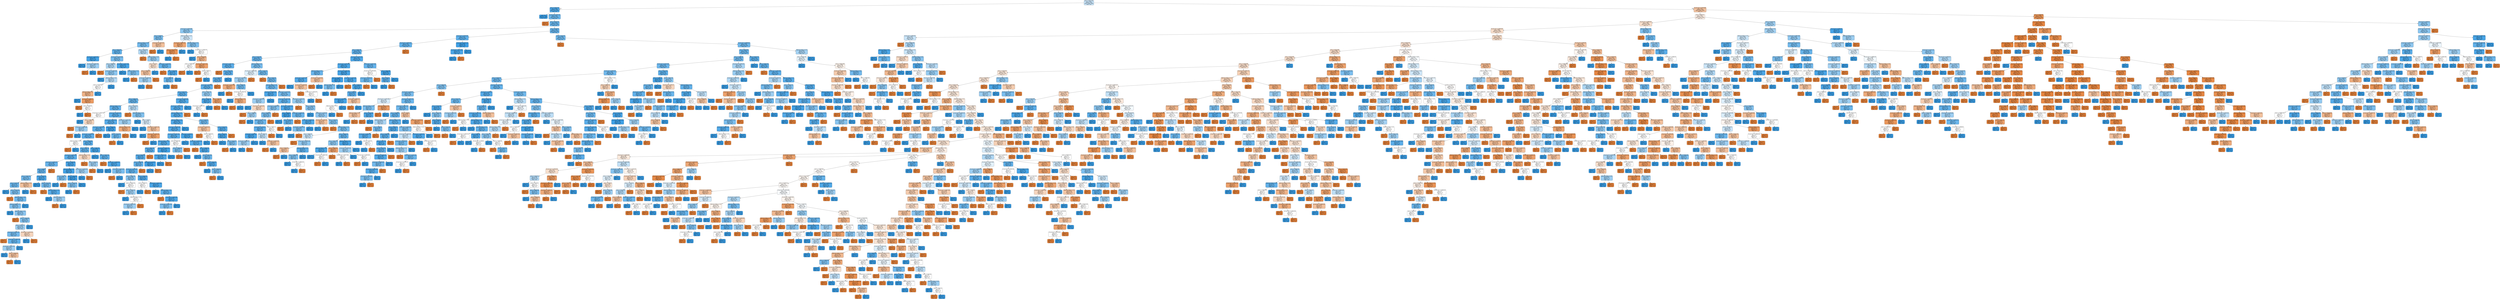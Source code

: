 digraph Tree {
node [shape=box, style="filled, rounded", color="black", fontname=helvetica] ;
edge [fontname=helvetica] ;
0 [label="preco <= 60077.301\ngini = 0.487\nsamples = 6700\nvalue = [2800, 3900]\nclass = yes", fillcolor="#c7e3f8"] ;
1 [label="preco <= 40070.154\ngini = 0.194\nsamples = 2932\nvalue = [319, 2613]\nclass = yes", fillcolor="#51a9e8"] ;
0 -> 1 [labeldistance=2.5, labelangle=45, headlabel="True"] ;
2 [label="gini = 0.0\nsamples = 1291\nvalue = [0, 1291]\nclass = yes", fillcolor="#399de5"] ;
1 -> 2 ;
3 [label="km_por_ano <= 6267.575\ngini = 0.313\nsamples = 1641\nvalue = [319, 1322]\nclass = yes", fillcolor="#69b5eb"] ;
1 -> 3 ;
4 [label="gini = 0.0\nsamples = 2\nvalue = [2, 0]\nclass = no", fillcolor="#e58139"] ;
3 -> 4 ;
5 [label="preco <= 41554.541\ngini = 0.312\nsamples = 1639\nvalue = [317, 1322]\nclass = yes", fillcolor="#68b4eb"] ;
3 -> 5 ;
6 [label="km_por_ano <= 28118.389\ngini = 0.414\nsamples = 106\nvalue = [31, 75]\nclass = yes", fillcolor="#8bc6f0"] ;
5 -> 6 ;
7 [label="preco <= 41488.75\ngini = 0.369\nsamples = 78\nvalue = [19, 59]\nclass = yes", fillcolor="#79bded"] ;
6 -> 7 ;
8 [label="idade_do_modelo <= 18.5\ngini = 0.351\nsamples = 75\nvalue = [17, 58]\nclass = yes", fillcolor="#73baed"] ;
7 -> 8 ;
9 [label="preco <= 40616.676\ngini = 0.278\nsamples = 54\nvalue = [9, 45]\nclass = yes", fillcolor="#61b1ea"] ;
8 -> 9 ;
10 [label="km_por_ano <= 26129.244\ngini = 0.091\nsamples = 21\nvalue = [1, 20]\nclass = yes", fillcolor="#43a2e6"] ;
9 -> 10 ;
11 [label="gini = 0.0\nsamples = 18\nvalue = [0, 18]\nclass = yes", fillcolor="#399de5"] ;
10 -> 11 ;
12 [label="km_por_ano <= 26870.345\ngini = 0.444\nsamples = 3\nvalue = [1, 2]\nclass = yes", fillcolor="#9ccef2"] ;
10 -> 12 ;
13 [label="gini = 0.0\nsamples = 1\nvalue = [1, 0]\nclass = no", fillcolor="#e58139"] ;
12 -> 13 ;
14 [label="gini = 0.0\nsamples = 2\nvalue = [0, 2]\nclass = yes", fillcolor="#399de5"] ;
12 -> 14 ;
15 [label="km_por_ano <= 21243.288\ngini = 0.367\nsamples = 33\nvalue = [8, 25]\nclass = yes", fillcolor="#78bced"] ;
9 -> 15 ;
16 [label="preco <= 40697.801\ngini = 0.465\nsamples = 19\nvalue = [7, 12]\nclass = yes", fillcolor="#acd6f4"] ;
15 -> 16 ;
17 [label="gini = 0.0\nsamples = 2\nvalue = [2, 0]\nclass = no", fillcolor="#e58139"] ;
16 -> 17 ;
18 [label="km_por_ano <= 14815.584\ngini = 0.415\nsamples = 17\nvalue = [5, 12]\nclass = yes", fillcolor="#8bc6f0"] ;
16 -> 18 ;
19 [label="gini = 0.0\nsamples = 4\nvalue = [0, 4]\nclass = yes", fillcolor="#399de5"] ;
18 -> 19 ;
20 [label="idade_do_modelo <= 16.5\ngini = 0.473\nsamples = 13\nvalue = [5, 8]\nclass = yes", fillcolor="#b5daf5"] ;
18 -> 20 ;
21 [label="preco <= 41367.605\ngini = 0.5\nsamples = 10\nvalue = [5, 5]\nclass = no", fillcolor="#ffffff"] ;
20 -> 21 ;
22 [label="idade_do_modelo <= 4.5\ngini = 0.408\nsamples = 7\nvalue = [5, 2]\nclass = no", fillcolor="#efb388"] ;
21 -> 22 ;
23 [label="gini = 0.0\nsamples = 1\nvalue = [0, 1]\nclass = yes", fillcolor="#399de5"] ;
22 -> 23 ;
24 [label="km_por_ano <= 18800.31\ngini = 0.278\nsamples = 6\nvalue = [5, 1]\nclass = no", fillcolor="#ea9a61"] ;
22 -> 24 ;
25 [label="gini = 0.0\nsamples = 4\nvalue = [4, 0]\nclass = no", fillcolor="#e58139"] ;
24 -> 25 ;
26 [label="preco <= 41269.59\ngini = 0.5\nsamples = 2\nvalue = [1, 1]\nclass = no", fillcolor="#ffffff"] ;
24 -> 26 ;
27 [label="gini = 0.0\nsamples = 1\nvalue = [0, 1]\nclass = yes", fillcolor="#399de5"] ;
26 -> 27 ;
28 [label="gini = 0.0\nsamples = 1\nvalue = [1, 0]\nclass = no", fillcolor="#e58139"] ;
26 -> 28 ;
29 [label="gini = 0.0\nsamples = 3\nvalue = [0, 3]\nclass = yes", fillcolor="#399de5"] ;
21 -> 29 ;
30 [label="gini = 0.0\nsamples = 3\nvalue = [0, 3]\nclass = yes", fillcolor="#399de5"] ;
20 -> 30 ;
31 [label="km_por_ano <= 25271.466\ngini = 0.133\nsamples = 14\nvalue = [1, 13]\nclass = yes", fillcolor="#48a5e7"] ;
15 -> 31 ;
32 [label="gini = 0.0\nsamples = 10\nvalue = [0, 10]\nclass = yes", fillcolor="#399de5"] ;
31 -> 32 ;
33 [label="idade_do_modelo <= 12.5\ngini = 0.375\nsamples = 4\nvalue = [1, 3]\nclass = yes", fillcolor="#7bbeee"] ;
31 -> 33 ;
34 [label="gini = 0.0\nsamples = 3\nvalue = [0, 3]\nclass = yes", fillcolor="#399de5"] ;
33 -> 34 ;
35 [label="gini = 0.0\nsamples = 1\nvalue = [1, 0]\nclass = no", fillcolor="#e58139"] ;
33 -> 35 ;
36 [label="preco <= 40234.854\ngini = 0.472\nsamples = 21\nvalue = [8, 13]\nclass = yes", fillcolor="#b3d9f5"] ;
8 -> 36 ;
37 [label="gini = 0.0\nsamples = 2\nvalue = [2, 0]\nclass = no", fillcolor="#e58139"] ;
36 -> 37 ;
38 [label="idade_do_modelo <= 19.5\ngini = 0.432\nsamples = 19\nvalue = [6, 13]\nclass = yes", fillcolor="#94caf1"] ;
36 -> 38 ;
39 [label="preco <= 41315.1\ngini = 0.49\nsamples = 7\nvalue = [4, 3]\nclass = no", fillcolor="#f8e0ce"] ;
38 -> 39 ;
40 [label="preco <= 40936.439\ngini = 0.444\nsamples = 6\nvalue = [4, 2]\nclass = no", fillcolor="#f2c09c"] ;
39 -> 40 ;
41 [label="km_por_ano <= 22634.562\ngini = 0.444\nsamples = 3\nvalue = [1, 2]\nclass = yes", fillcolor="#9ccef2"] ;
40 -> 41 ;
42 [label="gini = 0.0\nsamples = 2\nvalue = [0, 2]\nclass = yes", fillcolor="#399de5"] ;
41 -> 42 ;
43 [label="gini = 0.0\nsamples = 1\nvalue = [1, 0]\nclass = no", fillcolor="#e58139"] ;
41 -> 43 ;
44 [label="gini = 0.0\nsamples = 3\nvalue = [3, 0]\nclass = no", fillcolor="#e58139"] ;
40 -> 44 ;
45 [label="gini = 0.0\nsamples = 1\nvalue = [0, 1]\nclass = yes", fillcolor="#399de5"] ;
39 -> 45 ;
46 [label="km_por_ano <= 12255.929\ngini = 0.278\nsamples = 12\nvalue = [2, 10]\nclass = yes", fillcolor="#61b1ea"] ;
38 -> 46 ;
47 [label="gini = 0.0\nsamples = 1\nvalue = [1, 0]\nclass = no", fillcolor="#e58139"] ;
46 -> 47 ;
48 [label="preco <= 40930.943\ngini = 0.165\nsamples = 11\nvalue = [1, 10]\nclass = yes", fillcolor="#4da7e8"] ;
46 -> 48 ;
49 [label="preco <= 40838.078\ngini = 0.32\nsamples = 5\nvalue = [1, 4]\nclass = yes", fillcolor="#6ab6ec"] ;
48 -> 49 ;
50 [label="gini = 0.0\nsamples = 4\nvalue = [0, 4]\nclass = yes", fillcolor="#399de5"] ;
49 -> 50 ;
51 [label="gini = 0.0\nsamples = 1\nvalue = [1, 0]\nclass = no", fillcolor="#e58139"] ;
49 -> 51 ;
52 [label="gini = 0.0\nsamples = 6\nvalue = [0, 6]\nclass = yes", fillcolor="#399de5"] ;
48 -> 52 ;
53 [label="km_por_ano <= 19514.052\ngini = 0.444\nsamples = 3\nvalue = [2, 1]\nclass = no", fillcolor="#f2c09c"] ;
7 -> 53 ;
54 [label="gini = 0.0\nsamples = 2\nvalue = [2, 0]\nclass = no", fillcolor="#e58139"] ;
53 -> 54 ;
55 [label="gini = 0.0\nsamples = 1\nvalue = [0, 1]\nclass = yes", fillcolor="#399de5"] ;
53 -> 55 ;
56 [label="idade_do_modelo <= 13.5\ngini = 0.49\nsamples = 28\nvalue = [12, 16]\nclass = yes", fillcolor="#cee6f8"] ;
6 -> 56 ;
57 [label="km_por_ano <= 40379.951\ngini = 0.346\nsamples = 9\nvalue = [7, 2]\nclass = no", fillcolor="#eca572"] ;
56 -> 57 ;
58 [label="idade_do_modelo <= 8.0\ngini = 0.219\nsamples = 8\nvalue = [7, 1]\nclass = no", fillcolor="#e99355"] ;
57 -> 58 ;
59 [label="gini = 0.0\nsamples = 1\nvalue = [0, 1]\nclass = yes", fillcolor="#399de5"] ;
58 -> 59 ;
60 [label="gini = 0.0\nsamples = 7\nvalue = [7, 0]\nclass = no", fillcolor="#e58139"] ;
58 -> 60 ;
61 [label="gini = 0.0\nsamples = 1\nvalue = [0, 1]\nclass = yes", fillcolor="#399de5"] ;
57 -> 61 ;
62 [label="idade_do_modelo <= 17.5\ngini = 0.388\nsamples = 19\nvalue = [5, 14]\nclass = yes", fillcolor="#80c0ee"] ;
56 -> 62 ;
63 [label="gini = 0.0\nsamples = 9\nvalue = [0, 9]\nclass = yes", fillcolor="#399de5"] ;
62 -> 63 ;
64 [label="km_por_ano <= 31906.775\ngini = 0.5\nsamples = 10\nvalue = [5, 5]\nclass = no", fillcolor="#ffffff"] ;
62 -> 64 ;
65 [label="gini = 0.0\nsamples = 3\nvalue = [0, 3]\nclass = yes", fillcolor="#399de5"] ;
64 -> 65 ;
66 [label="preco <= 40433.881\ngini = 0.408\nsamples = 7\nvalue = [5, 2]\nclass = no", fillcolor="#efb388"] ;
64 -> 66 ;
67 [label="preco <= 40288.035\ngini = 0.5\nsamples = 2\nvalue = [1, 1]\nclass = no", fillcolor="#ffffff"] ;
66 -> 67 ;
68 [label="gini = 0.0\nsamples = 1\nvalue = [1, 0]\nclass = no", fillcolor="#e58139"] ;
67 -> 68 ;
69 [label="gini = 0.0\nsamples = 1\nvalue = [0, 1]\nclass = yes", fillcolor="#399de5"] ;
67 -> 69 ;
70 [label="km_por_ano <= 39117.424\ngini = 0.32\nsamples = 5\nvalue = [4, 1]\nclass = no", fillcolor="#eca06a"] ;
66 -> 70 ;
71 [label="gini = 0.0\nsamples = 3\nvalue = [3, 0]\nclass = no", fillcolor="#e58139"] ;
70 -> 71 ;
72 [label="preco <= 40964.17\ngini = 0.5\nsamples = 2\nvalue = [1, 1]\nclass = no", fillcolor="#ffffff"] ;
70 -> 72 ;
73 [label="gini = 0.0\nsamples = 1\nvalue = [1, 0]\nclass = no", fillcolor="#e58139"] ;
72 -> 73 ;
74 [label="gini = 0.0\nsamples = 1\nvalue = [0, 1]\nclass = yes", fillcolor="#399de5"] ;
72 -> 74 ;
75 [label="preco <= 51789.92\ngini = 0.304\nsamples = 1533\nvalue = [286, 1247]\nclass = yes", fillcolor="#66b3eb"] ;
5 -> 75 ;
76 [label="km_por_ano <= 39158.461\ngini = 0.271\nsamples = 828\nvalue = [134, 694]\nclass = yes", fillcolor="#5fb0ea"] ;
75 -> 76 ;
77 [label="km_por_ano <= 38795.555\ngini = 0.279\nsamples = 792\nvalue = [133, 659]\nclass = yes", fillcolor="#61b1ea"] ;
76 -> 77 ;
78 [label="preco <= 50081.244\ngini = 0.275\nsamples = 789\nvalue = [130, 659]\nclass = yes", fillcolor="#60b0ea"] ;
77 -> 78 ;
79 [label="preco <= 47323.301\ngini = 0.293\nsamples = 651\nvalue = [116, 535]\nclass = yes", fillcolor="#64b2eb"] ;
78 -> 79 ;
80 [label="km_por_ano <= 8507.776\ngini = 0.259\nsamples = 451\nvalue = [69, 382]\nclass = yes", fillcolor="#5dafea"] ;
79 -> 80 ;
81 [label="gini = 0.0\nsamples = 2\nvalue = [2, 0]\nclass = no", fillcolor="#e58139"] ;
80 -> 81 ;
82 [label="preco <= 47012.846\ngini = 0.254\nsamples = 449\nvalue = [67, 382]\nclass = yes", fillcolor="#5caeea"] ;
80 -> 82 ;
83 [label="preco <= 46984.49\ngini = 0.263\nsamples = 430\nvalue = [67, 363]\nclass = yes", fillcolor="#5eafea"] ;
82 -> 83 ;
84 [label="km_por_ano <= 35329.84\ngini = 0.26\nsamples = 429\nvalue = [66, 363]\nclass = yes", fillcolor="#5dafea"] ;
83 -> 84 ;
85 [label="preco <= 44327.221\ngini = 0.252\nsamples = 413\nvalue = [61, 352]\nclass = yes", fillcolor="#5baeea"] ;
84 -> 85 ;
86 [label="preco <= 44081.135\ngini = 0.288\nsamples = 218\nvalue = [38, 180]\nclass = yes", fillcolor="#63b2ea"] ;
85 -> 86 ;
87 [label="idade_do_modelo <= 2.5\ngini = 0.262\nsamples = 200\nvalue = [31, 169]\nclass = yes", fillcolor="#5dafea"] ;
86 -> 87 ;
88 [label="km_por_ano <= 12507.791\ngini = 0.5\nsamples = 6\nvalue = [3, 3]\nclass = no", fillcolor="#ffffff"] ;
87 -> 88 ;
89 [label="gini = 0.0\nsamples = 1\nvalue = [0, 1]\nclass = yes", fillcolor="#399de5"] ;
88 -> 89 ;
90 [label="preco <= 42622.785\ngini = 0.48\nsamples = 5\nvalue = [3, 2]\nclass = no", fillcolor="#f6d5bd"] ;
88 -> 90 ;
91 [label="gini = 0.0\nsamples = 2\nvalue = [2, 0]\nclass = no", fillcolor="#e58139"] ;
90 -> 91 ;
92 [label="km_por_ano <= 19916.388\ngini = 0.444\nsamples = 3\nvalue = [1, 2]\nclass = yes", fillcolor="#9ccef2"] ;
90 -> 92 ;
93 [label="gini = 0.0\nsamples = 1\nvalue = [1, 0]\nclass = no", fillcolor="#e58139"] ;
92 -> 93 ;
94 [label="gini = 0.0\nsamples = 2\nvalue = [0, 2]\nclass = yes", fillcolor="#399de5"] ;
92 -> 94 ;
95 [label="km_por_ano <= 32916.637\ngini = 0.247\nsamples = 194\nvalue = [28, 166]\nclass = yes", fillcolor="#5aaee9"] ;
87 -> 95 ;
96 [label="km_por_ano <= 28549.692\ngini = 0.234\nsamples = 185\nvalue = [25, 160]\nclass = yes", fillcolor="#58ace9"] ;
95 -> 96 ;
97 [label="km_por_ano <= 28408.875\ngini = 0.262\nsamples = 155\nvalue = [24, 131]\nclass = yes", fillcolor="#5dafea"] ;
96 -> 97 ;
98 [label="km_por_ano <= 11068.236\ngini = 0.254\nsamples = 154\nvalue = [23, 131]\nclass = yes", fillcolor="#5caeea"] ;
97 -> 98 ;
99 [label="idade_do_modelo <= 14.5\ngini = 0.5\nsamples = 2\nvalue = [1, 1]\nclass = no", fillcolor="#ffffff"] ;
98 -> 99 ;
100 [label="gini = 0.0\nsamples = 1\nvalue = [1, 0]\nclass = no", fillcolor="#e58139"] ;
99 -> 100 ;
101 [label="gini = 0.0\nsamples = 1\nvalue = [0, 1]\nclass = yes", fillcolor="#399de5"] ;
99 -> 101 ;
102 [label="preco <= 43628.869\ngini = 0.248\nsamples = 152\nvalue = [22, 130]\nclass = yes", fillcolor="#5baee9"] ;
98 -> 102 ;
103 [label="preco <= 43507.59\ngini = 0.271\nsamples = 124\nvalue = [20, 104]\nclass = yes", fillcolor="#5fb0ea"] ;
102 -> 103 ;
104 [label="km_por_ano <= 20479.656\ngini = 0.245\nsamples = 119\nvalue = [17, 102]\nclass = yes", fillcolor="#5aade9"] ;
103 -> 104 ;
105 [label="km_por_ano <= 20366.197\ngini = 0.309\nsamples = 68\nvalue = [13, 55]\nclass = yes", fillcolor="#68b4eb"] ;
104 -> 105 ;
106 [label="preco <= 42608.4\ngini = 0.294\nsamples = 67\nvalue = [12, 55]\nclass = yes", fillcolor="#64b2eb"] ;
105 -> 106 ;
107 [label="preco <= 42504.709\ngini = 0.351\nsamples = 44\nvalue = [10, 34]\nclass = yes", fillcolor="#73baed"] ;
106 -> 107 ;
108 [label="preco <= 41707.32\ngini = 0.314\nsamples = 41\nvalue = [8, 33]\nclass = yes", fillcolor="#69b5eb"] ;
107 -> 108 ;
109 [label="gini = 0.0\nsamples = 8\nvalue = [0, 8]\nclass = yes", fillcolor="#399de5"] ;
108 -> 109 ;
110 [label="preco <= 41723.109\ngini = 0.367\nsamples = 33\nvalue = [8, 25]\nclass = yes", fillcolor="#78bced"] ;
108 -> 110 ;
111 [label="gini = 0.0\nsamples = 1\nvalue = [1, 0]\nclass = no", fillcolor="#e58139"] ;
110 -> 111 ;
112 [label="idade_do_modelo <= 18.5\ngini = 0.342\nsamples = 32\nvalue = [7, 25]\nclass = yes", fillcolor="#70b8ec"] ;
110 -> 112 ;
113 [label="idade_do_modelo <= 7.5\ngini = 0.384\nsamples = 27\nvalue = [7, 20]\nclass = yes", fillcolor="#7ebfee"] ;
112 -> 113 ;
114 [label="gini = 0.0\nsamples = 3\nvalue = [0, 3]\nclass = yes", fillcolor="#399de5"] ;
113 -> 114 ;
115 [label="idade_do_modelo <= 8.5\ngini = 0.413\nsamples = 24\nvalue = [7, 17]\nclass = yes", fillcolor="#8bc5f0"] ;
113 -> 115 ;
116 [label="gini = 0.0\nsamples = 1\nvalue = [1, 0]\nclass = no", fillcolor="#e58139"] ;
115 -> 116 ;
117 [label="preco <= 42253.865\ngini = 0.386\nsamples = 23\nvalue = [6, 17]\nclass = yes", fillcolor="#7fc0ee"] ;
115 -> 117 ;
118 [label="preco <= 42145.977\ngini = 0.444\nsamples = 18\nvalue = [6, 12]\nclass = yes", fillcolor="#9ccef2"] ;
117 -> 118 ;
119 [label="km_por_ano <= 13780.778\ngini = 0.355\nsamples = 13\nvalue = [3, 10]\nclass = yes", fillcolor="#74baed"] ;
118 -> 119 ;
120 [label="gini = 0.0\nsamples = 1\nvalue = [1, 0]\nclass = no", fillcolor="#e58139"] ;
119 -> 120 ;
121 [label="km_por_ano <= 17681.818\ngini = 0.278\nsamples = 12\nvalue = [2, 10]\nclass = yes", fillcolor="#61b1ea"] ;
119 -> 121 ;
122 [label="km_por_ano <= 16411.245\ngini = 0.444\nsamples = 6\nvalue = [2, 4]\nclass = yes", fillcolor="#9ccef2"] ;
121 -> 122 ;
123 [label="gini = 0.0\nsamples = 3\nvalue = [0, 3]\nclass = yes", fillcolor="#399de5"] ;
122 -> 123 ;
124 [label="preco <= 41994.852\ngini = 0.444\nsamples = 3\nvalue = [2, 1]\nclass = no", fillcolor="#f2c09c"] ;
122 -> 124 ;
125 [label="gini = 0.0\nsamples = 2\nvalue = [2, 0]\nclass = no", fillcolor="#e58139"] ;
124 -> 125 ;
126 [label="gini = 0.0\nsamples = 1\nvalue = [0, 1]\nclass = yes", fillcolor="#399de5"] ;
124 -> 126 ;
127 [label="gini = 0.0\nsamples = 6\nvalue = [0, 6]\nclass = yes", fillcolor="#399de5"] ;
121 -> 127 ;
128 [label="km_por_ano <= 13742.154\ngini = 0.48\nsamples = 5\nvalue = [3, 2]\nclass = no", fillcolor="#f6d5bd"] ;
118 -> 128 ;
129 [label="gini = 0.0\nsamples = 2\nvalue = [0, 2]\nclass = yes", fillcolor="#399de5"] ;
128 -> 129 ;
130 [label="gini = 0.0\nsamples = 3\nvalue = [3, 0]\nclass = no", fillcolor="#e58139"] ;
128 -> 130 ;
131 [label="gini = 0.0\nsamples = 5\nvalue = [0, 5]\nclass = yes", fillcolor="#399de5"] ;
117 -> 131 ;
132 [label="gini = 0.0\nsamples = 5\nvalue = [0, 5]\nclass = yes", fillcolor="#399de5"] ;
112 -> 132 ;
133 [label="idade_do_modelo <= 13.0\ngini = 0.444\nsamples = 3\nvalue = [2, 1]\nclass = no", fillcolor="#f2c09c"] ;
107 -> 133 ;
134 [label="gini = 0.0\nsamples = 1\nvalue = [0, 1]\nclass = yes", fillcolor="#399de5"] ;
133 -> 134 ;
135 [label="gini = 0.0\nsamples = 2\nvalue = [2, 0]\nclass = no", fillcolor="#e58139"] ;
133 -> 135 ;
136 [label="preco <= 43141.971\ngini = 0.159\nsamples = 23\nvalue = [2, 21]\nclass = yes", fillcolor="#4ca6e7"] ;
106 -> 136 ;
137 [label="gini = 0.0\nsamples = 14\nvalue = [0, 14]\nclass = yes", fillcolor="#399de5"] ;
136 -> 137 ;
138 [label="preco <= 43172.381\ngini = 0.346\nsamples = 9\nvalue = [2, 7]\nclass = yes", fillcolor="#72b9ec"] ;
136 -> 138 ;
139 [label="gini = 0.0\nsamples = 1\nvalue = [1, 0]\nclass = no", fillcolor="#e58139"] ;
138 -> 139 ;
140 [label="idade_do_modelo <= 14.5\ngini = 0.219\nsamples = 8\nvalue = [1, 7]\nclass = yes", fillcolor="#55abe9"] ;
138 -> 140 ;
141 [label="gini = 0.0\nsamples = 5\nvalue = [0, 5]\nclass = yes", fillcolor="#399de5"] ;
140 -> 141 ;
142 [label="idade_do_modelo <= 17.0\ngini = 0.444\nsamples = 3\nvalue = [1, 2]\nclass = yes", fillcolor="#9ccef2"] ;
140 -> 142 ;
143 [label="gini = 0.0\nsamples = 1\nvalue = [1, 0]\nclass = no", fillcolor="#e58139"] ;
142 -> 143 ;
144 [label="gini = 0.0\nsamples = 2\nvalue = [0, 2]\nclass = yes", fillcolor="#399de5"] ;
142 -> 144 ;
145 [label="gini = 0.0\nsamples = 1\nvalue = [1, 0]\nclass = no", fillcolor="#e58139"] ;
105 -> 145 ;
146 [label="preco <= 43308.465\ngini = 0.145\nsamples = 51\nvalue = [4, 47]\nclass = yes", fillcolor="#4aa5e7"] ;
104 -> 146 ;
147 [label="idade_do_modelo <= 5.5\ngini = 0.085\nsamples = 45\nvalue = [2, 43]\nclass = yes", fillcolor="#42a2e6"] ;
146 -> 147 ;
148 [label="preco <= 42965.779\ngini = 0.375\nsamples = 4\nvalue = [1, 3]\nclass = yes", fillcolor="#7bbeee"] ;
147 -> 148 ;
149 [label="gini = 0.0\nsamples = 3\nvalue = [0, 3]\nclass = yes", fillcolor="#399de5"] ;
148 -> 149 ;
150 [label="gini = 0.0\nsamples = 1\nvalue = [1, 0]\nclass = no", fillcolor="#e58139"] ;
148 -> 150 ;
151 [label="preco <= 41651.006\ngini = 0.048\nsamples = 41\nvalue = [1, 40]\nclass = yes", fillcolor="#3e9fe6"] ;
147 -> 151 ;
152 [label="preco <= 41619.195\ngini = 0.375\nsamples = 4\nvalue = [1, 3]\nclass = yes", fillcolor="#7bbeee"] ;
151 -> 152 ;
153 [label="gini = 0.0\nsamples = 3\nvalue = [0, 3]\nclass = yes", fillcolor="#399de5"] ;
152 -> 153 ;
154 [label="gini = 0.0\nsamples = 1\nvalue = [1, 0]\nclass = no", fillcolor="#e58139"] ;
152 -> 154 ;
155 [label="gini = 0.0\nsamples = 37\nvalue = [0, 37]\nclass = yes", fillcolor="#399de5"] ;
151 -> 155 ;
156 [label="km_por_ano <= 25766.338\ngini = 0.444\nsamples = 6\nvalue = [2, 4]\nclass = yes", fillcolor="#9ccef2"] ;
146 -> 156 ;
157 [label="gini = 0.0\nsamples = 4\nvalue = [0, 4]\nclass = yes", fillcolor="#399de5"] ;
156 -> 157 ;
158 [label="gini = 0.0\nsamples = 2\nvalue = [2, 0]\nclass = no", fillcolor="#e58139"] ;
156 -> 158 ;
159 [label="idade_do_modelo <= 15.0\ngini = 0.48\nsamples = 5\nvalue = [3, 2]\nclass = no", fillcolor="#f6d5bd"] ;
103 -> 159 ;
160 [label="gini = 0.0\nsamples = 2\nvalue = [2, 0]\nclass = no", fillcolor="#e58139"] ;
159 -> 160 ;
161 [label="preco <= 43509.48\ngini = 0.444\nsamples = 3\nvalue = [1, 2]\nclass = yes", fillcolor="#9ccef2"] ;
159 -> 161 ;
162 [label="gini = 0.0\nsamples = 1\nvalue = [1, 0]\nclass = no", fillcolor="#e58139"] ;
161 -> 162 ;
163 [label="gini = 0.0\nsamples = 2\nvalue = [0, 2]\nclass = yes", fillcolor="#399de5"] ;
161 -> 163 ;
164 [label="preco <= 43867.305\ngini = 0.133\nsamples = 28\nvalue = [2, 26]\nclass = yes", fillcolor="#48a5e7"] ;
102 -> 164 ;
165 [label="gini = 0.0\nsamples = 15\nvalue = [0, 15]\nclass = yes", fillcolor="#399de5"] ;
164 -> 165 ;
166 [label="preco <= 43870.164\ngini = 0.26\nsamples = 13\nvalue = [2, 11]\nclass = yes", fillcolor="#5dafea"] ;
164 -> 166 ;
167 [label="gini = 0.0\nsamples = 1\nvalue = [1, 0]\nclass = no", fillcolor="#e58139"] ;
166 -> 167 ;
168 [label="km_por_ano <= 23090.811\ngini = 0.153\nsamples = 12\nvalue = [1, 11]\nclass = yes", fillcolor="#4ba6e7"] ;
166 -> 168 ;
169 [label="gini = 0.0\nsamples = 8\nvalue = [0, 8]\nclass = yes", fillcolor="#399de5"] ;
168 -> 169 ;
170 [label="km_por_ano <= 26175.915\ngini = 0.375\nsamples = 4\nvalue = [1, 3]\nclass = yes", fillcolor="#7bbeee"] ;
168 -> 170 ;
171 [label="gini = 0.0\nsamples = 1\nvalue = [1, 0]\nclass = no", fillcolor="#e58139"] ;
170 -> 171 ;
172 [label="gini = 0.0\nsamples = 3\nvalue = [0, 3]\nclass = yes", fillcolor="#399de5"] ;
170 -> 172 ;
173 [label="gini = 0.0\nsamples = 1\nvalue = [1, 0]\nclass = no", fillcolor="#e58139"] ;
97 -> 173 ;
174 [label="preco <= 43583.621\ngini = 0.064\nsamples = 30\nvalue = [1, 29]\nclass = yes", fillcolor="#40a0e6"] ;
96 -> 174 ;
175 [label="gini = 0.0\nsamples = 25\nvalue = [0, 25]\nclass = yes", fillcolor="#399de5"] ;
174 -> 175 ;
176 [label="preco <= 43759.355\ngini = 0.32\nsamples = 5\nvalue = [1, 4]\nclass = yes", fillcolor="#6ab6ec"] ;
174 -> 176 ;
177 [label="gini = 0.0\nsamples = 1\nvalue = [1, 0]\nclass = no", fillcolor="#e58139"] ;
176 -> 177 ;
178 [label="gini = 0.0\nsamples = 4\nvalue = [0, 4]\nclass = yes", fillcolor="#399de5"] ;
176 -> 178 ;
179 [label="km_por_ano <= 33313.338\ngini = 0.444\nsamples = 9\nvalue = [3, 6]\nclass = yes", fillcolor="#9ccef2"] ;
95 -> 179 ;
180 [label="idade_do_modelo <= 18.5\ngini = 0.375\nsamples = 4\nvalue = [3, 1]\nclass = no", fillcolor="#eeab7b"] ;
179 -> 180 ;
181 [label="gini = 0.0\nsamples = 3\nvalue = [3, 0]\nclass = no", fillcolor="#e58139"] ;
180 -> 181 ;
182 [label="gini = 0.0\nsamples = 1\nvalue = [0, 1]\nclass = yes", fillcolor="#399de5"] ;
180 -> 182 ;
183 [label="gini = 0.0\nsamples = 5\nvalue = [0, 5]\nclass = yes", fillcolor="#399de5"] ;
179 -> 183 ;
184 [label="preco <= 44130.955\ngini = 0.475\nsamples = 18\nvalue = [7, 11]\nclass = yes", fillcolor="#b7dbf6"] ;
86 -> 184 ;
185 [label="gini = 0.0\nsamples = 3\nvalue = [3, 0]\nclass = no", fillcolor="#e58139"] ;
184 -> 185 ;
186 [label="idade_do_modelo <= 13.5\ngini = 0.391\nsamples = 15\nvalue = [4, 11]\nclass = yes", fillcolor="#81c1ee"] ;
184 -> 186 ;
187 [label="gini = 0.0\nsamples = 6\nvalue = [0, 6]\nclass = yes", fillcolor="#399de5"] ;
186 -> 187 ;
188 [label="preco <= 44185.4\ngini = 0.494\nsamples = 9\nvalue = [4, 5]\nclass = yes", fillcolor="#d7ebfa"] ;
186 -> 188 ;
189 [label="gini = 0.0\nsamples = 3\nvalue = [0, 3]\nclass = yes", fillcolor="#399de5"] ;
188 -> 189 ;
190 [label="km_por_ano <= 16251.116\ngini = 0.444\nsamples = 6\nvalue = [4, 2]\nclass = no", fillcolor="#f2c09c"] ;
188 -> 190 ;
191 [label="gini = 0.0\nsamples = 1\nvalue = [0, 1]\nclass = yes", fillcolor="#399de5"] ;
190 -> 191 ;
192 [label="km_por_ano <= 25284.341\ngini = 0.32\nsamples = 5\nvalue = [4, 1]\nclass = no", fillcolor="#eca06a"] ;
190 -> 192 ;
193 [label="gini = 0.0\nsamples = 4\nvalue = [4, 0]\nclass = no", fillcolor="#e58139"] ;
192 -> 193 ;
194 [label="gini = 0.0\nsamples = 1\nvalue = [0, 1]\nclass = yes", fillcolor="#399de5"] ;
192 -> 194 ;
195 [label="km_por_ano <= 31960.688\ngini = 0.208\nsamples = 195\nvalue = [23, 172]\nclass = yes", fillcolor="#53aae8"] ;
85 -> 195 ;
196 [label="km_por_ano <= 31852.058\ngini = 0.22\nsamples = 183\nvalue = [23, 160]\nclass = yes", fillcolor="#55abe9"] ;
195 -> 196 ;
197 [label="idade_do_modelo <= 19.5\ngini = 0.205\nsamples = 181\nvalue = [21, 160]\nclass = yes", fillcolor="#53aae8"] ;
196 -> 197 ;
198 [label="idade_do_modelo <= 18.5\ngini = 0.188\nsamples = 162\nvalue = [17, 145]\nclass = yes", fillcolor="#50a8e8"] ;
197 -> 198 ;
199 [label="km_por_ano <= 23893.066\ngini = 0.203\nsamples = 148\nvalue = [17, 131]\nclass = yes", fillcolor="#53aae8"] ;
198 -> 199 ;
200 [label="km_por_ano <= 23052.186\ngini = 0.237\nsamples = 102\nvalue = [14, 88]\nclass = yes", fillcolor="#58ade9"] ;
199 -> 200 ;
201 [label="idade_do_modelo <= 14.5\ngini = 0.203\nsamples = 96\nvalue = [11, 85]\nclass = yes", fillcolor="#53aae8"] ;
200 -> 201 ;
202 [label="preco <= 46872.189\ngini = 0.245\nsamples = 70\nvalue = [10, 60]\nclass = yes", fillcolor="#5aade9"] ;
201 -> 202 ;
203 [label="preco <= 45938.615\ngini = 0.227\nsamples = 69\nvalue = [9, 60]\nclass = yes", fillcolor="#57ace9"] ;
202 -> 203 ;
204 [label="preco <= 45918.926\ngini = 0.298\nsamples = 44\nvalue = [8, 36]\nclass = yes", fillcolor="#65b3eb"] ;
203 -> 204 ;
205 [label="km_por_ano <= 15142.28\ngini = 0.273\nsamples = 43\nvalue = [7, 36]\nclass = yes", fillcolor="#5fb0ea"] ;
204 -> 205 ;
206 [label="preco <= 44962.766\ngini = 0.408\nsamples = 14\nvalue = [4, 10]\nclass = yes", fillcolor="#88c4ef"] ;
205 -> 206 ;
207 [label="gini = 0.0\nsamples = 6\nvalue = [0, 6]\nclass = yes", fillcolor="#399de5"] ;
206 -> 207 ;
208 [label="preco <= 45056.365\ngini = 0.5\nsamples = 8\nvalue = [4, 4]\nclass = no", fillcolor="#ffffff"] ;
206 -> 208 ;
209 [label="gini = 0.0\nsamples = 2\nvalue = [2, 0]\nclass = no", fillcolor="#e58139"] ;
208 -> 209 ;
210 [label="preco <= 45506.119\ngini = 0.444\nsamples = 6\nvalue = [2, 4]\nclass = yes", fillcolor="#9ccef2"] ;
208 -> 210 ;
211 [label="gini = 0.0\nsamples = 2\nvalue = [0, 2]\nclass = yes", fillcolor="#399de5"] ;
210 -> 211 ;
212 [label="idade_do_modelo <= 10.0\ngini = 0.5\nsamples = 4\nvalue = [2, 2]\nclass = no", fillcolor="#ffffff"] ;
210 -> 212 ;
213 [label="km_por_ano <= 13575.587\ngini = 0.444\nsamples = 3\nvalue = [1, 2]\nclass = yes", fillcolor="#9ccef2"] ;
212 -> 213 ;
214 [label="gini = 0.0\nsamples = 2\nvalue = [0, 2]\nclass = yes", fillcolor="#399de5"] ;
213 -> 214 ;
215 [label="gini = 0.0\nsamples = 1\nvalue = [1, 0]\nclass = no", fillcolor="#e58139"] ;
213 -> 215 ;
216 [label="gini = 0.0\nsamples = 1\nvalue = [1, 0]\nclass = no", fillcolor="#e58139"] ;
212 -> 216 ;
217 [label="preco <= 44426.514\ngini = 0.185\nsamples = 29\nvalue = [3, 26]\nclass = yes", fillcolor="#50a8e8"] ;
205 -> 217 ;
218 [label="preco <= 44403.15\ngini = 0.5\nsamples = 2\nvalue = [1, 1]\nclass = no", fillcolor="#ffffff"] ;
217 -> 218 ;
219 [label="gini = 0.0\nsamples = 1\nvalue = [0, 1]\nclass = yes", fillcolor="#399de5"] ;
218 -> 219 ;
220 [label="gini = 0.0\nsamples = 1\nvalue = [1, 0]\nclass = no", fillcolor="#e58139"] ;
218 -> 220 ;
221 [label="km_por_ano <= 18537.184\ngini = 0.137\nsamples = 27\nvalue = [2, 25]\nclass = yes", fillcolor="#49a5e7"] ;
217 -> 221 ;
222 [label="gini = 0.0\nsamples = 14\nvalue = [0, 14]\nclass = yes", fillcolor="#399de5"] ;
221 -> 222 ;
223 [label="idade_do_modelo <= 9.5\ngini = 0.26\nsamples = 13\nvalue = [2, 11]\nclass = yes", fillcolor="#5dafea"] ;
221 -> 223 ;
224 [label="gini = 0.0\nsamples = 1\nvalue = [1, 0]\nclass = no", fillcolor="#e58139"] ;
223 -> 224 ;
225 [label="km_por_ano <= 19567.966\ngini = 0.153\nsamples = 12\nvalue = [1, 11]\nclass = yes", fillcolor="#4ba6e7"] ;
223 -> 225 ;
226 [label="km_por_ano <= 19427.953\ngini = 0.375\nsamples = 4\nvalue = [1, 3]\nclass = yes", fillcolor="#7bbeee"] ;
225 -> 226 ;
227 [label="gini = 0.0\nsamples = 3\nvalue = [0, 3]\nclass = yes", fillcolor="#399de5"] ;
226 -> 227 ;
228 [label="gini = 0.0\nsamples = 1\nvalue = [1, 0]\nclass = no", fillcolor="#e58139"] ;
226 -> 228 ;
229 [label="gini = 0.0\nsamples = 8\nvalue = [0, 8]\nclass = yes", fillcolor="#399de5"] ;
225 -> 229 ;
230 [label="gini = 0.0\nsamples = 1\nvalue = [1, 0]\nclass = no", fillcolor="#e58139"] ;
204 -> 230 ;
231 [label="km_por_ano <= 21297.2\ngini = 0.077\nsamples = 25\nvalue = [1, 24]\nclass = yes", fillcolor="#41a1e6"] ;
203 -> 231 ;
232 [label="gini = 0.0\nsamples = 24\nvalue = [0, 24]\nclass = yes", fillcolor="#399de5"] ;
231 -> 232 ;
233 [label="gini = 0.0\nsamples = 1\nvalue = [1, 0]\nclass = no", fillcolor="#e58139"] ;
231 -> 233 ;
234 [label="gini = 0.0\nsamples = 1\nvalue = [1, 0]\nclass = no", fillcolor="#e58139"] ;
202 -> 234 ;
235 [label="km_por_ano <= 16625.287\ngini = 0.074\nsamples = 26\nvalue = [1, 25]\nclass = yes", fillcolor="#41a1e6"] ;
201 -> 235 ;
236 [label="km_por_ano <= 16378.253\ngini = 0.165\nsamples = 11\nvalue = [1, 10]\nclass = yes", fillcolor="#4da7e8"] ;
235 -> 236 ;
237 [label="gini = 0.0\nsamples = 10\nvalue = [0, 10]\nclass = yes", fillcolor="#399de5"] ;
236 -> 237 ;
238 [label="gini = 0.0\nsamples = 1\nvalue = [1, 0]\nclass = no", fillcolor="#e58139"] ;
236 -> 238 ;
239 [label="gini = 0.0\nsamples = 15\nvalue = [0, 15]\nclass = yes", fillcolor="#399de5"] ;
235 -> 239 ;
240 [label="preco <= 45684.586\ngini = 0.5\nsamples = 6\nvalue = [3, 3]\nclass = no", fillcolor="#ffffff"] ;
200 -> 240 ;
241 [label="preco <= 44869.346\ngini = 0.375\nsamples = 4\nvalue = [1, 3]\nclass = yes", fillcolor="#7bbeee"] ;
240 -> 241 ;
242 [label="gini = 0.0\nsamples = 1\nvalue = [1, 0]\nclass = no", fillcolor="#e58139"] ;
241 -> 242 ;
243 [label="gini = 0.0\nsamples = 3\nvalue = [0, 3]\nclass = yes", fillcolor="#399de5"] ;
241 -> 243 ;
244 [label="gini = 0.0\nsamples = 2\nvalue = [2, 0]\nclass = no", fillcolor="#e58139"] ;
240 -> 244 ;
245 [label="km_por_ano <= 26409.27\ngini = 0.122\nsamples = 46\nvalue = [3, 43]\nclass = yes", fillcolor="#47a4e7"] ;
199 -> 245 ;
246 [label="gini = 0.0\nsamples = 22\nvalue = [0, 22]\nclass = yes", fillcolor="#399de5"] ;
245 -> 246 ;
247 [label="km_por_ano <= 26782.636\ngini = 0.219\nsamples = 24\nvalue = [3, 21]\nclass = yes", fillcolor="#55abe9"] ;
245 -> 247 ;
248 [label="gini = 0.0\nsamples = 1\nvalue = [1, 0]\nclass = no", fillcolor="#e58139"] ;
247 -> 248 ;
249 [label="preco <= 45896.459\ngini = 0.159\nsamples = 23\nvalue = [2, 21]\nclass = yes", fillcolor="#4ca6e7"] ;
247 -> 249 ;
250 [label="gini = 0.0\nsamples = 13\nvalue = [0, 13]\nclass = yes", fillcolor="#399de5"] ;
249 -> 250 ;
251 [label="preco <= 45915.189\ngini = 0.32\nsamples = 10\nvalue = [2, 8]\nclass = yes", fillcolor="#6ab6ec"] ;
249 -> 251 ;
252 [label="gini = 0.0\nsamples = 1\nvalue = [1, 0]\nclass = no", fillcolor="#e58139"] ;
251 -> 252 ;
253 [label="preco <= 46452.975\ngini = 0.198\nsamples = 9\nvalue = [1, 8]\nclass = yes", fillcolor="#52a9e8"] ;
251 -> 253 ;
254 [label="gini = 0.0\nsamples = 5\nvalue = [0, 5]\nclass = yes", fillcolor="#399de5"] ;
253 -> 254 ;
255 [label="preco <= 46609.484\ngini = 0.375\nsamples = 4\nvalue = [1, 3]\nclass = yes", fillcolor="#7bbeee"] ;
253 -> 255 ;
256 [label="gini = 0.0\nsamples = 1\nvalue = [1, 0]\nclass = no", fillcolor="#e58139"] ;
255 -> 256 ;
257 [label="gini = 0.0\nsamples = 3\nvalue = [0, 3]\nclass = yes", fillcolor="#399de5"] ;
255 -> 257 ;
258 [label="gini = 0.0\nsamples = 14\nvalue = [0, 14]\nclass = yes", fillcolor="#399de5"] ;
198 -> 258 ;
259 [label="preco <= 44784.51\ngini = 0.332\nsamples = 19\nvalue = [4, 15]\nclass = yes", fillcolor="#6eb7ec"] ;
197 -> 259 ;
260 [label="km_por_ano <= 26744.013\ngini = 0.444\nsamples = 3\nvalue = [2, 1]\nclass = no", fillcolor="#f2c09c"] ;
259 -> 260 ;
261 [label="gini = 0.0\nsamples = 1\nvalue = [1, 0]\nclass = no", fillcolor="#e58139"] ;
260 -> 261 ;
262 [label="preco <= 44680.055\ngini = 0.5\nsamples = 2\nvalue = [1, 1]\nclass = no", fillcolor="#ffffff"] ;
260 -> 262 ;
263 [label="gini = 0.0\nsamples = 1\nvalue = [0, 1]\nclass = yes", fillcolor="#399de5"] ;
262 -> 263 ;
264 [label="gini = 0.0\nsamples = 1\nvalue = [1, 0]\nclass = no", fillcolor="#e58139"] ;
262 -> 264 ;
265 [label="preco <= 46416.971\ngini = 0.219\nsamples = 16\nvalue = [2, 14]\nclass = yes", fillcolor="#55abe9"] ;
259 -> 265 ;
266 [label="preco <= 46255.32\ngini = 0.124\nsamples = 15\nvalue = [1, 14]\nclass = yes", fillcolor="#47a4e7"] ;
265 -> 266 ;
267 [label="gini = 0.0\nsamples = 11\nvalue = [0, 11]\nclass = yes", fillcolor="#399de5"] ;
266 -> 267 ;
268 [label="preco <= 46320.977\ngini = 0.375\nsamples = 4\nvalue = [1, 3]\nclass = yes", fillcolor="#7bbeee"] ;
266 -> 268 ;
269 [label="gini = 0.0\nsamples = 1\nvalue = [1, 0]\nclass = no", fillcolor="#e58139"] ;
268 -> 269 ;
270 [label="gini = 0.0\nsamples = 3\nvalue = [0, 3]\nclass = yes", fillcolor="#399de5"] ;
268 -> 270 ;
271 [label="gini = 0.0\nsamples = 1\nvalue = [1, 0]\nclass = no", fillcolor="#e58139"] ;
265 -> 271 ;
272 [label="gini = 0.0\nsamples = 2\nvalue = [2, 0]\nclass = no", fillcolor="#e58139"] ;
196 -> 272 ;
273 [label="gini = 0.0\nsamples = 12\nvalue = [0, 12]\nclass = yes", fillcolor="#399de5"] ;
195 -> 273 ;
274 [label="preco <= 45807.461\ngini = 0.43\nsamples = 16\nvalue = [5, 11]\nclass = yes", fillcolor="#93caf1"] ;
84 -> 274 ;
275 [label="preco <= 42299.736\ngini = 0.165\nsamples = 11\nvalue = [1, 10]\nclass = yes", fillcolor="#4da7e8"] ;
274 -> 275 ;
276 [label="km_por_ano <= 36615.703\ngini = 0.5\nsamples = 2\nvalue = [1, 1]\nclass = no", fillcolor="#ffffff"] ;
275 -> 276 ;
277 [label="gini = 0.0\nsamples = 1\nvalue = [0, 1]\nclass = yes", fillcolor="#399de5"] ;
276 -> 277 ;
278 [label="gini = 0.0\nsamples = 1\nvalue = [1, 0]\nclass = no", fillcolor="#e58139"] ;
276 -> 278 ;
279 [label="gini = 0.0\nsamples = 9\nvalue = [0, 9]\nclass = yes", fillcolor="#399de5"] ;
275 -> 279 ;
280 [label="preco <= 46614.93\ngini = 0.32\nsamples = 5\nvalue = [4, 1]\nclass = no", fillcolor="#eca06a"] ;
274 -> 280 ;
281 [label="gini = 0.0\nsamples = 4\nvalue = [4, 0]\nclass = no", fillcolor="#e58139"] ;
280 -> 281 ;
282 [label="gini = 0.0\nsamples = 1\nvalue = [0, 1]\nclass = yes", fillcolor="#399de5"] ;
280 -> 282 ;
283 [label="gini = 0.0\nsamples = 1\nvalue = [1, 0]\nclass = no", fillcolor="#e58139"] ;
83 -> 283 ;
284 [label="gini = 0.0\nsamples = 19\nvalue = [0, 19]\nclass = yes", fillcolor="#399de5"] ;
82 -> 284 ;
285 [label="idade_do_modelo <= 8.5\ngini = 0.36\nsamples = 200\nvalue = [47, 153]\nclass = yes", fillcolor="#76bbed"] ;
79 -> 285 ;
286 [label="km_por_ano <= 30513.892\ngini = 0.496\nsamples = 22\nvalue = [10, 12]\nclass = yes", fillcolor="#deeffb"] ;
285 -> 286 ;
287 [label="km_por_ano <= 14136.443\ngini = 0.444\nsamples = 18\nvalue = [6, 12]\nclass = yes", fillcolor="#9ccef2"] ;
286 -> 287 ;
288 [label="km_por_ano <= 11172.843\ngini = 0.375\nsamples = 4\nvalue = [3, 1]\nclass = no", fillcolor="#eeab7b"] ;
287 -> 288 ;
289 [label="gini = 0.0\nsamples = 1\nvalue = [0, 1]\nclass = yes", fillcolor="#399de5"] ;
288 -> 289 ;
290 [label="gini = 0.0\nsamples = 3\nvalue = [3, 0]\nclass = no", fillcolor="#e58139"] ;
288 -> 290 ;
291 [label="preco <= 48657.92\ngini = 0.337\nsamples = 14\nvalue = [3, 11]\nclass = yes", fillcolor="#6fb8ec"] ;
287 -> 291 ;
292 [label="km_por_ano <= 17842.753\ngini = 0.5\nsamples = 6\nvalue = [3, 3]\nclass = no", fillcolor="#ffffff"] ;
291 -> 292 ;
293 [label="gini = 0.0\nsamples = 2\nvalue = [0, 2]\nclass = yes", fillcolor="#399de5"] ;
292 -> 293 ;
294 [label="idade_do_modelo <= 6.5\ngini = 0.375\nsamples = 4\nvalue = [3, 1]\nclass = no", fillcolor="#eeab7b"] ;
292 -> 294 ;
295 [label="gini = 0.0\nsamples = 3\nvalue = [3, 0]\nclass = no", fillcolor="#e58139"] ;
294 -> 295 ;
296 [label="gini = 0.0\nsamples = 1\nvalue = [0, 1]\nclass = yes", fillcolor="#399de5"] ;
294 -> 296 ;
297 [label="gini = 0.0\nsamples = 8\nvalue = [0, 8]\nclass = yes", fillcolor="#399de5"] ;
291 -> 297 ;
298 [label="gini = 0.0\nsamples = 4\nvalue = [4, 0]\nclass = no", fillcolor="#e58139"] ;
286 -> 298 ;
299 [label="preco <= 47341.227\ngini = 0.329\nsamples = 178\nvalue = [37, 141]\nclass = yes", fillcolor="#6db7ec"] ;
285 -> 299 ;
300 [label="gini = 0.0\nsamples = 1\nvalue = [1, 0]\nclass = no", fillcolor="#e58139"] ;
299 -> 300 ;
301 [label="preco <= 50077.02\ngini = 0.324\nsamples = 177\nvalue = [36, 141]\nclass = yes", fillcolor="#6cb6ec"] ;
299 -> 301 ;
302 [label="idade_do_modelo <= 11.5\ngini = 0.319\nsamples = 176\nvalue = [35, 141]\nclass = yes", fillcolor="#6ab5eb"] ;
301 -> 302 ;
303 [label="km_por_ano <= 18016.562\ngini = 0.157\nsamples = 35\nvalue = [3, 32]\nclass = yes", fillcolor="#4ca6e7"] ;
302 -> 303 ;
304 [label="km_por_ano <= 14002.867\ngini = 0.444\nsamples = 9\nvalue = [3, 6]\nclass = yes", fillcolor="#9ccef2"] ;
303 -> 304 ;
305 [label="gini = 0.0\nsamples = 4\nvalue = [0, 4]\nclass = yes", fillcolor="#399de5"] ;
304 -> 305 ;
306 [label="km_por_ano <= 14539.583\ngini = 0.48\nsamples = 5\nvalue = [3, 2]\nclass = no", fillcolor="#f6d5bd"] ;
304 -> 306 ;
307 [label="gini = 0.0\nsamples = 2\nvalue = [2, 0]\nclass = no", fillcolor="#e58139"] ;
306 -> 307 ;
308 [label="preco <= 48484.58\ngini = 0.444\nsamples = 3\nvalue = [1, 2]\nclass = yes", fillcolor="#9ccef2"] ;
306 -> 308 ;
309 [label="gini = 0.0\nsamples = 1\nvalue = [1, 0]\nclass = no", fillcolor="#e58139"] ;
308 -> 309 ;
310 [label="gini = 0.0\nsamples = 2\nvalue = [0, 2]\nclass = yes", fillcolor="#399de5"] ;
308 -> 310 ;
311 [label="gini = 0.0\nsamples = 26\nvalue = [0, 26]\nclass = yes", fillcolor="#399de5"] ;
303 -> 311 ;
312 [label="km_por_ano <= 21133.853\ngini = 0.351\nsamples = 141\nvalue = [32, 109]\nclass = yes", fillcolor="#73baed"] ;
302 -> 312 ;
313 [label="km_por_ano <= 15501.968\ngini = 0.26\nsamples = 78\nvalue = [12, 66]\nclass = yes", fillcolor="#5dafea"] ;
312 -> 313 ;
314 [label="km_por_ano <= 15486.679\ngini = 0.393\nsamples = 26\nvalue = [7, 19]\nclass = yes", fillcolor="#82c1ef"] ;
313 -> 314 ;
315 [label="preco <= 50030.826\ngini = 0.365\nsamples = 25\nvalue = [6, 19]\nclass = yes", fillcolor="#78bced"] ;
314 -> 315 ;
316 [label="idade_do_modelo <= 19.5\ngini = 0.33\nsamples = 24\nvalue = [5, 19]\nclass = yes", fillcolor="#6db7ec"] ;
315 -> 316 ;
317 [label="km_por_ano <= 13398.56\ngini = 0.255\nsamples = 20\nvalue = [3, 17]\nclass = yes", fillcolor="#5caeea"] ;
316 -> 317 ;
318 [label="km_por_ano <= 9932.042\ngini = 0.124\nsamples = 15\nvalue = [1, 14]\nclass = yes", fillcolor="#47a4e7"] ;
317 -> 318 ;
319 [label="km_por_ano <= 8885.971\ngini = 0.444\nsamples = 3\nvalue = [1, 2]\nclass = yes", fillcolor="#9ccef2"] ;
318 -> 319 ;
320 [label="gini = 0.0\nsamples = 2\nvalue = [0, 2]\nclass = yes", fillcolor="#399de5"] ;
319 -> 320 ;
321 [label="gini = 0.0\nsamples = 1\nvalue = [1, 0]\nclass = no", fillcolor="#e58139"] ;
319 -> 321 ;
322 [label="gini = 0.0\nsamples = 12\nvalue = [0, 12]\nclass = yes", fillcolor="#399de5"] ;
318 -> 322 ;
323 [label="preco <= 48291.73\ngini = 0.48\nsamples = 5\nvalue = [2, 3]\nclass = yes", fillcolor="#bddef6"] ;
317 -> 323 ;
324 [label="gini = 0.0\nsamples = 2\nvalue = [0, 2]\nclass = yes", fillcolor="#399de5"] ;
323 -> 324 ;
325 [label="km_por_ano <= 15161.592\ngini = 0.444\nsamples = 3\nvalue = [2, 1]\nclass = no", fillcolor="#f2c09c"] ;
323 -> 325 ;
326 [label="gini = 0.0\nsamples = 2\nvalue = [2, 0]\nclass = no", fillcolor="#e58139"] ;
325 -> 326 ;
327 [label="gini = 0.0\nsamples = 1\nvalue = [0, 1]\nclass = yes", fillcolor="#399de5"] ;
325 -> 327 ;
328 [label="preco <= 48697.17\ngini = 0.5\nsamples = 4\nvalue = [2, 2]\nclass = no", fillcolor="#ffffff"] ;
316 -> 328 ;
329 [label="gini = 0.0\nsamples = 2\nvalue = [2, 0]\nclass = no", fillcolor="#e58139"] ;
328 -> 329 ;
330 [label="gini = 0.0\nsamples = 2\nvalue = [0, 2]\nclass = yes", fillcolor="#399de5"] ;
328 -> 330 ;
331 [label="gini = 0.0\nsamples = 1\nvalue = [1, 0]\nclass = no", fillcolor="#e58139"] ;
315 -> 331 ;
332 [label="gini = 0.0\nsamples = 1\nvalue = [1, 0]\nclass = no", fillcolor="#e58139"] ;
314 -> 332 ;
333 [label="km_por_ano <= 19043.319\ngini = 0.174\nsamples = 52\nvalue = [5, 47]\nclass = yes", fillcolor="#4ea7e8"] ;
313 -> 333 ;
334 [label="preco <= 49366.65\ngini = 0.062\nsamples = 31\nvalue = [1, 30]\nclass = yes", fillcolor="#40a0e6"] ;
333 -> 334 ;
335 [label="gini = 0.0\nsamples = 25\nvalue = [0, 25]\nclass = yes", fillcolor="#399de5"] ;
334 -> 335 ;
336 [label="preco <= 49432.135\ngini = 0.278\nsamples = 6\nvalue = [1, 5]\nclass = yes", fillcolor="#61b1ea"] ;
334 -> 336 ;
337 [label="gini = 0.0\nsamples = 1\nvalue = [1, 0]\nclass = no", fillcolor="#e58139"] ;
336 -> 337 ;
338 [label="gini = 0.0\nsamples = 5\nvalue = [0, 5]\nclass = yes", fillcolor="#399de5"] ;
336 -> 338 ;
339 [label="km_por_ano <= 19249.316\ngini = 0.308\nsamples = 21\nvalue = [4, 17]\nclass = yes", fillcolor="#68b4eb"] ;
333 -> 339 ;
340 [label="gini = 0.0\nsamples = 2\nvalue = [2, 0]\nclass = no", fillcolor="#e58139"] ;
339 -> 340 ;
341 [label="km_por_ano <= 19838.334\ngini = 0.188\nsamples = 19\nvalue = [2, 17]\nclass = yes", fillcolor="#50a9e8"] ;
339 -> 341 ;
342 [label="km_por_ano <= 19755.453\ngini = 0.375\nsamples = 8\nvalue = [2, 6]\nclass = yes", fillcolor="#7bbeee"] ;
341 -> 342 ;
343 [label="gini = 0.0\nsamples = 6\nvalue = [0, 6]\nclass = yes", fillcolor="#399de5"] ;
342 -> 343 ;
344 [label="gini = 0.0\nsamples = 2\nvalue = [2, 0]\nclass = no", fillcolor="#e58139"] ;
342 -> 344 ;
345 [label="gini = 0.0\nsamples = 11\nvalue = [0, 11]\nclass = yes", fillcolor="#399de5"] ;
341 -> 345 ;
346 [label="km_por_ano <= 21602.976\ngini = 0.433\nsamples = 63\nvalue = [20, 43]\nclass = yes", fillcolor="#95cbf1"] ;
312 -> 346 ;
347 [label="gini = 0.0\nsamples = 4\nvalue = [4, 0]\nclass = no", fillcolor="#e58139"] ;
346 -> 347 ;
348 [label="preco <= 47597.084\ngini = 0.395\nsamples = 59\nvalue = [16, 43]\nclass = yes", fillcolor="#83c1ef"] ;
346 -> 348 ;
349 [label="gini = 0.0\nsamples = 6\nvalue = [0, 6]\nclass = yes", fillcolor="#399de5"] ;
348 -> 349 ;
350 [label="km_por_ano <= 23249.33\ngini = 0.422\nsamples = 53\nvalue = [16, 37]\nclass = yes", fillcolor="#8fc7f0"] ;
348 -> 350 ;
351 [label="km_por_ano <= 21922.43\ngini = 0.444\nsamples = 6\nvalue = [4, 2]\nclass = no", fillcolor="#f2c09c"] ;
350 -> 351 ;
352 [label="gini = 0.0\nsamples = 2\nvalue = [0, 2]\nclass = yes", fillcolor="#399de5"] ;
351 -> 352 ;
353 [label="gini = 0.0\nsamples = 4\nvalue = [4, 0]\nclass = no", fillcolor="#e58139"] ;
351 -> 353 ;
354 [label="preco <= 47616.42\ngini = 0.38\nsamples = 47\nvalue = [12, 35]\nclass = yes", fillcolor="#7dbfee"] ;
350 -> 354 ;
355 [label="gini = 0.0\nsamples = 1\nvalue = [1, 0]\nclass = no", fillcolor="#e58139"] ;
354 -> 355 ;
356 [label="idade_do_modelo <= 14.5\ngini = 0.364\nsamples = 46\nvalue = [11, 35]\nclass = yes", fillcolor="#77bced"] ;
354 -> 356 ;
357 [label="preco <= 48075.93\ngini = 0.486\nsamples = 12\nvalue = [5, 7]\nclass = yes", fillcolor="#c6e3f8"] ;
356 -> 357 ;
358 [label="gini = 0.0\nsamples = 2\nvalue = [2, 0]\nclass = no", fillcolor="#e58139"] ;
357 -> 358 ;
359 [label="km_por_ano <= 28638.206\ngini = 0.42\nsamples = 10\nvalue = [3, 7]\nclass = yes", fillcolor="#8ec7f0"] ;
357 -> 359 ;
360 [label="preco <= 49516.58\ngini = 0.444\nsamples = 3\nvalue = [2, 1]\nclass = no", fillcolor="#f2c09c"] ;
359 -> 360 ;
361 [label="gini = 0.0\nsamples = 2\nvalue = [2, 0]\nclass = no", fillcolor="#e58139"] ;
360 -> 361 ;
362 [label="gini = 0.0\nsamples = 1\nvalue = [0, 1]\nclass = yes", fillcolor="#399de5"] ;
360 -> 362 ;
363 [label="idade_do_modelo <= 12.5\ngini = 0.245\nsamples = 7\nvalue = [1, 6]\nclass = yes", fillcolor="#5aade9"] ;
359 -> 363 ;
364 [label="preco <= 48697.041\ngini = 0.375\nsamples = 4\nvalue = [1, 3]\nclass = yes", fillcolor="#7bbeee"] ;
363 -> 364 ;
365 [label="gini = 0.0\nsamples = 2\nvalue = [0, 2]\nclass = yes", fillcolor="#399de5"] ;
364 -> 365 ;
366 [label="km_por_ano <= 29862.913\ngini = 0.5\nsamples = 2\nvalue = [1, 1]\nclass = no", fillcolor="#ffffff"] ;
364 -> 366 ;
367 [label="gini = 0.0\nsamples = 1\nvalue = [0, 1]\nclass = yes", fillcolor="#399de5"] ;
366 -> 367 ;
368 [label="gini = 0.0\nsamples = 1\nvalue = [1, 0]\nclass = no", fillcolor="#e58139"] ;
366 -> 368 ;
369 [label="gini = 0.0\nsamples = 3\nvalue = [0, 3]\nclass = yes", fillcolor="#399de5"] ;
363 -> 369 ;
370 [label="preco <= 48464.975\ngini = 0.291\nsamples = 34\nvalue = [6, 28]\nclass = yes", fillcolor="#63b2eb"] ;
356 -> 370 ;
371 [label="preco <= 48221.336\ngini = 0.415\nsamples = 17\nvalue = [5, 12]\nclass = yes", fillcolor="#8bc6f0"] ;
370 -> 371 ;
372 [label="idade_do_modelo <= 19.5\ngini = 0.153\nsamples = 12\nvalue = [1, 11]\nclass = yes", fillcolor="#4ba6e7"] ;
371 -> 372 ;
373 [label="gini = 0.0\nsamples = 10\nvalue = [0, 10]\nclass = yes", fillcolor="#399de5"] ;
372 -> 373 ;
374 [label="km_por_ano <= 30620.108\ngini = 0.5\nsamples = 2\nvalue = [1, 1]\nclass = no", fillcolor="#ffffff"] ;
372 -> 374 ;
375 [label="gini = 0.0\nsamples = 1\nvalue = [1, 0]\nclass = no", fillcolor="#e58139"] ;
374 -> 375 ;
376 [label="gini = 0.0\nsamples = 1\nvalue = [0, 1]\nclass = yes", fillcolor="#399de5"] ;
374 -> 376 ;
377 [label="preco <= 48383.436\ngini = 0.32\nsamples = 5\nvalue = [4, 1]\nclass = no", fillcolor="#eca06a"] ;
371 -> 377 ;
378 [label="gini = 0.0\nsamples = 3\nvalue = [3, 0]\nclass = no", fillcolor="#e58139"] ;
377 -> 378 ;
379 [label="km_por_ano <= 28717.062\ngini = 0.5\nsamples = 2\nvalue = [1, 1]\nclass = no", fillcolor="#ffffff"] ;
377 -> 379 ;
380 [label="gini = 0.0\nsamples = 1\nvalue = [0, 1]\nclass = yes", fillcolor="#399de5"] ;
379 -> 380 ;
381 [label="gini = 0.0\nsamples = 1\nvalue = [1, 0]\nclass = no", fillcolor="#e58139"] ;
379 -> 381 ;
382 [label="idade_do_modelo <= 15.5\ngini = 0.111\nsamples = 17\nvalue = [1, 16]\nclass = yes", fillcolor="#45a3e7"] ;
370 -> 382 ;
383 [label="km_por_ano <= 29778.423\ngini = 0.444\nsamples = 3\nvalue = [1, 2]\nclass = yes", fillcolor="#9ccef2"] ;
382 -> 383 ;
384 [label="gini = 0.0\nsamples = 1\nvalue = [0, 1]\nclass = yes", fillcolor="#399de5"] ;
383 -> 384 ;
385 [label="km_por_ano <= 33055.845\ngini = 0.5\nsamples = 2\nvalue = [1, 1]\nclass = no", fillcolor="#ffffff"] ;
383 -> 385 ;
386 [label="gini = 0.0\nsamples = 1\nvalue = [1, 0]\nclass = no", fillcolor="#e58139"] ;
385 -> 386 ;
387 [label="gini = 0.0\nsamples = 1\nvalue = [0, 1]\nclass = yes", fillcolor="#399de5"] ;
385 -> 387 ;
388 [label="gini = 0.0\nsamples = 14\nvalue = [0, 14]\nclass = yes", fillcolor="#399de5"] ;
382 -> 388 ;
389 [label="gini = 0.0\nsamples = 1\nvalue = [1, 0]\nclass = no", fillcolor="#e58139"] ;
301 -> 389 ;
390 [label="km_por_ano <= 27701.569\ngini = 0.182\nsamples = 138\nvalue = [14, 124]\nclass = yes", fillcolor="#4fa8e8"] ;
78 -> 390 ;
391 [label="km_por_ano <= 14554.871\ngini = 0.15\nsamples = 110\nvalue = [9, 101]\nclass = yes", fillcolor="#4ba6e7"] ;
390 -> 391 ;
392 [label="idade_do_modelo <= 17.5\ngini = 0.308\nsamples = 21\nvalue = [4, 17]\nclass = yes", fillcolor="#68b4eb"] ;
391 -> 392 ;
393 [label="km_por_ano <= 14271.627\ngini = 0.198\nsamples = 18\nvalue = [2, 16]\nclass = yes", fillcolor="#52a9e8"] ;
392 -> 393 ;
394 [label="gini = 0.0\nsamples = 15\nvalue = [0, 15]\nclass = yes", fillcolor="#399de5"] ;
393 -> 394 ;
395 [label="km_por_ano <= 14340.829\ngini = 0.444\nsamples = 3\nvalue = [2, 1]\nclass = no", fillcolor="#f2c09c"] ;
393 -> 395 ;
396 [label="gini = 0.0\nsamples = 1\nvalue = [1, 0]\nclass = no", fillcolor="#e58139"] ;
395 -> 396 ;
397 [label="km_por_ano <= 14451.873\ngini = 0.5\nsamples = 2\nvalue = [1, 1]\nclass = no", fillcolor="#ffffff"] ;
395 -> 397 ;
398 [label="gini = 0.0\nsamples = 1\nvalue = [0, 1]\nclass = yes", fillcolor="#399de5"] ;
397 -> 398 ;
399 [label="gini = 0.0\nsamples = 1\nvalue = [1, 0]\nclass = no", fillcolor="#e58139"] ;
397 -> 399 ;
400 [label="km_por_ano <= 14128.396\ngini = 0.444\nsamples = 3\nvalue = [2, 1]\nclass = no", fillcolor="#f2c09c"] ;
392 -> 400 ;
401 [label="gini = 0.0\nsamples = 2\nvalue = [2, 0]\nclass = no", fillcolor="#e58139"] ;
400 -> 401 ;
402 [label="gini = 0.0\nsamples = 1\nvalue = [0, 1]\nclass = yes", fillcolor="#399de5"] ;
400 -> 402 ;
403 [label="km_por_ano <= 20881.991\ngini = 0.106\nsamples = 89\nvalue = [5, 84]\nclass = yes", fillcolor="#45a3e7"] ;
391 -> 403 ;
404 [label="idade_do_modelo <= 7.5\ngini = 0.043\nsamples = 46\nvalue = [1, 45]\nclass = yes", fillcolor="#3d9fe6"] ;
403 -> 404 ;
405 [label="idade_do_modelo <= 6.5\ngini = 0.375\nsamples = 4\nvalue = [1, 3]\nclass = yes", fillcolor="#7bbeee"] ;
404 -> 405 ;
406 [label="gini = 0.0\nsamples = 3\nvalue = [0, 3]\nclass = yes", fillcolor="#399de5"] ;
405 -> 406 ;
407 [label="gini = 0.0\nsamples = 1\nvalue = [1, 0]\nclass = no", fillcolor="#e58139"] ;
405 -> 407 ;
408 [label="gini = 0.0\nsamples = 42\nvalue = [0, 42]\nclass = yes", fillcolor="#399de5"] ;
404 -> 408 ;
409 [label="km_por_ano <= 21001.888\ngini = 0.169\nsamples = 43\nvalue = [4, 39]\nclass = yes", fillcolor="#4da7e8"] ;
403 -> 409 ;
410 [label="gini = 0.0\nsamples = 1\nvalue = [1, 0]\nclass = no", fillcolor="#e58139"] ;
409 -> 410 ;
411 [label="preco <= 50989.471\ngini = 0.133\nsamples = 42\nvalue = [3, 39]\nclass = yes", fillcolor="#48a5e7"] ;
409 -> 411 ;
412 [label="preco <= 50796.25\ngini = 0.255\nsamples = 20\nvalue = [3, 17]\nclass = yes", fillcolor="#5caeea"] ;
411 -> 412 ;
413 [label="km_por_ano <= 21648.841\ngini = 0.111\nsamples = 17\nvalue = [1, 16]\nclass = yes", fillcolor="#45a3e7"] ;
412 -> 413 ;
414 [label="idade_do_modelo <= 10.5\ngini = 0.5\nsamples = 2\nvalue = [1, 1]\nclass = no", fillcolor="#ffffff"] ;
413 -> 414 ;
415 [label="gini = 0.0\nsamples = 1\nvalue = [0, 1]\nclass = yes", fillcolor="#399de5"] ;
414 -> 415 ;
416 [label="gini = 0.0\nsamples = 1\nvalue = [1, 0]\nclass = no", fillcolor="#e58139"] ;
414 -> 416 ;
417 [label="gini = 0.0\nsamples = 15\nvalue = [0, 15]\nclass = yes", fillcolor="#399de5"] ;
413 -> 417 ;
418 [label="km_por_ano <= 24856.257\ngini = 0.444\nsamples = 3\nvalue = [2, 1]\nclass = no", fillcolor="#f2c09c"] ;
412 -> 418 ;
419 [label="gini = 0.0\nsamples = 2\nvalue = [2, 0]\nclass = no", fillcolor="#e58139"] ;
418 -> 419 ;
420 [label="gini = 0.0\nsamples = 1\nvalue = [0, 1]\nclass = yes", fillcolor="#399de5"] ;
418 -> 420 ;
421 [label="gini = 0.0\nsamples = 22\nvalue = [0, 22]\nclass = yes", fillcolor="#399de5"] ;
411 -> 421 ;
422 [label="km_por_ano <= 29272.285\ngini = 0.293\nsamples = 28\nvalue = [5, 23]\nclass = yes", fillcolor="#64b2eb"] ;
390 -> 422 ;
423 [label="km_por_ano <= 28704.992\ngini = 0.5\nsamples = 8\nvalue = [4, 4]\nclass = no", fillcolor="#ffffff"] ;
422 -> 423 ;
424 [label="km_por_ano <= 27938.947\ngini = 0.32\nsamples = 5\nvalue = [1, 4]\nclass = yes", fillcolor="#6ab6ec"] ;
423 -> 424 ;
425 [label="gini = 0.0\nsamples = 1\nvalue = [1, 0]\nclass = no", fillcolor="#e58139"] ;
424 -> 425 ;
426 [label="gini = 0.0\nsamples = 4\nvalue = [0, 4]\nclass = yes", fillcolor="#399de5"] ;
424 -> 426 ;
427 [label="gini = 0.0\nsamples = 3\nvalue = [3, 0]\nclass = no", fillcolor="#e58139"] ;
423 -> 427 ;
428 [label="preco <= 50552.686\ngini = 0.095\nsamples = 20\nvalue = [1, 19]\nclass = yes", fillcolor="#43a2e6"] ;
422 -> 428 ;
429 [label="preco <= 50479.1\ngini = 0.245\nsamples = 7\nvalue = [1, 6]\nclass = yes", fillcolor="#5aade9"] ;
428 -> 429 ;
430 [label="gini = 0.0\nsamples = 6\nvalue = [0, 6]\nclass = yes", fillcolor="#399de5"] ;
429 -> 430 ;
431 [label="gini = 0.0\nsamples = 1\nvalue = [1, 0]\nclass = no", fillcolor="#e58139"] ;
429 -> 431 ;
432 [label="gini = 0.0\nsamples = 13\nvalue = [0, 13]\nclass = yes", fillcolor="#399de5"] ;
428 -> 432 ;
433 [label="gini = 0.0\nsamples = 3\nvalue = [3, 0]\nclass = no", fillcolor="#e58139"] ;
77 -> 433 ;
434 [label="km_por_ano <= 41314.172\ngini = 0.054\nsamples = 36\nvalue = [1, 35]\nclass = yes", fillcolor="#3fa0e6"] ;
76 -> 434 ;
435 [label="km_por_ano <= 41113.809\ngini = 0.142\nsamples = 13\nvalue = [1, 12]\nclass = yes", fillcolor="#49a5e7"] ;
434 -> 435 ;
436 [label="gini = 0.0\nsamples = 12\nvalue = [0, 12]\nclass = yes", fillcolor="#399de5"] ;
435 -> 436 ;
437 [label="gini = 0.0\nsamples = 1\nvalue = [1, 0]\nclass = no", fillcolor="#e58139"] ;
435 -> 437 ;
438 [label="gini = 0.0\nsamples = 23\nvalue = [0, 23]\nclass = yes", fillcolor="#399de5"] ;
434 -> 438 ;
439 [label="preco <= 51822.391\ngini = 0.338\nsamples = 705\nvalue = [152, 553]\nclass = yes", fillcolor="#6fb8ec"] ;
75 -> 439 ;
440 [label="gini = 0.0\nsamples = 2\nvalue = [2, 0]\nclass = no", fillcolor="#e58139"] ;
439 -> 440 ;
441 [label="km_por_ano <= 35996.912\ngini = 0.336\nsamples = 703\nvalue = [150, 553]\nclass = yes", fillcolor="#6fb8ec"] ;
439 -> 441 ;
442 [label="preco <= 58149.666\ngini = 0.322\nsamples = 649\nvalue = [131, 518]\nclass = yes", fillcolor="#6bb6ec"] ;
441 -> 442 ;
443 [label="preco <= 57682.305\ngini = 0.339\nsamples = 513\nvalue = [111, 402]\nclass = yes", fillcolor="#70b8ec"] ;
442 -> 443 ;
444 [label="km_por_ano <= 27414.303\ngini = 0.326\nsamples = 477\nvalue = [98, 379]\nclass = yes", fillcolor="#6cb6ec"] ;
443 -> 444 ;
445 [label="km_por_ano <= 26950.812\ngini = 0.341\nsamples = 380\nvalue = [83, 297]\nclass = yes", fillcolor="#70b8ec"] ;
444 -> 445 ;
446 [label="preco <= 53928.471\ngini = 0.327\nsamples = 364\nvalue = [75, 289]\nclass = yes", fillcolor="#6cb6ec"] ;
445 -> 446 ;
447 [label="preco <= 53881.949\ngini = 0.386\nsamples = 115\nvalue = [30, 85]\nclass = yes", fillcolor="#7fc0ee"] ;
446 -> 447 ;
448 [label="km_por_ano <= 13458.91\ngini = 0.366\nsamples = 112\nvalue = [27, 85]\nclass = yes", fillcolor="#78bced"] ;
447 -> 448 ;
449 [label="km_por_ano <= 12351.685\ngini = 0.494\nsamples = 18\nvalue = [8, 10]\nclass = yes", fillcolor="#d7ebfa"] ;
448 -> 449 ;
450 [label="idade_do_modelo <= 10.5\ngini = 0.375\nsamples = 12\nvalue = [3, 9]\nclass = yes", fillcolor="#7bbeee"] ;
449 -> 450 ;
451 [label="idade_do_modelo <= 8.0\ngini = 0.444\nsamples = 3\nvalue = [2, 1]\nclass = no", fillcolor="#f2c09c"] ;
450 -> 451 ;
452 [label="gini = 0.0\nsamples = 1\nvalue = [0, 1]\nclass = yes", fillcolor="#399de5"] ;
451 -> 452 ;
453 [label="gini = 0.0\nsamples = 2\nvalue = [2, 0]\nclass = no", fillcolor="#e58139"] ;
451 -> 453 ;
454 [label="preco <= 52257.686\ngini = 0.198\nsamples = 9\nvalue = [1, 8]\nclass = yes", fillcolor="#52a9e8"] ;
450 -> 454 ;
455 [label="gini = 0.0\nsamples = 1\nvalue = [1, 0]\nclass = no", fillcolor="#e58139"] ;
454 -> 455 ;
456 [label="gini = 0.0\nsamples = 8\nvalue = [0, 8]\nclass = yes", fillcolor="#399de5"] ;
454 -> 456 ;
457 [label="idade_do_modelo <= 19.5\ngini = 0.278\nsamples = 6\nvalue = [5, 1]\nclass = no", fillcolor="#ea9a61"] ;
449 -> 457 ;
458 [label="gini = 0.0\nsamples = 5\nvalue = [5, 0]\nclass = no", fillcolor="#e58139"] ;
457 -> 458 ;
459 [label="gini = 0.0\nsamples = 1\nvalue = [0, 1]\nclass = yes", fillcolor="#399de5"] ;
457 -> 459 ;
460 [label="km_por_ano <= 25878.188\ngini = 0.323\nsamples = 94\nvalue = [19, 75]\nclass = yes", fillcolor="#6bb6ec"] ;
448 -> 460 ;
461 [label="km_por_ano <= 25012.362\ngini = 0.339\nsamples = 88\nvalue = [19, 69]\nclass = yes", fillcolor="#70b8ec"] ;
460 -> 461 ;
462 [label="preco <= 52005.811\ngini = 0.299\nsamples = 82\nvalue = [15, 67]\nclass = yes", fillcolor="#65b3eb"] ;
461 -> 462 ;
463 [label="idade_do_modelo <= 15.0\ngini = 0.463\nsamples = 11\nvalue = [4, 7]\nclass = yes", fillcolor="#aad5f4"] ;
462 -> 463 ;
464 [label="gini = 0.0\nsamples = 2\nvalue = [2, 0]\nclass = no", fillcolor="#e58139"] ;
463 -> 464 ;
465 [label="preco <= 51998.43\ngini = 0.346\nsamples = 9\nvalue = [2, 7]\nclass = yes", fillcolor="#72b9ec"] ;
463 -> 465 ;
466 [label="km_por_ano <= 22905.735\ngini = 0.219\nsamples = 8\nvalue = [1, 7]\nclass = yes", fillcolor="#55abe9"] ;
465 -> 466 ;
467 [label="gini = 0.0\nsamples = 6\nvalue = [0, 6]\nclass = yes", fillcolor="#399de5"] ;
466 -> 467 ;
468 [label="preco <= 51975.24\ngini = 0.5\nsamples = 2\nvalue = [1, 1]\nclass = no", fillcolor="#ffffff"] ;
466 -> 468 ;
469 [label="gini = 0.0\nsamples = 1\nvalue = [0, 1]\nclass = yes", fillcolor="#399de5"] ;
468 -> 469 ;
470 [label="gini = 0.0\nsamples = 1\nvalue = [1, 0]\nclass = no", fillcolor="#e58139"] ;
468 -> 470 ;
471 [label="gini = 0.0\nsamples = 1\nvalue = [1, 0]\nclass = no", fillcolor="#e58139"] ;
465 -> 471 ;
472 [label="idade_do_modelo <= 16.5\ngini = 0.262\nsamples = 71\nvalue = [11, 60]\nclass = yes", fillcolor="#5dafea"] ;
462 -> 472 ;
473 [label="preco <= 53246.971\ngini = 0.187\nsamples = 48\nvalue = [5, 43]\nclass = yes", fillcolor="#50a8e8"] ;
472 -> 473 ;
474 [label="preco <= 53169.996\ngini = 0.251\nsamples = 34\nvalue = [5, 29]\nclass = yes", fillcolor="#5baee9"] ;
473 -> 474 ;
475 [label="preco <= 52767.709\ngini = 0.17\nsamples = 32\nvalue = [3, 29]\nclass = yes", fillcolor="#4da7e8"] ;
474 -> 475 ;
476 [label="preco <= 52724.789\ngini = 0.255\nsamples = 20\nvalue = [3, 17]\nclass = yes", fillcolor="#5caeea"] ;
475 -> 476 ;
477 [label="km_por_ano <= 18540.401\ngini = 0.188\nsamples = 19\nvalue = [2, 17]\nclass = yes", fillcolor="#50a9e8"] ;
476 -> 477 ;
478 [label="km_por_ano <= 18105.879\ngini = 0.346\nsamples = 9\nvalue = [2, 7]\nclass = yes", fillcolor="#72b9ec"] ;
477 -> 478 ;
479 [label="km_por_ano <= 15456.906\ngini = 0.219\nsamples = 8\nvalue = [1, 7]\nclass = yes", fillcolor="#55abe9"] ;
478 -> 479 ;
480 [label="km_por_ano <= 15128.601\ngini = 0.375\nsamples = 4\nvalue = [1, 3]\nclass = yes", fillcolor="#7bbeee"] ;
479 -> 480 ;
481 [label="gini = 0.0\nsamples = 3\nvalue = [0, 3]\nclass = yes", fillcolor="#399de5"] ;
480 -> 481 ;
482 [label="gini = 0.0\nsamples = 1\nvalue = [1, 0]\nclass = no", fillcolor="#e58139"] ;
480 -> 482 ;
483 [label="gini = 0.0\nsamples = 4\nvalue = [0, 4]\nclass = yes", fillcolor="#399de5"] ;
479 -> 483 ;
484 [label="gini = 0.0\nsamples = 1\nvalue = [1, 0]\nclass = no", fillcolor="#e58139"] ;
478 -> 484 ;
485 [label="gini = 0.0\nsamples = 10\nvalue = [0, 10]\nclass = yes", fillcolor="#399de5"] ;
477 -> 485 ;
486 [label="gini = 0.0\nsamples = 1\nvalue = [1, 0]\nclass = no", fillcolor="#e58139"] ;
476 -> 486 ;
487 [label="gini = 0.0\nsamples = 12\nvalue = [0, 12]\nclass = yes", fillcolor="#399de5"] ;
475 -> 487 ;
488 [label="gini = 0.0\nsamples = 2\nvalue = [2, 0]\nclass = no", fillcolor="#e58139"] ;
474 -> 488 ;
489 [label="gini = 0.0\nsamples = 14\nvalue = [0, 14]\nclass = yes", fillcolor="#399de5"] ;
473 -> 489 ;
490 [label="km_por_ano <= 19449.679\ngini = 0.386\nsamples = 23\nvalue = [6, 17]\nclass = yes", fillcolor="#7fc0ee"] ;
472 -> 490 ;
491 [label="km_por_ano <= 19065.851\ngini = 0.486\nsamples = 12\nvalue = [5, 7]\nclass = yes", fillcolor="#c6e3f8"] ;
490 -> 491 ;
492 [label="km_por_ano <= 17760.677\ngini = 0.346\nsamples = 9\nvalue = [2, 7]\nclass = yes", fillcolor="#72b9ec"] ;
491 -> 492 ;
493 [label="idade_do_modelo <= 17.5\ngini = 0.444\nsamples = 6\nvalue = [2, 4]\nclass = yes", fillcolor="#9ccef2"] ;
492 -> 493 ;
494 [label="gini = 0.0\nsamples = 1\nvalue = [1, 0]\nclass = no", fillcolor="#e58139"] ;
493 -> 494 ;
495 [label="km_por_ano <= 15343.448\ngini = 0.32\nsamples = 5\nvalue = [1, 4]\nclass = yes", fillcolor="#6ab6ec"] ;
493 -> 495 ;
496 [label="km_por_ano <= 14735.117\ngini = 0.5\nsamples = 2\nvalue = [1, 1]\nclass = no", fillcolor="#ffffff"] ;
495 -> 496 ;
497 [label="gini = 0.0\nsamples = 1\nvalue = [0, 1]\nclass = yes", fillcolor="#399de5"] ;
496 -> 497 ;
498 [label="gini = 0.0\nsamples = 1\nvalue = [1, 0]\nclass = no", fillcolor="#e58139"] ;
496 -> 498 ;
499 [label="gini = 0.0\nsamples = 3\nvalue = [0, 3]\nclass = yes", fillcolor="#399de5"] ;
495 -> 499 ;
500 [label="gini = 0.0\nsamples = 3\nvalue = [0, 3]\nclass = yes", fillcolor="#399de5"] ;
492 -> 500 ;
501 [label="gini = 0.0\nsamples = 3\nvalue = [3, 0]\nclass = no", fillcolor="#e58139"] ;
491 -> 501 ;
502 [label="km_por_ano <= 23763.515\ngini = 0.165\nsamples = 11\nvalue = [1, 10]\nclass = yes", fillcolor="#4da7e8"] ;
490 -> 502 ;
503 [label="gini = 0.0\nsamples = 9\nvalue = [0, 9]\nclass = yes", fillcolor="#399de5"] ;
502 -> 503 ;
504 [label="km_por_ano <= 24147.342\ngini = 0.5\nsamples = 2\nvalue = [1, 1]\nclass = no", fillcolor="#ffffff"] ;
502 -> 504 ;
505 [label="gini = 0.0\nsamples = 1\nvalue = [1, 0]\nclass = no", fillcolor="#e58139"] ;
504 -> 505 ;
506 [label="gini = 0.0\nsamples = 1\nvalue = [0, 1]\nclass = yes", fillcolor="#399de5"] ;
504 -> 506 ;
507 [label="preco <= 52000.6\ngini = 0.444\nsamples = 6\nvalue = [4, 2]\nclass = no", fillcolor="#f2c09c"] ;
461 -> 507 ;
508 [label="gini = 0.0\nsamples = 1\nvalue = [0, 1]\nclass = yes", fillcolor="#399de5"] ;
507 -> 508 ;
509 [label="km_por_ano <= 25229.623\ngini = 0.32\nsamples = 5\nvalue = [4, 1]\nclass = no", fillcolor="#eca06a"] ;
507 -> 509 ;
510 [label="idade_do_modelo <= 12.0\ngini = 0.5\nsamples = 2\nvalue = [1, 1]\nclass = no", fillcolor="#ffffff"] ;
509 -> 510 ;
511 [label="gini = 0.0\nsamples = 1\nvalue = [0, 1]\nclass = yes", fillcolor="#399de5"] ;
510 -> 511 ;
512 [label="gini = 0.0\nsamples = 1\nvalue = [1, 0]\nclass = no", fillcolor="#e58139"] ;
510 -> 512 ;
513 [label="gini = 0.0\nsamples = 3\nvalue = [3, 0]\nclass = no", fillcolor="#e58139"] ;
509 -> 513 ;
514 [label="gini = 0.0\nsamples = 6\nvalue = [0, 6]\nclass = yes", fillcolor="#399de5"] ;
460 -> 514 ;
515 [label="gini = 0.0\nsamples = 3\nvalue = [3, 0]\nclass = no", fillcolor="#e58139"] ;
447 -> 515 ;
516 [label="km_por_ano <= 17575.603\ngini = 0.296\nsamples = 249\nvalue = [45, 204]\nclass = yes", fillcolor="#65b3eb"] ;
446 -> 516 ;
517 [label="km_por_ano <= 13960.22\ngini = 0.221\nsamples = 95\nvalue = [12, 83]\nclass = yes", fillcolor="#56abe9"] ;
516 -> 517 ;
518 [label="preco <= 57013.275\ngini = 0.32\nsamples = 35\nvalue = [7, 28]\nclass = yes", fillcolor="#6ab6ec"] ;
517 -> 518 ;
519 [label="preco <= 55776.799\ngini = 0.185\nsamples = 29\nvalue = [3, 26]\nclass = yes", fillcolor="#50a8e8"] ;
518 -> 519 ;
520 [label="gini = 0.0\nsamples = 18\nvalue = [0, 18]\nclass = yes", fillcolor="#399de5"] ;
519 -> 520 ;
521 [label="preco <= 55907.459\ngini = 0.397\nsamples = 11\nvalue = [3, 8]\nclass = yes", fillcolor="#83c2ef"] ;
519 -> 521 ;
522 [label="gini = 0.0\nsamples = 2\nvalue = [2, 0]\nclass = no", fillcolor="#e58139"] ;
521 -> 522 ;
523 [label="preco <= 56430.02\ngini = 0.198\nsamples = 9\nvalue = [1, 8]\nclass = yes", fillcolor="#52a9e8"] ;
521 -> 523 ;
524 [label="gini = 0.0\nsamples = 5\nvalue = [0, 5]\nclass = yes", fillcolor="#399de5"] ;
523 -> 524 ;
525 [label="preco <= 56531.516\ngini = 0.375\nsamples = 4\nvalue = [1, 3]\nclass = yes", fillcolor="#7bbeee"] ;
523 -> 525 ;
526 [label="gini = 0.0\nsamples = 1\nvalue = [1, 0]\nclass = no", fillcolor="#e58139"] ;
525 -> 526 ;
527 [label="gini = 0.0\nsamples = 3\nvalue = [0, 3]\nclass = yes", fillcolor="#399de5"] ;
525 -> 527 ;
528 [label="km_por_ano <= 13045.31\ngini = 0.444\nsamples = 6\nvalue = [4, 2]\nclass = no", fillcolor="#f2c09c"] ;
518 -> 528 ;
529 [label="km_por_ano <= 12313.061\ngini = 0.444\nsamples = 3\nvalue = [1, 2]\nclass = yes", fillcolor="#9ccef2"] ;
528 -> 529 ;
530 [label="gini = 0.0\nsamples = 1\nvalue = [1, 0]\nclass = no", fillcolor="#e58139"] ;
529 -> 530 ;
531 [label="gini = 0.0\nsamples = 2\nvalue = [0, 2]\nclass = yes", fillcolor="#399de5"] ;
529 -> 531 ;
532 [label="gini = 0.0\nsamples = 3\nvalue = [3, 0]\nclass = no", fillcolor="#e58139"] ;
528 -> 532 ;
533 [label="preco <= 55481.576\ngini = 0.153\nsamples = 60\nvalue = [5, 55]\nclass = yes", fillcolor="#4ba6e7"] ;
517 -> 533 ;
534 [label="preco <= 55426.211\ngini = 0.302\nsamples = 27\nvalue = [5, 22]\nclass = yes", fillcolor="#66b3eb"] ;
533 -> 534 ;
535 [label="km_por_ano <= 14479.232\ngini = 0.219\nsamples = 24\nvalue = [3, 21]\nclass = yes", fillcolor="#55abe9"] ;
534 -> 535 ;
536 [label="idade_do_modelo <= 15.0\ngini = 0.5\nsamples = 2\nvalue = [1, 1]\nclass = no", fillcolor="#ffffff"] ;
535 -> 536 ;
537 [label="gini = 0.0\nsamples = 1\nvalue = [1, 0]\nclass = no", fillcolor="#e58139"] ;
536 -> 537 ;
538 [label="gini = 0.0\nsamples = 1\nvalue = [0, 1]\nclass = yes", fillcolor="#399de5"] ;
536 -> 538 ;
539 [label="idade_do_modelo <= 13.5\ngini = 0.165\nsamples = 22\nvalue = [2, 20]\nclass = yes", fillcolor="#4da7e8"] ;
535 -> 539 ;
540 [label="gini = 0.0\nsamples = 10\nvalue = [0, 10]\nclass = yes", fillcolor="#399de5"] ;
539 -> 540 ;
541 [label="idade_do_modelo <= 14.5\ngini = 0.278\nsamples = 12\nvalue = [2, 10]\nclass = yes", fillcolor="#61b1ea"] ;
539 -> 541 ;
542 [label="km_por_ano <= 16974.514\ngini = 0.5\nsamples = 2\nvalue = [1, 1]\nclass = no", fillcolor="#ffffff"] ;
541 -> 542 ;
543 [label="gini = 0.0\nsamples = 1\nvalue = [1, 0]\nclass = no", fillcolor="#e58139"] ;
542 -> 543 ;
544 [label="gini = 0.0\nsamples = 1\nvalue = [0, 1]\nclass = yes", fillcolor="#399de5"] ;
542 -> 544 ;
545 [label="preco <= 54965.58\ngini = 0.18\nsamples = 10\nvalue = [1, 9]\nclass = yes", fillcolor="#4fa8e8"] ;
541 -> 545 ;
546 [label="gini = 0.0\nsamples = 8\nvalue = [0, 8]\nclass = yes", fillcolor="#399de5"] ;
545 -> 546 ;
547 [label="km_por_ano <= 15094.0\ngini = 0.5\nsamples = 2\nvalue = [1, 1]\nclass = no", fillcolor="#ffffff"] ;
545 -> 547 ;
548 [label="gini = 0.0\nsamples = 1\nvalue = [0, 1]\nclass = yes", fillcolor="#399de5"] ;
547 -> 548 ;
549 [label="gini = 0.0\nsamples = 1\nvalue = [1, 0]\nclass = no", fillcolor="#e58139"] ;
547 -> 549 ;
550 [label="idade_do_modelo <= 15.5\ngini = 0.444\nsamples = 3\nvalue = [2, 1]\nclass = no", fillcolor="#f2c09c"] ;
534 -> 550 ;
551 [label="gini = 0.0\nsamples = 1\nvalue = [0, 1]\nclass = yes", fillcolor="#399de5"] ;
550 -> 551 ;
552 [label="gini = 0.0\nsamples = 2\nvalue = [2, 0]\nclass = no", fillcolor="#e58139"] ;
550 -> 552 ;
553 [label="gini = 0.0\nsamples = 33\nvalue = [0, 33]\nclass = yes", fillcolor="#399de5"] ;
533 -> 553 ;
554 [label="km_por_ano <= 18914.572\ngini = 0.337\nsamples = 154\nvalue = [33, 121]\nclass = yes", fillcolor="#6fb8ec"] ;
516 -> 554 ;
555 [label="idade_do_modelo <= 12.5\ngini = 0.475\nsamples = 31\nvalue = [12, 19]\nclass = yes", fillcolor="#b6dbf5"] ;
554 -> 555 ;
556 [label="gini = 0.0\nsamples = 6\nvalue = [0, 6]\nclass = yes", fillcolor="#399de5"] ;
555 -> 556 ;
557 [label="km_por_ano <= 18642.595\ngini = 0.499\nsamples = 25\nvalue = [12, 13]\nclass = yes", fillcolor="#f0f7fd"] ;
555 -> 557 ;
558 [label="km_por_ano <= 18528.332\ngini = 0.483\nsamples = 22\nvalue = [9, 13]\nclass = yes", fillcolor="#c2e1f7"] ;
557 -> 558 ;
559 [label="km_por_ano <= 18460.739\ngini = 0.499\nsamples = 19\nvalue = [9, 10]\nclass = yes", fillcolor="#ebf5fc"] ;
558 -> 559 ;
560 [label="idade_do_modelo <= 19.5\ngini = 0.469\nsamples = 16\nvalue = [6, 10]\nclass = yes", fillcolor="#b0d8f5"] ;
559 -> 560 ;
561 [label="preco <= 55257.131\ngini = 0.408\nsamples = 14\nvalue = [4, 10]\nclass = yes", fillcolor="#88c4ef"] ;
560 -> 561 ;
562 [label="gini = 0.0\nsamples = 6\nvalue = [0, 6]\nclass = yes", fillcolor="#399de5"] ;
561 -> 562 ;
563 [label="preco <= 56006.98\ngini = 0.5\nsamples = 8\nvalue = [4, 4]\nclass = no", fillcolor="#ffffff"] ;
561 -> 563 ;
564 [label="gini = 0.0\nsamples = 3\nvalue = [3, 0]\nclass = no", fillcolor="#e58139"] ;
563 -> 564 ;
565 [label="preco <= 57387.516\ngini = 0.32\nsamples = 5\nvalue = [1, 4]\nclass = yes", fillcolor="#6ab6ec"] ;
563 -> 565 ;
566 [label="gini = 0.0\nsamples = 4\nvalue = [0, 4]\nclass = yes", fillcolor="#399de5"] ;
565 -> 566 ;
567 [label="gini = 0.0\nsamples = 1\nvalue = [1, 0]\nclass = no", fillcolor="#e58139"] ;
565 -> 567 ;
568 [label="gini = 0.0\nsamples = 2\nvalue = [2, 0]\nclass = no", fillcolor="#e58139"] ;
560 -> 568 ;
569 [label="gini = 0.0\nsamples = 3\nvalue = [3, 0]\nclass = no", fillcolor="#e58139"] ;
559 -> 569 ;
570 [label="gini = 0.0\nsamples = 3\nvalue = [0, 3]\nclass = yes", fillcolor="#399de5"] ;
558 -> 570 ;
571 [label="gini = 0.0\nsamples = 3\nvalue = [3, 0]\nclass = no", fillcolor="#e58139"] ;
557 -> 571 ;
572 [label="idade_do_modelo <= 13.5\ngini = 0.283\nsamples = 123\nvalue = [21, 102]\nclass = yes", fillcolor="#62b1ea"] ;
554 -> 572 ;
573 [label="preco <= 55730.244\ngini = 0.38\nsamples = 47\nvalue = [12, 35]\nclass = yes", fillcolor="#7dbfee"] ;
572 -> 573 ;
574 [label="idade_do_modelo <= 12.5\ngini = 0.252\nsamples = 27\nvalue = [4, 23]\nclass = yes", fillcolor="#5baeea"] ;
573 -> 574 ;
575 [label="preco <= 54238.529\ngini = 0.204\nsamples = 26\nvalue = [3, 23]\nclass = yes", fillcolor="#53aae8"] ;
574 -> 575 ;
576 [label="preco <= 54009.621\ngini = 0.5\nsamples = 4\nvalue = [2, 2]\nclass = no", fillcolor="#ffffff"] ;
575 -> 576 ;
577 [label="gini = 0.0\nsamples = 1\nvalue = [0, 1]\nclass = yes", fillcolor="#399de5"] ;
576 -> 577 ;
578 [label="km_por_ano <= 25655.294\ngini = 0.444\nsamples = 3\nvalue = [2, 1]\nclass = no", fillcolor="#f2c09c"] ;
576 -> 578 ;
579 [label="gini = 0.0\nsamples = 2\nvalue = [2, 0]\nclass = no", fillcolor="#e58139"] ;
578 -> 579 ;
580 [label="gini = 0.0\nsamples = 1\nvalue = [0, 1]\nclass = yes", fillcolor="#399de5"] ;
578 -> 580 ;
581 [label="km_por_ano <= 20308.262\ngini = 0.087\nsamples = 22\nvalue = [1, 21]\nclass = yes", fillcolor="#42a2e6"] ;
575 -> 581 ;
582 [label="km_por_ano <= 20140.085\ngini = 0.245\nsamples = 7\nvalue = [1, 6]\nclass = yes", fillcolor="#5aade9"] ;
581 -> 582 ;
583 [label="gini = 0.0\nsamples = 6\nvalue = [0, 6]\nclass = yes", fillcolor="#399de5"] ;
582 -> 583 ;
584 [label="gini = 0.0\nsamples = 1\nvalue = [1, 0]\nclass = no", fillcolor="#e58139"] ;
582 -> 584 ;
585 [label="gini = 0.0\nsamples = 15\nvalue = [0, 15]\nclass = yes", fillcolor="#399de5"] ;
581 -> 585 ;
586 [label="gini = 0.0\nsamples = 1\nvalue = [1, 0]\nclass = no", fillcolor="#e58139"] ;
574 -> 586 ;
587 [label="km_por_ano <= 20489.312\ngini = 0.48\nsamples = 20\nvalue = [8, 12]\nclass = yes", fillcolor="#bddef6"] ;
573 -> 587 ;
588 [label="gini = 0.0\nsamples = 3\nvalue = [0, 3]\nclass = yes", fillcolor="#399de5"] ;
587 -> 588 ;
589 [label="km_por_ano <= 23415.896\ngini = 0.498\nsamples = 17\nvalue = [8, 9]\nclass = yes", fillcolor="#e9f4fc"] ;
587 -> 589 ;
590 [label="preco <= 56695.58\ngini = 0.444\nsamples = 9\nvalue = [6, 3]\nclass = no", fillcolor="#f2c09c"] ;
589 -> 590 ;
591 [label="gini = 0.0\nsamples = 4\nvalue = [4, 0]\nclass = no", fillcolor="#e58139"] ;
590 -> 591 ;
592 [label="idade_do_modelo <= 9.0\ngini = 0.48\nsamples = 5\nvalue = [2, 3]\nclass = yes", fillcolor="#bddef6"] ;
590 -> 592 ;
593 [label="gini = 0.0\nsamples = 2\nvalue = [0, 2]\nclass = yes", fillcolor="#399de5"] ;
592 -> 593 ;
594 [label="km_por_ano <= 22526.736\ngini = 0.444\nsamples = 3\nvalue = [2, 1]\nclass = no", fillcolor="#f2c09c"] ;
592 -> 594 ;
595 [label="gini = 0.0\nsamples = 2\nvalue = [2, 0]\nclass = no", fillcolor="#e58139"] ;
594 -> 595 ;
596 [label="gini = 0.0\nsamples = 1\nvalue = [0, 1]\nclass = yes", fillcolor="#399de5"] ;
594 -> 596 ;
597 [label="preco <= 56645.826\ngini = 0.375\nsamples = 8\nvalue = [2, 6]\nclass = yes", fillcolor="#7bbeee"] ;
589 -> 597 ;
598 [label="gini = 0.0\nsamples = 5\nvalue = [0, 5]\nclass = yes", fillcolor="#399de5"] ;
597 -> 598 ;
599 [label="idade_do_modelo <= 6.5\ngini = 0.444\nsamples = 3\nvalue = [2, 1]\nclass = no", fillcolor="#f2c09c"] ;
597 -> 599 ;
600 [label="gini = 0.0\nsamples = 1\nvalue = [0, 1]\nclass = yes", fillcolor="#399de5"] ;
599 -> 600 ;
601 [label="gini = 0.0\nsamples = 2\nvalue = [2, 0]\nclass = no", fillcolor="#e58139"] ;
599 -> 601 ;
602 [label="preco <= 55648.346\ngini = 0.209\nsamples = 76\nvalue = [9, 67]\nclass = yes", fillcolor="#54aae8"] ;
572 -> 602 ;
603 [label="preco <= 55522.289\ngini = 0.32\nsamples = 30\nvalue = [6, 24]\nclass = yes", fillcolor="#6ab6ec"] ;
602 -> 603 ;
604 [label="km_por_ano <= 26009.349\ngini = 0.245\nsamples = 28\nvalue = [4, 24]\nclass = yes", fillcolor="#5aade9"] ;
603 -> 604 ;
605 [label="km_por_ano <= 23048.968\ngini = 0.204\nsamples = 26\nvalue = [3, 23]\nclass = yes", fillcolor="#53aae8"] ;
604 -> 605 ;
606 [label="km_por_ano <= 22621.688\ngini = 0.32\nsamples = 15\nvalue = [3, 12]\nclass = yes", fillcolor="#6ab6ec"] ;
605 -> 606 ;
607 [label="idade_do_modelo <= 18.5\ngini = 0.245\nsamples = 14\nvalue = [2, 12]\nclass = yes", fillcolor="#5aade9"] ;
606 -> 607 ;
608 [label="preco <= 54237.771\ngini = 0.375\nsamples = 8\nvalue = [2, 6]\nclass = yes", fillcolor="#7bbeee"] ;
607 -> 608 ;
609 [label="gini = 0.0\nsamples = 1\nvalue = [1, 0]\nclass = no", fillcolor="#e58139"] ;
608 -> 609 ;
610 [label="idade_do_modelo <= 17.5\ngini = 0.245\nsamples = 7\nvalue = [1, 6]\nclass = yes", fillcolor="#5aade9"] ;
608 -> 610 ;
611 [label="gini = 0.0\nsamples = 6\nvalue = [0, 6]\nclass = yes", fillcolor="#399de5"] ;
610 -> 611 ;
612 [label="gini = 0.0\nsamples = 1\nvalue = [1, 0]\nclass = no", fillcolor="#e58139"] ;
610 -> 612 ;
613 [label="gini = 0.0\nsamples = 6\nvalue = [0, 6]\nclass = yes", fillcolor="#399de5"] ;
607 -> 613 ;
614 [label="gini = 0.0\nsamples = 1\nvalue = [1, 0]\nclass = no", fillcolor="#e58139"] ;
606 -> 614 ;
615 [label="gini = 0.0\nsamples = 11\nvalue = [0, 11]\nclass = yes", fillcolor="#399de5"] ;
605 -> 615 ;
616 [label="preco <= 54599.506\ngini = 0.5\nsamples = 2\nvalue = [1, 1]\nclass = no", fillcolor="#ffffff"] ;
604 -> 616 ;
617 [label="gini = 0.0\nsamples = 1\nvalue = [1, 0]\nclass = no", fillcolor="#e58139"] ;
616 -> 617 ;
618 [label="gini = 0.0\nsamples = 1\nvalue = [0, 1]\nclass = yes", fillcolor="#399de5"] ;
616 -> 618 ;
619 [label="gini = 0.0\nsamples = 2\nvalue = [2, 0]\nclass = no", fillcolor="#e58139"] ;
603 -> 619 ;
620 [label="preco <= 57175.885\ngini = 0.122\nsamples = 46\nvalue = [3, 43]\nclass = yes", fillcolor="#47a4e7"] ;
602 -> 620 ;
621 [label="km_por_ano <= 26470.424\ngini = 0.049\nsamples = 40\nvalue = [1, 39]\nclass = yes", fillcolor="#3ea0e6"] ;
620 -> 621 ;
622 [label="gini = 0.0\nsamples = 37\nvalue = [0, 37]\nclass = yes", fillcolor="#399de5"] ;
621 -> 622 ;
623 [label="idade_do_modelo <= 18.0\ngini = 0.444\nsamples = 3\nvalue = [1, 2]\nclass = yes", fillcolor="#9ccef2"] ;
621 -> 623 ;
624 [label="gini = 0.0\nsamples = 1\nvalue = [1, 0]\nclass = no", fillcolor="#e58139"] ;
623 -> 624 ;
625 [label="gini = 0.0\nsamples = 2\nvalue = [0, 2]\nclass = yes", fillcolor="#399de5"] ;
623 -> 625 ;
626 [label="preco <= 57220.996\ngini = 0.444\nsamples = 6\nvalue = [2, 4]\nclass = yes", fillcolor="#9ccef2"] ;
620 -> 626 ;
627 [label="gini = 0.0\nsamples = 1\nvalue = [1, 0]\nclass = no", fillcolor="#e58139"] ;
626 -> 627 ;
628 [label="km_por_ano <= 22196.017\ngini = 0.32\nsamples = 5\nvalue = [1, 4]\nclass = yes", fillcolor="#6ab6ec"] ;
626 -> 628 ;
629 [label="preco <= 57388.574\ngini = 0.5\nsamples = 2\nvalue = [1, 1]\nclass = no", fillcolor="#ffffff"] ;
628 -> 629 ;
630 [label="gini = 0.0\nsamples = 1\nvalue = [0, 1]\nclass = yes", fillcolor="#399de5"] ;
629 -> 630 ;
631 [label="gini = 0.0\nsamples = 1\nvalue = [1, 0]\nclass = no", fillcolor="#e58139"] ;
629 -> 631 ;
632 [label="gini = 0.0\nsamples = 3\nvalue = [0, 3]\nclass = yes", fillcolor="#399de5"] ;
628 -> 632 ;
633 [label="idade_do_modelo <= 16.5\ngini = 0.5\nsamples = 16\nvalue = [8, 8]\nclass = no", fillcolor="#ffffff"] ;
445 -> 633 ;
634 [label="preco <= 52662.559\ngini = 0.473\nsamples = 13\nvalue = [8, 5]\nclass = no", fillcolor="#f5d0b5"] ;
633 -> 634 ;
635 [label="gini = 0.0\nsamples = 2\nvalue = [0, 2]\nclass = yes", fillcolor="#399de5"] ;
634 -> 635 ;
636 [label="preco <= 56720.854\ngini = 0.397\nsamples = 11\nvalue = [8, 3]\nclass = no", fillcolor="#efb083"] ;
634 -> 636 ;
637 [label="idade_do_modelo <= 6.5\ngini = 0.219\nsamples = 8\nvalue = [7, 1]\nclass = no", fillcolor="#e99355"] ;
636 -> 637 ;
638 [label="gini = 0.0\nsamples = 1\nvalue = [0, 1]\nclass = yes", fillcolor="#399de5"] ;
637 -> 638 ;
639 [label="gini = 0.0\nsamples = 7\nvalue = [7, 0]\nclass = no", fillcolor="#e58139"] ;
637 -> 639 ;
640 [label="preco <= 57041.266\ngini = 0.444\nsamples = 3\nvalue = [1, 2]\nclass = yes", fillcolor="#9ccef2"] ;
636 -> 640 ;
641 [label="gini = 0.0\nsamples = 2\nvalue = [0, 2]\nclass = yes", fillcolor="#399de5"] ;
640 -> 641 ;
642 [label="gini = 0.0\nsamples = 1\nvalue = [1, 0]\nclass = no", fillcolor="#e58139"] ;
640 -> 642 ;
643 [label="gini = 0.0\nsamples = 3\nvalue = [0, 3]\nclass = yes", fillcolor="#399de5"] ;
633 -> 643 ;
644 [label="preco <= 55513.359\ngini = 0.261\nsamples = 97\nvalue = [15, 82]\nclass = yes", fillcolor="#5dafea"] ;
444 -> 644 ;
645 [label="preco <= 53418.139\ngini = 0.146\nsamples = 63\nvalue = [5, 58]\nclass = yes", fillcolor="#4aa5e7"] ;
644 -> 645 ;
646 [label="preco <= 53384.174\ngini = 0.32\nsamples = 25\nvalue = [5, 20]\nclass = yes", fillcolor="#6ab6ec"] ;
645 -> 646 ;
647 [label="km_por_ano <= 31864.127\ngini = 0.278\nsamples = 24\nvalue = [4, 20]\nclass = yes", fillcolor="#61b1ea"] ;
646 -> 647 ;
648 [label="idade_do_modelo <= 17.0\ngini = 0.124\nsamples = 15\nvalue = [1, 14]\nclass = yes", fillcolor="#47a4e7"] ;
647 -> 648 ;
649 [label="gini = 0.0\nsamples = 12\nvalue = [0, 12]\nclass = yes", fillcolor="#399de5"] ;
648 -> 649 ;
650 [label="preco <= 52468.086\ngini = 0.444\nsamples = 3\nvalue = [1, 2]\nclass = yes", fillcolor="#9ccef2"] ;
648 -> 650 ;
651 [label="gini = 0.0\nsamples = 1\nvalue = [1, 0]\nclass = no", fillcolor="#e58139"] ;
650 -> 651 ;
652 [label="gini = 0.0\nsamples = 2\nvalue = [0, 2]\nclass = yes", fillcolor="#399de5"] ;
650 -> 652 ;
653 [label="km_por_ano <= 32051.615\ngini = 0.444\nsamples = 9\nvalue = [3, 6]\nclass = yes", fillcolor="#9ccef2"] ;
647 -> 653 ;
654 [label="gini = 0.0\nsamples = 1\nvalue = [1, 0]\nclass = no", fillcolor="#e58139"] ;
653 -> 654 ;
655 [label="km_por_ano <= 33455.766\ngini = 0.375\nsamples = 8\nvalue = [2, 6]\nclass = yes", fillcolor="#7bbeee"] ;
653 -> 655 ;
656 [label="preco <= 53194.709\ngini = 0.48\nsamples = 5\nvalue = [2, 3]\nclass = yes", fillcolor="#bddef6"] ;
655 -> 656 ;
657 [label="preco <= 52406.346\ngini = 0.444\nsamples = 3\nvalue = [2, 1]\nclass = no", fillcolor="#f2c09c"] ;
656 -> 657 ;
658 [label="gini = 0.0\nsamples = 1\nvalue = [0, 1]\nclass = yes", fillcolor="#399de5"] ;
657 -> 658 ;
659 [label="gini = 0.0\nsamples = 2\nvalue = [2, 0]\nclass = no", fillcolor="#e58139"] ;
657 -> 659 ;
660 [label="gini = 0.0\nsamples = 2\nvalue = [0, 2]\nclass = yes", fillcolor="#399de5"] ;
656 -> 660 ;
661 [label="gini = 0.0\nsamples = 3\nvalue = [0, 3]\nclass = yes", fillcolor="#399de5"] ;
655 -> 661 ;
662 [label="gini = 0.0\nsamples = 1\nvalue = [1, 0]\nclass = no", fillcolor="#e58139"] ;
646 -> 662 ;
663 [label="gini = 0.0\nsamples = 38\nvalue = [0, 38]\nclass = yes", fillcolor="#399de5"] ;
645 -> 663 ;
664 [label="preco <= 56007.148\ngini = 0.415\nsamples = 34\nvalue = [10, 24]\nclass = yes", fillcolor="#8bc6f0"] ;
644 -> 664 ;
665 [label="km_por_ano <= 31457.77\ngini = 0.48\nsamples = 10\nvalue = [6, 4]\nclass = no", fillcolor="#f6d5bd"] ;
664 -> 665 ;
666 [label="gini = 0.0\nsamples = 5\nvalue = [5, 0]\nclass = no", fillcolor="#e58139"] ;
665 -> 666 ;
667 [label="idade_do_modelo <= 7.0\ngini = 0.32\nsamples = 5\nvalue = [1, 4]\nclass = yes", fillcolor="#6ab6ec"] ;
665 -> 667 ;
668 [label="gini = 0.0\nsamples = 1\nvalue = [1, 0]\nclass = no", fillcolor="#e58139"] ;
667 -> 668 ;
669 [label="gini = 0.0\nsamples = 4\nvalue = [0, 4]\nclass = yes", fillcolor="#399de5"] ;
667 -> 669 ;
670 [label="idade_do_modelo <= 19.5\ngini = 0.278\nsamples = 24\nvalue = [4, 20]\nclass = yes", fillcolor="#61b1ea"] ;
664 -> 670 ;
671 [label="preco <= 57416.381\ngini = 0.188\nsamples = 19\nvalue = [2, 17]\nclass = yes", fillcolor="#50a9e8"] ;
670 -> 671 ;
672 [label="km_por_ano <= 29038.932\ngini = 0.111\nsamples = 17\nvalue = [1, 16]\nclass = yes", fillcolor="#45a3e7"] ;
671 -> 672 ;
673 [label="km_por_ano <= 28743.617\ngini = 0.219\nsamples = 8\nvalue = [1, 7]\nclass = yes", fillcolor="#55abe9"] ;
672 -> 673 ;
674 [label="gini = 0.0\nsamples = 7\nvalue = [0, 7]\nclass = yes", fillcolor="#399de5"] ;
673 -> 674 ;
675 [label="gini = 0.0\nsamples = 1\nvalue = [1, 0]\nclass = no", fillcolor="#e58139"] ;
673 -> 675 ;
676 [label="gini = 0.0\nsamples = 9\nvalue = [0, 9]\nclass = yes", fillcolor="#399de5"] ;
672 -> 676 ;
677 [label="preco <= 57542.236\ngini = 0.5\nsamples = 2\nvalue = [1, 1]\nclass = no", fillcolor="#ffffff"] ;
671 -> 677 ;
678 [label="gini = 0.0\nsamples = 1\nvalue = [1, 0]\nclass = no", fillcolor="#e58139"] ;
677 -> 678 ;
679 [label="gini = 0.0\nsamples = 1\nvalue = [0, 1]\nclass = yes", fillcolor="#399de5"] ;
677 -> 679 ;
680 [label="preco <= 57027.859\ngini = 0.48\nsamples = 5\nvalue = [2, 3]\nclass = yes", fillcolor="#bddef6"] ;
670 -> 680 ;
681 [label="preco <= 56260.846\ngini = 0.444\nsamples = 3\nvalue = [2, 1]\nclass = no", fillcolor="#f2c09c"] ;
680 -> 681 ;
682 [label="gini = 0.0\nsamples = 1\nvalue = [0, 1]\nclass = yes", fillcolor="#399de5"] ;
681 -> 682 ;
683 [label="gini = 0.0\nsamples = 2\nvalue = [2, 0]\nclass = no", fillcolor="#e58139"] ;
681 -> 683 ;
684 [label="gini = 0.0\nsamples = 2\nvalue = [0, 2]\nclass = yes", fillcolor="#399de5"] ;
680 -> 684 ;
685 [label="km_por_ano <= 29799.344\ngini = 0.461\nsamples = 36\nvalue = [13, 23]\nclass = yes", fillcolor="#a9d4f4"] ;
443 -> 685 ;
686 [label="idade_do_modelo <= 18.5\ngini = 0.438\nsamples = 34\nvalue = [11, 23]\nclass = yes", fillcolor="#98ccf1"] ;
685 -> 686 ;
687 [label="km_por_ano <= 13965.853\ngini = 0.471\nsamples = 29\nvalue = [11, 18]\nclass = yes", fillcolor="#b2d9f5"] ;
686 -> 687 ;
688 [label="gini = 0.0\nsamples = 3\nvalue = [0, 3]\nclass = yes", fillcolor="#399de5"] ;
687 -> 688 ;
689 [label="km_por_ano <= 17811.37\ngini = 0.488\nsamples = 26\nvalue = [11, 15]\nclass = yes", fillcolor="#cae5f8"] ;
687 -> 689 ;
690 [label="km_por_ano <= 16416.073\ngini = 0.32\nsamples = 5\nvalue = [4, 1]\nclass = no", fillcolor="#eca06a"] ;
689 -> 690 ;
691 [label="gini = 0.0\nsamples = 2\nvalue = [2, 0]\nclass = no", fillcolor="#e58139"] ;
690 -> 691 ;
692 [label="km_por_ano <= 16804.729\ngini = 0.444\nsamples = 3\nvalue = [2, 1]\nclass = no", fillcolor="#f2c09c"] ;
690 -> 692 ;
693 [label="gini = 0.0\nsamples = 1\nvalue = [0, 1]\nclass = yes", fillcolor="#399de5"] ;
692 -> 693 ;
694 [label="gini = 0.0\nsamples = 2\nvalue = [2, 0]\nclass = no", fillcolor="#e58139"] ;
692 -> 694 ;
695 [label="preco <= 57722.16\ngini = 0.444\nsamples = 21\nvalue = [7, 14]\nclass = yes", fillcolor="#9ccef2"] ;
689 -> 695 ;
696 [label="gini = 0.0\nsamples = 1\nvalue = [1, 0]\nclass = no", fillcolor="#e58139"] ;
695 -> 696 ;
697 [label="preco <= 58135.111\ngini = 0.42\nsamples = 20\nvalue = [6, 14]\nclass = yes", fillcolor="#8ec7f0"] ;
695 -> 697 ;
698 [label="km_por_ano <= 25691.504\ngini = 0.388\nsamples = 19\nvalue = [5, 14]\nclass = yes", fillcolor="#80c0ee"] ;
697 -> 698 ;
699 [label="km_por_ano <= 24581.06\ngini = 0.459\nsamples = 14\nvalue = [5, 9]\nclass = yes", fillcolor="#a7d3f3"] ;
698 -> 699 ;
700 [label="idade_do_modelo <= 15.5\ngini = 0.375\nsamples = 12\nvalue = [3, 9]\nclass = yes", fillcolor="#7bbeee"] ;
699 -> 700 ;
701 [label="km_por_ano <= 23610.628\ngini = 0.198\nsamples = 9\nvalue = [1, 8]\nclass = yes", fillcolor="#52a9e8"] ;
700 -> 701 ;
702 [label="gini = 0.0\nsamples = 7\nvalue = [0, 7]\nclass = yes", fillcolor="#399de5"] ;
701 -> 702 ;
703 [label="idade_do_modelo <= 9.0\ngini = 0.5\nsamples = 2\nvalue = [1, 1]\nclass = no", fillcolor="#ffffff"] ;
701 -> 703 ;
704 [label="gini = 0.0\nsamples = 1\nvalue = [0, 1]\nclass = yes", fillcolor="#399de5"] ;
703 -> 704 ;
705 [label="gini = 0.0\nsamples = 1\nvalue = [1, 0]\nclass = no", fillcolor="#e58139"] ;
703 -> 705 ;
706 [label="km_por_ano <= 20080.539\ngini = 0.444\nsamples = 3\nvalue = [2, 1]\nclass = no", fillcolor="#f2c09c"] ;
700 -> 706 ;
707 [label="gini = 0.0\nsamples = 2\nvalue = [2, 0]\nclass = no", fillcolor="#e58139"] ;
706 -> 707 ;
708 [label="gini = 0.0\nsamples = 1\nvalue = [0, 1]\nclass = yes", fillcolor="#399de5"] ;
706 -> 708 ;
709 [label="gini = 0.0\nsamples = 2\nvalue = [2, 0]\nclass = no", fillcolor="#e58139"] ;
699 -> 709 ;
710 [label="gini = 0.0\nsamples = 5\nvalue = [0, 5]\nclass = yes", fillcolor="#399de5"] ;
698 -> 710 ;
711 [label="gini = 0.0\nsamples = 1\nvalue = [1, 0]\nclass = no", fillcolor="#e58139"] ;
697 -> 711 ;
712 [label="gini = 0.0\nsamples = 5\nvalue = [0, 5]\nclass = yes", fillcolor="#399de5"] ;
686 -> 712 ;
713 [label="gini = 0.0\nsamples = 2\nvalue = [2, 0]\nclass = no", fillcolor="#e58139"] ;
685 -> 713 ;
714 [label="preco <= 58379.135\ngini = 0.251\nsamples = 136\nvalue = [20, 116]\nclass = yes", fillcolor="#5baee9"] ;
442 -> 714 ;
715 [label="gini = 0.0\nsamples = 17\nvalue = [0, 17]\nclass = yes", fillcolor="#399de5"] ;
714 -> 715 ;
716 [label="preco <= 58394.135\ngini = 0.28\nsamples = 119\nvalue = [20, 99]\nclass = yes", fillcolor="#61b1ea"] ;
714 -> 716 ;
717 [label="gini = 0.0\nsamples = 2\nvalue = [2, 0]\nclass = no", fillcolor="#e58139"] ;
716 -> 717 ;
718 [label="km_por_ano <= 13932.861\ngini = 0.26\nsamples = 117\nvalue = [18, 99]\nclass = yes", fillcolor="#5dafea"] ;
716 -> 718 ;
719 [label="km_por_ano <= 13435.575\ngini = 0.463\nsamples = 11\nvalue = [4, 7]\nclass = yes", fillcolor="#aad5f4"] ;
718 -> 719 ;
720 [label="idade_do_modelo <= 12.5\ngini = 0.346\nsamples = 9\nvalue = [2, 7]\nclass = yes", fillcolor="#72b9ec"] ;
719 -> 720 ;
721 [label="gini = 0.0\nsamples = 3\nvalue = [0, 3]\nclass = yes", fillcolor="#399de5"] ;
720 -> 721 ;
722 [label="idade_do_modelo <= 14.5\ngini = 0.444\nsamples = 6\nvalue = [2, 4]\nclass = yes", fillcolor="#9ccef2"] ;
720 -> 722 ;
723 [label="gini = 0.0\nsamples = 1\nvalue = [1, 0]\nclass = no", fillcolor="#e58139"] ;
722 -> 723 ;
724 [label="preco <= 59200.898\ngini = 0.32\nsamples = 5\nvalue = [1, 4]\nclass = yes", fillcolor="#6ab6ec"] ;
722 -> 724 ;
725 [label="gini = 0.0\nsamples = 3\nvalue = [0, 3]\nclass = yes", fillcolor="#399de5"] ;
724 -> 725 ;
726 [label="km_por_ano <= 10109.874\ngini = 0.5\nsamples = 2\nvalue = [1, 1]\nclass = no", fillcolor="#ffffff"] ;
724 -> 726 ;
727 [label="gini = 0.0\nsamples = 1\nvalue = [1, 0]\nclass = no", fillcolor="#e58139"] ;
726 -> 727 ;
728 [label="gini = 0.0\nsamples = 1\nvalue = [0, 1]\nclass = yes", fillcolor="#399de5"] ;
726 -> 728 ;
729 [label="gini = 0.0\nsamples = 2\nvalue = [2, 0]\nclass = no", fillcolor="#e58139"] ;
719 -> 729 ;
730 [label="idade_do_modelo <= 7.5\ngini = 0.229\nsamples = 106\nvalue = [14, 92]\nclass = yes", fillcolor="#57ace9"] ;
718 -> 730 ;
731 [label="preco <= 59701.141\ngini = 0.397\nsamples = 11\nvalue = [3, 8]\nclass = yes", fillcolor="#83c2ef"] ;
730 -> 731 ;
732 [label="km_por_ano <= 16281.693\ngini = 0.198\nsamples = 9\nvalue = [1, 8]\nclass = yes", fillcolor="#52a9e8"] ;
731 -> 732 ;
733 [label="km_por_ano <= 15882.577\ngini = 0.444\nsamples = 3\nvalue = [1, 2]\nclass = yes", fillcolor="#9ccef2"] ;
732 -> 733 ;
734 [label="gini = 0.0\nsamples = 2\nvalue = [0, 2]\nclass = yes", fillcolor="#399de5"] ;
733 -> 734 ;
735 [label="gini = 0.0\nsamples = 1\nvalue = [1, 0]\nclass = no", fillcolor="#e58139"] ;
733 -> 735 ;
736 [label="gini = 0.0\nsamples = 6\nvalue = [0, 6]\nclass = yes", fillcolor="#399de5"] ;
732 -> 736 ;
737 [label="gini = 0.0\nsamples = 2\nvalue = [2, 0]\nclass = no", fillcolor="#e58139"] ;
731 -> 737 ;
738 [label="preco <= 59125.871\ngini = 0.205\nsamples = 95\nvalue = [11, 84]\nclass = yes", fillcolor="#53aae8"] ;
730 -> 738 ;
739 [label="preco <= 59101.26\ngini = 0.273\nsamples = 49\nvalue = [8, 41]\nclass = yes", fillcolor="#60b0ea"] ;
738 -> 739 ;
740 [label="km_por_ano <= 21929.671\ngini = 0.227\nsamples = 46\nvalue = [6, 40]\nclass = yes", fillcolor="#57ace9"] ;
739 -> 740 ;
741 [label="km_por_ano <= 16236.631\ngini = 0.071\nsamples = 27\nvalue = [1, 26]\nclass = yes", fillcolor="#41a1e6"] ;
740 -> 741 ;
742 [label="km_por_ano <= 16041.901\ngini = 0.219\nsamples = 8\nvalue = [1, 7]\nclass = yes", fillcolor="#55abe9"] ;
741 -> 742 ;
743 [label="gini = 0.0\nsamples = 7\nvalue = [0, 7]\nclass = yes", fillcolor="#399de5"] ;
742 -> 743 ;
744 [label="gini = 0.0\nsamples = 1\nvalue = [1, 0]\nclass = no", fillcolor="#e58139"] ;
742 -> 744 ;
745 [label="gini = 0.0\nsamples = 19\nvalue = [0, 19]\nclass = yes", fillcolor="#399de5"] ;
741 -> 745 ;
746 [label="km_por_ano <= 22928.267\ngini = 0.388\nsamples = 19\nvalue = [5, 14]\nclass = yes", fillcolor="#80c0ee"] ;
740 -> 746 ;
747 [label="gini = 0.0\nsamples = 2\nvalue = [2, 0]\nclass = no", fillcolor="#e58139"] ;
746 -> 747 ;
748 [label="idade_do_modelo <= 19.5\ngini = 0.291\nsamples = 17\nvalue = [3, 14]\nclass = yes", fillcolor="#63b2eb"] ;
746 -> 748 ;
749 [label="preco <= 58968.479\ngini = 0.219\nsamples = 16\nvalue = [2, 14]\nclass = yes", fillcolor="#55abe9"] ;
748 -> 749 ;
750 [label="gini = 0.0\nsamples = 11\nvalue = [0, 11]\nclass = yes", fillcolor="#399de5"] ;
749 -> 750 ;
751 [label="km_por_ano <= 26991.046\ngini = 0.48\nsamples = 5\nvalue = [2, 3]\nclass = yes", fillcolor="#bddef6"] ;
749 -> 751 ;
752 [label="idade_do_modelo <= 12.5\ngini = 0.444\nsamples = 3\nvalue = [2, 1]\nclass = no", fillcolor="#f2c09c"] ;
751 -> 752 ;
753 [label="gini = 0.0\nsamples = 1\nvalue = [0, 1]\nclass = yes", fillcolor="#399de5"] ;
752 -> 753 ;
754 [label="gini = 0.0\nsamples = 2\nvalue = [2, 0]\nclass = no", fillcolor="#e58139"] ;
752 -> 754 ;
755 [label="gini = 0.0\nsamples = 2\nvalue = [0, 2]\nclass = yes", fillcolor="#399de5"] ;
751 -> 755 ;
756 [label="gini = 0.0\nsamples = 1\nvalue = [1, 0]\nclass = no", fillcolor="#e58139"] ;
748 -> 756 ;
757 [label="km_por_ano <= 17210.282\ngini = 0.444\nsamples = 3\nvalue = [2, 1]\nclass = no", fillcolor="#f2c09c"] ;
739 -> 757 ;
758 [label="gini = 0.0\nsamples = 1\nvalue = [0, 1]\nclass = yes", fillcolor="#399de5"] ;
757 -> 758 ;
759 [label="gini = 0.0\nsamples = 2\nvalue = [2, 0]\nclass = no", fillcolor="#e58139"] ;
757 -> 759 ;
760 [label="idade_do_modelo <= 15.5\ngini = 0.122\nsamples = 46\nvalue = [3, 43]\nclass = yes", fillcolor="#47a4e7"] ;
738 -> 760 ;
761 [label="gini = 0.0\nsamples = 21\nvalue = [0, 21]\nclass = yes", fillcolor="#399de5"] ;
760 -> 761 ;
762 [label="preco <= 59442.629\ngini = 0.211\nsamples = 25\nvalue = [3, 22]\nclass = yes", fillcolor="#54aae9"] ;
760 -> 762 ;
763 [label="gini = 0.0\nsamples = 8\nvalue = [0, 8]\nclass = yes", fillcolor="#399de5"] ;
762 -> 763 ;
764 [label="preco <= 59453.855\ngini = 0.291\nsamples = 17\nvalue = [3, 14]\nclass = yes", fillcolor="#63b2eb"] ;
762 -> 764 ;
765 [label="gini = 0.0\nsamples = 1\nvalue = [1, 0]\nclass = no", fillcolor="#e58139"] ;
764 -> 765 ;
766 [label="km_por_ano <= 20835.32\ngini = 0.219\nsamples = 16\nvalue = [2, 14]\nclass = yes", fillcolor="#55abe9"] ;
764 -> 766 ;
767 [label="km_por_ano <= 19314.494\ngini = 0.408\nsamples = 7\nvalue = [2, 5]\nclass = yes", fillcolor="#88c4ef"] ;
766 -> 767 ;
768 [label="gini = 0.0\nsamples = 5\nvalue = [0, 5]\nclass = yes", fillcolor="#399de5"] ;
767 -> 768 ;
769 [label="gini = 0.0\nsamples = 2\nvalue = [2, 0]\nclass = no", fillcolor="#e58139"] ;
767 -> 769 ;
770 [label="gini = 0.0\nsamples = 9\nvalue = [0, 9]\nclass = yes", fillcolor="#399de5"] ;
766 -> 770 ;
771 [label="idade_do_modelo <= 17.5\ngini = 0.456\nsamples = 54\nvalue = [19, 35]\nclass = yes", fillcolor="#a4d2f3"] ;
441 -> 771 ;
772 [label="preco <= 52525.738\ngini = 0.497\nsamples = 41\nvalue = [19, 22]\nclass = yes", fillcolor="#e4f2fb"] ;
771 -> 772 ;
773 [label="gini = 0.0\nsamples = 5\nvalue = [0, 5]\nclass = yes", fillcolor="#399de5"] ;
772 -> 773 ;
774 [label="preco <= 58291.846\ngini = 0.498\nsamples = 36\nvalue = [19, 17]\nclass = no", fillcolor="#fcf2ea"] ;
772 -> 774 ;
775 [label="km_por_ano <= 50741.686\ngini = 0.466\nsamples = 27\nvalue = [17, 10]\nclass = no", fillcolor="#f4cbad"] ;
774 -> 775 ;
776 [label="km_por_ano <= 42410.938\ngini = 0.435\nsamples = 25\nvalue = [17, 8]\nclass = no", fillcolor="#f1bc96"] ;
775 -> 776 ;
777 [label="km_por_ano <= 36251.994\ngini = 0.488\nsamples = 19\nvalue = [11, 8]\nclass = no", fillcolor="#f8ddc9"] ;
776 -> 777 ;
778 [label="gini = 0.0\nsamples = 2\nvalue = [2, 0]\nclass = no", fillcolor="#e58139"] ;
777 -> 778 ;
779 [label="km_por_ano <= 36361.43\ngini = 0.498\nsamples = 17\nvalue = [9, 8]\nclass = no", fillcolor="#fcf1e9"] ;
777 -> 779 ;
780 [label="gini = 0.0\nsamples = 2\nvalue = [0, 2]\nclass = yes", fillcolor="#399de5"] ;
779 -> 780 ;
781 [label="km_por_ano <= 42019.867\ngini = 0.48\nsamples = 15\nvalue = [9, 6]\nclass = no", fillcolor="#f6d5bd"] ;
779 -> 781 ;
782 [label="idade_do_modelo <= 8.0\ngini = 0.459\nsamples = 14\nvalue = [9, 5]\nclass = no", fillcolor="#f3c7a7"] ;
781 -> 782 ;
783 [label="gini = 0.0\nsamples = 1\nvalue = [0, 1]\nclass = yes", fillcolor="#399de5"] ;
782 -> 783 ;
784 [label="preco <= 56029.051\ngini = 0.426\nsamples = 13\nvalue = [9, 4]\nclass = no", fillcolor="#f1b991"] ;
782 -> 784 ;
785 [label="km_por_ano <= 37299.674\ngini = 0.245\nsamples = 7\nvalue = [6, 1]\nclass = no", fillcolor="#e9965a"] ;
784 -> 785 ;
786 [label="km_por_ano <= 36689.734\ngini = 0.444\nsamples = 3\nvalue = [2, 1]\nclass = no", fillcolor="#f2c09c"] ;
785 -> 786 ;
787 [label="gini = 0.0\nsamples = 2\nvalue = [2, 0]\nclass = no", fillcolor="#e58139"] ;
786 -> 787 ;
788 [label="gini = 0.0\nsamples = 1\nvalue = [0, 1]\nclass = yes", fillcolor="#399de5"] ;
786 -> 788 ;
789 [label="gini = 0.0\nsamples = 4\nvalue = [4, 0]\nclass = no", fillcolor="#e58139"] ;
785 -> 789 ;
790 [label="idade_do_modelo <= 12.0\ngini = 0.5\nsamples = 6\nvalue = [3, 3]\nclass = no", fillcolor="#ffffff"] ;
784 -> 790 ;
791 [label="km_por_ano <= 37881.449\ngini = 0.375\nsamples = 4\nvalue = [3, 1]\nclass = no", fillcolor="#eeab7b"] ;
790 -> 791 ;
792 [label="preco <= 57639.891\ngini = 0.5\nsamples = 2\nvalue = [1, 1]\nclass = no", fillcolor="#ffffff"] ;
791 -> 792 ;
793 [label="gini = 0.0\nsamples = 1\nvalue = [0, 1]\nclass = yes", fillcolor="#399de5"] ;
792 -> 793 ;
794 [label="gini = 0.0\nsamples = 1\nvalue = [1, 0]\nclass = no", fillcolor="#e58139"] ;
792 -> 794 ;
795 [label="gini = 0.0\nsamples = 2\nvalue = [2, 0]\nclass = no", fillcolor="#e58139"] ;
791 -> 795 ;
796 [label="gini = 0.0\nsamples = 2\nvalue = [0, 2]\nclass = yes", fillcolor="#399de5"] ;
790 -> 796 ;
797 [label="gini = 0.0\nsamples = 1\nvalue = [0, 1]\nclass = yes", fillcolor="#399de5"] ;
781 -> 797 ;
798 [label="gini = 0.0\nsamples = 6\nvalue = [6, 0]\nclass = no", fillcolor="#e58139"] ;
776 -> 798 ;
799 [label="gini = 0.0\nsamples = 2\nvalue = [0, 2]\nclass = yes", fillcolor="#399de5"] ;
775 -> 799 ;
800 [label="idade_do_modelo <= 14.0\ngini = 0.346\nsamples = 9\nvalue = [2, 7]\nclass = yes", fillcolor="#72b9ec"] ;
774 -> 800 ;
801 [label="gini = 0.0\nsamples = 5\nvalue = [0, 5]\nclass = yes", fillcolor="#399de5"] ;
800 -> 801 ;
802 [label="preco <= 58856.904\ngini = 0.5\nsamples = 4\nvalue = [2, 2]\nclass = no", fillcolor="#ffffff"] ;
800 -> 802 ;
803 [label="gini = 0.0\nsamples = 2\nvalue = [2, 0]\nclass = no", fillcolor="#e58139"] ;
802 -> 803 ;
804 [label="gini = 0.0\nsamples = 2\nvalue = [0, 2]\nclass = yes", fillcolor="#399de5"] ;
802 -> 804 ;
805 [label="gini = 0.0\nsamples = 13\nvalue = [0, 13]\nclass = yes", fillcolor="#399de5"] ;
771 -> 805 ;
806 [label="km_por_ano <= 24124.006\ngini = 0.45\nsamples = 3768\nvalue = [2481, 1287]\nclass = no", fillcolor="#f2c2a0"] ;
0 -> 806 [labeldistance=2.5, labelangle=-45, headlabel="False"] ;
807 [label="preco <= 99974.41\ngini = 0.497\nsamples = 2327\nvalue = [1246, 1081]\nclass = no", fillcolor="#fceee5"] ;
806 -> 807 ;
808 [label="km_por_ano <= 23890.652\ngini = 0.489\nsamples = 1956\nvalue = [1121, 835]\nclass = no", fillcolor="#f8dfcc"] ;
807 -> 808 ;
809 [label="km_por_ano <= 10016.532\ngini = 0.489\nsamples = 1940\nvalue = [1117, 823]\nclass = no", fillcolor="#f8decb"] ;
808 -> 809 ;
810 [label="km_por_ano <= 6826.016\ngini = 0.487\nsamples = 69\nvalue = [29, 40]\nclass = yes", fillcolor="#c9e4f8"] ;
809 -> 810 ;
811 [label="gini = 0.0\nsamples = 6\nvalue = [6, 0]\nclass = no", fillcolor="#e58139"] ;
810 -> 811 ;
812 [label="preco <= 66984.508\ngini = 0.464\nsamples = 63\nvalue = [23, 40]\nclass = yes", fillcolor="#abd5f4"] ;
810 -> 812 ;
813 [label="idade_do_modelo <= 16.5\ngini = 0.165\nsamples = 11\nvalue = [1, 10]\nclass = yes", fillcolor="#4da7e8"] ;
812 -> 813 ;
814 [label="gini = 0.0\nsamples = 6\nvalue = [0, 6]\nclass = yes", fillcolor="#399de5"] ;
813 -> 814 ;
815 [label="idade_do_modelo <= 18.5\ngini = 0.32\nsamples = 5\nvalue = [1, 4]\nclass = yes", fillcolor="#6ab6ec"] ;
813 -> 815 ;
816 [label="gini = 0.0\nsamples = 1\nvalue = [1, 0]\nclass = no", fillcolor="#e58139"] ;
815 -> 816 ;
817 [label="gini = 0.0\nsamples = 4\nvalue = [0, 4]\nclass = yes", fillcolor="#399de5"] ;
815 -> 817 ;
818 [label="idade_do_modelo <= 12.5\ngini = 0.488\nsamples = 52\nvalue = [22, 30]\nclass = yes", fillcolor="#cae5f8"] ;
812 -> 818 ;
819 [label="km_por_ano <= 7792.424\ngini = 0.486\nsamples = 24\nvalue = [14, 10]\nclass = no", fillcolor="#f8dbc6"] ;
818 -> 819 ;
820 [label="gini = 0.0\nsamples = 2\nvalue = [0, 2]\nclass = yes", fillcolor="#399de5"] ;
819 -> 820 ;
821 [label="km_por_ano <= 9808.123\ngini = 0.463\nsamples = 22\nvalue = [14, 8]\nclass = no", fillcolor="#f4c9aa"] ;
819 -> 821 ;
822 [label="km_por_ano <= 9200.597\ngini = 0.42\nsamples = 20\nvalue = [14, 6]\nclass = no", fillcolor="#f0b78e"] ;
821 -> 822 ;
823 [label="km_por_ano <= 8325.92\ngini = 0.496\nsamples = 11\nvalue = [6, 5]\nclass = no", fillcolor="#fbeade"] ;
822 -> 823 ;
824 [label="gini = 0.0\nsamples = 4\nvalue = [4, 0]\nclass = no", fillcolor="#e58139"] ;
823 -> 824 ;
825 [label="preco <= 69114.668\ngini = 0.408\nsamples = 7\nvalue = [2, 5]\nclass = yes", fillcolor="#88c4ef"] ;
823 -> 825 ;
826 [label="gini = 0.0\nsamples = 1\nvalue = [1, 0]\nclass = no", fillcolor="#e58139"] ;
825 -> 826 ;
827 [label="idade_do_modelo <= 8.5\ngini = 0.278\nsamples = 6\nvalue = [1, 5]\nclass = yes", fillcolor="#61b1ea"] ;
825 -> 827 ;
828 [label="idade_do_modelo <= 5.5\ngini = 0.5\nsamples = 2\nvalue = [1, 1]\nclass = no", fillcolor="#ffffff"] ;
827 -> 828 ;
829 [label="gini = 0.0\nsamples = 1\nvalue = [0, 1]\nclass = yes", fillcolor="#399de5"] ;
828 -> 829 ;
830 [label="gini = 0.0\nsamples = 1\nvalue = [1, 0]\nclass = no", fillcolor="#e58139"] ;
828 -> 830 ;
831 [label="gini = 0.0\nsamples = 4\nvalue = [0, 4]\nclass = yes", fillcolor="#399de5"] ;
827 -> 831 ;
832 [label="preco <= 77795.586\ngini = 0.198\nsamples = 9\nvalue = [8, 1]\nclass = no", fillcolor="#e89152"] ;
822 -> 832 ;
833 [label="preco <= 76238.727\ngini = 0.5\nsamples = 2\nvalue = [1, 1]\nclass = no", fillcolor="#ffffff"] ;
832 -> 833 ;
834 [label="gini = 0.0\nsamples = 1\nvalue = [1, 0]\nclass = no", fillcolor="#e58139"] ;
833 -> 834 ;
835 [label="gini = 0.0\nsamples = 1\nvalue = [0, 1]\nclass = yes", fillcolor="#399de5"] ;
833 -> 835 ;
836 [label="gini = 0.0\nsamples = 7\nvalue = [7, 0]\nclass = no", fillcolor="#e58139"] ;
832 -> 836 ;
837 [label="gini = 0.0\nsamples = 2\nvalue = [0, 2]\nclass = yes", fillcolor="#399de5"] ;
821 -> 837 ;
838 [label="idade_do_modelo <= 16.5\ngini = 0.408\nsamples = 28\nvalue = [8, 20]\nclass = yes", fillcolor="#88c4ef"] ;
818 -> 838 ;
839 [label="preco <= 90273.949\ngini = 0.18\nsamples = 10\nvalue = [1, 9]\nclass = yes", fillcolor="#4fa8e8"] ;
838 -> 839 ;
840 [label="gini = 0.0\nsamples = 8\nvalue = [0, 8]\nclass = yes", fillcolor="#399de5"] ;
839 -> 840 ;
841 [label="idade_do_modelo <= 13.5\ngini = 0.5\nsamples = 2\nvalue = [1, 1]\nclass = no", fillcolor="#ffffff"] ;
839 -> 841 ;
842 [label="gini = 0.0\nsamples = 1\nvalue = [0, 1]\nclass = yes", fillcolor="#399de5"] ;
841 -> 842 ;
843 [label="gini = 0.0\nsamples = 1\nvalue = [1, 0]\nclass = no", fillcolor="#e58139"] ;
841 -> 843 ;
844 [label="km_por_ano <= 9630.291\ngini = 0.475\nsamples = 18\nvalue = [7, 11]\nclass = yes", fillcolor="#b7dbf6"] ;
838 -> 844 ;
845 [label="km_por_ano <= 9273.017\ngini = 0.43\nsamples = 16\nvalue = [5, 11]\nclass = yes", fillcolor="#93caf1"] ;
844 -> 845 ;
846 [label="km_por_ano <= 8927.009\ngini = 0.486\nsamples = 12\nvalue = [5, 7]\nclass = yes", fillcolor="#c6e3f8"] ;
845 -> 846 ;
847 [label="km_por_ano <= 7460.9\ngini = 0.346\nsamples = 9\nvalue = [2, 7]\nclass = yes", fillcolor="#72b9ec"] ;
846 -> 847 ;
848 [label="gini = 0.0\nsamples = 1\nvalue = [1, 0]\nclass = no", fillcolor="#e58139"] ;
847 -> 848 ;
849 [label="preco <= 69705.73\ngini = 0.219\nsamples = 8\nvalue = [1, 7]\nclass = yes", fillcolor="#55abe9"] ;
847 -> 849 ;
850 [label="km_por_ano <= 8281.664\ngini = 0.5\nsamples = 2\nvalue = [1, 1]\nclass = no", fillcolor="#ffffff"] ;
849 -> 850 ;
851 [label="gini = 0.0\nsamples = 1\nvalue = [0, 1]\nclass = yes", fillcolor="#399de5"] ;
850 -> 851 ;
852 [label="gini = 0.0\nsamples = 1\nvalue = [1, 0]\nclass = no", fillcolor="#e58139"] ;
850 -> 852 ;
853 [label="gini = 0.0\nsamples = 6\nvalue = [0, 6]\nclass = yes", fillcolor="#399de5"] ;
849 -> 853 ;
854 [label="gini = 0.0\nsamples = 3\nvalue = [3, 0]\nclass = no", fillcolor="#e58139"] ;
846 -> 854 ;
855 [label="gini = 0.0\nsamples = 4\nvalue = [0, 4]\nclass = yes", fillcolor="#399de5"] ;
845 -> 855 ;
856 [label="gini = 0.0\nsamples = 2\nvalue = [2, 0]\nclass = no", fillcolor="#e58139"] ;
844 -> 856 ;
857 [label="preco <= 91791.605\ngini = 0.487\nsamples = 1871\nvalue = [1088, 783]\nclass = no", fillcolor="#f8dcc7"] ;
809 -> 857 ;
858 [label="preco <= 85445.023\ngini = 0.49\nsamples = 1543\nvalue = [878, 665]\nclass = no", fillcolor="#f9e0cf"] ;
857 -> 858 ;
859 [label="preco <= 84216.566\ngini = 0.486\nsamples = 1243\nvalue = [724, 519]\nclass = no", fillcolor="#f8dbc7"] ;
858 -> 859 ;
860 [label="preco <= 84120.492\ngini = 0.489\nsamples = 1193\nvalue = [686, 507]\nclass = no", fillcolor="#f8decb"] ;
859 -> 860 ;
861 [label="preco <= 74795.609\ngini = 0.488\nsamples = 1189\nvalue = [686, 503]\nclass = no", fillcolor="#f8ddca"] ;
860 -> 861 ;
862 [label="preco <= 74326.207\ngini = 0.494\nsamples = 736\nvalue = [407, 329]\nclass = no", fillcolor="#fae7d9"] ;
861 -> 862 ;
863 [label="preco <= 74150.844\ngini = 0.493\nsamples = 716\nvalue = [401, 315]\nclass = no", fillcolor="#f9e4d5"] ;
862 -> 863 ;
864 [label="preco <= 60201.436\ngini = 0.494\nsamples = 708\nvalue = [393, 315]\nclass = no", fillcolor="#fae6d8"] ;
863 -> 864 ;
865 [label="idade_do_modelo <= 16.0\ngini = 0.198\nsamples = 9\nvalue = [8, 1]\nclass = no", fillcolor="#e89152"] ;
864 -> 865 ;
866 [label="gini = 0.0\nsamples = 7\nvalue = [7, 0]\nclass = no", fillcolor="#e58139"] ;
865 -> 866 ;
867 [label="idade_do_modelo <= 18.0\ngini = 0.5\nsamples = 2\nvalue = [1, 1]\nclass = no", fillcolor="#ffffff"] ;
865 -> 867 ;
868 [label="gini = 0.0\nsamples = 1\nvalue = [0, 1]\nclass = yes", fillcolor="#399de5"] ;
867 -> 868 ;
869 [label="gini = 0.0\nsamples = 1\nvalue = [1, 0]\nclass = no", fillcolor="#e58139"] ;
867 -> 869 ;
870 [label="idade_do_modelo <= 4.5\ngini = 0.495\nsamples = 699\nvalue = [385, 314]\nclass = no", fillcolor="#fae8da"] ;
864 -> 870 ;
871 [label="preco <= 61557.094\ngini = 0.384\nsamples = 27\nvalue = [20, 7]\nclass = no", fillcolor="#eead7e"] ;
870 -> 871 ;
872 [label="gini = 0.0\nsamples = 1\nvalue = [0, 1]\nclass = yes", fillcolor="#399de5"] ;
871 -> 872 ;
873 [label="km_por_ano <= 17832.291\ngini = 0.355\nsamples = 26\nvalue = [20, 6]\nclass = no", fillcolor="#eda774"] ;
871 -> 873 ;
874 [label="preco <= 71075.043\ngini = 0.142\nsamples = 13\nvalue = [12, 1]\nclass = no", fillcolor="#e78c49"] ;
873 -> 874 ;
875 [label="gini = 0.0\nsamples = 10\nvalue = [10, 0]\nclass = no", fillcolor="#e58139"] ;
874 -> 875 ;
876 [label="preco <= 72775.039\ngini = 0.444\nsamples = 3\nvalue = [2, 1]\nclass = no", fillcolor="#f2c09c"] ;
874 -> 876 ;
877 [label="gini = 0.0\nsamples = 1\nvalue = [0, 1]\nclass = yes", fillcolor="#399de5"] ;
876 -> 877 ;
878 [label="gini = 0.0\nsamples = 2\nvalue = [2, 0]\nclass = no", fillcolor="#e58139"] ;
876 -> 878 ;
879 [label="km_por_ano <= 18410.045\ngini = 0.473\nsamples = 13\nvalue = [8, 5]\nclass = no", fillcolor="#f5d0b5"] ;
873 -> 879 ;
880 [label="gini = 0.0\nsamples = 2\nvalue = [0, 2]\nclass = yes", fillcolor="#399de5"] ;
879 -> 880 ;
881 [label="preco <= 71823.387\ngini = 0.397\nsamples = 11\nvalue = [8, 3]\nclass = no", fillcolor="#efb083"] ;
879 -> 881 ;
882 [label="preco <= 68103.906\ngini = 0.444\nsamples = 9\nvalue = [6, 3]\nclass = no", fillcolor="#f2c09c"] ;
881 -> 882 ;
883 [label="preco <= 64986.715\ngini = 0.278\nsamples = 6\nvalue = [5, 1]\nclass = no", fillcolor="#ea9a61"] ;
882 -> 883 ;
884 [label="km_por_ano <= 19263.8\ngini = 0.5\nsamples = 2\nvalue = [1, 1]\nclass = no", fillcolor="#ffffff"] ;
883 -> 884 ;
885 [label="gini = 0.0\nsamples = 1\nvalue = [0, 1]\nclass = yes", fillcolor="#399de5"] ;
884 -> 885 ;
886 [label="gini = 0.0\nsamples = 1\nvalue = [1, 0]\nclass = no", fillcolor="#e58139"] ;
884 -> 886 ;
887 [label="gini = 0.0\nsamples = 4\nvalue = [4, 0]\nclass = no", fillcolor="#e58139"] ;
883 -> 887 ;
888 [label="km_por_ano <= 21024.418\ngini = 0.444\nsamples = 3\nvalue = [1, 2]\nclass = yes", fillcolor="#9ccef2"] ;
882 -> 888 ;
889 [label="gini = 0.0\nsamples = 1\nvalue = [0, 1]\nclass = yes", fillcolor="#399de5"] ;
888 -> 889 ;
890 [label="idade_do_modelo <= 3.5\ngini = 0.5\nsamples = 2\nvalue = [1, 1]\nclass = no", fillcolor="#ffffff"] ;
888 -> 890 ;
891 [label="gini = 0.0\nsamples = 1\nvalue = [0, 1]\nclass = yes", fillcolor="#399de5"] ;
890 -> 891 ;
892 [label="gini = 0.0\nsamples = 1\nvalue = [1, 0]\nclass = no", fillcolor="#e58139"] ;
890 -> 892 ;
893 [label="gini = 0.0\nsamples = 2\nvalue = [2, 0]\nclass = no", fillcolor="#e58139"] ;
881 -> 893 ;
894 [label="idade_do_modelo <= 5.5\ngini = 0.496\nsamples = 672\nvalue = [365, 307]\nclass = no", fillcolor="#fbebe0"] ;
870 -> 894 ;
895 [label="km_por_ano <= 12363.754\ngini = 0.408\nsamples = 14\nvalue = [4, 10]\nclass = yes", fillcolor="#88c4ef"] ;
894 -> 895 ;
896 [label="gini = 0.0\nsamples = 3\nvalue = [0, 3]\nclass = yes", fillcolor="#399de5"] ;
895 -> 896 ;
897 [label="km_por_ano <= 19200.231\ngini = 0.463\nsamples = 11\nvalue = [4, 7]\nclass = yes", fillcolor="#aad5f4"] ;
895 -> 897 ;
898 [label="km_por_ano <= 18154.965\ngini = 0.5\nsamples = 8\nvalue = [4, 4]\nclass = no", fillcolor="#ffffff"] ;
897 -> 898 ;
899 [label="km_por_ano <= 15325.745\ngini = 0.444\nsamples = 6\nvalue = [2, 4]\nclass = yes", fillcolor="#9ccef2"] ;
898 -> 899 ;
900 [label="preco <= 65276.275\ngini = 0.444\nsamples = 3\nvalue = [2, 1]\nclass = no", fillcolor="#f2c09c"] ;
899 -> 900 ;
901 [label="gini = 0.0\nsamples = 1\nvalue = [0, 1]\nclass = yes", fillcolor="#399de5"] ;
900 -> 901 ;
902 [label="gini = 0.0\nsamples = 2\nvalue = [2, 0]\nclass = no", fillcolor="#e58139"] ;
900 -> 902 ;
903 [label="gini = 0.0\nsamples = 3\nvalue = [0, 3]\nclass = yes", fillcolor="#399de5"] ;
899 -> 903 ;
904 [label="gini = 0.0\nsamples = 2\nvalue = [2, 0]\nclass = no", fillcolor="#e58139"] ;
898 -> 904 ;
905 [label="gini = 0.0\nsamples = 3\nvalue = [0, 3]\nclass = yes", fillcolor="#399de5"] ;
897 -> 905 ;
906 [label="preco <= 74082.75\ngini = 0.495\nsamples = 658\nvalue = [361, 297]\nclass = no", fillcolor="#fae9dc"] ;
894 -> 906 ;
907 [label="preco <= 60329.066\ngini = 0.495\nsamples = 655\nvalue = [361, 294]\nclass = no", fillcolor="#fae8da"] ;
906 -> 907 ;
908 [label="preco <= 60214.77\ngini = 0.278\nsamples = 6\nvalue = [1, 5]\nclass = yes", fillcolor="#61b1ea"] ;
907 -> 908 ;
909 [label="idade_do_modelo <= 16.0\ngini = 0.5\nsamples = 2\nvalue = [1, 1]\nclass = no", fillcolor="#ffffff"] ;
908 -> 909 ;
910 [label="gini = 0.0\nsamples = 1\nvalue = [1, 0]\nclass = no", fillcolor="#e58139"] ;
909 -> 910 ;
911 [label="gini = 0.0\nsamples = 1\nvalue = [0, 1]\nclass = yes", fillcolor="#399de5"] ;
909 -> 911 ;
912 [label="gini = 0.0\nsamples = 4\nvalue = [0, 4]\nclass = yes", fillcolor="#399de5"] ;
908 -> 912 ;
913 [label="preco <= 60411.42\ngini = 0.494\nsamples = 649\nvalue = [360, 289]\nclass = no", fillcolor="#fae6d8"] ;
907 -> 913 ;
914 [label="gini = 0.0\nsamples = 5\nvalue = [5, 0]\nclass = no", fillcolor="#e58139"] ;
913 -> 914 ;
915 [label="km_por_ano <= 23320.142\ngini = 0.495\nsamples = 644\nvalue = [355, 289]\nclass = no", fillcolor="#fae8da"] ;
913 -> 915 ;
916 [label="km_por_ano <= 20464.367\ngini = 0.496\nsamples = 625\nvalue = [341, 284]\nclass = no", fillcolor="#fbeade"] ;
915 -> 916 ;
917 [label="idade_do_modelo <= 11.5\ngini = 0.491\nsamples = 484\nvalue = [274, 210]\nclass = no", fillcolor="#f9e2d1"] ;
916 -> 917 ;
918 [label="km_por_ano <= 17341.443\ngini = 0.458\nsamples = 135\nvalue = [87, 48]\nclass = no", fillcolor="#f3c7a6"] ;
917 -> 918 ;
919 [label="km_por_ano <= 14646.604\ngini = 0.495\nsamples = 82\nvalue = [45, 37]\nclass = no", fillcolor="#fae9dc"] ;
918 -> 919 ;
920 [label="preco <= 69964.504\ngini = 0.439\nsamples = 43\nvalue = [29, 14]\nclass = no", fillcolor="#f2be99"] ;
919 -> 920 ;
921 [label="km_por_ano <= 13790.435\ngini = 0.49\nsamples = 28\nvalue = [16, 12]\nclass = no", fillcolor="#f8e0ce"] ;
920 -> 921 ;
922 [label="preco <= 62952.43\ngini = 0.469\nsamples = 16\nvalue = [6, 10]\nclass = yes", fillcolor="#b0d8f5"] ;
921 -> 922 ;
923 [label="gini = 0.0\nsamples = 4\nvalue = [0, 4]\nclass = yes", fillcolor="#399de5"] ;
922 -> 923 ;
924 [label="preco <= 65126.5\ngini = 0.5\nsamples = 12\nvalue = [6, 6]\nclass = no", fillcolor="#ffffff"] ;
922 -> 924 ;
925 [label="gini = 0.0\nsamples = 4\nvalue = [4, 0]\nclass = no", fillcolor="#e58139"] ;
924 -> 925 ;
926 [label="preco <= 68844.492\ngini = 0.375\nsamples = 8\nvalue = [2, 6]\nclass = yes", fillcolor="#7bbeee"] ;
924 -> 926 ;
927 [label="gini = 0.0\nsamples = 5\nvalue = [0, 5]\nclass = yes", fillcolor="#399de5"] ;
926 -> 927 ;
928 [label="preco <= 69944.879\ngini = 0.444\nsamples = 3\nvalue = [2, 1]\nclass = no", fillcolor="#f2c09c"] ;
926 -> 928 ;
929 [label="gini = 0.0\nsamples = 2\nvalue = [2, 0]\nclass = no", fillcolor="#e58139"] ;
928 -> 929 ;
930 [label="gini = 0.0\nsamples = 1\nvalue = [0, 1]\nclass = yes", fillcolor="#399de5"] ;
928 -> 930 ;
931 [label="preco <= 68893.574\ngini = 0.278\nsamples = 12\nvalue = [10, 2]\nclass = no", fillcolor="#ea9a61"] ;
921 -> 931 ;
932 [label="km_por_ano <= 14025.398\ngini = 0.165\nsamples = 11\nvalue = [10, 1]\nclass = no", fillcolor="#e88e4d"] ;
931 -> 932 ;
933 [label="km_por_ano <= 13942.517\ngini = 0.375\nsamples = 4\nvalue = [3, 1]\nclass = no", fillcolor="#eeab7b"] ;
932 -> 933 ;
934 [label="gini = 0.0\nsamples = 3\nvalue = [3, 0]\nclass = no", fillcolor="#e58139"] ;
933 -> 934 ;
935 [label="gini = 0.0\nsamples = 1\nvalue = [0, 1]\nclass = yes", fillcolor="#399de5"] ;
933 -> 935 ;
936 [label="gini = 0.0\nsamples = 7\nvalue = [7, 0]\nclass = no", fillcolor="#e58139"] ;
932 -> 936 ;
937 [label="gini = 0.0\nsamples = 1\nvalue = [0, 1]\nclass = yes", fillcolor="#399de5"] ;
931 -> 937 ;
938 [label="km_por_ano <= 14294.963\ngini = 0.231\nsamples = 15\nvalue = [13, 2]\nclass = no", fillcolor="#e99457"] ;
920 -> 938 ;
939 [label="preco <= 71207.934\ngini = 0.142\nsamples = 13\nvalue = [12, 1]\nclass = no", fillcolor="#e78c49"] ;
938 -> 939 ;
940 [label="preco <= 71167.113\ngini = 0.32\nsamples = 5\nvalue = [4, 1]\nclass = no", fillcolor="#eca06a"] ;
939 -> 940 ;
941 [label="gini = 0.0\nsamples = 4\nvalue = [4, 0]\nclass = no", fillcolor="#e58139"] ;
940 -> 941 ;
942 [label="gini = 0.0\nsamples = 1\nvalue = [0, 1]\nclass = yes", fillcolor="#399de5"] ;
940 -> 942 ;
943 [label="gini = 0.0\nsamples = 8\nvalue = [8, 0]\nclass = no", fillcolor="#e58139"] ;
939 -> 943 ;
944 [label="km_por_ano <= 14536.364\ngini = 0.5\nsamples = 2\nvalue = [1, 1]\nclass = no", fillcolor="#ffffff"] ;
938 -> 944 ;
945 [label="gini = 0.0\nsamples = 1\nvalue = [0, 1]\nclass = yes", fillcolor="#399de5"] ;
944 -> 945 ;
946 [label="gini = 0.0\nsamples = 1\nvalue = [1, 0]\nclass = no", fillcolor="#e58139"] ;
944 -> 946 ;
947 [label="km_por_ano <= 16342.848\ngini = 0.484\nsamples = 39\nvalue = [16, 23]\nclass = yes", fillcolor="#c3e1f7"] ;
919 -> 947 ;
948 [label="km_por_ano <= 15625.887\ngini = 0.401\nsamples = 18\nvalue = [5, 13]\nclass = yes", fillcolor="#85c3ef"] ;
947 -> 948 ;
949 [label="preco <= 64247.678\ngini = 0.496\nsamples = 11\nvalue = [5, 6]\nclass = yes", fillcolor="#deeffb"] ;
948 -> 949 ;
950 [label="gini = 0.0\nsamples = 2\nvalue = [0, 2]\nclass = yes", fillcolor="#399de5"] ;
949 -> 950 ;
951 [label="preco <= 67481.0\ngini = 0.494\nsamples = 9\nvalue = [5, 4]\nclass = no", fillcolor="#fae6d7"] ;
949 -> 951 ;
952 [label="gini = 0.0\nsamples = 3\nvalue = [3, 0]\nclass = no", fillcolor="#e58139"] ;
951 -> 952 ;
953 [label="preco <= 73297.586\ngini = 0.444\nsamples = 6\nvalue = [2, 4]\nclass = yes", fillcolor="#9ccef2"] ;
951 -> 953 ;
954 [label="km_por_ano <= 15551.052\ngini = 0.32\nsamples = 5\nvalue = [1, 4]\nclass = yes", fillcolor="#6ab6ec"] ;
953 -> 954 ;
955 [label="gini = 0.0\nsamples = 4\nvalue = [0, 4]\nclass = yes", fillcolor="#399de5"] ;
954 -> 955 ;
956 [label="gini = 0.0\nsamples = 1\nvalue = [1, 0]\nclass = no", fillcolor="#e58139"] ;
954 -> 956 ;
957 [label="gini = 0.0\nsamples = 1\nvalue = [1, 0]\nclass = no", fillcolor="#e58139"] ;
953 -> 957 ;
958 [label="gini = 0.0\nsamples = 7\nvalue = [0, 7]\nclass = yes", fillcolor="#399de5"] ;
948 -> 958 ;
959 [label="km_por_ano <= 17219.133\ngini = 0.499\nsamples = 21\nvalue = [11, 10]\nclass = no", fillcolor="#fdf4ed"] ;
947 -> 959 ;
960 [label="km_por_ano <= 16923.819\ngini = 0.475\nsamples = 18\nvalue = [11, 7]\nclass = no", fillcolor="#f6d1b7"] ;
959 -> 960 ;
961 [label="preco <= 70749.914\ngini = 0.494\nsamples = 9\nvalue = [4, 5]\nclass = yes", fillcolor="#d7ebfa"] ;
960 -> 961 ;
962 [label="preco <= 65144.311\ngini = 0.469\nsamples = 8\nvalue = [3, 5]\nclass = yes", fillcolor="#b0d8f5"] ;
961 -> 962 ;
963 [label="preco <= 63185.666\ngini = 0.444\nsamples = 3\nvalue = [2, 1]\nclass = no", fillcolor="#f2c09c"] ;
962 -> 963 ;
964 [label="gini = 0.0\nsamples = 1\nvalue = [0, 1]\nclass = yes", fillcolor="#399de5"] ;
963 -> 964 ;
965 [label="gini = 0.0\nsamples = 2\nvalue = [2, 0]\nclass = no", fillcolor="#e58139"] ;
963 -> 965 ;
966 [label="km_por_ano <= 16647.817\ngini = 0.32\nsamples = 5\nvalue = [1, 4]\nclass = yes", fillcolor="#6ab6ec"] ;
962 -> 966 ;
967 [label="gini = 0.0\nsamples = 3\nvalue = [0, 3]\nclass = yes", fillcolor="#399de5"] ;
966 -> 967 ;
968 [label="preco <= 68647.547\ngini = 0.5\nsamples = 2\nvalue = [1, 1]\nclass = no", fillcolor="#ffffff"] ;
966 -> 968 ;
969 [label="gini = 0.0\nsamples = 1\nvalue = [1, 0]\nclass = no", fillcolor="#e58139"] ;
968 -> 969 ;
970 [label="gini = 0.0\nsamples = 1\nvalue = [0, 1]\nclass = yes", fillcolor="#399de5"] ;
968 -> 970 ;
971 [label="gini = 0.0\nsamples = 1\nvalue = [1, 0]\nclass = no", fillcolor="#e58139"] ;
961 -> 971 ;
972 [label="preco <= 66560.355\ngini = 0.346\nsamples = 9\nvalue = [7, 2]\nclass = no", fillcolor="#eca572"] ;
960 -> 972 ;
973 [label="preco <= 64966.562\ngini = 0.48\nsamples = 5\nvalue = [3, 2]\nclass = no", fillcolor="#f6d5bd"] ;
972 -> 973 ;
974 [label="gini = 0.0\nsamples = 3\nvalue = [3, 0]\nclass = no", fillcolor="#e58139"] ;
973 -> 974 ;
975 [label="gini = 0.0\nsamples = 2\nvalue = [0, 2]\nclass = yes", fillcolor="#399de5"] ;
973 -> 975 ;
976 [label="gini = 0.0\nsamples = 4\nvalue = [4, 0]\nclass = no", fillcolor="#e58139"] ;
972 -> 976 ;
977 [label="gini = 0.0\nsamples = 3\nvalue = [0, 3]\nclass = yes", fillcolor="#399de5"] ;
959 -> 977 ;
978 [label="km_por_ano <= 20233.427\ngini = 0.329\nsamples = 53\nvalue = [42, 11]\nclass = no", fillcolor="#eca26d"] ;
918 -> 978 ;
979 [label="km_por_ano <= 20134.453\ngini = 0.359\nsamples = 47\nvalue = [36, 11]\nclass = no", fillcolor="#eda876"] ;
978 -> 979 ;
980 [label="preco <= 64895.531\ngini = 0.325\nsamples = 44\nvalue = [35, 9]\nclass = no", fillcolor="#eca16c"] ;
979 -> 980 ;
981 [label="km_por_ano <= 19272.651\ngini = 0.133\nsamples = 14\nvalue = [13, 1]\nclass = no", fillcolor="#e78b48"] ;
980 -> 981 ;
982 [label="gini = 0.0\nsamples = 13\nvalue = [13, 0]\nclass = no", fillcolor="#e58139"] ;
981 -> 982 ;
983 [label="gini = 0.0\nsamples = 1\nvalue = [0, 1]\nclass = yes", fillcolor="#399de5"] ;
981 -> 983 ;
984 [label="km_por_ano <= 18460.739\ngini = 0.391\nsamples = 30\nvalue = [22, 8]\nclass = no", fillcolor="#eeaf81"] ;
980 -> 984 ;
985 [label="km_por_ano <= 17522.494\ngini = 0.496\nsamples = 11\nvalue = [5, 6]\nclass = yes", fillcolor="#deeffb"] ;
984 -> 985 ;
986 [label="gini = 0.0\nsamples = 2\nvalue = [2, 0]\nclass = no", fillcolor="#e58139"] ;
985 -> 986 ;
987 [label="idade_do_modelo <= 10.5\ngini = 0.444\nsamples = 9\nvalue = [3, 6]\nclass = yes", fillcolor="#9ccef2"] ;
985 -> 987 ;
988 [label="idade_do_modelo <= 7.5\ngini = 0.278\nsamples = 6\nvalue = [1, 5]\nclass = yes", fillcolor="#61b1ea"] ;
987 -> 988 ;
989 [label="preco <= 70620.113\ngini = 0.5\nsamples = 2\nvalue = [1, 1]\nclass = no", fillcolor="#ffffff"] ;
988 -> 989 ;
990 [label="gini = 0.0\nsamples = 1\nvalue = [1, 0]\nclass = no", fillcolor="#e58139"] ;
989 -> 990 ;
991 [label="gini = 0.0\nsamples = 1\nvalue = [0, 1]\nclass = yes", fillcolor="#399de5"] ;
989 -> 991 ;
992 [label="gini = 0.0\nsamples = 4\nvalue = [0, 4]\nclass = yes", fillcolor="#399de5"] ;
988 -> 992 ;
993 [label="preco <= 68924.516\ngini = 0.444\nsamples = 3\nvalue = [2, 1]\nclass = no", fillcolor="#f2c09c"] ;
987 -> 993 ;
994 [label="gini = 0.0\nsamples = 1\nvalue = [1, 0]\nclass = no", fillcolor="#e58139"] ;
993 -> 994 ;
995 [label="km_por_ano <= 17917.587\ngini = 0.5\nsamples = 2\nvalue = [1, 1]\nclass = no", fillcolor="#ffffff"] ;
993 -> 995 ;
996 [label="gini = 0.0\nsamples = 1\nvalue = [1, 0]\nclass = no", fillcolor="#e58139"] ;
995 -> 996 ;
997 [label="gini = 0.0\nsamples = 1\nvalue = [0, 1]\nclass = yes", fillcolor="#399de5"] ;
995 -> 997 ;
998 [label="km_por_ano <= 19201.84\ngini = 0.188\nsamples = 19\nvalue = [17, 2]\nclass = no", fillcolor="#e89050"] ;
984 -> 998 ;
999 [label="km_por_ano <= 18905.722\ngini = 0.375\nsamples = 8\nvalue = [6, 2]\nclass = no", fillcolor="#eeab7b"] ;
998 -> 999 ;
1000 [label="gini = 0.0\nsamples = 6\nvalue = [6, 0]\nclass = no", fillcolor="#e58139"] ;
999 -> 1000 ;
1001 [label="gini = 0.0\nsamples = 2\nvalue = [0, 2]\nclass = yes", fillcolor="#399de5"] ;
999 -> 1001 ;
1002 [label="gini = 0.0\nsamples = 11\nvalue = [11, 0]\nclass = no", fillcolor="#e58139"] ;
998 -> 1002 ;
1003 [label="preco <= 68984.156\ngini = 0.444\nsamples = 3\nvalue = [1, 2]\nclass = yes", fillcolor="#9ccef2"] ;
979 -> 1003 ;
1004 [label="gini = 0.0\nsamples = 2\nvalue = [0, 2]\nclass = yes", fillcolor="#399de5"] ;
1003 -> 1004 ;
1005 [label="gini = 0.0\nsamples = 1\nvalue = [1, 0]\nclass = no", fillcolor="#e58139"] ;
1003 -> 1005 ;
1006 [label="gini = 0.0\nsamples = 6\nvalue = [6, 0]\nclass = no", fillcolor="#e58139"] ;
978 -> 1006 ;
1007 [label="idade_do_modelo <= 18.5\ngini = 0.497\nsamples = 349\nvalue = [187, 162]\nclass = no", fillcolor="#fceee5"] ;
917 -> 1007 ;
1008 [label="preco <= 73813.297\ngini = 0.5\nsamples = 261\nvalue = [131, 130]\nclass = no", fillcolor="#fffefd"] ;
1007 -> 1008 ;
1009 [label="preco <= 73727.441\ngini = 0.5\nsamples = 254\nvalue = [130, 124]\nclass = no", fillcolor="#fef9f6"] ;
1008 -> 1009 ;
1010 [label="preco <= 72869.953\ngini = 0.5\nsamples = 250\nvalue = [126, 124]\nclass = no", fillcolor="#fffdfc"] ;
1009 -> 1010 ;
1011 [label="preco <= 72712.789\ngini = 0.499\nsamples = 239\nvalue = [124, 115]\nclass = no", fillcolor="#fdf6f1"] ;
1010 -> 1011 ;
1012 [label="preco <= 61665.33\ngini = 0.5\nsamples = 235\nvalue = [120, 115]\nclass = no", fillcolor="#fefaf7"] ;
1011 -> 1012 ;
1013 [label="km_por_ano <= 15942.926\ngini = 0.444\nsamples = 27\nvalue = [18, 9]\nclass = no", fillcolor="#f2c09c"] ;
1012 -> 1013 ;
1014 [label="gini = 0.0\nsamples = 11\nvalue = [11, 0]\nclass = no", fillcolor="#e58139"] ;
1013 -> 1014 ;
1015 [label="km_por_ano <= 19966.276\ngini = 0.492\nsamples = 16\nvalue = [7, 9]\nclass = yes", fillcolor="#d3e9f9"] ;
1013 -> 1015 ;
1016 [label="preco <= 61467.176\ngini = 0.426\nsamples = 13\nvalue = [4, 9]\nclass = yes", fillcolor="#91c9f1"] ;
1015 -> 1016 ;
1017 [label="idade_do_modelo <= 16.5\ngini = 0.298\nsamples = 11\nvalue = [2, 9]\nclass = yes", fillcolor="#65b3eb"] ;
1016 -> 1017 ;
1018 [label="gini = 0.0\nsamples = 8\nvalue = [0, 8]\nclass = yes", fillcolor="#399de5"] ;
1017 -> 1018 ;
1019 [label="preco <= 61233.881\ngini = 0.444\nsamples = 3\nvalue = [2, 1]\nclass = no", fillcolor="#f2c09c"] ;
1017 -> 1019 ;
1020 [label="gini = 0.0\nsamples = 2\nvalue = [2, 0]\nclass = no", fillcolor="#e58139"] ;
1019 -> 1020 ;
1021 [label="gini = 0.0\nsamples = 1\nvalue = [0, 1]\nclass = yes", fillcolor="#399de5"] ;
1019 -> 1021 ;
1022 [label="gini = 0.0\nsamples = 2\nvalue = [2, 0]\nclass = no", fillcolor="#e58139"] ;
1016 -> 1022 ;
1023 [label="gini = 0.0\nsamples = 3\nvalue = [3, 0]\nclass = no", fillcolor="#e58139"] ;
1015 -> 1023 ;
1024 [label="km_por_ano <= 13833.082\ngini = 0.5\nsamples = 208\nvalue = [102, 106]\nclass = yes", fillcolor="#f8fbfe"] ;
1012 -> 1024 ;
1025 [label="km_por_ano <= 12016.137\ngini = 0.467\nsamples = 43\nvalue = [16, 27]\nclass = yes", fillcolor="#aed7f4"] ;
1024 -> 1025 ;
1026 [label="idade_do_modelo <= 14.0\ngini = 0.499\nsamples = 21\nvalue = [11, 10]\nclass = no", fillcolor="#fdf4ed"] ;
1025 -> 1026 ;
1027 [label="preco <= 69025.551\ngini = 0.346\nsamples = 9\nvalue = [2, 7]\nclass = yes", fillcolor="#72b9ec"] ;
1026 -> 1027 ;
1028 [label="km_por_ano <= 10682.799\ngini = 0.48\nsamples = 5\nvalue = [2, 3]\nclass = yes", fillcolor="#bddef6"] ;
1027 -> 1028 ;
1029 [label="gini = 0.0\nsamples = 1\nvalue = [1, 0]\nclass = no", fillcolor="#e58139"] ;
1028 -> 1029 ;
1030 [label="preco <= 64610.596\ngini = 0.375\nsamples = 4\nvalue = [1, 3]\nclass = yes", fillcolor="#7bbeee"] ;
1028 -> 1030 ;
1031 [label="km_por_ano <= 11685.418\ngini = 0.5\nsamples = 2\nvalue = [1, 1]\nclass = no", fillcolor="#ffffff"] ;
1030 -> 1031 ;
1032 [label="gini = 0.0\nsamples = 1\nvalue = [1, 0]\nclass = no", fillcolor="#e58139"] ;
1031 -> 1032 ;
1033 [label="gini = 0.0\nsamples = 1\nvalue = [0, 1]\nclass = yes", fillcolor="#399de5"] ;
1031 -> 1033 ;
1034 [label="gini = 0.0\nsamples = 2\nvalue = [0, 2]\nclass = yes", fillcolor="#399de5"] ;
1030 -> 1034 ;
1035 [label="gini = 0.0\nsamples = 4\nvalue = [0, 4]\nclass = yes", fillcolor="#399de5"] ;
1027 -> 1035 ;
1036 [label="preco <= 63081.41\ngini = 0.375\nsamples = 12\nvalue = [9, 3]\nclass = no", fillcolor="#eeab7b"] ;
1026 -> 1036 ;
1037 [label="gini = 0.0\nsamples = 2\nvalue = [0, 2]\nclass = yes", fillcolor="#399de5"] ;
1036 -> 1037 ;
1038 [label="preco <= 72085.312\ngini = 0.18\nsamples = 10\nvalue = [9, 1]\nclass = no", fillcolor="#e88f4f"] ;
1036 -> 1038 ;
1039 [label="gini = 0.0\nsamples = 9\nvalue = [9, 0]\nclass = no", fillcolor="#e58139"] ;
1038 -> 1039 ;
1040 [label="gini = 0.0\nsamples = 1\nvalue = [0, 1]\nclass = yes", fillcolor="#399de5"] ;
1038 -> 1040 ;
1041 [label="idade_do_modelo <= 15.5\ngini = 0.351\nsamples = 22\nvalue = [5, 17]\nclass = yes", fillcolor="#73baed"] ;
1025 -> 1041 ;
1042 [label="preco <= 70848.625\ngini = 0.459\nsamples = 14\nvalue = [5, 9]\nclass = yes", fillcolor="#a7d3f3"] ;
1041 -> 1042 ;
1043 [label="preco <= 63563.789\ngini = 0.346\nsamples = 9\nvalue = [2, 7]\nclass = yes", fillcolor="#72b9ec"] ;
1042 -> 1043 ;
1044 [label="gini = 0.0\nsamples = 1\nvalue = [1, 0]\nclass = no", fillcolor="#e58139"] ;
1043 -> 1044 ;
1045 [label="idade_do_modelo <= 12.5\ngini = 0.219\nsamples = 8\nvalue = [1, 7]\nclass = yes", fillcolor="#55abe9"] ;
1043 -> 1045 ;
1046 [label="preco <= 66357.801\ngini = 0.5\nsamples = 2\nvalue = [1, 1]\nclass = no", fillcolor="#ffffff"] ;
1045 -> 1046 ;
1047 [label="gini = 0.0\nsamples = 1\nvalue = [1, 0]\nclass = no", fillcolor="#e58139"] ;
1046 -> 1047 ;
1048 [label="gini = 0.0\nsamples = 1\nvalue = [0, 1]\nclass = yes", fillcolor="#399de5"] ;
1046 -> 1048 ;
1049 [label="gini = 0.0\nsamples = 6\nvalue = [0, 6]\nclass = yes", fillcolor="#399de5"] ;
1045 -> 1049 ;
1050 [label="km_por_ano <= 13409.826\ngini = 0.48\nsamples = 5\nvalue = [3, 2]\nclass = no", fillcolor="#f6d5bd"] ;
1042 -> 1050 ;
1051 [label="preco <= 71122.379\ngini = 0.444\nsamples = 3\nvalue = [1, 2]\nclass = yes", fillcolor="#9ccef2"] ;
1050 -> 1051 ;
1052 [label="gini = 0.0\nsamples = 1\nvalue = [1, 0]\nclass = no", fillcolor="#e58139"] ;
1051 -> 1052 ;
1053 [label="gini = 0.0\nsamples = 2\nvalue = [0, 2]\nclass = yes", fillcolor="#399de5"] ;
1051 -> 1053 ;
1054 [label="gini = 0.0\nsamples = 2\nvalue = [2, 0]\nclass = no", fillcolor="#e58139"] ;
1050 -> 1054 ;
1055 [label="gini = 0.0\nsamples = 8\nvalue = [0, 8]\nclass = yes", fillcolor="#399de5"] ;
1041 -> 1055 ;
1056 [label="km_por_ano <= 14525.903\ngini = 0.499\nsamples = 165\nvalue = [86, 79]\nclass = no", fillcolor="#fdf5ef"] ;
1024 -> 1056 ;
1057 [label="km_por_ano <= 14212.886\ngini = 0.305\nsamples = 16\nvalue = [13, 3]\nclass = no", fillcolor="#eb9e67"] ;
1056 -> 1057 ;
1058 [label="km_por_ano <= 14019.765\ngini = 0.42\nsamples = 10\nvalue = [7, 3]\nclass = no", fillcolor="#f0b78e"] ;
1057 -> 1058 ;
1059 [label="idade_do_modelo <= 13.5\ngini = 0.245\nsamples = 7\nvalue = [6, 1]\nclass = no", fillcolor="#e9965a"] ;
1058 -> 1059 ;
1060 [label="preco <= 65361.889\ngini = 0.5\nsamples = 2\nvalue = [1, 1]\nclass = no", fillcolor="#ffffff"] ;
1059 -> 1060 ;
1061 [label="gini = 0.0\nsamples = 1\nvalue = [1, 0]\nclass = no", fillcolor="#e58139"] ;
1060 -> 1061 ;
1062 [label="gini = 0.0\nsamples = 1\nvalue = [0, 1]\nclass = yes", fillcolor="#399de5"] ;
1060 -> 1062 ;
1063 [label="gini = 0.0\nsamples = 5\nvalue = [5, 0]\nclass = no", fillcolor="#e58139"] ;
1059 -> 1063 ;
1064 [label="idade_do_modelo <= 17.5\ngini = 0.444\nsamples = 3\nvalue = [1, 2]\nclass = yes", fillcolor="#9ccef2"] ;
1058 -> 1064 ;
1065 [label="gini = 0.0\nsamples = 2\nvalue = [0, 2]\nclass = yes", fillcolor="#399de5"] ;
1064 -> 1065 ;
1066 [label="gini = 0.0\nsamples = 1\nvalue = [1, 0]\nclass = no", fillcolor="#e58139"] ;
1064 -> 1066 ;
1067 [label="gini = 0.0\nsamples = 6\nvalue = [6, 0]\nclass = no", fillcolor="#e58139"] ;
1057 -> 1067 ;
1068 [label="preco <= 64302.59\ngini = 0.5\nsamples = 149\nvalue = [73, 76]\nclass = yes", fillcolor="#f7fbfe"] ;
1056 -> 1068 ;
1069 [label="preco <= 62514.154\ngini = 0.43\nsamples = 32\nvalue = [10, 22]\nclass = yes", fillcolor="#93caf1"] ;
1068 -> 1069 ;
1070 [label="idade_do_modelo <= 16.5\ngini = 0.496\nsamples = 11\nvalue = [6, 5]\nclass = no", fillcolor="#fbeade"] ;
1069 -> 1070 ;
1071 [label="km_por_ano <= 19607.394\ngini = 0.408\nsamples = 7\nvalue = [2, 5]\nclass = yes", fillcolor="#88c4ef"] ;
1070 -> 1071 ;
1072 [label="gini = 0.0\nsamples = 5\nvalue = [0, 5]\nclass = yes", fillcolor="#399de5"] ;
1071 -> 1072 ;
1073 [label="gini = 0.0\nsamples = 2\nvalue = [2, 0]\nclass = no", fillcolor="#e58139"] ;
1071 -> 1073 ;
1074 [label="gini = 0.0\nsamples = 4\nvalue = [4, 0]\nclass = no", fillcolor="#e58139"] ;
1070 -> 1074 ;
1075 [label="km_por_ano <= 18219.339\ngini = 0.308\nsamples = 21\nvalue = [4, 17]\nclass = yes", fillcolor="#68b4eb"] ;
1069 -> 1075 ;
1076 [label="idade_do_modelo <= 12.5\ngini = 0.153\nsamples = 12\nvalue = [1, 11]\nclass = yes", fillcolor="#4ba6e7"] ;
1075 -> 1076 ;
1077 [label="km_por_ano <= 16182.718\ngini = 0.5\nsamples = 2\nvalue = [1, 1]\nclass = no", fillcolor="#ffffff"] ;
1076 -> 1077 ;
1078 [label="gini = 0.0\nsamples = 1\nvalue = [1, 0]\nclass = no", fillcolor="#e58139"] ;
1077 -> 1078 ;
1079 [label="gini = 0.0\nsamples = 1\nvalue = [0, 1]\nclass = yes", fillcolor="#399de5"] ;
1077 -> 1079 ;
1080 [label="gini = 0.0\nsamples = 10\nvalue = [0, 10]\nclass = yes", fillcolor="#399de5"] ;
1076 -> 1080 ;
1081 [label="km_por_ano <= 18276.47\ngini = 0.444\nsamples = 9\nvalue = [3, 6]\nclass = yes", fillcolor="#9ccef2"] ;
1075 -> 1081 ;
1082 [label="gini = 0.0\nsamples = 1\nvalue = [1, 0]\nclass = no", fillcolor="#e58139"] ;
1081 -> 1082 ;
1083 [label="preco <= 63099.41\ngini = 0.375\nsamples = 8\nvalue = [2, 6]\nclass = yes", fillcolor="#7bbeee"] ;
1081 -> 1083 ;
1084 [label="gini = 0.0\nsamples = 3\nvalue = [0, 3]\nclass = yes", fillcolor="#399de5"] ;
1083 -> 1084 ;
1085 [label="preco <= 64004.26\ngini = 0.48\nsamples = 5\nvalue = [2, 3]\nclass = yes", fillcolor="#bddef6"] ;
1083 -> 1085 ;
1086 [label="km_por_ano <= 18333.601\ngini = 0.444\nsamples = 3\nvalue = [2, 1]\nclass = no", fillcolor="#f2c09c"] ;
1085 -> 1086 ;
1087 [label="gini = 0.0\nsamples = 1\nvalue = [0, 1]\nclass = yes", fillcolor="#399de5"] ;
1086 -> 1087 ;
1088 [label="gini = 0.0\nsamples = 2\nvalue = [2, 0]\nclass = no", fillcolor="#e58139"] ;
1086 -> 1088 ;
1089 [label="gini = 0.0\nsamples = 2\nvalue = [0, 2]\nclass = yes", fillcolor="#399de5"] ;
1085 -> 1089 ;
1090 [label="preco <= 66095.898\ngini = 0.497\nsamples = 117\nvalue = [63, 54]\nclass = no", fillcolor="#fbede3"] ;
1068 -> 1090 ;
1091 [label="idade_do_modelo <= 16.5\ngini = 0.397\nsamples = 22\nvalue = [16, 6]\nclass = no", fillcolor="#efb083"] ;
1090 -> 1091 ;
1092 [label="gini = 0.0\nsamples = 10\nvalue = [10, 0]\nclass = no", fillcolor="#e58139"] ;
1091 -> 1092 ;
1093 [label="preco <= 65021.096\ngini = 0.5\nsamples = 12\nvalue = [6, 6]\nclass = no", fillcolor="#ffffff"] ;
1091 -> 1093 ;
1094 [label="km_por_ano <= 17625.491\ngini = 0.32\nsamples = 5\nvalue = [4, 1]\nclass = no", fillcolor="#eca06a"] ;
1093 -> 1094 ;
1095 [label="gini = 0.0\nsamples = 3\nvalue = [3, 0]\nclass = no", fillcolor="#e58139"] ;
1094 -> 1095 ;
1096 [label="km_por_ano <= 17952.992\ngini = 0.5\nsamples = 2\nvalue = [1, 1]\nclass = no", fillcolor="#ffffff"] ;
1094 -> 1096 ;
1097 [label="gini = 0.0\nsamples = 1\nvalue = [0, 1]\nclass = yes", fillcolor="#399de5"] ;
1096 -> 1097 ;
1098 [label="gini = 0.0\nsamples = 1\nvalue = [1, 0]\nclass = no", fillcolor="#e58139"] ;
1096 -> 1098 ;
1099 [label="preco <= 65755.465\ngini = 0.408\nsamples = 7\nvalue = [2, 5]\nclass = yes", fillcolor="#88c4ef"] ;
1093 -> 1099 ;
1100 [label="gini = 0.0\nsamples = 5\nvalue = [0, 5]\nclass = yes", fillcolor="#399de5"] ;
1099 -> 1100 ;
1101 [label="gini = 0.0\nsamples = 2\nvalue = [2, 0]\nclass = no", fillcolor="#e58139"] ;
1099 -> 1101 ;
1102 [label="preco <= 67319.359\ngini = 0.5\nsamples = 95\nvalue = [47, 48]\nclass = yes", fillcolor="#fbfdfe"] ;
1090 -> 1102 ;
1103 [label="preco <= 66709.664\ngini = 0.36\nsamples = 17\nvalue = [4, 13]\nclass = yes", fillcolor="#76bbed"] ;
1102 -> 1103 ;
1104 [label="preco <= 66534.91\ngini = 0.494\nsamples = 9\nvalue = [4, 5]\nclass = yes", fillcolor="#d7ebfa"] ;
1103 -> 1104 ;
1105 [label="gini = 0.0\nsamples = 5\nvalue = [0, 5]\nclass = yes", fillcolor="#399de5"] ;
1104 -> 1105 ;
1106 [label="gini = 0.0\nsamples = 4\nvalue = [4, 0]\nclass = no", fillcolor="#e58139"] ;
1104 -> 1106 ;
1107 [label="gini = 0.0\nsamples = 8\nvalue = [0, 8]\nclass = yes", fillcolor="#399de5"] ;
1103 -> 1107 ;
1108 [label="km_por_ano <= 20161.007\ngini = 0.495\nsamples = 78\nvalue = [43, 35]\nclass = no", fillcolor="#fae8da"] ;
1102 -> 1108 ;
1109 [label="km_por_ano <= 19630.729\ngini = 0.484\nsamples = 73\nvalue = [43, 30]\nclass = no", fillcolor="#f7d9c3"] ;
1108 -> 1109 ;
1110 [label="km_por_ano <= 17170.049\ngini = 0.493\nsamples = 66\nvalue = [37, 29]\nclass = no", fillcolor="#f9e4d4"] ;
1109 -> 1110 ;
1111 [label="idade_do_modelo <= 17.5\ngini = 0.451\nsamples = 35\nvalue = [23, 12]\nclass = no", fillcolor="#f3c3a0"] ;
1110 -> 1111 ;
1112 [label="idade_do_modelo <= 12.5\ngini = 0.422\nsamples = 33\nvalue = [23, 10]\nclass = no", fillcolor="#f0b88f"] ;
1111 -> 1112 ;
1113 [label="preco <= 71069.168\ngini = 0.375\nsamples = 4\nvalue = [1, 3]\nclass = yes", fillcolor="#7bbeee"] ;
1112 -> 1113 ;
1114 [label="gini = 0.0\nsamples = 3\nvalue = [0, 3]\nclass = yes", fillcolor="#399de5"] ;
1113 -> 1114 ;
1115 [label="gini = 0.0\nsamples = 1\nvalue = [1, 0]\nclass = no", fillcolor="#e58139"] ;
1113 -> 1115 ;
1116 [label="preco <= 68026.242\ngini = 0.366\nsamples = 29\nvalue = [22, 7]\nclass = no", fillcolor="#eda978"] ;
1112 -> 1116 ;
1117 [label="km_por_ano <= 15868.897\ngini = 0.49\nsamples = 7\nvalue = [4, 3]\nclass = no", fillcolor="#f8e0ce"] ;
1116 -> 1117 ;
1118 [label="gini = 0.0\nsamples = 2\nvalue = [2, 0]\nclass = no", fillcolor="#e58139"] ;
1117 -> 1118 ;
1119 [label="preco <= 67624.738\ngini = 0.48\nsamples = 5\nvalue = [2, 3]\nclass = yes", fillcolor="#bddef6"] ;
1117 -> 1119 ;
1120 [label="gini = 0.0\nsamples = 2\nvalue = [2, 0]\nclass = no", fillcolor="#e58139"] ;
1119 -> 1120 ;
1121 [label="gini = 0.0\nsamples = 3\nvalue = [0, 3]\nclass = yes", fillcolor="#399de5"] ;
1119 -> 1121 ;
1122 [label="preco <= 71961.098\ngini = 0.298\nsamples = 22\nvalue = [18, 4]\nclass = no", fillcolor="#eb9d65"] ;
1116 -> 1122 ;
1123 [label="km_por_ano <= 15064.228\ngini = 0.198\nsamples = 18\nvalue = [16, 2]\nclass = no", fillcolor="#e89152"] ;
1122 -> 1123 ;
1124 [label="idade_do_modelo <= 14.5\ngini = 0.5\nsamples = 2\nvalue = [1, 1]\nclass = no", fillcolor="#ffffff"] ;
1123 -> 1124 ;
1125 [label="gini = 0.0\nsamples = 1\nvalue = [0, 1]\nclass = yes", fillcolor="#399de5"] ;
1124 -> 1125 ;
1126 [label="gini = 0.0\nsamples = 1\nvalue = [1, 0]\nclass = no", fillcolor="#e58139"] ;
1124 -> 1126 ;
1127 [label="km_por_ano <= 16881.172\ngini = 0.117\nsamples = 16\nvalue = [15, 1]\nclass = no", fillcolor="#e78946"] ;
1123 -> 1127 ;
1128 [label="gini = 0.0\nsamples = 13\nvalue = [13, 0]\nclass = no", fillcolor="#e58139"] ;
1127 -> 1128 ;
1129 [label="preco <= 69750.977\ngini = 0.444\nsamples = 3\nvalue = [2, 1]\nclass = no", fillcolor="#f2c09c"] ;
1127 -> 1129 ;
1130 [label="gini = 0.0\nsamples = 2\nvalue = [2, 0]\nclass = no", fillcolor="#e58139"] ;
1129 -> 1130 ;
1131 [label="gini = 0.0\nsamples = 1\nvalue = [0, 1]\nclass = yes", fillcolor="#399de5"] ;
1129 -> 1131 ;
1132 [label="km_por_ano <= 15386.899\ngini = 0.5\nsamples = 4\nvalue = [2, 2]\nclass = no", fillcolor="#ffffff"] ;
1122 -> 1132 ;
1133 [label="gini = 0.0\nsamples = 2\nvalue = [2, 0]\nclass = no", fillcolor="#e58139"] ;
1132 -> 1133 ;
1134 [label="gini = 0.0\nsamples = 2\nvalue = [0, 2]\nclass = yes", fillcolor="#399de5"] ;
1132 -> 1134 ;
1135 [label="gini = 0.0\nsamples = 2\nvalue = [0, 2]\nclass = yes", fillcolor="#399de5"] ;
1111 -> 1135 ;
1136 [label="km_por_ano <= 18161.402\ngini = 0.495\nsamples = 31\nvalue = [14, 17]\nclass = yes", fillcolor="#dceefa"] ;
1110 -> 1136 ;
1137 [label="preco <= 68913.473\ngini = 0.219\nsamples = 8\nvalue = [1, 7]\nclass = yes", fillcolor="#55abe9"] ;
1136 -> 1137 ;
1138 [label="preco <= 68216.387\ngini = 0.5\nsamples = 2\nvalue = [1, 1]\nclass = no", fillcolor="#ffffff"] ;
1137 -> 1138 ;
1139 [label="gini = 0.0\nsamples = 1\nvalue = [0, 1]\nclass = yes", fillcolor="#399de5"] ;
1138 -> 1139 ;
1140 [label="gini = 0.0\nsamples = 1\nvalue = [1, 0]\nclass = no", fillcolor="#e58139"] ;
1138 -> 1140 ;
1141 [label="gini = 0.0\nsamples = 6\nvalue = [0, 6]\nclass = yes", fillcolor="#399de5"] ;
1137 -> 1141 ;
1142 [label="idade_do_modelo <= 17.5\ngini = 0.491\nsamples = 23\nvalue = [13, 10]\nclass = no", fillcolor="#f9e2d1"] ;
1136 -> 1142 ;
1143 [label="km_por_ano <= 18786.631\ngini = 0.499\nsamples = 19\nvalue = [9, 10]\nclass = yes", fillcolor="#ebf5fc"] ;
1142 -> 1143 ;
1144 [label="idade_do_modelo <= 15.5\ngini = 0.42\nsamples = 10\nvalue = [7, 3]\nclass = no", fillcolor="#f0b78e"] ;
1143 -> 1144 ;
1145 [label="gini = 0.0\nsamples = 5\nvalue = [5, 0]\nclass = no", fillcolor="#e58139"] ;
1144 -> 1145 ;
1146 [label="km_por_ano <= 18269.229\ngini = 0.48\nsamples = 5\nvalue = [2, 3]\nclass = yes", fillcolor="#bddef6"] ;
1144 -> 1146 ;
1147 [label="gini = 0.0\nsamples = 2\nvalue = [2, 0]\nclass = no", fillcolor="#e58139"] ;
1146 -> 1147 ;
1148 [label="gini = 0.0\nsamples = 3\nvalue = [0, 3]\nclass = yes", fillcolor="#399de5"] ;
1146 -> 1148 ;
1149 [label="idade_do_modelo <= 16.5\ngini = 0.346\nsamples = 9\nvalue = [2, 7]\nclass = yes", fillcolor="#72b9ec"] ;
1143 -> 1149 ;
1150 [label="preco <= 71585.086\ngini = 0.219\nsamples = 8\nvalue = [1, 7]\nclass = yes", fillcolor="#55abe9"] ;
1149 -> 1150 ;
1151 [label="gini = 0.0\nsamples = 6\nvalue = [0, 6]\nclass = yes", fillcolor="#399de5"] ;
1150 -> 1151 ;
1152 [label="idade_do_modelo <= 14.5\ngini = 0.5\nsamples = 2\nvalue = [1, 1]\nclass = no", fillcolor="#ffffff"] ;
1150 -> 1152 ;
1153 [label="gini = 0.0\nsamples = 1\nvalue = [0, 1]\nclass = yes", fillcolor="#399de5"] ;
1152 -> 1153 ;
1154 [label="gini = 0.0\nsamples = 1\nvalue = [1, 0]\nclass = no", fillcolor="#e58139"] ;
1152 -> 1154 ;
1155 [label="gini = 0.0\nsamples = 1\nvalue = [1, 0]\nclass = no", fillcolor="#e58139"] ;
1149 -> 1155 ;
1156 [label="gini = 0.0\nsamples = 4\nvalue = [4, 0]\nclass = no", fillcolor="#e58139"] ;
1142 -> 1156 ;
1157 [label="preco <= 71103.203\ngini = 0.245\nsamples = 7\nvalue = [6, 1]\nclass = no", fillcolor="#e9965a"] ;
1109 -> 1157 ;
1158 [label="gini = 0.0\nsamples = 3\nvalue = [3, 0]\nclass = no", fillcolor="#e58139"] ;
1157 -> 1158 ;
1159 [label="preco <= 71350.684\ngini = 0.375\nsamples = 4\nvalue = [3, 1]\nclass = no", fillcolor="#eeab7b"] ;
1157 -> 1159 ;
1160 [label="gini = 0.0\nsamples = 1\nvalue = [0, 1]\nclass = yes", fillcolor="#399de5"] ;
1159 -> 1160 ;
1161 [label="gini = 0.0\nsamples = 3\nvalue = [3, 0]\nclass = no", fillcolor="#e58139"] ;
1159 -> 1161 ;
1162 [label="gini = 0.0\nsamples = 5\nvalue = [0, 5]\nclass = yes", fillcolor="#399de5"] ;
1108 -> 1162 ;
1163 [label="gini = 0.0\nsamples = 4\nvalue = [4, 0]\nclass = no", fillcolor="#e58139"] ;
1011 -> 1163 ;
1164 [label="km_por_ano <= 11304.809\ngini = 0.298\nsamples = 11\nvalue = [2, 9]\nclass = yes", fillcolor="#65b3eb"] ;
1010 -> 1164 ;
1165 [label="gini = 0.0\nsamples = 1\nvalue = [1, 0]\nclass = no", fillcolor="#e58139"] ;
1164 -> 1165 ;
1166 [label="km_por_ano <= 18456.716\ngini = 0.18\nsamples = 10\nvalue = [1, 9]\nclass = yes", fillcolor="#4fa8e8"] ;
1164 -> 1166 ;
1167 [label="gini = 0.0\nsamples = 7\nvalue = [0, 7]\nclass = yes", fillcolor="#399de5"] ;
1166 -> 1167 ;
1168 [label="preco <= 73511.957\ngini = 0.444\nsamples = 3\nvalue = [1, 2]\nclass = yes", fillcolor="#9ccef2"] ;
1166 -> 1168 ;
1169 [label="gini = 0.0\nsamples = 1\nvalue = [1, 0]\nclass = no", fillcolor="#e58139"] ;
1168 -> 1169 ;
1170 [label="gini = 0.0\nsamples = 2\nvalue = [0, 2]\nclass = yes", fillcolor="#399de5"] ;
1168 -> 1170 ;
1171 [label="gini = 0.0\nsamples = 4\nvalue = [4, 0]\nclass = no", fillcolor="#e58139"] ;
1009 -> 1171 ;
1172 [label="preco <= 74054.273\ngini = 0.245\nsamples = 7\nvalue = [1, 6]\nclass = yes", fillcolor="#5aade9"] ;
1008 -> 1172 ;
1173 [label="gini = 0.0\nsamples = 6\nvalue = [0, 6]\nclass = yes", fillcolor="#399de5"] ;
1172 -> 1173 ;
1174 [label="gini = 0.0\nsamples = 1\nvalue = [1, 0]\nclass = no", fillcolor="#e58139"] ;
1172 -> 1174 ;
1175 [label="preco <= 60831.32\ngini = 0.463\nsamples = 88\nvalue = [56, 32]\nclass = no", fillcolor="#f4c9aa"] ;
1007 -> 1175 ;
1176 [label="gini = 0.0\nsamples = 3\nvalue = [0, 3]\nclass = yes", fillcolor="#399de5"] ;
1175 -> 1176 ;
1177 [label="preco <= 73388.422\ngini = 0.45\nsamples = 85\nvalue = [56, 29]\nclass = no", fillcolor="#f2c2a0"] ;
1175 -> 1177 ;
1178 [label="km_por_ano <= 19951.793\ngini = 0.465\nsamples = 79\nvalue = [50, 29]\nclass = no", fillcolor="#f4caac"] ;
1177 -> 1178 ;
1179 [label="preco <= 71860.145\ngini = 0.453\nsamples = 75\nvalue = [49, 26]\nclass = no", fillcolor="#f3c4a2"] ;
1178 -> 1179 ;
1180 [label="km_por_ano <= 18908.136\ngini = 0.43\nsamples = 64\nvalue = [44, 20]\nclass = no", fillcolor="#f1ba93"] ;
1179 -> 1180 ;
1181 [label="km_por_ano <= 18320.727\ngini = 0.466\nsamples = 54\nvalue = [34, 20]\nclass = no", fillcolor="#f4cbad"] ;
1180 -> 1181 ;
1182 [label="preco <= 69513.57\ngini = 0.435\nsamples = 50\nvalue = [34, 16]\nclass = no", fillcolor="#f1bc96"] ;
1181 -> 1182 ;
1183 [label="km_por_ano <= 16939.108\ngini = 0.484\nsamples = 34\nvalue = [20, 14]\nclass = no", fillcolor="#f7d9c4"] ;
1182 -> 1183 ;
1184 [label="km_por_ano <= 15818.203\ngini = 0.444\nsamples = 27\nvalue = [18, 9]\nclass = no", fillcolor="#f2c09c"] ;
1183 -> 1184 ;
1185 [label="km_por_ano <= 15745.782\ngini = 0.488\nsamples = 19\nvalue = [11, 8]\nclass = no", fillcolor="#f8ddc9"] ;
1184 -> 1185 ;
1186 [label="preco <= 67613.059\ngini = 0.457\nsamples = 17\nvalue = [11, 6]\nclass = no", fillcolor="#f3c6a5"] ;
1185 -> 1186 ;
1187 [label="preco <= 61967.469\ngini = 0.497\nsamples = 13\nvalue = [7, 6]\nclass = no", fillcolor="#fbede3"] ;
1186 -> 1187 ;
1188 [label="gini = 0.0\nsamples = 2\nvalue = [2, 0]\nclass = no", fillcolor="#e58139"] ;
1187 -> 1188 ;
1189 [label="km_por_ano <= 15063.422\ngini = 0.496\nsamples = 11\nvalue = [5, 6]\nclass = yes", fillcolor="#deeffb"] ;
1187 -> 1189 ;
1190 [label="preco <= 65533.49\ngini = 0.494\nsamples = 9\nvalue = [5, 4]\nclass = no", fillcolor="#fae6d7"] ;
1189 -> 1190 ;
1191 [label="km_por_ano <= 11584.029\ngini = 0.49\nsamples = 7\nvalue = [3, 4]\nclass = yes", fillcolor="#cee6f8"] ;
1190 -> 1191 ;
1192 [label="gini = 0.0\nsamples = 1\nvalue = [0, 1]\nclass = yes", fillcolor="#399de5"] ;
1191 -> 1192 ;
1193 [label="km_por_ano <= 11810.946\ngini = 0.5\nsamples = 6\nvalue = [3, 3]\nclass = no", fillcolor="#ffffff"] ;
1191 -> 1193 ;
1194 [label="gini = 0.0\nsamples = 1\nvalue = [1, 0]\nclass = no", fillcolor="#e58139"] ;
1193 -> 1194 ;
1195 [label="preco <= 63435.994\ngini = 0.48\nsamples = 5\nvalue = [2, 3]\nclass = yes", fillcolor="#bddef6"] ;
1193 -> 1195 ;
1196 [label="gini = 0.0\nsamples = 1\nvalue = [0, 1]\nclass = yes", fillcolor="#399de5"] ;
1195 -> 1196 ;
1197 [label="preco <= 63645.98\ngini = 0.5\nsamples = 4\nvalue = [2, 2]\nclass = no", fillcolor="#ffffff"] ;
1195 -> 1197 ;
1198 [label="gini = 0.0\nsamples = 1\nvalue = [1, 0]\nclass = no", fillcolor="#e58139"] ;
1197 -> 1198 ;
1199 [label="idade_do_modelo <= 19.5\ngini = 0.444\nsamples = 3\nvalue = [1, 2]\nclass = yes", fillcolor="#9ccef2"] ;
1197 -> 1199 ;
1200 [label="gini = 0.0\nsamples = 1\nvalue = [0, 1]\nclass = yes", fillcolor="#399de5"] ;
1199 -> 1200 ;
1201 [label="preco <= 64811.07\ngini = 0.5\nsamples = 2\nvalue = [1, 1]\nclass = no", fillcolor="#ffffff"] ;
1199 -> 1201 ;
1202 [label="gini = 0.0\nsamples = 1\nvalue = [1, 0]\nclass = no", fillcolor="#e58139"] ;
1201 -> 1202 ;
1203 [label="gini = 0.0\nsamples = 1\nvalue = [0, 1]\nclass = yes", fillcolor="#399de5"] ;
1201 -> 1203 ;
1204 [label="gini = 0.0\nsamples = 2\nvalue = [2, 0]\nclass = no", fillcolor="#e58139"] ;
1190 -> 1204 ;
1205 [label="gini = 0.0\nsamples = 2\nvalue = [0, 2]\nclass = yes", fillcolor="#399de5"] ;
1189 -> 1205 ;
1206 [label="gini = 0.0\nsamples = 4\nvalue = [4, 0]\nclass = no", fillcolor="#e58139"] ;
1186 -> 1206 ;
1207 [label="gini = 0.0\nsamples = 2\nvalue = [0, 2]\nclass = yes", fillcolor="#399de5"] ;
1185 -> 1207 ;
1208 [label="preco <= 66757.84\ngini = 0.219\nsamples = 8\nvalue = [7, 1]\nclass = no", fillcolor="#e99355"] ;
1184 -> 1208 ;
1209 [label="gini = 0.0\nsamples = 6\nvalue = [6, 0]\nclass = no", fillcolor="#e58139"] ;
1208 -> 1209 ;
1210 [label="preco <= 68150.164\ngini = 0.5\nsamples = 2\nvalue = [1, 1]\nclass = no", fillcolor="#ffffff"] ;
1208 -> 1210 ;
1211 [label="gini = 0.0\nsamples = 1\nvalue = [0, 1]\nclass = yes", fillcolor="#399de5"] ;
1210 -> 1211 ;
1212 [label="gini = 0.0\nsamples = 1\nvalue = [1, 0]\nclass = no", fillcolor="#e58139"] ;
1210 -> 1212 ;
1213 [label="km_por_ano <= 17496.744\ngini = 0.408\nsamples = 7\nvalue = [2, 5]\nclass = yes", fillcolor="#88c4ef"] ;
1183 -> 1213 ;
1214 [label="gini = 0.0\nsamples = 4\nvalue = [0, 4]\nclass = yes", fillcolor="#399de5"] ;
1213 -> 1214 ;
1215 [label="preco <= 65115.111\ngini = 0.444\nsamples = 3\nvalue = [2, 1]\nclass = no", fillcolor="#f2c09c"] ;
1213 -> 1215 ;
1216 [label="gini = 0.0\nsamples = 1\nvalue = [1, 0]\nclass = no", fillcolor="#e58139"] ;
1215 -> 1216 ;
1217 [label="km_por_ano <= 17950.578\ngini = 0.5\nsamples = 2\nvalue = [1, 1]\nclass = no", fillcolor="#ffffff"] ;
1215 -> 1217 ;
1218 [label="gini = 0.0\nsamples = 1\nvalue = [1, 0]\nclass = no", fillcolor="#e58139"] ;
1217 -> 1218 ;
1219 [label="gini = 0.0\nsamples = 1\nvalue = [0, 1]\nclass = yes", fillcolor="#399de5"] ;
1217 -> 1219 ;
1220 [label="preco <= 71593.402\ngini = 0.219\nsamples = 16\nvalue = [14, 2]\nclass = no", fillcolor="#e99355"] ;
1182 -> 1220 ;
1221 [label="preco <= 70283.562\ngini = 0.124\nsamples = 15\nvalue = [14, 1]\nclass = no", fillcolor="#e78a47"] ;
1220 -> 1221 ;
1222 [label="km_por_ano <= 15353.104\ngini = 0.32\nsamples = 5\nvalue = [4, 1]\nclass = no", fillcolor="#eca06a"] ;
1221 -> 1222 ;
1223 [label="gini = 0.0\nsamples = 1\nvalue = [0, 1]\nclass = yes", fillcolor="#399de5"] ;
1222 -> 1223 ;
1224 [label="gini = 0.0\nsamples = 4\nvalue = [4, 0]\nclass = no", fillcolor="#e58139"] ;
1222 -> 1224 ;
1225 [label="gini = 0.0\nsamples = 10\nvalue = [10, 0]\nclass = no", fillcolor="#e58139"] ;
1221 -> 1225 ;
1226 [label="gini = 0.0\nsamples = 1\nvalue = [0, 1]\nclass = yes", fillcolor="#399de5"] ;
1220 -> 1226 ;
1227 [label="gini = 0.0\nsamples = 4\nvalue = [0, 4]\nclass = yes", fillcolor="#399de5"] ;
1181 -> 1227 ;
1228 [label="gini = 0.0\nsamples = 10\nvalue = [10, 0]\nclass = no", fillcolor="#e58139"] ;
1180 -> 1228 ;
1229 [label="km_por_ano <= 14657.869\ngini = 0.496\nsamples = 11\nvalue = [5, 6]\nclass = yes", fillcolor="#deeffb"] ;
1179 -> 1229 ;
1230 [label="gini = 0.0\nsamples = 3\nvalue = [0, 3]\nclass = yes", fillcolor="#399de5"] ;
1229 -> 1230 ;
1231 [label="km_por_ano <= 18617.649\ngini = 0.469\nsamples = 8\nvalue = [5, 3]\nclass = no", fillcolor="#f5cdb0"] ;
1229 -> 1231 ;
1232 [label="preco <= 72430.086\ngini = 0.278\nsamples = 6\nvalue = [5, 1]\nclass = no", fillcolor="#ea9a61"] ;
1231 -> 1232 ;
1233 [label="km_por_ano <= 15798.891\ngini = 0.5\nsamples = 2\nvalue = [1, 1]\nclass = no", fillcolor="#ffffff"] ;
1232 -> 1233 ;
1234 [label="gini = 0.0\nsamples = 1\nvalue = [0, 1]\nclass = yes", fillcolor="#399de5"] ;
1233 -> 1234 ;
1235 [label="gini = 0.0\nsamples = 1\nvalue = [1, 0]\nclass = no", fillcolor="#e58139"] ;
1233 -> 1235 ;
1236 [label="gini = 0.0\nsamples = 4\nvalue = [4, 0]\nclass = no", fillcolor="#e58139"] ;
1232 -> 1236 ;
1237 [label="gini = 0.0\nsamples = 2\nvalue = [0, 2]\nclass = yes", fillcolor="#399de5"] ;
1231 -> 1237 ;
1238 [label="km_por_ano <= 20334.815\ngini = 0.375\nsamples = 4\nvalue = [1, 3]\nclass = yes", fillcolor="#7bbeee"] ;
1178 -> 1238 ;
1239 [label="gini = 0.0\nsamples = 3\nvalue = [0, 3]\nclass = yes", fillcolor="#399de5"] ;
1238 -> 1239 ;
1240 [label="gini = 0.0\nsamples = 1\nvalue = [1, 0]\nclass = no", fillcolor="#e58139"] ;
1238 -> 1240 ;
1241 [label="gini = 0.0\nsamples = 6\nvalue = [6, 0]\nclass = no", fillcolor="#e58139"] ;
1177 -> 1241 ;
1242 [label="preco <= 73230.93\ngini = 0.499\nsamples = 141\nvalue = [67, 74]\nclass = yes", fillcolor="#ecf6fd"] ;
916 -> 1242 ;
1243 [label="km_por_ano <= 21700.34\ngini = 0.494\nsamples = 132\nvalue = [59, 73]\nclass = yes", fillcolor="#d9ecfa"] ;
1242 -> 1243 ;
1244 [label="km_por_ano <= 21260.99\ngini = 0.468\nsamples = 59\nvalue = [22, 37]\nclass = yes", fillcolor="#afd7f4"] ;
1243 -> 1244 ;
1245 [label="km_por_ano <= 21122.588\ngini = 0.497\nsamples = 41\nvalue = [19, 22]\nclass = yes", fillcolor="#e4f2fb"] ;
1244 -> 1245 ;
1246 [label="km_por_ano <= 20886.819\ngini = 0.444\nsamples = 30\nvalue = [10, 20]\nclass = yes", fillcolor="#9ccef2"] ;
1245 -> 1246 ;
1247 [label="preco <= 63034.016\ngini = 0.5\nsamples = 16\nvalue = [8, 8]\nclass = no", fillcolor="#ffffff"] ;
1246 -> 1247 ;
1248 [label="gini = 0.0\nsamples = 2\nvalue = [2, 0]\nclass = no", fillcolor="#e58139"] ;
1247 -> 1248 ;
1249 [label="km_por_ano <= 20507.016\ngini = 0.49\nsamples = 14\nvalue = [6, 8]\nclass = yes", fillcolor="#cee6f8"] ;
1247 -> 1249 ;
1250 [label="gini = 0.0\nsamples = 3\nvalue = [0, 3]\nclass = yes", fillcolor="#399de5"] ;
1249 -> 1250 ;
1251 [label="preco <= 67599.66\ngini = 0.496\nsamples = 11\nvalue = [6, 5]\nclass = no", fillcolor="#fbeade"] ;
1249 -> 1251 ;
1252 [label="km_por_ano <= 20821.641\ngini = 0.444\nsamples = 6\nvalue = [2, 4]\nclass = yes", fillcolor="#9ccef2"] ;
1251 -> 1252 ;
1253 [label="preco <= 64553.746\ngini = 0.32\nsamples = 5\nvalue = [1, 4]\nclass = yes", fillcolor="#6ab6ec"] ;
1252 -> 1253 ;
1254 [label="preco <= 63525.859\ngini = 0.5\nsamples = 2\nvalue = [1, 1]\nclass = no", fillcolor="#ffffff"] ;
1253 -> 1254 ;
1255 [label="gini = 0.0\nsamples = 1\nvalue = [0, 1]\nclass = yes", fillcolor="#399de5"] ;
1254 -> 1255 ;
1256 [label="gini = 0.0\nsamples = 1\nvalue = [1, 0]\nclass = no", fillcolor="#e58139"] ;
1254 -> 1256 ;
1257 [label="gini = 0.0\nsamples = 3\nvalue = [0, 3]\nclass = yes", fillcolor="#399de5"] ;
1253 -> 1257 ;
1258 [label="gini = 0.0\nsamples = 1\nvalue = [1, 0]\nclass = no", fillcolor="#e58139"] ;
1252 -> 1258 ;
1259 [label="preco <= 70539.316\ngini = 0.32\nsamples = 5\nvalue = [4, 1]\nclass = no", fillcolor="#eca06a"] ;
1251 -> 1259 ;
1260 [label="gini = 0.0\nsamples = 3\nvalue = [3, 0]\nclass = no", fillcolor="#e58139"] ;
1259 -> 1260 ;
1261 [label="preco <= 71853.273\ngini = 0.5\nsamples = 2\nvalue = [1, 1]\nclass = no", fillcolor="#ffffff"] ;
1259 -> 1261 ;
1262 [label="gini = 0.0\nsamples = 1\nvalue = [0, 1]\nclass = yes", fillcolor="#399de5"] ;
1261 -> 1262 ;
1263 [label="gini = 0.0\nsamples = 1\nvalue = [1, 0]\nclass = no", fillcolor="#e58139"] ;
1261 -> 1263 ;
1264 [label="km_por_ano <= 20997.059\ngini = 0.245\nsamples = 14\nvalue = [2, 12]\nclass = yes", fillcolor="#5aade9"] ;
1246 -> 1264 ;
1265 [label="gini = 0.0\nsamples = 5\nvalue = [0, 5]\nclass = yes", fillcolor="#399de5"] ;
1264 -> 1265 ;
1266 [label="km_por_ano <= 21028.441\ngini = 0.346\nsamples = 9\nvalue = [2, 7]\nclass = yes", fillcolor="#72b9ec"] ;
1264 -> 1266 ;
1267 [label="gini = 0.0\nsamples = 1\nvalue = [1, 0]\nclass = no", fillcolor="#e58139"] ;
1266 -> 1267 ;
1268 [label="preco <= 67803.215\ngini = 0.219\nsamples = 8\nvalue = [1, 7]\nclass = yes", fillcolor="#55abe9"] ;
1266 -> 1268 ;
1269 [label="gini = 0.0\nsamples = 5\nvalue = [0, 5]\nclass = yes", fillcolor="#399de5"] ;
1268 -> 1269 ;
1270 [label="idade_do_modelo <= 15.0\ngini = 0.444\nsamples = 3\nvalue = [1, 2]\nclass = yes", fillcolor="#9ccef2"] ;
1268 -> 1270 ;
1271 [label="gini = 0.0\nsamples = 1\nvalue = [1, 0]\nclass = no", fillcolor="#e58139"] ;
1270 -> 1271 ;
1272 [label="gini = 0.0\nsamples = 2\nvalue = [0, 2]\nclass = yes", fillcolor="#399de5"] ;
1270 -> 1272 ;
1273 [label="preco <= 62888.201\ngini = 0.298\nsamples = 11\nvalue = [9, 2]\nclass = no", fillcolor="#eb9d65"] ;
1245 -> 1273 ;
1274 [label="gini = 0.0\nsamples = 1\nvalue = [0, 1]\nclass = yes", fillcolor="#399de5"] ;
1273 -> 1274 ;
1275 [label="idade_do_modelo <= 13.5\ngini = 0.18\nsamples = 10\nvalue = [9, 1]\nclass = no", fillcolor="#e88f4f"] ;
1273 -> 1275 ;
1276 [label="idade_do_modelo <= 12.5\ngini = 0.32\nsamples = 5\nvalue = [4, 1]\nclass = no", fillcolor="#eca06a"] ;
1275 -> 1276 ;
1277 [label="gini = 0.0\nsamples = 4\nvalue = [4, 0]\nclass = no", fillcolor="#e58139"] ;
1276 -> 1277 ;
1278 [label="gini = 0.0\nsamples = 1\nvalue = [0, 1]\nclass = yes", fillcolor="#399de5"] ;
1276 -> 1278 ;
1279 [label="gini = 0.0\nsamples = 5\nvalue = [5, 0]\nclass = no", fillcolor="#e58139"] ;
1275 -> 1279 ;
1280 [label="preco <= 61963.215\ngini = 0.278\nsamples = 18\nvalue = [3, 15]\nclass = yes", fillcolor="#61b1ea"] ;
1244 -> 1280 ;
1281 [label="km_por_ano <= 21584.468\ngini = 0.5\nsamples = 4\nvalue = [2, 2]\nclass = no", fillcolor="#ffffff"] ;
1280 -> 1281 ;
1282 [label="gini = 0.0\nsamples = 2\nvalue = [2, 0]\nclass = no", fillcolor="#e58139"] ;
1281 -> 1282 ;
1283 [label="gini = 0.0\nsamples = 2\nvalue = [0, 2]\nclass = yes", fillcolor="#399de5"] ;
1281 -> 1283 ;
1284 [label="idade_do_modelo <= 18.5\ngini = 0.133\nsamples = 14\nvalue = [1, 13]\nclass = yes", fillcolor="#48a5e7"] ;
1280 -> 1284 ;
1285 [label="gini = 0.0\nsamples = 12\nvalue = [0, 12]\nclass = yes", fillcolor="#399de5"] ;
1284 -> 1285 ;
1286 [label="preco <= 67307.695\ngini = 0.5\nsamples = 2\nvalue = [1, 1]\nclass = no", fillcolor="#ffffff"] ;
1284 -> 1286 ;
1287 [label="gini = 0.0\nsamples = 1\nvalue = [0, 1]\nclass = yes", fillcolor="#399de5"] ;
1286 -> 1287 ;
1288 [label="gini = 0.0\nsamples = 1\nvalue = [1, 0]\nclass = no", fillcolor="#e58139"] ;
1286 -> 1288 ;
1289 [label="km_por_ano <= 22187.971\ngini = 0.5\nsamples = 73\nvalue = [37, 36]\nclass = no", fillcolor="#fefcfa"] ;
1243 -> 1289 ;
1290 [label="idade_do_modelo <= 19.5\ngini = 0.36\nsamples = 17\nvalue = [13, 4]\nclass = no", fillcolor="#eda876"] ;
1289 -> 1290 ;
1291 [label="idade_do_modelo <= 16.5\ngini = 0.305\nsamples = 16\nvalue = [13, 3]\nclass = no", fillcolor="#eb9e67"] ;
1290 -> 1291 ;
1292 [label="km_por_ano <= 21758.277\ngini = 0.42\nsamples = 10\nvalue = [7, 3]\nclass = no", fillcolor="#f0b78e"] ;
1291 -> 1292 ;
1293 [label="gini = 0.0\nsamples = 1\nvalue = [0, 1]\nclass = yes", fillcolor="#399de5"] ;
1292 -> 1293 ;
1294 [label="idade_do_modelo <= 12.5\ngini = 0.346\nsamples = 9\nvalue = [7, 2]\nclass = no", fillcolor="#eca572"] ;
1292 -> 1294 ;
1295 [label="km_por_ano <= 22064.856\ngini = 0.48\nsamples = 5\nvalue = [3, 2]\nclass = no", fillcolor="#f6d5bd"] ;
1294 -> 1295 ;
1296 [label="idade_do_modelo <= 6.5\ngini = 0.444\nsamples = 3\nvalue = [1, 2]\nclass = yes", fillcolor="#9ccef2"] ;
1295 -> 1296 ;
1297 [label="gini = 0.0\nsamples = 1\nvalue = [1, 0]\nclass = no", fillcolor="#e58139"] ;
1296 -> 1297 ;
1298 [label="gini = 0.0\nsamples = 2\nvalue = [0, 2]\nclass = yes", fillcolor="#399de5"] ;
1296 -> 1298 ;
1299 [label="gini = 0.0\nsamples = 2\nvalue = [2, 0]\nclass = no", fillcolor="#e58139"] ;
1295 -> 1299 ;
1300 [label="gini = 0.0\nsamples = 4\nvalue = [4, 0]\nclass = no", fillcolor="#e58139"] ;
1294 -> 1300 ;
1301 [label="gini = 0.0\nsamples = 6\nvalue = [6, 0]\nclass = no", fillcolor="#e58139"] ;
1291 -> 1301 ;
1302 [label="gini = 0.0\nsamples = 1\nvalue = [0, 1]\nclass = yes", fillcolor="#399de5"] ;
1290 -> 1302 ;
1303 [label="preco <= 68221.84\ngini = 0.49\nsamples = 56\nvalue = [24, 32]\nclass = yes", fillcolor="#cee6f8"] ;
1289 -> 1303 ;
1304 [label="preco <= 67268.027\ngini = 0.485\nsamples = 29\nvalue = [17, 12]\nclass = no", fillcolor="#f7dac5"] ;
1303 -> 1304 ;
1305 [label="preco <= 67069.887\ngini = 0.499\nsamples = 25\nvalue = [13, 12]\nclass = no", fillcolor="#fdf5f0"] ;
1304 -> 1305 ;
1306 [label="preco <= 61613.824\ngini = 0.483\nsamples = 22\nvalue = [13, 9]\nclass = no", fillcolor="#f7d8c2"] ;
1305 -> 1306 ;
1307 [label="gini = 0.0\nsamples = 2\nvalue = [0, 2]\nclass = yes", fillcolor="#399de5"] ;
1306 -> 1307 ;
1308 [label="idade_do_modelo <= 17.5\ngini = 0.455\nsamples = 20\nvalue = [13, 7]\nclass = no", fillcolor="#f3c5a4"] ;
1306 -> 1308 ;
1309 [label="km_por_ano <= 23040.116\ngini = 0.497\nsamples = 13\nvalue = [7, 6]\nclass = no", fillcolor="#fbede3"] ;
1308 -> 1309 ;
1310 [label="preco <= 62816.035\ngini = 0.463\nsamples = 11\nvalue = [7, 4]\nclass = no", fillcolor="#f4c9aa"] ;
1309 -> 1310 ;
1311 [label="gini = 0.0\nsamples = 3\nvalue = [3, 0]\nclass = no", fillcolor="#e58139"] ;
1310 -> 1311 ;
1312 [label="km_por_ano <= 22730.318\ngini = 0.5\nsamples = 8\nvalue = [4, 4]\nclass = no", fillcolor="#ffffff"] ;
1310 -> 1312 ;
1313 [label="gini = 0.0\nsamples = 2\nvalue = [0, 2]\nclass = yes", fillcolor="#399de5"] ;
1312 -> 1313 ;
1314 [label="km_por_ano <= 22960.454\ngini = 0.444\nsamples = 6\nvalue = [4, 2]\nclass = no", fillcolor="#f2c09c"] ;
1312 -> 1314 ;
1315 [label="km_por_ano <= 22777.793\ngini = 0.32\nsamples = 5\nvalue = [4, 1]\nclass = no", fillcolor="#eca06a"] ;
1314 -> 1315 ;
1316 [label="km_por_ano <= 22753.653\ngini = 0.5\nsamples = 2\nvalue = [1, 1]\nclass = no", fillcolor="#ffffff"] ;
1315 -> 1316 ;
1317 [label="gini = 0.0\nsamples = 1\nvalue = [1, 0]\nclass = no", fillcolor="#e58139"] ;
1316 -> 1317 ;
1318 [label="gini = 0.0\nsamples = 1\nvalue = [0, 1]\nclass = yes", fillcolor="#399de5"] ;
1316 -> 1318 ;
1319 [label="gini = 0.0\nsamples = 3\nvalue = [3, 0]\nclass = no", fillcolor="#e58139"] ;
1315 -> 1319 ;
1320 [label="gini = 0.0\nsamples = 1\nvalue = [0, 1]\nclass = yes", fillcolor="#399de5"] ;
1314 -> 1320 ;
1321 [label="gini = 0.0\nsamples = 2\nvalue = [0, 2]\nclass = yes", fillcolor="#399de5"] ;
1309 -> 1321 ;
1322 [label="preco <= 65515.645\ngini = 0.245\nsamples = 7\nvalue = [6, 1]\nclass = no", fillcolor="#e9965a"] ;
1308 -> 1322 ;
1323 [label="gini = 0.0\nsamples = 5\nvalue = [5, 0]\nclass = no", fillcolor="#e58139"] ;
1322 -> 1323 ;
1324 [label="preco <= 66222.328\ngini = 0.5\nsamples = 2\nvalue = [1, 1]\nclass = no", fillcolor="#ffffff"] ;
1322 -> 1324 ;
1325 [label="gini = 0.0\nsamples = 1\nvalue = [0, 1]\nclass = yes", fillcolor="#399de5"] ;
1324 -> 1325 ;
1326 [label="gini = 0.0\nsamples = 1\nvalue = [1, 0]\nclass = no", fillcolor="#e58139"] ;
1324 -> 1326 ;
1327 [label="gini = 0.0\nsamples = 3\nvalue = [0, 3]\nclass = yes", fillcolor="#399de5"] ;
1305 -> 1327 ;
1328 [label="gini = 0.0\nsamples = 4\nvalue = [4, 0]\nclass = no", fillcolor="#e58139"] ;
1304 -> 1328 ;
1329 [label="km_por_ano <= 22743.998\ngini = 0.384\nsamples = 27\nvalue = [7, 20]\nclass = yes", fillcolor="#7ebfee"] ;
1303 -> 1329 ;
1330 [label="idade_do_modelo <= 9.5\ngini = 0.142\nsamples = 13\nvalue = [1, 12]\nclass = yes", fillcolor="#49a5e7"] ;
1329 -> 1330 ;
1331 [label="idade_do_modelo <= 8.5\ngini = 0.5\nsamples = 2\nvalue = [1, 1]\nclass = no", fillcolor="#ffffff"] ;
1330 -> 1331 ;
1332 [label="gini = 0.0\nsamples = 1\nvalue = [0, 1]\nclass = yes", fillcolor="#399de5"] ;
1331 -> 1332 ;
1333 [label="gini = 0.0\nsamples = 1\nvalue = [1, 0]\nclass = no", fillcolor="#e58139"] ;
1331 -> 1333 ;
1334 [label="gini = 0.0\nsamples = 11\nvalue = [0, 11]\nclass = yes", fillcolor="#399de5"] ;
1330 -> 1334 ;
1335 [label="preco <= 70072.953\ngini = 0.49\nsamples = 14\nvalue = [6, 8]\nclass = yes", fillcolor="#cee6f8"] ;
1329 -> 1335 ;
1336 [label="km_por_ano <= 23184.957\ngini = 0.375\nsamples = 8\nvalue = [2, 6]\nclass = yes", fillcolor="#7bbeee"] ;
1335 -> 1336 ;
1337 [label="preco <= 69025.152\ngini = 0.245\nsamples = 7\nvalue = [1, 6]\nclass = yes", fillcolor="#5aade9"] ;
1336 -> 1337 ;
1338 [label="gini = 0.0\nsamples = 4\nvalue = [0, 4]\nclass = yes", fillcolor="#399de5"] ;
1337 -> 1338 ;
1339 [label="preco <= 69130.645\ngini = 0.444\nsamples = 3\nvalue = [1, 2]\nclass = yes", fillcolor="#9ccef2"] ;
1337 -> 1339 ;
1340 [label="gini = 0.0\nsamples = 1\nvalue = [1, 0]\nclass = no", fillcolor="#e58139"] ;
1339 -> 1340 ;
1341 [label="gini = 0.0\nsamples = 2\nvalue = [0, 2]\nclass = yes", fillcolor="#399de5"] ;
1339 -> 1341 ;
1342 [label="gini = 0.0\nsamples = 1\nvalue = [1, 0]\nclass = no", fillcolor="#e58139"] ;
1336 -> 1342 ;
1343 [label="preco <= 72166.211\ngini = 0.444\nsamples = 6\nvalue = [4, 2]\nclass = no", fillcolor="#f2c09c"] ;
1335 -> 1343 ;
1344 [label="gini = 0.0\nsamples = 3\nvalue = [3, 0]\nclass = no", fillcolor="#e58139"] ;
1343 -> 1344 ;
1345 [label="preco <= 72656.562\ngini = 0.444\nsamples = 3\nvalue = [1, 2]\nclass = yes", fillcolor="#9ccef2"] ;
1343 -> 1345 ;
1346 [label="gini = 0.0\nsamples = 2\nvalue = [0, 2]\nclass = yes", fillcolor="#399de5"] ;
1345 -> 1346 ;
1347 [label="gini = 0.0\nsamples = 1\nvalue = [1, 0]\nclass = no", fillcolor="#e58139"] ;
1345 -> 1347 ;
1348 [label="km_por_ano <= 22755.263\ngini = 0.198\nsamples = 9\nvalue = [8, 1]\nclass = no", fillcolor="#e89152"] ;
1242 -> 1348 ;
1349 [label="gini = 0.0\nsamples = 8\nvalue = [8, 0]\nclass = no", fillcolor="#e58139"] ;
1348 -> 1349 ;
1350 [label="gini = 0.0\nsamples = 1\nvalue = [0, 1]\nclass = yes", fillcolor="#399de5"] ;
1348 -> 1350 ;
1351 [label="idade_do_modelo <= 16.5\ngini = 0.388\nsamples = 19\nvalue = [14, 5]\nclass = no", fillcolor="#eeae80"] ;
915 -> 1351 ;
1352 [label="km_por_ano <= 23674.195\ngini = 0.473\nsamples = 13\nvalue = [8, 5]\nclass = no", fillcolor="#f5d0b5"] ;
1351 -> 1352 ;
1353 [label="preco <= 64585.789\ngini = 0.397\nsamples = 11\nvalue = [8, 3]\nclass = no", fillcolor="#efb083"] ;
1352 -> 1353 ;
1354 [label="gini = 0.0\nsamples = 5\nvalue = [5, 0]\nclass = no", fillcolor="#e58139"] ;
1353 -> 1354 ;
1355 [label="preco <= 69574.117\ngini = 0.5\nsamples = 6\nvalue = [3, 3]\nclass = no", fillcolor="#ffffff"] ;
1353 -> 1355 ;
1356 [label="gini = 0.0\nsamples = 3\nvalue = [0, 3]\nclass = yes", fillcolor="#399de5"] ;
1355 -> 1356 ;
1357 [label="gini = 0.0\nsamples = 3\nvalue = [3, 0]\nclass = no", fillcolor="#e58139"] ;
1355 -> 1357 ;
1358 [label="gini = 0.0\nsamples = 2\nvalue = [0, 2]\nclass = yes", fillcolor="#399de5"] ;
1352 -> 1358 ;
1359 [label="gini = 0.0\nsamples = 6\nvalue = [6, 0]\nclass = no", fillcolor="#e58139"] ;
1351 -> 1359 ;
1360 [label="gini = 0.0\nsamples = 3\nvalue = [0, 3]\nclass = yes", fillcolor="#399de5"] ;
906 -> 1360 ;
1361 [label="gini = 0.0\nsamples = 8\nvalue = [8, 0]\nclass = no", fillcolor="#e58139"] ;
863 -> 1361 ;
1362 [label="idade_do_modelo <= 16.5\ngini = 0.42\nsamples = 20\nvalue = [6, 14]\nclass = yes", fillcolor="#8ec7f0"] ;
862 -> 1362 ;
1363 [label="km_por_ano <= 14509.005\ngini = 0.153\nsamples = 12\nvalue = [1, 11]\nclass = yes", fillcolor="#4ba6e7"] ;
1362 -> 1363 ;
1364 [label="km_por_ano <= 13734.913\ngini = 0.444\nsamples = 3\nvalue = [1, 2]\nclass = yes", fillcolor="#9ccef2"] ;
1363 -> 1364 ;
1365 [label="gini = 0.0\nsamples = 2\nvalue = [0, 2]\nclass = yes", fillcolor="#399de5"] ;
1364 -> 1365 ;
1366 [label="gini = 0.0\nsamples = 1\nvalue = [1, 0]\nclass = no", fillcolor="#e58139"] ;
1364 -> 1366 ;
1367 [label="gini = 0.0\nsamples = 9\nvalue = [0, 9]\nclass = yes", fillcolor="#399de5"] ;
1363 -> 1367 ;
1368 [label="km_por_ano <= 14977.323\ngini = 0.469\nsamples = 8\nvalue = [5, 3]\nclass = no", fillcolor="#f5cdb0"] ;
1362 -> 1368 ;
1369 [label="km_por_ano <= 10294.143\ngini = 0.375\nsamples = 4\nvalue = [1, 3]\nclass = yes", fillcolor="#7bbeee"] ;
1368 -> 1369 ;
1370 [label="gini = 0.0\nsamples = 1\nvalue = [1, 0]\nclass = no", fillcolor="#e58139"] ;
1369 -> 1370 ;
1371 [label="gini = 0.0\nsamples = 3\nvalue = [0, 3]\nclass = yes", fillcolor="#399de5"] ;
1369 -> 1371 ;
1372 [label="gini = 0.0\nsamples = 4\nvalue = [4, 0]\nclass = no", fillcolor="#e58139"] ;
1368 -> 1372 ;
1373 [label="km_por_ano <= 22901.713\ngini = 0.473\nsamples = 453\nvalue = [279, 174]\nclass = no", fillcolor="#f5d0b4"] ;
861 -> 1373 ;
1374 [label="idade_do_modelo <= 11.5\ngini = 0.479\nsamples = 428\nvalue = [258, 170]\nclass = no", fillcolor="#f6d4bb"] ;
1373 -> 1374 ;
1375 [label="km_por_ano <= 18343.257\ngini = 0.499\nsamples = 141\nvalue = [73, 68]\nclass = no", fillcolor="#fdf6f1"] ;
1374 -> 1375 ;
1376 [label="preco <= 77349.363\ngini = 0.474\nsamples = 75\nvalue = [46, 29]\nclass = no", fillcolor="#f5d0b6"] ;
1375 -> 1376 ;
1377 [label="preco <= 75652.891\ngini = 0.444\nsamples = 18\nvalue = [6, 12]\nclass = yes", fillcolor="#9ccef2"] ;
1376 -> 1377 ;
1378 [label="gini = 0.0\nsamples = 4\nvalue = [4, 0]\nclass = no", fillcolor="#e58139"] ;
1377 -> 1378 ;
1379 [label="km_por_ano <= 17884.596\ngini = 0.245\nsamples = 14\nvalue = [2, 12]\nclass = yes", fillcolor="#5aade9"] ;
1377 -> 1379 ;
1380 [label="idade_do_modelo <= 6.5\ngini = 0.142\nsamples = 13\nvalue = [1, 12]\nclass = yes", fillcolor="#49a5e7"] ;
1379 -> 1380 ;
1381 [label="idade_do_modelo <= 5.5\ngini = 0.375\nsamples = 4\nvalue = [1, 3]\nclass = yes", fillcolor="#7bbeee"] ;
1380 -> 1381 ;
1382 [label="gini = 0.0\nsamples = 3\nvalue = [0, 3]\nclass = yes", fillcolor="#399de5"] ;
1381 -> 1382 ;
1383 [label="gini = 0.0\nsamples = 1\nvalue = [1, 0]\nclass = no", fillcolor="#e58139"] ;
1381 -> 1383 ;
1384 [label="gini = 0.0\nsamples = 9\nvalue = [0, 9]\nclass = yes", fillcolor="#399de5"] ;
1380 -> 1384 ;
1385 [label="gini = 0.0\nsamples = 1\nvalue = [1, 0]\nclass = no", fillcolor="#e58139"] ;
1379 -> 1385 ;
1386 [label="preco <= 83158.828\ngini = 0.419\nsamples = 57\nvalue = [40, 17]\nclass = no", fillcolor="#f0b78d"] ;
1376 -> 1386 ;
1387 [label="preco <= 82415.863\ngini = 0.458\nsamples = 45\nvalue = [29, 16]\nclass = no", fillcolor="#f3c7a6"] ;
1386 -> 1387 ;
1388 [label="idade_do_modelo <= 7.5\ngini = 0.36\nsamples = 34\nvalue = [26, 8]\nclass = no", fillcolor="#eda876"] ;
1387 -> 1388 ;
1389 [label="preco <= 80273.559\ngini = 0.455\nsamples = 20\nvalue = [13, 7]\nclass = no", fillcolor="#f3c5a4"] ;
1388 -> 1389 ;
1390 [label="idade_do_modelo <= 6.5\ngini = 0.298\nsamples = 11\nvalue = [9, 2]\nclass = no", fillcolor="#eb9d65"] ;
1389 -> 1390 ;
1391 [label="gini = 0.0\nsamples = 8\nvalue = [8, 0]\nclass = no", fillcolor="#e58139"] ;
1390 -> 1391 ;
1392 [label="preco <= 78292.539\ngini = 0.444\nsamples = 3\nvalue = [1, 2]\nclass = yes", fillcolor="#9ccef2"] ;
1390 -> 1392 ;
1393 [label="gini = 0.0\nsamples = 1\nvalue = [1, 0]\nclass = no", fillcolor="#e58139"] ;
1392 -> 1393 ;
1394 [label="gini = 0.0\nsamples = 2\nvalue = [0, 2]\nclass = yes", fillcolor="#399de5"] ;
1392 -> 1394 ;
1395 [label="preco <= 80751.629\ngini = 0.494\nsamples = 9\nvalue = [4, 5]\nclass = yes", fillcolor="#d7ebfa"] ;
1389 -> 1395 ;
1396 [label="gini = 0.0\nsamples = 4\nvalue = [0, 4]\nclass = yes", fillcolor="#399de5"] ;
1395 -> 1396 ;
1397 [label="preco <= 81446.625\ngini = 0.32\nsamples = 5\nvalue = [4, 1]\nclass = no", fillcolor="#eca06a"] ;
1395 -> 1397 ;
1398 [label="gini = 0.0\nsamples = 2\nvalue = [2, 0]\nclass = no", fillcolor="#e58139"] ;
1397 -> 1398 ;
1399 [label="preco <= 81914.133\ngini = 0.444\nsamples = 3\nvalue = [2, 1]\nclass = no", fillcolor="#f2c09c"] ;
1397 -> 1399 ;
1400 [label="gini = 0.0\nsamples = 1\nvalue = [0, 1]\nclass = yes", fillcolor="#399de5"] ;
1399 -> 1400 ;
1401 [label="gini = 0.0\nsamples = 2\nvalue = [2, 0]\nclass = no", fillcolor="#e58139"] ;
1399 -> 1401 ;
1402 [label="preco <= 77853.312\ngini = 0.133\nsamples = 14\nvalue = [13, 1]\nclass = no", fillcolor="#e78b48"] ;
1388 -> 1402 ;
1403 [label="km_por_ano <= 16729.894\ngini = 0.444\nsamples = 3\nvalue = [2, 1]\nclass = no", fillcolor="#f2c09c"] ;
1402 -> 1403 ;
1404 [label="gini = 0.0\nsamples = 1\nvalue = [0, 1]\nclass = yes", fillcolor="#399de5"] ;
1403 -> 1404 ;
1405 [label="gini = 0.0\nsamples = 2\nvalue = [2, 0]\nclass = no", fillcolor="#e58139"] ;
1403 -> 1405 ;
1406 [label="gini = 0.0\nsamples = 11\nvalue = [11, 0]\nclass = no", fillcolor="#e58139"] ;
1402 -> 1406 ;
1407 [label="preco <= 82940.754\ngini = 0.397\nsamples = 11\nvalue = [3, 8]\nclass = yes", fillcolor="#83c2ef"] ;
1387 -> 1407 ;
1408 [label="preco <= 82602.766\ngini = 0.49\nsamples = 7\nvalue = [3, 4]\nclass = yes", fillcolor="#cee6f8"] ;
1407 -> 1408 ;
1409 [label="gini = 0.0\nsamples = 2\nvalue = [0, 2]\nclass = yes", fillcolor="#399de5"] ;
1408 -> 1409 ;
1410 [label="idade_do_modelo <= 9.5\ngini = 0.48\nsamples = 5\nvalue = [3, 2]\nclass = no", fillcolor="#f6d5bd"] ;
1408 -> 1410 ;
1411 [label="preco <= 82658.133\ngini = 0.444\nsamples = 3\nvalue = [1, 2]\nclass = yes", fillcolor="#9ccef2"] ;
1410 -> 1411 ;
1412 [label="gini = 0.0\nsamples = 1\nvalue = [1, 0]\nclass = no", fillcolor="#e58139"] ;
1411 -> 1412 ;
1413 [label="gini = 0.0\nsamples = 2\nvalue = [0, 2]\nclass = yes", fillcolor="#399de5"] ;
1411 -> 1413 ;
1414 [label="gini = 0.0\nsamples = 2\nvalue = [2, 0]\nclass = no", fillcolor="#e58139"] ;
1410 -> 1414 ;
1415 [label="gini = 0.0\nsamples = 4\nvalue = [0, 4]\nclass = yes", fillcolor="#399de5"] ;
1407 -> 1415 ;
1416 [label="preco <= 84071.145\ngini = 0.153\nsamples = 12\nvalue = [11, 1]\nclass = no", fillcolor="#e78c4b"] ;
1386 -> 1416 ;
1417 [label="gini = 0.0\nsamples = 11\nvalue = [11, 0]\nclass = no", fillcolor="#e58139"] ;
1416 -> 1417 ;
1418 [label="gini = 0.0\nsamples = 1\nvalue = [0, 1]\nclass = yes", fillcolor="#399de5"] ;
1416 -> 1418 ;
1419 [label="km_por_ano <= 20217.334\ngini = 0.483\nsamples = 66\nvalue = [27, 39]\nclass = yes", fillcolor="#c2e1f7"] ;
1375 -> 1419 ;
1420 [label="preco <= 81096.109\ngini = 0.311\nsamples = 26\nvalue = [5, 21]\nclass = yes", fillcolor="#68b4eb"] ;
1419 -> 1420 ;
1421 [label="preco <= 80043.273\ngini = 0.415\nsamples = 17\nvalue = [5, 12]\nclass = yes", fillcolor="#8bc6f0"] ;
1420 -> 1421 ;
1422 [label="preco <= 76543.895\ngini = 0.26\nsamples = 13\nvalue = [2, 11]\nclass = yes", fillcolor="#5dafea"] ;
1421 -> 1422 ;
1423 [label="km_por_ano <= 19802.124\ngini = 0.48\nsamples = 5\nvalue = [2, 3]\nclass = yes", fillcolor="#bddef6"] ;
1422 -> 1423 ;
1424 [label="preco <= 75029.641\ngini = 0.444\nsamples = 3\nvalue = [2, 1]\nclass = no", fillcolor="#f2c09c"] ;
1423 -> 1424 ;
1425 [label="gini = 0.0\nsamples = 1\nvalue = [0, 1]\nclass = yes", fillcolor="#399de5"] ;
1424 -> 1425 ;
1426 [label="gini = 0.0\nsamples = 2\nvalue = [2, 0]\nclass = no", fillcolor="#e58139"] ;
1424 -> 1426 ;
1427 [label="gini = 0.0\nsamples = 2\nvalue = [0, 2]\nclass = yes", fillcolor="#399de5"] ;
1423 -> 1427 ;
1428 [label="gini = 0.0\nsamples = 8\nvalue = [0, 8]\nclass = yes", fillcolor="#399de5"] ;
1422 -> 1428 ;
1429 [label="idade_do_modelo <= 8.5\ngini = 0.375\nsamples = 4\nvalue = [3, 1]\nclass = no", fillcolor="#eeab7b"] ;
1421 -> 1429 ;
1430 [label="km_por_ano <= 19380.478\ngini = 0.5\nsamples = 2\nvalue = [1, 1]\nclass = no", fillcolor="#ffffff"] ;
1429 -> 1430 ;
1431 [label="gini = 0.0\nsamples = 1\nvalue = [0, 1]\nclass = yes", fillcolor="#399de5"] ;
1430 -> 1431 ;
1432 [label="gini = 0.0\nsamples = 1\nvalue = [1, 0]\nclass = no", fillcolor="#e58139"] ;
1430 -> 1432 ;
1433 [label="gini = 0.0\nsamples = 2\nvalue = [2, 0]\nclass = no", fillcolor="#e58139"] ;
1429 -> 1433 ;
1434 [label="gini = 0.0\nsamples = 9\nvalue = [0, 9]\nclass = yes", fillcolor="#399de5"] ;
1420 -> 1434 ;
1435 [label="idade_do_modelo <= 4.5\ngini = 0.495\nsamples = 40\nvalue = [22, 18]\nclass = no", fillcolor="#fae8db"] ;
1419 -> 1435 ;
1436 [label="gini = 0.0\nsamples = 5\nvalue = [5, 0]\nclass = no", fillcolor="#e58139"] ;
1435 -> 1436 ;
1437 [label="km_por_ano <= 20429.767\ngini = 0.5\nsamples = 35\nvalue = [17, 18]\nclass = yes", fillcolor="#f4fafe"] ;
1435 -> 1437 ;
1438 [label="gini = 0.0\nsamples = 3\nvalue = [3, 0]\nclass = no", fillcolor="#e58139"] ;
1437 -> 1438 ;
1439 [label="preco <= 81706.762\ngini = 0.492\nsamples = 32\nvalue = [14, 18]\nclass = yes", fillcolor="#d3e9f9"] ;
1437 -> 1439 ;
1440 [label="preco <= 81042.824\ngini = 0.497\nsamples = 24\nvalue = [13, 11]\nclass = no", fillcolor="#fbece1"] ;
1439 -> 1440 ;
1441 [label="km_por_ano <= 22139.69\ngini = 0.499\nsamples = 21\nvalue = [10, 11]\nclass = yes", fillcolor="#edf6fd"] ;
1440 -> 1441 ;
1442 [label="km_por_ano <= 20757.267\ngini = 0.473\nsamples = 13\nvalue = [8, 5]\nclass = no", fillcolor="#f5d0b5"] ;
1441 -> 1442 ;
1443 [label="gini = 0.0\nsamples = 2\nvalue = [0, 2]\nclass = yes", fillcolor="#399de5"] ;
1442 -> 1443 ;
1444 [label="idade_do_modelo <= 9.5\ngini = 0.397\nsamples = 11\nvalue = [8, 3]\nclass = no", fillcolor="#efb083"] ;
1442 -> 1444 ;
1445 [label="km_por_ano <= 21467.791\ngini = 0.219\nsamples = 8\nvalue = [7, 1]\nclass = no", fillcolor="#e99355"] ;
1444 -> 1445 ;
1446 [label="km_por_ano <= 21221.562\ngini = 0.444\nsamples = 3\nvalue = [2, 1]\nclass = no", fillcolor="#f2c09c"] ;
1445 -> 1446 ;
1447 [label="gini = 0.0\nsamples = 2\nvalue = [2, 0]\nclass = no", fillcolor="#e58139"] ;
1446 -> 1447 ;
1448 [label="gini = 0.0\nsamples = 1\nvalue = [0, 1]\nclass = yes", fillcolor="#399de5"] ;
1446 -> 1448 ;
1449 [label="gini = 0.0\nsamples = 5\nvalue = [5, 0]\nclass = no", fillcolor="#e58139"] ;
1445 -> 1449 ;
1450 [label="idade_do_modelo <= 10.5\ngini = 0.444\nsamples = 3\nvalue = [1, 2]\nclass = yes", fillcolor="#9ccef2"] ;
1444 -> 1450 ;
1451 [label="gini = 0.0\nsamples = 2\nvalue = [0, 2]\nclass = yes", fillcolor="#399de5"] ;
1450 -> 1451 ;
1452 [label="gini = 0.0\nsamples = 1\nvalue = [1, 0]\nclass = no", fillcolor="#e58139"] ;
1450 -> 1452 ;
1453 [label="preco <= 78785.781\ngini = 0.375\nsamples = 8\nvalue = [2, 6]\nclass = yes", fillcolor="#7bbeee"] ;
1441 -> 1453 ;
1454 [label="gini = 0.0\nsamples = 4\nvalue = [0, 4]\nclass = yes", fillcolor="#399de5"] ;
1453 -> 1454 ;
1455 [label="idade_do_modelo <= 7.5\ngini = 0.5\nsamples = 4\nvalue = [2, 2]\nclass = no", fillcolor="#ffffff"] ;
1453 -> 1455 ;
1456 [label="gini = 0.0\nsamples = 1\nvalue = [0, 1]\nclass = yes", fillcolor="#399de5"] ;
1455 -> 1456 ;
1457 [label="km_por_ano <= 22335.225\ngini = 0.444\nsamples = 3\nvalue = [2, 1]\nclass = no", fillcolor="#f2c09c"] ;
1455 -> 1457 ;
1458 [label="gini = 0.0\nsamples = 1\nvalue = [0, 1]\nclass = yes", fillcolor="#399de5"] ;
1457 -> 1458 ;
1459 [label="gini = 0.0\nsamples = 2\nvalue = [2, 0]\nclass = no", fillcolor="#e58139"] ;
1457 -> 1459 ;
1460 [label="gini = 0.0\nsamples = 3\nvalue = [3, 0]\nclass = no", fillcolor="#e58139"] ;
1440 -> 1460 ;
1461 [label="idade_do_modelo <= 10.5\ngini = 0.219\nsamples = 8\nvalue = [1, 7]\nclass = yes", fillcolor="#55abe9"] ;
1439 -> 1461 ;
1462 [label="gini = 0.0\nsamples = 5\nvalue = [0, 5]\nclass = yes", fillcolor="#399de5"] ;
1461 -> 1462 ;
1463 [label="preco <= 83372.512\ngini = 0.444\nsamples = 3\nvalue = [1, 2]\nclass = yes", fillcolor="#9ccef2"] ;
1461 -> 1463 ;
1464 [label="gini = 0.0\nsamples = 1\nvalue = [0, 1]\nclass = yes", fillcolor="#399de5"] ;
1463 -> 1464 ;
1465 [label="km_por_ano <= 21596.538\ngini = 0.5\nsamples = 2\nvalue = [1, 1]\nclass = no", fillcolor="#ffffff"] ;
1463 -> 1465 ;
1466 [label="gini = 0.0\nsamples = 1\nvalue = [1, 0]\nclass = no", fillcolor="#e58139"] ;
1465 -> 1466 ;
1467 [label="gini = 0.0\nsamples = 1\nvalue = [0, 1]\nclass = yes", fillcolor="#399de5"] ;
1465 -> 1467 ;
1468 [label="preco <= 78169.035\ngini = 0.458\nsamples = 287\nvalue = [185, 102]\nclass = no", fillcolor="#f3c6a6"] ;
1374 -> 1468 ;
1469 [label="km_por_ano <= 21273.061\ngini = 0.382\nsamples = 109\nvalue = [81, 28]\nclass = no", fillcolor="#eead7d"] ;
1468 -> 1469 ;
1470 [label="km_por_ano <= 17470.995\ngini = 0.333\nsamples = 90\nvalue = [71, 19]\nclass = no", fillcolor="#eca36e"] ;
1469 -> 1470 ;
1471 [label="km_por_ano <= 15291.144\ngini = 0.42\nsamples = 50\nvalue = [35, 15]\nclass = no", fillcolor="#f0b78e"] ;
1470 -> 1471 ;
1472 [label="km_por_ano <= 11083.525\ngini = 0.245\nsamples = 28\nvalue = [24, 4]\nclass = no", fillcolor="#e9965a"] ;
1471 -> 1472 ;
1473 [label="gini = 0.0\nsamples = 1\nvalue = [0, 1]\nclass = yes", fillcolor="#399de5"] ;
1472 -> 1473 ;
1474 [label="preco <= 75006.949\ngini = 0.198\nsamples = 27\nvalue = [24, 3]\nclass = no", fillcolor="#e89152"] ;
1472 -> 1474 ;
1475 [label="gini = 0.0\nsamples = 1\nvalue = [0, 1]\nclass = yes", fillcolor="#399de5"] ;
1474 -> 1475 ;
1476 [label="preco <= 78066.113\ngini = 0.142\nsamples = 26\nvalue = [24, 2]\nclass = no", fillcolor="#e78c49"] ;
1474 -> 1476 ;
1477 [label="km_por_ano <= 14870.301\ngini = 0.077\nsamples = 25\nvalue = [24, 1]\nclass = no", fillcolor="#e68641"] ;
1476 -> 1477 ;
1478 [label="gini = 0.0\nsamples = 20\nvalue = [20, 0]\nclass = no", fillcolor="#e58139"] ;
1477 -> 1478 ;
1479 [label="km_por_ano <= 14888.809\ngini = 0.32\nsamples = 5\nvalue = [4, 1]\nclass = no", fillcolor="#eca06a"] ;
1477 -> 1479 ;
1480 [label="gini = 0.0\nsamples = 1\nvalue = [0, 1]\nclass = yes", fillcolor="#399de5"] ;
1479 -> 1480 ;
1481 [label="gini = 0.0\nsamples = 4\nvalue = [4, 0]\nclass = no", fillcolor="#e58139"] ;
1479 -> 1481 ;
1482 [label="gini = 0.0\nsamples = 1\nvalue = [0, 1]\nclass = yes", fillcolor="#399de5"] ;
1476 -> 1482 ;
1483 [label="idade_do_modelo <= 18.5\ngini = 0.5\nsamples = 22\nvalue = [11, 11]\nclass = no", fillcolor="#ffffff"] ;
1471 -> 1483 ;
1484 [label="idade_do_modelo <= 12.5\ngini = 0.475\nsamples = 18\nvalue = [7, 11]\nclass = yes", fillcolor="#b7dbf6"] ;
1483 -> 1484 ;
1485 [label="gini = 0.0\nsamples = 3\nvalue = [0, 3]\nclass = yes", fillcolor="#399de5"] ;
1484 -> 1485 ;
1486 [label="preco <= 75346.598\ngini = 0.498\nsamples = 15\nvalue = [7, 8]\nclass = yes", fillcolor="#e6f3fc"] ;
1484 -> 1486 ;
1487 [label="preco <= 74825.109\ngini = 0.32\nsamples = 5\nvalue = [1, 4]\nclass = yes", fillcolor="#6ab6ec"] ;
1486 -> 1487 ;
1488 [label="gini = 0.0\nsamples = 1\nvalue = [1, 0]\nclass = no", fillcolor="#e58139"] ;
1487 -> 1488 ;
1489 [label="gini = 0.0\nsamples = 4\nvalue = [0, 4]\nclass = yes", fillcolor="#399de5"] ;
1487 -> 1489 ;
1490 [label="km_por_ano <= 16390.323\ngini = 0.48\nsamples = 10\nvalue = [6, 4]\nclass = no", fillcolor="#f6d5bd"] ;
1486 -> 1490 ;
1491 [label="idade_do_modelo <= 17.0\ngini = 0.32\nsamples = 5\nvalue = [4, 1]\nclass = no", fillcolor="#eca06a"] ;
1490 -> 1491 ;
1492 [label="gini = 0.0\nsamples = 4\nvalue = [4, 0]\nclass = no", fillcolor="#e58139"] ;
1491 -> 1492 ;
1493 [label="gini = 0.0\nsamples = 1\nvalue = [0, 1]\nclass = yes", fillcolor="#399de5"] ;
1491 -> 1493 ;
1494 [label="preco <= 76956.355\ngini = 0.48\nsamples = 5\nvalue = [2, 3]\nclass = yes", fillcolor="#bddef6"] ;
1490 -> 1494 ;
1495 [label="km_por_ano <= 17396.966\ngini = 0.444\nsamples = 3\nvalue = [2, 1]\nclass = no", fillcolor="#f2c09c"] ;
1494 -> 1495 ;
1496 [label="gini = 0.0\nsamples = 2\nvalue = [2, 0]\nclass = no", fillcolor="#e58139"] ;
1495 -> 1496 ;
1497 [label="gini = 0.0\nsamples = 1\nvalue = [0, 1]\nclass = yes", fillcolor="#399de5"] ;
1495 -> 1497 ;
1498 [label="gini = 0.0\nsamples = 2\nvalue = [0, 2]\nclass = yes", fillcolor="#399de5"] ;
1494 -> 1498 ;
1499 [label="gini = 0.0\nsamples = 4\nvalue = [4, 0]\nclass = no", fillcolor="#e58139"] ;
1483 -> 1499 ;
1500 [label="idade_do_modelo <= 16.5\ngini = 0.18\nsamples = 40\nvalue = [36, 4]\nclass = no", fillcolor="#e88f4f"] ;
1470 -> 1500 ;
1501 [label="km_por_ano <= 18632.134\ngini = 0.308\nsamples = 21\nvalue = [17, 4]\nclass = no", fillcolor="#eb9f68"] ;
1500 -> 1501 ;
1502 [label="gini = 0.0\nsamples = 7\nvalue = [7, 0]\nclass = no", fillcolor="#e58139"] ;
1501 -> 1502 ;
1503 [label="preco <= 75809.445\ngini = 0.408\nsamples = 14\nvalue = [10, 4]\nclass = no", fillcolor="#efb388"] ;
1501 -> 1503 ;
1504 [label="preco <= 75184.211\ngini = 0.444\nsamples = 3\nvalue = [1, 2]\nclass = yes", fillcolor="#9ccef2"] ;
1503 -> 1504 ;
1505 [label="gini = 0.0\nsamples = 1\nvalue = [1, 0]\nclass = no", fillcolor="#e58139"] ;
1504 -> 1505 ;
1506 [label="gini = 0.0\nsamples = 2\nvalue = [0, 2]\nclass = yes", fillcolor="#399de5"] ;
1504 -> 1506 ;
1507 [label="km_por_ano <= 20239.06\ngini = 0.298\nsamples = 11\nvalue = [9, 2]\nclass = no", fillcolor="#eb9d65"] ;
1503 -> 1507 ;
1508 [label="km_por_ano <= 19967.082\ngini = 0.48\nsamples = 5\nvalue = [3, 2]\nclass = no", fillcolor="#f6d5bd"] ;
1507 -> 1508 ;
1509 [label="gini = 0.0\nsamples = 3\nvalue = [3, 0]\nclass = no", fillcolor="#e58139"] ;
1508 -> 1509 ;
1510 [label="gini = 0.0\nsamples = 2\nvalue = [0, 2]\nclass = yes", fillcolor="#399de5"] ;
1508 -> 1510 ;
1511 [label="gini = 0.0\nsamples = 6\nvalue = [6, 0]\nclass = no", fillcolor="#e58139"] ;
1507 -> 1511 ;
1512 [label="gini = 0.0\nsamples = 19\nvalue = [19, 0]\nclass = no", fillcolor="#e58139"] ;
1500 -> 1512 ;
1513 [label="preco <= 76199.426\ngini = 0.499\nsamples = 19\nvalue = [10, 9]\nclass = no", fillcolor="#fcf2eb"] ;
1469 -> 1513 ;
1514 [label="preco <= 74979.273\ngini = 0.375\nsamples = 8\nvalue = [2, 6]\nclass = yes", fillcolor="#7bbeee"] ;
1513 -> 1514 ;
1515 [label="gini = 0.0\nsamples = 1\nvalue = [1, 0]\nclass = no", fillcolor="#e58139"] ;
1514 -> 1515 ;
1516 [label="km_por_ano <= 22604.789\ngini = 0.245\nsamples = 7\nvalue = [1, 6]\nclass = yes", fillcolor="#5aade9"] ;
1514 -> 1516 ;
1517 [label="gini = 0.0\nsamples = 6\nvalue = [0, 6]\nclass = yes", fillcolor="#399de5"] ;
1516 -> 1517 ;
1518 [label="gini = 0.0\nsamples = 1\nvalue = [1, 0]\nclass = no", fillcolor="#e58139"] ;
1516 -> 1518 ;
1519 [label="idade_do_modelo <= 18.5\ngini = 0.397\nsamples = 11\nvalue = [8, 3]\nclass = no", fillcolor="#efb083"] ;
1513 -> 1519 ;
1520 [label="gini = 0.0\nsamples = 5\nvalue = [5, 0]\nclass = no", fillcolor="#e58139"] ;
1519 -> 1520 ;
1521 [label="km_por_ano <= 21776.784\ngini = 0.5\nsamples = 6\nvalue = [3, 3]\nclass = no", fillcolor="#ffffff"] ;
1519 -> 1521 ;
1522 [label="gini = 0.0\nsamples = 2\nvalue = [0, 2]\nclass = yes", fillcolor="#399de5"] ;
1521 -> 1522 ;
1523 [label="preco <= 77586.363\ngini = 0.375\nsamples = 4\nvalue = [3, 1]\nclass = no", fillcolor="#eeab7b"] ;
1521 -> 1523 ;
1524 [label="gini = 0.0\nsamples = 3\nvalue = [3, 0]\nclass = no", fillcolor="#e58139"] ;
1523 -> 1524 ;
1525 [label="gini = 0.0\nsamples = 1\nvalue = [0, 1]\nclass = yes", fillcolor="#399de5"] ;
1523 -> 1525 ;
1526 [label="preco <= 78414.336\ngini = 0.486\nsamples = 178\nvalue = [104, 74]\nclass = no", fillcolor="#f8dbc6"] ;
1468 -> 1526 ;
1527 [label="gini = 0.0\nsamples = 3\nvalue = [0, 3]\nclass = yes", fillcolor="#399de5"] ;
1526 -> 1527 ;
1528 [label="idade_do_modelo <= 19.5\ngini = 0.482\nsamples = 175\nvalue = [104, 71]\nclass = no", fillcolor="#f7d7c0"] ;
1526 -> 1528 ;
1529 [label="km_por_ano <= 14002.867\ngini = 0.473\nsamples = 159\nvalue = [98, 61]\nclass = no", fillcolor="#f5cfb4"] ;
1528 -> 1529 ;
1530 [label="km_por_ano <= 10879.139\ngini = 0.383\nsamples = 31\nvalue = [23, 8]\nclass = no", fillcolor="#eead7e"] ;
1529 -> 1530 ;
1531 [label="km_por_ano <= 10419.672\ngini = 0.48\nsamples = 5\nvalue = [2, 3]\nclass = yes", fillcolor="#bddef6"] ;
1530 -> 1531 ;
1532 [label="gini = 0.0\nsamples = 2\nvalue = [2, 0]\nclass = no", fillcolor="#e58139"] ;
1531 -> 1532 ;
1533 [label="gini = 0.0\nsamples = 3\nvalue = [0, 3]\nclass = yes", fillcolor="#399de5"] ;
1531 -> 1533 ;
1534 [label="preco <= 80277.508\ngini = 0.311\nsamples = 26\nvalue = [21, 5]\nclass = no", fillcolor="#eb9f68"] ;
1530 -> 1534 ;
1535 [label="gini = 0.0\nsamples = 8\nvalue = [8, 0]\nclass = no", fillcolor="#e58139"] ;
1534 -> 1535 ;
1536 [label="preco <= 82055.621\ngini = 0.401\nsamples = 18\nvalue = [13, 5]\nclass = no", fillcolor="#efb185"] ;
1534 -> 1536 ;
1537 [label="idade_do_modelo <= 14.0\ngini = 0.5\nsamples = 10\nvalue = [5, 5]\nclass = no", fillcolor="#ffffff"] ;
1536 -> 1537 ;
1538 [label="gini = 0.0\nsamples = 4\nvalue = [4, 0]\nclass = no", fillcolor="#e58139"] ;
1537 -> 1538 ;
1539 [label="idade_do_modelo <= 18.5\ngini = 0.278\nsamples = 6\nvalue = [1, 5]\nclass = yes", fillcolor="#61b1ea"] ;
1537 -> 1539 ;
1540 [label="gini = 0.0\nsamples = 5\nvalue = [0, 5]\nclass = yes", fillcolor="#399de5"] ;
1539 -> 1540 ;
1541 [label="gini = 0.0\nsamples = 1\nvalue = [1, 0]\nclass = no", fillcolor="#e58139"] ;
1539 -> 1541 ;
1542 [label="gini = 0.0\nsamples = 8\nvalue = [8, 0]\nclass = no", fillcolor="#e58139"] ;
1536 -> 1542 ;
1543 [label="km_por_ano <= 22200.041\ngini = 0.485\nsamples = 128\nvalue = [75, 53]\nclass = no", fillcolor="#f7dac5"] ;
1529 -> 1543 ;
1544 [label="km_por_ano <= 21884.609\ngini = 0.491\nsamples = 120\nvalue = [68, 52]\nclass = no", fillcolor="#f9e1d0"] ;
1543 -> 1544 ;
1545 [label="km_por_ano <= 15533.35\ngini = 0.485\nsamples = 116\nvalue = [68, 48]\nclass = no", fillcolor="#f7dac5"] ;
1544 -> 1545 ;
1546 [label="preco <= 83604.719\ngini = 0.491\nsamples = 23\nvalue = [10, 13]\nclass = yes", fillcolor="#d1e8f9"] ;
1545 -> 1546 ;
1547 [label="km_por_ano <= 15128.601\ngini = 0.499\nsamples = 19\nvalue = [10, 9]\nclass = no", fillcolor="#fcf2eb"] ;
1546 -> 1547 ;
1548 [label="preco <= 83159.086\ngini = 0.444\nsamples = 15\nvalue = [10, 5]\nclass = no", fillcolor="#f2c09c"] ;
1547 -> 1548 ;
1549 [label="preco <= 82812.777\ngini = 0.473\nsamples = 13\nvalue = [8, 5]\nclass = no", fillcolor="#f5d0b5"] ;
1548 -> 1549 ;
1550 [label="km_por_ano <= 14991.002\ngini = 0.397\nsamples = 11\nvalue = [8, 3]\nclass = no", fillcolor="#efb083"] ;
1549 -> 1550 ;
1551 [label="preco <= 81029.125\ngini = 0.32\nsamples = 10\nvalue = [8, 2]\nclass = no", fillcolor="#eca06a"] ;
1550 -> 1551 ;
1552 [label="preco <= 80612.91\ngini = 0.444\nsamples = 6\nvalue = [4, 2]\nclass = no", fillcolor="#f2c09c"] ;
1551 -> 1552 ;
1553 [label="km_por_ano <= 14100.232\ngini = 0.32\nsamples = 5\nvalue = [4, 1]\nclass = no", fillcolor="#eca06a"] ;
1552 -> 1553 ;
1554 [label="gini = 0.0\nsamples = 1\nvalue = [0, 1]\nclass = yes", fillcolor="#399de5"] ;
1553 -> 1554 ;
1555 [label="gini = 0.0\nsamples = 4\nvalue = [4, 0]\nclass = no", fillcolor="#e58139"] ;
1553 -> 1555 ;
1556 [label="gini = 0.0\nsamples = 1\nvalue = [0, 1]\nclass = yes", fillcolor="#399de5"] ;
1552 -> 1556 ;
1557 [label="gini = 0.0\nsamples = 4\nvalue = [4, 0]\nclass = no", fillcolor="#e58139"] ;
1551 -> 1557 ;
1558 [label="gini = 0.0\nsamples = 1\nvalue = [0, 1]\nclass = yes", fillcolor="#399de5"] ;
1550 -> 1558 ;
1559 [label="gini = 0.0\nsamples = 2\nvalue = [0, 2]\nclass = yes", fillcolor="#399de5"] ;
1549 -> 1559 ;
1560 [label="gini = 0.0\nsamples = 2\nvalue = [2, 0]\nclass = no", fillcolor="#e58139"] ;
1548 -> 1560 ;
1561 [label="gini = 0.0\nsamples = 4\nvalue = [0, 4]\nclass = yes", fillcolor="#399de5"] ;
1547 -> 1561 ;
1562 [label="gini = 0.0\nsamples = 4\nvalue = [0, 4]\nclass = yes", fillcolor="#399de5"] ;
1546 -> 1562 ;
1563 [label="idade_do_modelo <= 13.5\ngini = 0.469\nsamples = 93\nvalue = [58, 35]\nclass = no", fillcolor="#f5cdb0"] ;
1545 -> 1563 ;
1564 [label="preco <= 82159.809\ngini = 0.208\nsamples = 17\nvalue = [15, 2]\nclass = no", fillcolor="#e89253"] ;
1563 -> 1564 ;
1565 [label="gini = 0.0\nsamples = 12\nvalue = [12, 0]\nclass = no", fillcolor="#e58139"] ;
1564 -> 1565 ;
1566 [label="preco <= 82959.996\ngini = 0.48\nsamples = 5\nvalue = [3, 2]\nclass = no", fillcolor="#f6d5bd"] ;
1564 -> 1566 ;
1567 [label="gini = 0.0\nsamples = 2\nvalue = [0, 2]\nclass = yes", fillcolor="#399de5"] ;
1566 -> 1567 ;
1568 [label="gini = 0.0\nsamples = 3\nvalue = [3, 0]\nclass = no", fillcolor="#e58139"] ;
1566 -> 1568 ;
1569 [label="km_por_ano <= 21516.071\ngini = 0.491\nsamples = 76\nvalue = [43, 33]\nclass = no", fillcolor="#f9e2d1"] ;
1563 -> 1569 ;
1570 [label="preco <= 79750.133\ngini = 0.484\nsamples = 73\nvalue = [43, 30]\nclass = no", fillcolor="#f7d9c3"] ;
1569 -> 1570 ;
1571 [label="preco <= 78511.617\ngini = 0.49\nsamples = 21\nvalue = [9, 12]\nclass = yes", fillcolor="#cee6f8"] ;
1570 -> 1571 ;
1572 [label="gini = 0.0\nsamples = 2\nvalue = [2, 0]\nclass = no", fillcolor="#e58139"] ;
1571 -> 1572 ;
1573 [label="km_por_ano <= 15835.905\ngini = 0.465\nsamples = 19\nvalue = [7, 12]\nclass = yes", fillcolor="#acd6f4"] ;
1571 -> 1573 ;
1574 [label="gini = 0.0\nsamples = 1\nvalue = [1, 0]\nclass = no", fillcolor="#e58139"] ;
1573 -> 1574 ;
1575 [label="preco <= 79489.516\ngini = 0.444\nsamples = 18\nvalue = [6, 12]\nclass = yes", fillcolor="#9ccef2"] ;
1573 -> 1575 ;
1576 [label="preco <= 78822.711\ngini = 0.49\nsamples = 14\nvalue = [6, 8]\nclass = yes", fillcolor="#cee6f8"] ;
1575 -> 1576 ;
1577 [label="idade_do_modelo <= 15.5\ngini = 0.278\nsamples = 6\nvalue = [1, 5]\nclass = yes", fillcolor="#61b1ea"] ;
1576 -> 1577 ;
1578 [label="preco <= 78639.074\ngini = 0.5\nsamples = 2\nvalue = [1, 1]\nclass = no", fillcolor="#ffffff"] ;
1577 -> 1578 ;
1579 [label="gini = 0.0\nsamples = 1\nvalue = [0, 1]\nclass = yes", fillcolor="#399de5"] ;
1578 -> 1579 ;
1580 [label="gini = 0.0\nsamples = 1\nvalue = [1, 0]\nclass = no", fillcolor="#e58139"] ;
1578 -> 1580 ;
1581 [label="gini = 0.0\nsamples = 4\nvalue = [0, 4]\nclass = yes", fillcolor="#399de5"] ;
1577 -> 1581 ;
1582 [label="idade_do_modelo <= 18.5\ngini = 0.469\nsamples = 8\nvalue = [5, 3]\nclass = no", fillcolor="#f5cdb0"] ;
1576 -> 1582 ;
1583 [label="idade_do_modelo <= 17.5\ngini = 0.408\nsamples = 7\nvalue = [5, 2]\nclass = no", fillcolor="#efb388"] ;
1582 -> 1583 ;
1584 [label="km_por_ano <= 17770.332\ngini = 0.48\nsamples = 5\nvalue = [3, 2]\nclass = no", fillcolor="#f6d5bd"] ;
1583 -> 1584 ;
1585 [label="gini = 0.0\nsamples = 1\nvalue = [0, 1]\nclass = yes", fillcolor="#399de5"] ;
1584 -> 1585 ;
1586 [label="km_por_ano <= 18970.096\ngini = 0.375\nsamples = 4\nvalue = [3, 1]\nclass = no", fillcolor="#eeab7b"] ;
1584 -> 1586 ;
1587 [label="gini = 0.0\nsamples = 2\nvalue = [2, 0]\nclass = no", fillcolor="#e58139"] ;
1586 -> 1587 ;
1588 [label="km_por_ano <= 19566.356\ngini = 0.5\nsamples = 2\nvalue = [1, 1]\nclass = no", fillcolor="#ffffff"] ;
1586 -> 1588 ;
1589 [label="gini = 0.0\nsamples = 1\nvalue = [0, 1]\nclass = yes", fillcolor="#399de5"] ;
1588 -> 1589 ;
1590 [label="gini = 0.0\nsamples = 1\nvalue = [1, 0]\nclass = no", fillcolor="#e58139"] ;
1588 -> 1590 ;
1591 [label="gini = 0.0\nsamples = 2\nvalue = [2, 0]\nclass = no", fillcolor="#e58139"] ;
1583 -> 1591 ;
1592 [label="gini = 0.0\nsamples = 1\nvalue = [0, 1]\nclass = yes", fillcolor="#399de5"] ;
1582 -> 1592 ;
1593 [label="gini = 0.0\nsamples = 4\nvalue = [0, 4]\nclass = yes", fillcolor="#399de5"] ;
1575 -> 1593 ;
1594 [label="km_por_ano <= 18191.174\ngini = 0.453\nsamples = 52\nvalue = [34, 18]\nclass = no", fillcolor="#f3c4a2"] ;
1570 -> 1594 ;
1595 [label="km_por_ano <= 17748.606\ngini = 0.5\nsamples = 18\nvalue = [9, 9]\nclass = no", fillcolor="#ffffff"] ;
1594 -> 1595 ;
1596 [label="preco <= 80540.176\ngini = 0.48\nsamples = 15\nvalue = [9, 6]\nclass = no", fillcolor="#f6d5bd"] ;
1595 -> 1596 ;
1597 [label="gini = 0.0\nsamples = 2\nvalue = [2, 0]\nclass = no", fillcolor="#e58139"] ;
1596 -> 1597 ;
1598 [label="km_por_ano <= 17049.348\ngini = 0.497\nsamples = 13\nvalue = [7, 6]\nclass = no", fillcolor="#fbede3"] ;
1596 -> 1598 ;
1599 [label="preco <= 82753.734\ngini = 0.42\nsamples = 10\nvalue = [7, 3]\nclass = no", fillcolor="#f0b78e"] ;
1598 -> 1599 ;
1600 [label="gini = 0.0\nsamples = 5\nvalue = [5, 0]\nclass = no", fillcolor="#e58139"] ;
1599 -> 1600 ;
1601 [label="preco <= 83900.977\ngini = 0.48\nsamples = 5\nvalue = [2, 3]\nclass = yes", fillcolor="#bddef6"] ;
1599 -> 1601 ;
1602 [label="gini = 0.0\nsamples = 3\nvalue = [0, 3]\nclass = yes", fillcolor="#399de5"] ;
1601 -> 1602 ;
1603 [label="gini = 0.0\nsamples = 2\nvalue = [2, 0]\nclass = no", fillcolor="#e58139"] ;
1601 -> 1603 ;
1604 [label="gini = 0.0\nsamples = 3\nvalue = [0, 3]\nclass = yes", fillcolor="#399de5"] ;
1598 -> 1604 ;
1605 [label="gini = 0.0\nsamples = 3\nvalue = [0, 3]\nclass = yes", fillcolor="#399de5"] ;
1595 -> 1605 ;
1606 [label="preco <= 82190.508\ngini = 0.389\nsamples = 34\nvalue = [25, 9]\nclass = no", fillcolor="#eeae80"] ;
1594 -> 1606 ;
1607 [label="preco <= 81950.488\ngini = 0.463\nsamples = 22\nvalue = [14, 8]\nclass = no", fillcolor="#f4c9aa"] ;
1606 -> 1607 ;
1608 [label="preco <= 80803.789\ngini = 0.388\nsamples = 19\nvalue = [14, 5]\nclass = no", fillcolor="#eeae80"] ;
1607 -> 1608 ;
1609 [label="idade_do_modelo <= 16.5\ngini = 0.444\nsamples = 15\nvalue = [10, 5]\nclass = no", fillcolor="#f2c09c"] ;
1608 -> 1609 ;
1610 [label="preco <= 80735.801\ngini = 0.32\nsamples = 10\nvalue = [8, 2]\nclass = no", fillcolor="#eca06a"] ;
1609 -> 1610 ;
1611 [label="preco <= 80517.016\ngini = 0.198\nsamples = 9\nvalue = [8, 1]\nclass = no", fillcolor="#e89152"] ;
1610 -> 1611 ;
1612 [label="gini = 0.0\nsamples = 6\nvalue = [6, 0]\nclass = no", fillcolor="#e58139"] ;
1611 -> 1612 ;
1613 [label="km_por_ano <= 19584.059\ngini = 0.444\nsamples = 3\nvalue = [2, 1]\nclass = no", fillcolor="#f2c09c"] ;
1611 -> 1613 ;
1614 [label="gini = 0.0\nsamples = 1\nvalue = [0, 1]\nclass = yes", fillcolor="#399de5"] ;
1613 -> 1614 ;
1615 [label="gini = 0.0\nsamples = 2\nvalue = [2, 0]\nclass = no", fillcolor="#e58139"] ;
1613 -> 1615 ;
1616 [label="gini = 0.0\nsamples = 1\nvalue = [0, 1]\nclass = yes", fillcolor="#399de5"] ;
1610 -> 1616 ;
1617 [label="km_por_ano <= 19619.465\ngini = 0.48\nsamples = 5\nvalue = [2, 3]\nclass = yes", fillcolor="#bddef6"] ;
1609 -> 1617 ;
1618 [label="idade_do_modelo <= 18.5\ngini = 0.444\nsamples = 3\nvalue = [2, 1]\nclass = no", fillcolor="#f2c09c"] ;
1617 -> 1618 ;
1619 [label="gini = 0.0\nsamples = 2\nvalue = [2, 0]\nclass = no", fillcolor="#e58139"] ;
1618 -> 1619 ;
1620 [label="gini = 0.0\nsamples = 1\nvalue = [0, 1]\nclass = yes", fillcolor="#399de5"] ;
1618 -> 1620 ;
1621 [label="gini = 0.0\nsamples = 2\nvalue = [0, 2]\nclass = yes", fillcolor="#399de5"] ;
1617 -> 1621 ;
1622 [label="gini = 0.0\nsamples = 4\nvalue = [4, 0]\nclass = no", fillcolor="#e58139"] ;
1608 -> 1622 ;
1623 [label="gini = 0.0\nsamples = 3\nvalue = [0, 3]\nclass = yes", fillcolor="#399de5"] ;
1607 -> 1623 ;
1624 [label="preco <= 83777.027\ngini = 0.153\nsamples = 12\nvalue = [11, 1]\nclass = no", fillcolor="#e78c4b"] ;
1606 -> 1624 ;
1625 [label="gini = 0.0\nsamples = 9\nvalue = [9, 0]\nclass = no", fillcolor="#e58139"] ;
1624 -> 1625 ;
1626 [label="km_por_ano <= 20259.177\ngini = 0.444\nsamples = 3\nvalue = [2, 1]\nclass = no", fillcolor="#f2c09c"] ;
1624 -> 1626 ;
1627 [label="gini = 0.0\nsamples = 2\nvalue = [2, 0]\nclass = no", fillcolor="#e58139"] ;
1626 -> 1627 ;
1628 [label="gini = 0.0\nsamples = 1\nvalue = [0, 1]\nclass = yes", fillcolor="#399de5"] ;
1626 -> 1628 ;
1629 [label="gini = 0.0\nsamples = 3\nvalue = [0, 3]\nclass = yes", fillcolor="#399de5"] ;
1569 -> 1629 ;
1630 [label="gini = 0.0\nsamples = 4\nvalue = [0, 4]\nclass = yes", fillcolor="#399de5"] ;
1544 -> 1630 ;
1631 [label="preco <= 79977.781\ngini = 0.219\nsamples = 8\nvalue = [7, 1]\nclass = no", fillcolor="#e99355"] ;
1543 -> 1631 ;
1632 [label="km_por_ano <= 22444.66\ngini = 0.5\nsamples = 2\nvalue = [1, 1]\nclass = no", fillcolor="#ffffff"] ;
1631 -> 1632 ;
1633 [label="gini = 0.0\nsamples = 1\nvalue = [1, 0]\nclass = no", fillcolor="#e58139"] ;
1632 -> 1633 ;
1634 [label="gini = 0.0\nsamples = 1\nvalue = [0, 1]\nclass = yes", fillcolor="#399de5"] ;
1632 -> 1634 ;
1635 [label="gini = 0.0\nsamples = 6\nvalue = [6, 0]\nclass = no", fillcolor="#e58139"] ;
1631 -> 1635 ;
1636 [label="km_por_ano <= 19963.862\ngini = 0.469\nsamples = 16\nvalue = [6, 10]\nclass = yes", fillcolor="#b0d8f5"] ;
1528 -> 1636 ;
1637 [label="km_por_ano <= 15411.845\ngini = 0.408\nsamples = 14\nvalue = [4, 10]\nclass = yes", fillcolor="#88c4ef"] ;
1636 -> 1637 ;
1638 [label="km_por_ano <= 11339.41\ngini = 0.5\nsamples = 6\nvalue = [3, 3]\nclass = no", fillcolor="#ffffff"] ;
1637 -> 1638 ;
1639 [label="gini = 0.0\nsamples = 1\nvalue = [0, 1]\nclass = yes", fillcolor="#399de5"] ;
1638 -> 1639 ;
1640 [label="preco <= 81294.391\ngini = 0.48\nsamples = 5\nvalue = [3, 2]\nclass = no", fillcolor="#f6d5bd"] ;
1638 -> 1640 ;
1641 [label="gini = 0.0\nsamples = 2\nvalue = [2, 0]\nclass = no", fillcolor="#e58139"] ;
1640 -> 1641 ;
1642 [label="km_por_ano <= 12139.252\ngini = 0.444\nsamples = 3\nvalue = [1, 2]\nclass = yes", fillcolor="#9ccef2"] ;
1640 -> 1642 ;
1643 [label="gini = 0.0\nsamples = 1\nvalue = [1, 0]\nclass = no", fillcolor="#e58139"] ;
1642 -> 1643 ;
1644 [label="gini = 0.0\nsamples = 2\nvalue = [0, 2]\nclass = yes", fillcolor="#399de5"] ;
1642 -> 1644 ;
1645 [label="km_por_ano <= 16697.707\ngini = 0.219\nsamples = 8\nvalue = [1, 7]\nclass = yes", fillcolor="#55abe9"] ;
1637 -> 1645 ;
1646 [label="preco <= 80758.496\ngini = 0.375\nsamples = 4\nvalue = [1, 3]\nclass = yes", fillcolor="#7bbeee"] ;
1645 -> 1646 ;
1647 [label="gini = 0.0\nsamples = 3\nvalue = [0, 3]\nclass = yes", fillcolor="#399de5"] ;
1646 -> 1647 ;
1648 [label="gini = 0.0\nsamples = 1\nvalue = [1, 0]\nclass = no", fillcolor="#e58139"] ;
1646 -> 1648 ;
1649 [label="gini = 0.0\nsamples = 4\nvalue = [0, 4]\nclass = yes", fillcolor="#399de5"] ;
1645 -> 1649 ;
1650 [label="gini = 0.0\nsamples = 2\nvalue = [2, 0]\nclass = no", fillcolor="#e58139"] ;
1636 -> 1650 ;
1651 [label="idade_do_modelo <= 12.5\ngini = 0.269\nsamples = 25\nvalue = [21, 4]\nclass = no", fillcolor="#ea995f"] ;
1373 -> 1651 ;
1652 [label="gini = 0.0\nsamples = 9\nvalue = [9, 0]\nclass = no", fillcolor="#e58139"] ;
1651 -> 1652 ;
1653 [label="idade_do_modelo <= 13.5\ngini = 0.375\nsamples = 16\nvalue = [12, 4]\nclass = no", fillcolor="#eeab7b"] ;
1651 -> 1653 ;
1654 [label="km_por_ano <= 23347.5\ngini = 0.444\nsamples = 3\nvalue = [1, 2]\nclass = yes", fillcolor="#9ccef2"] ;
1653 -> 1654 ;
1655 [label="gini = 0.0\nsamples = 2\nvalue = [0, 2]\nclass = yes", fillcolor="#399de5"] ;
1654 -> 1655 ;
1656 [label="gini = 0.0\nsamples = 1\nvalue = [1, 0]\nclass = no", fillcolor="#e58139"] ;
1654 -> 1656 ;
1657 [label="km_por_ano <= 23761.101\ngini = 0.26\nsamples = 13\nvalue = [11, 2]\nclass = no", fillcolor="#ea985d"] ;
1653 -> 1657 ;
1658 [label="preco <= 75726.125\ngini = 0.165\nsamples = 11\nvalue = [10, 1]\nclass = no", fillcolor="#e88e4d"] ;
1657 -> 1658 ;
1659 [label="km_por_ano <= 23129.435\ngini = 0.444\nsamples = 3\nvalue = [2, 1]\nclass = no", fillcolor="#f2c09c"] ;
1658 -> 1659 ;
1660 [label="gini = 0.0\nsamples = 2\nvalue = [2, 0]\nclass = no", fillcolor="#e58139"] ;
1659 -> 1660 ;
1661 [label="gini = 0.0\nsamples = 1\nvalue = [0, 1]\nclass = yes", fillcolor="#399de5"] ;
1659 -> 1661 ;
1662 [label="gini = 0.0\nsamples = 8\nvalue = [8, 0]\nclass = no", fillcolor="#e58139"] ;
1658 -> 1662 ;
1663 [label="km_por_ano <= 23796.506\ngini = 0.5\nsamples = 2\nvalue = [1, 1]\nclass = no", fillcolor="#ffffff"] ;
1657 -> 1663 ;
1664 [label="gini = 0.0\nsamples = 1\nvalue = [0, 1]\nclass = yes", fillcolor="#399de5"] ;
1663 -> 1664 ;
1665 [label="gini = 0.0\nsamples = 1\nvalue = [1, 0]\nclass = no", fillcolor="#e58139"] ;
1663 -> 1665 ;
1666 [label="gini = 0.0\nsamples = 4\nvalue = [0, 4]\nclass = yes", fillcolor="#399de5"] ;
860 -> 1666 ;
1667 [label="idade_do_modelo <= 3.5\ngini = 0.365\nsamples = 50\nvalue = [38, 12]\nclass = no", fillcolor="#eda978"] ;
859 -> 1667 ;
1668 [label="gini = 0.0\nsamples = 2\nvalue = [0, 2]\nclass = yes", fillcolor="#399de5"] ;
1667 -> 1668 ;
1669 [label="idade_do_modelo <= 19.5\ngini = 0.33\nsamples = 48\nvalue = [38, 10]\nclass = no", fillcolor="#eca26d"] ;
1667 -> 1669 ;
1670 [label="km_por_ano <= 18962.853\ngini = 0.268\nsamples = 44\nvalue = [37, 7]\nclass = no", fillcolor="#ea995e"] ;
1669 -> 1670 ;
1671 [label="km_por_ano <= 17780.793\ngini = 0.375\nsamples = 24\nvalue = [18, 6]\nclass = no", fillcolor="#eeab7b"] ;
1670 -> 1671 ;
1672 [label="km_por_ano <= 15643.589\ngini = 0.255\nsamples = 20\nvalue = [17, 3]\nclass = no", fillcolor="#ea975c"] ;
1671 -> 1672 ;
1673 [label="km_por_ano <= 15431.961\ngini = 0.375\nsamples = 12\nvalue = [9, 3]\nclass = no", fillcolor="#eeab7b"] ;
1672 -> 1673 ;
1674 [label="idade_do_modelo <= 18.0\ngini = 0.18\nsamples = 10\nvalue = [9, 1]\nclass = no", fillcolor="#e88f4f"] ;
1673 -> 1674 ;
1675 [label="gini = 0.0\nsamples = 8\nvalue = [8, 0]\nclass = no", fillcolor="#e58139"] ;
1674 -> 1675 ;
1676 [label="preco <= 85181.809\ngini = 0.5\nsamples = 2\nvalue = [1, 1]\nclass = no", fillcolor="#ffffff"] ;
1674 -> 1676 ;
1677 [label="gini = 0.0\nsamples = 1\nvalue = [0, 1]\nclass = yes", fillcolor="#399de5"] ;
1676 -> 1677 ;
1678 [label="gini = 0.0\nsamples = 1\nvalue = [1, 0]\nclass = no", fillcolor="#e58139"] ;
1676 -> 1678 ;
1679 [label="gini = 0.0\nsamples = 2\nvalue = [0, 2]\nclass = yes", fillcolor="#399de5"] ;
1673 -> 1679 ;
1680 [label="gini = 0.0\nsamples = 8\nvalue = [8, 0]\nclass = no", fillcolor="#e58139"] ;
1672 -> 1680 ;
1681 [label="idade_do_modelo <= 11.0\ngini = 0.375\nsamples = 4\nvalue = [1, 3]\nclass = yes", fillcolor="#7bbeee"] ;
1671 -> 1681 ;
1682 [label="gini = 0.0\nsamples = 1\nvalue = [1, 0]\nclass = no", fillcolor="#e58139"] ;
1681 -> 1682 ;
1683 [label="gini = 0.0\nsamples = 3\nvalue = [0, 3]\nclass = yes", fillcolor="#399de5"] ;
1681 -> 1683 ;
1684 [label="preco <= 84860.66\ngini = 0.095\nsamples = 20\nvalue = [19, 1]\nclass = no", fillcolor="#e68843"] ;
1670 -> 1684 ;
1685 [label="gini = 0.0\nsamples = 13\nvalue = [13, 0]\nclass = no", fillcolor="#e58139"] ;
1684 -> 1685 ;
1686 [label="preco <= 84886.395\ngini = 0.245\nsamples = 7\nvalue = [6, 1]\nclass = no", fillcolor="#e9965a"] ;
1684 -> 1686 ;
1687 [label="gini = 0.0\nsamples = 1\nvalue = [0, 1]\nclass = yes", fillcolor="#399de5"] ;
1686 -> 1687 ;
1688 [label="gini = 0.0\nsamples = 6\nvalue = [6, 0]\nclass = no", fillcolor="#e58139"] ;
1686 -> 1688 ;
1689 [label="km_por_ano <= 15765.094\ngini = 0.375\nsamples = 4\nvalue = [1, 3]\nclass = yes", fillcolor="#7bbeee"] ;
1669 -> 1689 ;
1690 [label="gini = 0.0\nsamples = 2\nvalue = [0, 2]\nclass = yes", fillcolor="#399de5"] ;
1689 -> 1690 ;
1691 [label="preco <= 84659.797\ngini = 0.5\nsamples = 2\nvalue = [1, 1]\nclass = no", fillcolor="#ffffff"] ;
1689 -> 1691 ;
1692 [label="gini = 0.0\nsamples = 1\nvalue = [1, 0]\nclass = no", fillcolor="#e58139"] ;
1691 -> 1692 ;
1693 [label="gini = 0.0\nsamples = 1\nvalue = [0, 1]\nclass = yes", fillcolor="#399de5"] ;
1691 -> 1693 ;
1694 [label="km_por_ano <= 12796.667\ngini = 0.5\nsamples = 300\nvalue = [154, 146]\nclass = no", fillcolor="#fef8f5"] ;
858 -> 1694 ;
1695 [label="idade_do_modelo <= 17.5\ngini = 0.33\nsamples = 24\nvalue = [19, 5]\nclass = no", fillcolor="#eca26d"] ;
1694 -> 1695 ;
1696 [label="preco <= 85873.43\ngini = 0.236\nsamples = 22\nvalue = [19, 3]\nclass = no", fillcolor="#e99558"] ;
1695 -> 1696 ;
1697 [label="gini = 0.0\nsamples = 1\nvalue = [0, 1]\nclass = yes", fillcolor="#399de5"] ;
1696 -> 1697 ;
1698 [label="preco <= 88637.695\ngini = 0.172\nsamples = 21\nvalue = [19, 2]\nclass = no", fillcolor="#e88e4e"] ;
1696 -> 1698 ;
1699 [label="km_por_ano <= 10929.833\ngini = 0.346\nsamples = 9\nvalue = [7, 2]\nclass = no", fillcolor="#eca572"] ;
1698 -> 1699 ;
1700 [label="gini = 0.0\nsamples = 1\nvalue = [0, 1]\nclass = yes", fillcolor="#399de5"] ;
1699 -> 1700 ;
1701 [label="idade_do_modelo <= 15.0\ngini = 0.219\nsamples = 8\nvalue = [7, 1]\nclass = no", fillcolor="#e99355"] ;
1699 -> 1701 ;
1702 [label="gini = 0.0\nsamples = 6\nvalue = [6, 0]\nclass = no", fillcolor="#e58139"] ;
1701 -> 1702 ;
1703 [label="km_por_ano <= 12020.965\ngini = 0.5\nsamples = 2\nvalue = [1, 1]\nclass = no", fillcolor="#ffffff"] ;
1701 -> 1703 ;
1704 [label="gini = 0.0\nsamples = 1\nvalue = [0, 1]\nclass = yes", fillcolor="#399de5"] ;
1703 -> 1704 ;
1705 [label="gini = 0.0\nsamples = 1\nvalue = [1, 0]\nclass = no", fillcolor="#e58139"] ;
1703 -> 1705 ;
1706 [label="gini = 0.0\nsamples = 12\nvalue = [12, 0]\nclass = no", fillcolor="#e58139"] ;
1698 -> 1706 ;
1707 [label="gini = 0.0\nsamples = 2\nvalue = [0, 2]\nclass = yes", fillcolor="#399de5"] ;
1695 -> 1707 ;
1708 [label="idade_do_modelo <= 18.5\ngini = 0.5\nsamples = 276\nvalue = [135, 141]\nclass = yes", fillcolor="#f7fbfe"] ;
1694 -> 1708 ;
1709 [label="idade_do_modelo <= 3.5\ngini = 0.493\nsamples = 223\nvalue = [98, 125]\nclass = yes", fillcolor="#d4eaf9"] ;
1708 -> 1709 ;
1710 [label="preco <= 87426.66\ngini = 0.32\nsamples = 5\nvalue = [4, 1]\nclass = no", fillcolor="#eca06a"] ;
1709 -> 1710 ;
1711 [label="gini = 0.0\nsamples = 1\nvalue = [0, 1]\nclass = yes", fillcolor="#399de5"] ;
1710 -> 1711 ;
1712 [label="gini = 0.0\nsamples = 4\nvalue = [4, 0]\nclass = no", fillcolor="#e58139"] ;
1710 -> 1712 ;
1713 [label="idade_do_modelo <= 10.5\ngini = 0.491\nsamples = 218\nvalue = [94, 124]\nclass = yes", fillcolor="#cfe7f9"] ;
1709 -> 1713 ;
1714 [label="km_por_ano <= 13445.231\ngini = 0.451\nsamples = 67\nvalue = [23, 44]\nclass = yes", fillcolor="#a0d0f3"] ;
1713 -> 1714 ;
1715 [label="idade_do_modelo <= 5.5\ngini = 0.32\nsamples = 5\nvalue = [4, 1]\nclass = no", fillcolor="#eca06a"] ;
1714 -> 1715 ;
1716 [label="gini = 0.0\nsamples = 1\nvalue = [0, 1]\nclass = yes", fillcolor="#399de5"] ;
1715 -> 1716 ;
1717 [label="gini = 0.0\nsamples = 4\nvalue = [4, 0]\nclass = no", fillcolor="#e58139"] ;
1715 -> 1717 ;
1718 [label="km_por_ano <= 22339.248\ngini = 0.425\nsamples = 62\nvalue = [19, 43]\nclass = yes", fillcolor="#90c8f0"] ;
1714 -> 1718 ;
1719 [label="km_por_ano <= 20248.716\ngini = 0.4\nsamples = 58\nvalue = [16, 42]\nclass = yes", fillcolor="#84c2ef"] ;
1718 -> 1719 ;
1720 [label="km_por_ano <= 19622.683\ngini = 0.444\nsamples = 42\nvalue = [14, 28]\nclass = yes", fillcolor="#9ccef2"] ;
1719 -> 1720 ;
1721 [label="preco <= 88323.742\ngini = 0.388\nsamples = 38\nvalue = [10, 28]\nclass = yes", fillcolor="#80c0ee"] ;
1720 -> 1721 ;
1722 [label="preco <= 86648.375\ngini = 0.188\nsamples = 19\nvalue = [2, 17]\nclass = yes", fillcolor="#50a9e8"] ;
1721 -> 1722 ;
1723 [label="km_por_ano <= 17316.499\ngini = 0.444\nsamples = 6\nvalue = [2, 4]\nclass = yes", fillcolor="#9ccef2"] ;
1722 -> 1723 ;
1724 [label="km_por_ano <= 15366.783\ngini = 0.444\nsamples = 3\nvalue = [2, 1]\nclass = no", fillcolor="#f2c09c"] ;
1723 -> 1724 ;
1725 [label="gini = 0.0\nsamples = 1\nvalue = [0, 1]\nclass = yes", fillcolor="#399de5"] ;
1724 -> 1725 ;
1726 [label="gini = 0.0\nsamples = 2\nvalue = [2, 0]\nclass = no", fillcolor="#e58139"] ;
1724 -> 1726 ;
1727 [label="gini = 0.0\nsamples = 3\nvalue = [0, 3]\nclass = yes", fillcolor="#399de5"] ;
1723 -> 1727 ;
1728 [label="gini = 0.0\nsamples = 13\nvalue = [0, 13]\nclass = yes", fillcolor="#399de5"] ;
1722 -> 1728 ;
1729 [label="km_por_ano <= 13959.415\ngini = 0.488\nsamples = 19\nvalue = [8, 11]\nclass = yes", fillcolor="#c9e4f8"] ;
1721 -> 1729 ;
1730 [label="gini = 0.0\nsamples = 2\nvalue = [2, 0]\nclass = no", fillcolor="#e58139"] ;
1729 -> 1730 ;
1731 [label="km_por_ano <= 15132.624\ngini = 0.457\nsamples = 17\nvalue = [6, 11]\nclass = yes", fillcolor="#a5d2f3"] ;
1729 -> 1731 ;
1732 [label="gini = 0.0\nsamples = 5\nvalue = [0, 5]\nclass = yes", fillcolor="#399de5"] ;
1731 -> 1732 ;
1733 [label="idade_do_modelo <= 6.5\ngini = 0.5\nsamples = 12\nvalue = [6, 6]\nclass = no", fillcolor="#ffffff"] ;
1731 -> 1733 ;
1734 [label="gini = 0.0\nsamples = 3\nvalue = [3, 0]\nclass = no", fillcolor="#e58139"] ;
1733 -> 1734 ;
1735 [label="preco <= 89017.328\ngini = 0.444\nsamples = 9\nvalue = [3, 6]\nclass = yes", fillcolor="#9ccef2"] ;
1733 -> 1735 ;
1736 [label="gini = 0.0\nsamples = 2\nvalue = [2, 0]\nclass = no", fillcolor="#e58139"] ;
1735 -> 1736 ;
1737 [label="km_por_ano <= 17573.188\ngini = 0.245\nsamples = 7\nvalue = [1, 6]\nclass = yes", fillcolor="#5aade9"] ;
1735 -> 1737 ;
1738 [label="gini = 0.0\nsamples = 5\nvalue = [0, 5]\nclass = yes", fillcolor="#399de5"] ;
1737 -> 1738 ;
1739 [label="km_por_ano <= 17924.829\ngini = 0.5\nsamples = 2\nvalue = [1, 1]\nclass = no", fillcolor="#ffffff"] ;
1737 -> 1739 ;
1740 [label="gini = 0.0\nsamples = 1\nvalue = [1, 0]\nclass = no", fillcolor="#e58139"] ;
1739 -> 1740 ;
1741 [label="gini = 0.0\nsamples = 1\nvalue = [0, 1]\nclass = yes", fillcolor="#399de5"] ;
1739 -> 1741 ;
1742 [label="gini = 0.0\nsamples = 4\nvalue = [4, 0]\nclass = no", fillcolor="#e58139"] ;
1720 -> 1742 ;
1743 [label="preco <= 86994.52\ngini = 0.219\nsamples = 16\nvalue = [2, 14]\nclass = yes", fillcolor="#55abe9"] ;
1719 -> 1743 ;
1744 [label="km_por_ano <= 21045.339\ngini = 0.444\nsamples = 3\nvalue = [1, 2]\nclass = yes", fillcolor="#9ccef2"] ;
1743 -> 1744 ;
1745 [label="gini = 0.0\nsamples = 1\nvalue = [1, 0]\nclass = no", fillcolor="#e58139"] ;
1744 -> 1745 ;
1746 [label="gini = 0.0\nsamples = 2\nvalue = [0, 2]\nclass = yes", fillcolor="#399de5"] ;
1744 -> 1746 ;
1747 [label="km_por_ano <= 21956.226\ngini = 0.142\nsamples = 13\nvalue = [1, 12]\nclass = yes", fillcolor="#49a5e7"] ;
1743 -> 1747 ;
1748 [label="gini = 0.0\nsamples = 10\nvalue = [0, 10]\nclass = yes", fillcolor="#399de5"] ;
1747 -> 1748 ;
1749 [label="idade_do_modelo <= 9.0\ngini = 0.444\nsamples = 3\nvalue = [1, 2]\nclass = yes", fillcolor="#9ccef2"] ;
1747 -> 1749 ;
1750 [label="gini = 0.0\nsamples = 1\nvalue = [1, 0]\nclass = no", fillcolor="#e58139"] ;
1749 -> 1750 ;
1751 [label="gini = 0.0\nsamples = 2\nvalue = [0, 2]\nclass = yes", fillcolor="#399de5"] ;
1749 -> 1751 ;
1752 [label="km_por_ano <= 22455.121\ngini = 0.375\nsamples = 4\nvalue = [3, 1]\nclass = no", fillcolor="#eeab7b"] ;
1718 -> 1752 ;
1753 [label="gini = 0.0\nsamples = 2\nvalue = [2, 0]\nclass = no", fillcolor="#e58139"] ;
1752 -> 1753 ;
1754 [label="idade_do_modelo <= 6.0\ngini = 0.5\nsamples = 2\nvalue = [1, 1]\nclass = no", fillcolor="#ffffff"] ;
1752 -> 1754 ;
1755 [label="gini = 0.0\nsamples = 1\nvalue = [0, 1]\nclass = yes", fillcolor="#399de5"] ;
1754 -> 1755 ;
1756 [label="gini = 0.0\nsamples = 1\nvalue = [1, 0]\nclass = no", fillcolor="#e58139"] ;
1754 -> 1756 ;
1757 [label="km_por_ano <= 14417.272\ngini = 0.498\nsamples = 151\nvalue = [71, 80]\nclass = yes", fillcolor="#e9f4fc"] ;
1713 -> 1757 ;
1758 [label="preco <= 91308.926\ngini = 0.397\nsamples = 22\nvalue = [6, 16]\nclass = yes", fillcolor="#83c2ef"] ;
1757 -> 1758 ;
1759 [label="idade_do_modelo <= 14.5\ngini = 0.32\nsamples = 20\nvalue = [4, 16]\nclass = yes", fillcolor="#6ab6ec"] ;
1758 -> 1759 ;
1760 [label="idade_do_modelo <= 13.5\ngini = 0.5\nsamples = 6\nvalue = [3, 3]\nclass = no", fillcolor="#ffffff"] ;
1759 -> 1760 ;
1761 [label="preco <= 87306.121\ngini = 0.375\nsamples = 4\nvalue = [1, 3]\nclass = yes", fillcolor="#7bbeee"] ;
1760 -> 1761 ;
1762 [label="gini = 0.0\nsamples = 1\nvalue = [1, 0]\nclass = no", fillcolor="#e58139"] ;
1761 -> 1762 ;
1763 [label="gini = 0.0\nsamples = 3\nvalue = [0, 3]\nclass = yes", fillcolor="#399de5"] ;
1761 -> 1763 ;
1764 [label="gini = 0.0\nsamples = 2\nvalue = [2, 0]\nclass = no", fillcolor="#e58139"] ;
1760 -> 1764 ;
1765 [label="idade_do_modelo <= 16.5\ngini = 0.133\nsamples = 14\nvalue = [1, 13]\nclass = yes", fillcolor="#48a5e7"] ;
1759 -> 1765 ;
1766 [label="km_por_ano <= 13746.982\ngini = 0.278\nsamples = 6\nvalue = [1, 5]\nclass = yes", fillcolor="#61b1ea"] ;
1765 -> 1766 ;
1767 [label="gini = 0.0\nsamples = 4\nvalue = [0, 4]\nclass = yes", fillcolor="#399de5"] ;
1766 -> 1767 ;
1768 [label="km_por_ano <= 14054.366\ngini = 0.5\nsamples = 2\nvalue = [1, 1]\nclass = no", fillcolor="#ffffff"] ;
1766 -> 1768 ;
1769 [label="gini = 0.0\nsamples = 1\nvalue = [1, 0]\nclass = no", fillcolor="#e58139"] ;
1768 -> 1769 ;
1770 [label="gini = 0.0\nsamples = 1\nvalue = [0, 1]\nclass = yes", fillcolor="#399de5"] ;
1768 -> 1770 ;
1771 [label="gini = 0.0\nsamples = 8\nvalue = [0, 8]\nclass = yes", fillcolor="#399de5"] ;
1765 -> 1771 ;
1772 [label="gini = 0.0\nsamples = 2\nvalue = [2, 0]\nclass = no", fillcolor="#e58139"] ;
1758 -> 1772 ;
1773 [label="preco <= 91534.375\ngini = 0.5\nsamples = 129\nvalue = [65, 64]\nclass = no", fillcolor="#fffdfc"] ;
1757 -> 1773 ;
1774 [label="km_por_ano <= 23548.668\ngini = 0.499\nsamples = 124\nvalue = [65, 59]\nclass = no", fillcolor="#fdf3ed"] ;
1773 -> 1774 ;
1775 [label="km_por_ano <= 23275.884\ngini = 0.497\nsamples = 120\nvalue = [65, 55]\nclass = no", fillcolor="#fbece1"] ;
1774 -> 1775 ;
1776 [label="preco <= 86312.652\ngini = 0.499\nsamples = 116\nvalue = [61, 55]\nclass = no", fillcolor="#fcf3ec"] ;
1775 -> 1776 ;
1777 [label="km_por_ano <= 19800.515\ngini = 0.463\nsamples = 22\nvalue = [8, 14]\nclass = yes", fillcolor="#aad5f4"] ;
1776 -> 1777 ;
1778 [label="km_por_ano <= 17458.121\ngini = 0.497\nsamples = 13\nvalue = [7, 6]\nclass = no", fillcolor="#fbede3"] ;
1777 -> 1778 ;
1779 [label="idade_do_modelo <= 14.0\ngini = 0.375\nsamples = 8\nvalue = [2, 6]\nclass = yes", fillcolor="#7bbeee"] ;
1778 -> 1779 ;
1780 [label="km_por_ano <= 15022.384\ngini = 0.5\nsamples = 4\nvalue = [2, 2]\nclass = no", fillcolor="#ffffff"] ;
1779 -> 1780 ;
1781 [label="gini = 0.0\nsamples = 1\nvalue = [0, 1]\nclass = yes", fillcolor="#399de5"] ;
1780 -> 1781 ;
1782 [label="preco <= 86244.918\ngini = 0.444\nsamples = 3\nvalue = [2, 1]\nclass = no", fillcolor="#f2c09c"] ;
1780 -> 1782 ;
1783 [label="gini = 0.0\nsamples = 2\nvalue = [2, 0]\nclass = no", fillcolor="#e58139"] ;
1782 -> 1783 ;
1784 [label="gini = 0.0\nsamples = 1\nvalue = [0, 1]\nclass = yes", fillcolor="#399de5"] ;
1782 -> 1784 ;
1785 [label="gini = 0.0\nsamples = 4\nvalue = [0, 4]\nclass = yes", fillcolor="#399de5"] ;
1779 -> 1785 ;
1786 [label="gini = 0.0\nsamples = 5\nvalue = [5, 0]\nclass = no", fillcolor="#e58139"] ;
1778 -> 1786 ;
1787 [label="idade_do_modelo <= 17.0\ngini = 0.198\nsamples = 9\nvalue = [1, 8]\nclass = yes", fillcolor="#52a9e8"] ;
1777 -> 1787 ;
1788 [label="gini = 0.0\nsamples = 7\nvalue = [0, 7]\nclass = yes", fillcolor="#399de5"] ;
1787 -> 1788 ;
1789 [label="preco <= 85942.91\ngini = 0.5\nsamples = 2\nvalue = [1, 1]\nclass = no", fillcolor="#ffffff"] ;
1787 -> 1789 ;
1790 [label="gini = 0.0\nsamples = 1\nvalue = [1, 0]\nclass = no", fillcolor="#e58139"] ;
1789 -> 1790 ;
1791 [label="gini = 0.0\nsamples = 1\nvalue = [0, 1]\nclass = yes", fillcolor="#399de5"] ;
1789 -> 1791 ;
1792 [label="km_por_ano <= 14848.576\ngini = 0.492\nsamples = 94\nvalue = [53, 41]\nclass = no", fillcolor="#f9e2d2"] ;
1776 -> 1792 ;
1793 [label="gini = 0.0\nsamples = 5\nvalue = [5, 0]\nclass = no", fillcolor="#e58139"] ;
1792 -> 1793 ;
1794 [label="km_por_ano <= 20699.331\ngini = 0.497\nsamples = 89\nvalue = [48, 41]\nclass = no", fillcolor="#fbede2"] ;
1792 -> 1794 ;
1795 [label="preco <= 88999.324\ngini = 0.499\nsamples = 63\nvalue = [30, 33]\nclass = yes", fillcolor="#edf6fd"] ;
1794 -> 1795 ;
1796 [label="km_por_ano <= 20491.727\ngini = 0.478\nsamples = 33\nvalue = [20, 13]\nclass = no", fillcolor="#f6d3ba"] ;
1795 -> 1796 ;
1797 [label="km_por_ano <= 14986.174\ngini = 0.458\nsamples = 31\nvalue = [20, 11]\nclass = no", fillcolor="#f3c6a6"] ;
1796 -> 1797 ;
1798 [label="gini = 0.0\nsamples = 1\nvalue = [0, 1]\nclass = yes", fillcolor="#399de5"] ;
1797 -> 1798 ;
1799 [label="preco <= 86838.477\ngini = 0.444\nsamples = 30\nvalue = [20, 10]\nclass = no", fillcolor="#f2c09c"] ;
1797 -> 1799 ;
1800 [label="gini = 0.0\nsamples = 3\nvalue = [3, 0]\nclass = no", fillcolor="#e58139"] ;
1799 -> 1800 ;
1801 [label="preco <= 87021.398\ngini = 0.466\nsamples = 27\nvalue = [17, 10]\nclass = no", fillcolor="#f4cbad"] ;
1799 -> 1801 ;
1802 [label="gini = 0.0\nsamples = 2\nvalue = [0, 2]\nclass = yes", fillcolor="#399de5"] ;
1801 -> 1802 ;
1803 [label="km_por_ano <= 20328.378\ngini = 0.435\nsamples = 25\nvalue = [17, 8]\nclass = no", fillcolor="#f1bc96"] ;
1801 -> 1803 ;
1804 [label="km_por_ano <= 20152.96\ngini = 0.463\nsamples = 22\nvalue = [14, 8]\nclass = no", fillcolor="#f4c9aa"] ;
1803 -> 1804 ;
1805 [label="idade_do_modelo <= 15.5\ngini = 0.444\nsamples = 21\nvalue = [14, 7]\nclass = no", fillcolor="#f2c09c"] ;
1804 -> 1805 ;
1806 [label="preco <= 87421.738\ngini = 0.497\nsamples = 13\nvalue = [7, 6]\nclass = no", fillcolor="#fbede3"] ;
1805 -> 1806 ;
1807 [label="gini = 0.0\nsamples = 2\nvalue = [0, 2]\nclass = yes", fillcolor="#399de5"] ;
1806 -> 1807 ;
1808 [label="preco <= 88027.297\ngini = 0.463\nsamples = 11\nvalue = [7, 4]\nclass = no", fillcolor="#f4c9aa"] ;
1806 -> 1808 ;
1809 [label="gini = 0.0\nsamples = 4\nvalue = [4, 0]\nclass = no", fillcolor="#e58139"] ;
1808 -> 1809 ;
1810 [label="preco <= 88848.652\ngini = 0.49\nsamples = 7\nvalue = [3, 4]\nclass = yes", fillcolor="#cee6f8"] ;
1808 -> 1810 ;
1811 [label="preco <= 88662.68\ngini = 0.32\nsamples = 5\nvalue = [1, 4]\nclass = yes", fillcolor="#6ab6ec"] ;
1810 -> 1811 ;
1812 [label="preco <= 88376.57\ngini = 0.5\nsamples = 2\nvalue = [1, 1]\nclass = no", fillcolor="#ffffff"] ;
1811 -> 1812 ;
1813 [label="gini = 0.0\nsamples = 1\nvalue = [0, 1]\nclass = yes", fillcolor="#399de5"] ;
1812 -> 1813 ;
1814 [label="gini = 0.0\nsamples = 1\nvalue = [1, 0]\nclass = no", fillcolor="#e58139"] ;
1812 -> 1814 ;
1815 [label="gini = 0.0\nsamples = 3\nvalue = [0, 3]\nclass = yes", fillcolor="#399de5"] ;
1811 -> 1815 ;
1816 [label="gini = 0.0\nsamples = 2\nvalue = [2, 0]\nclass = no", fillcolor="#e58139"] ;
1810 -> 1816 ;
1817 [label="idade_do_modelo <= 17.5\ngini = 0.219\nsamples = 8\nvalue = [7, 1]\nclass = no", fillcolor="#e99355"] ;
1805 -> 1817 ;
1818 [label="gini = 0.0\nsamples = 6\nvalue = [6, 0]\nclass = no", fillcolor="#e58139"] ;
1817 -> 1818 ;
1819 [label="km_por_ano <= 16008.105\ngini = 0.5\nsamples = 2\nvalue = [1, 1]\nclass = no", fillcolor="#ffffff"] ;
1817 -> 1819 ;
1820 [label="gini = 0.0\nsamples = 1\nvalue = [1, 0]\nclass = no", fillcolor="#e58139"] ;
1819 -> 1820 ;
1821 [label="gini = 0.0\nsamples = 1\nvalue = [0, 1]\nclass = yes", fillcolor="#399de5"] ;
1819 -> 1821 ;
1822 [label="gini = 0.0\nsamples = 1\nvalue = [0, 1]\nclass = yes", fillcolor="#399de5"] ;
1804 -> 1822 ;
1823 [label="gini = 0.0\nsamples = 3\nvalue = [3, 0]\nclass = no", fillcolor="#e58139"] ;
1803 -> 1823 ;
1824 [label="gini = 0.0\nsamples = 2\nvalue = [0, 2]\nclass = yes", fillcolor="#399de5"] ;
1796 -> 1824 ;
1825 [label="km_por_ano <= 16372.62\ngini = 0.444\nsamples = 30\nvalue = [10, 20]\nclass = yes", fillcolor="#9ccef2"] ;
1795 -> 1825 ;
1826 [label="gini = 0.0\nsamples = 7\nvalue = [0, 7]\nclass = yes", fillcolor="#399de5"] ;
1825 -> 1826 ;
1827 [label="km_por_ano <= 18218.533\ngini = 0.491\nsamples = 23\nvalue = [10, 13]\nclass = yes", fillcolor="#d1e8f9"] ;
1825 -> 1827 ;
1828 [label="preco <= 90970.32\ngini = 0.346\nsamples = 9\nvalue = [7, 2]\nclass = no", fillcolor="#eca572"] ;
1827 -> 1828 ;
1829 [label="idade_do_modelo <= 13.5\ngini = 0.219\nsamples = 8\nvalue = [7, 1]\nclass = no", fillcolor="#e99355"] ;
1828 -> 1829 ;
1830 [label="idade_do_modelo <= 12.5\ngini = 0.444\nsamples = 3\nvalue = [2, 1]\nclass = no", fillcolor="#f2c09c"] ;
1829 -> 1830 ;
1831 [label="gini = 0.0\nsamples = 2\nvalue = [2, 0]\nclass = no", fillcolor="#e58139"] ;
1830 -> 1831 ;
1832 [label="gini = 0.0\nsamples = 1\nvalue = [0, 1]\nclass = yes", fillcolor="#399de5"] ;
1830 -> 1832 ;
1833 [label="gini = 0.0\nsamples = 5\nvalue = [5, 0]\nclass = no", fillcolor="#e58139"] ;
1829 -> 1833 ;
1834 [label="gini = 0.0\nsamples = 1\nvalue = [0, 1]\nclass = yes", fillcolor="#399de5"] ;
1828 -> 1834 ;
1835 [label="preco <= 91302.383\ngini = 0.337\nsamples = 14\nvalue = [3, 11]\nclass = yes", fillcolor="#6fb8ec"] ;
1827 -> 1835 ;
1836 [label="idade_do_modelo <= 15.5\ngini = 0.26\nsamples = 13\nvalue = [2, 11]\nclass = yes", fillcolor="#5dafea"] ;
1835 -> 1836 ;
1837 [label="preco <= 89610.07\ngini = 0.444\nsamples = 6\nvalue = [2, 4]\nclass = yes", fillcolor="#9ccef2"] ;
1836 -> 1837 ;
1838 [label="gini = 0.0\nsamples = 2\nvalue = [0, 2]\nclass = yes", fillcolor="#399de5"] ;
1837 -> 1838 ;
1839 [label="km_por_ano <= 18579.83\ngini = 0.5\nsamples = 4\nvalue = [2, 2]\nclass = no", fillcolor="#ffffff"] ;
1837 -> 1839 ;
1840 [label="gini = 0.0\nsamples = 2\nvalue = [0, 2]\nclass = yes", fillcolor="#399de5"] ;
1839 -> 1840 ;
1841 [label="gini = 0.0\nsamples = 2\nvalue = [2, 0]\nclass = no", fillcolor="#e58139"] ;
1839 -> 1841 ;
1842 [label="gini = 0.0\nsamples = 7\nvalue = [0, 7]\nclass = yes", fillcolor="#399de5"] ;
1836 -> 1842 ;
1843 [label="gini = 0.0\nsamples = 1\nvalue = [1, 0]\nclass = no", fillcolor="#e58139"] ;
1835 -> 1843 ;
1844 [label="km_por_ano <= 23205.073\ngini = 0.426\nsamples = 26\nvalue = [18, 8]\nclass = no", fillcolor="#f1b991"] ;
1794 -> 1844 ;
1845 [label="km_por_ano <= 21301.225\ngini = 0.375\nsamples = 24\nvalue = [18, 6]\nclass = no", fillcolor="#eeab7b"] ;
1844 -> 1845 ;
1846 [label="gini = 0.0\nsamples = 5\nvalue = [5, 0]\nclass = no", fillcolor="#e58139"] ;
1845 -> 1846 ;
1847 [label="km_por_ano <= 21384.91\ngini = 0.432\nsamples = 19\nvalue = [13, 6]\nclass = no", fillcolor="#f1bb94"] ;
1845 -> 1847 ;
1848 [label="gini = 0.0\nsamples = 2\nvalue = [0, 2]\nclass = yes", fillcolor="#399de5"] ;
1847 -> 1848 ;
1849 [label="km_por_ano <= 22105.089\ngini = 0.36\nsamples = 17\nvalue = [13, 4]\nclass = no", fillcolor="#eda876"] ;
1847 -> 1849 ;
1850 [label="preco <= 90860.035\ngini = 0.18\nsamples = 10\nvalue = [9, 1]\nclass = no", fillcolor="#e88f4f"] ;
1849 -> 1850 ;
1851 [label="gini = 0.0\nsamples = 8\nvalue = [8, 0]\nclass = no", fillcolor="#e58139"] ;
1850 -> 1851 ;
1852 [label="km_por_ano <= 21484.689\ngini = 0.5\nsamples = 2\nvalue = [1, 1]\nclass = no", fillcolor="#ffffff"] ;
1850 -> 1852 ;
1853 [label="gini = 0.0\nsamples = 1\nvalue = [1, 0]\nclass = no", fillcolor="#e58139"] ;
1852 -> 1853 ;
1854 [label="gini = 0.0\nsamples = 1\nvalue = [0, 1]\nclass = yes", fillcolor="#399de5"] ;
1852 -> 1854 ;
1855 [label="preco <= 89549.277\ngini = 0.49\nsamples = 7\nvalue = [4, 3]\nclass = no", fillcolor="#f8e0ce"] ;
1849 -> 1855 ;
1856 [label="gini = 0.0\nsamples = 2\nvalue = [0, 2]\nclass = yes", fillcolor="#399de5"] ;
1855 -> 1856 ;
1857 [label="preco <= 91047.656\ngini = 0.32\nsamples = 5\nvalue = [4, 1]\nclass = no", fillcolor="#eca06a"] ;
1855 -> 1857 ;
1858 [label="gini = 0.0\nsamples = 3\nvalue = [3, 0]\nclass = no", fillcolor="#e58139"] ;
1857 -> 1858 ;
1859 [label="preco <= 91121.43\ngini = 0.5\nsamples = 2\nvalue = [1, 1]\nclass = no", fillcolor="#ffffff"] ;
1857 -> 1859 ;
1860 [label="gini = 0.0\nsamples = 1\nvalue = [0, 1]\nclass = yes", fillcolor="#399de5"] ;
1859 -> 1860 ;
1861 [label="gini = 0.0\nsamples = 1\nvalue = [1, 0]\nclass = no", fillcolor="#e58139"] ;
1859 -> 1861 ;
1862 [label="gini = 0.0\nsamples = 2\nvalue = [0, 2]\nclass = yes", fillcolor="#399de5"] ;
1844 -> 1862 ;
1863 [label="gini = 0.0\nsamples = 4\nvalue = [4, 0]\nclass = no", fillcolor="#e58139"] ;
1775 -> 1863 ;
1864 [label="gini = 0.0\nsamples = 4\nvalue = [0, 4]\nclass = yes", fillcolor="#399de5"] ;
1774 -> 1864 ;
1865 [label="gini = 0.0\nsamples = 5\nvalue = [0, 5]\nclass = yes", fillcolor="#399de5"] ;
1773 -> 1865 ;
1866 [label="preco <= 87107.523\ngini = 0.422\nsamples = 53\nvalue = [37, 16]\nclass = no", fillcolor="#f0b78f"] ;
1708 -> 1866 ;
1867 [label="idade_do_modelo <= 19.5\ngini = 0.5\nsamples = 12\nvalue = [6, 6]\nclass = no", fillcolor="#ffffff"] ;
1866 -> 1867 ;
1868 [label="km_por_ano <= 20053.986\ngini = 0.444\nsamples = 6\nvalue = [2, 4]\nclass = yes", fillcolor="#9ccef2"] ;
1867 -> 1868 ;
1869 [label="preco <= 86380.996\ngini = 0.32\nsamples = 5\nvalue = [1, 4]\nclass = yes", fillcolor="#6ab6ec"] ;
1868 -> 1869 ;
1870 [label="gini = 0.0\nsamples = 3\nvalue = [0, 3]\nclass = yes", fillcolor="#399de5"] ;
1869 -> 1870 ;
1871 [label="km_por_ano <= 18682.827\ngini = 0.5\nsamples = 2\nvalue = [1, 1]\nclass = no", fillcolor="#ffffff"] ;
1869 -> 1871 ;
1872 [label="gini = 0.0\nsamples = 1\nvalue = [0, 1]\nclass = yes", fillcolor="#399de5"] ;
1871 -> 1872 ;
1873 [label="gini = 0.0\nsamples = 1\nvalue = [1, 0]\nclass = no", fillcolor="#e58139"] ;
1871 -> 1873 ;
1874 [label="gini = 0.0\nsamples = 1\nvalue = [1, 0]\nclass = no", fillcolor="#e58139"] ;
1868 -> 1874 ;
1875 [label="km_por_ano <= 20794.281\ngini = 0.444\nsamples = 6\nvalue = [4, 2]\nclass = no", fillcolor="#f2c09c"] ;
1867 -> 1875 ;
1876 [label="preco <= 86043.684\ngini = 0.32\nsamples = 5\nvalue = [4, 1]\nclass = no", fillcolor="#eca06a"] ;
1875 -> 1876 ;
1877 [label="preco <= 85990.172\ngini = 0.5\nsamples = 2\nvalue = [1, 1]\nclass = no", fillcolor="#ffffff"] ;
1876 -> 1877 ;
1878 [label="gini = 0.0\nsamples = 1\nvalue = [1, 0]\nclass = no", fillcolor="#e58139"] ;
1877 -> 1878 ;
1879 [label="gini = 0.0\nsamples = 1\nvalue = [0, 1]\nclass = yes", fillcolor="#399de5"] ;
1877 -> 1879 ;
1880 [label="gini = 0.0\nsamples = 3\nvalue = [3, 0]\nclass = no", fillcolor="#e58139"] ;
1876 -> 1880 ;
1881 [label="gini = 0.0\nsamples = 1\nvalue = [0, 1]\nclass = yes", fillcolor="#399de5"] ;
1875 -> 1881 ;
1882 [label="km_por_ano <= 12907.711\ngini = 0.369\nsamples = 41\nvalue = [31, 10]\nclass = no", fillcolor="#edaa79"] ;
1866 -> 1882 ;
1883 [label="gini = 0.0\nsamples = 1\nvalue = [0, 1]\nclass = yes", fillcolor="#399de5"] ;
1882 -> 1883 ;
1884 [label="km_por_ano <= 18293.367\ngini = 0.349\nsamples = 40\nvalue = [31, 9]\nclass = no", fillcolor="#eda672"] ;
1882 -> 1884 ;
1885 [label="preco <= 88893.148\ngini = 0.142\nsamples = 13\nvalue = [12, 1]\nclass = no", fillcolor="#e78c49"] ;
1884 -> 1885 ;
1886 [label="gini = 0.0\nsamples = 7\nvalue = [7, 0]\nclass = no", fillcolor="#e58139"] ;
1885 -> 1886 ;
1887 [label="preco <= 88915.141\ngini = 0.278\nsamples = 6\nvalue = [5, 1]\nclass = no", fillcolor="#ea9a61"] ;
1885 -> 1887 ;
1888 [label="gini = 0.0\nsamples = 1\nvalue = [0, 1]\nclass = yes", fillcolor="#399de5"] ;
1887 -> 1888 ;
1889 [label="gini = 0.0\nsamples = 5\nvalue = [5, 0]\nclass = no", fillcolor="#e58139"] ;
1887 -> 1889 ;
1890 [label="preco <= 91388.344\ngini = 0.417\nsamples = 27\nvalue = [19, 8]\nclass = no", fillcolor="#f0b68c"] ;
1884 -> 1890 ;
1891 [label="km_por_ano <= 18326.359\ngini = 0.393\nsamples = 26\nvalue = [19, 7]\nclass = no", fillcolor="#efaf82"] ;
1890 -> 1891 ;
1892 [label="gini = 0.0\nsamples = 1\nvalue = [0, 1]\nclass = yes", fillcolor="#399de5"] ;
1891 -> 1892 ;
1893 [label="km_por_ano <= 23446.474\ngini = 0.365\nsamples = 25\nvalue = [19, 6]\nclass = no", fillcolor="#eda978"] ;
1891 -> 1893 ;
1894 [label="km_por_ano <= 23218.753\ngini = 0.408\nsamples = 21\nvalue = [15, 6]\nclass = no", fillcolor="#efb388"] ;
1893 -> 1894 ;
1895 [label="preco <= 87258.262\ngini = 0.375\nsamples = 20\nvalue = [15, 5]\nclass = no", fillcolor="#eeab7b"] ;
1894 -> 1895 ;
1896 [label="gini = 0.0\nsamples = 3\nvalue = [3, 0]\nclass = no", fillcolor="#e58139"] ;
1895 -> 1896 ;
1897 [label="preco <= 87380.836\ngini = 0.415\nsamples = 17\nvalue = [12, 5]\nclass = no", fillcolor="#f0b58b"] ;
1895 -> 1897 ;
1898 [label="gini = 0.0\nsamples = 1\nvalue = [0, 1]\nclass = yes", fillcolor="#399de5"] ;
1897 -> 1898 ;
1899 [label="preco <= 90399.07\ngini = 0.375\nsamples = 16\nvalue = [12, 4]\nclass = no", fillcolor="#eeab7b"] ;
1897 -> 1899 ;
1900 [label="preco <= 88989.461\ngini = 0.426\nsamples = 13\nvalue = [9, 4]\nclass = no", fillcolor="#f1b991"] ;
1899 -> 1900 ;
1901 [label="km_por_ano <= 21770.347\ngini = 0.298\nsamples = 11\nvalue = [9, 2]\nclass = no", fillcolor="#eb9d65"] ;
1900 -> 1901 ;
1902 [label="gini = 0.0\nsamples = 5\nvalue = [5, 0]\nclass = no", fillcolor="#e58139"] ;
1901 -> 1902 ;
1903 [label="km_por_ano <= 21941.741\ngini = 0.444\nsamples = 6\nvalue = [4, 2]\nclass = no", fillcolor="#f2c09c"] ;
1901 -> 1903 ;
1904 [label="gini = 0.0\nsamples = 1\nvalue = [0, 1]\nclass = yes", fillcolor="#399de5"] ;
1903 -> 1904 ;
1905 [label="km_por_ano <= 22395.575\ngini = 0.32\nsamples = 5\nvalue = [4, 1]\nclass = no", fillcolor="#eca06a"] ;
1903 -> 1905 ;
1906 [label="gini = 0.0\nsamples = 3\nvalue = [3, 0]\nclass = no", fillcolor="#e58139"] ;
1905 -> 1906 ;
1907 [label="km_por_ano <= 22770.552\ngini = 0.5\nsamples = 2\nvalue = [1, 1]\nclass = no", fillcolor="#ffffff"] ;
1905 -> 1907 ;
1908 [label="gini = 0.0\nsamples = 1\nvalue = [0, 1]\nclass = yes", fillcolor="#399de5"] ;
1907 -> 1908 ;
1909 [label="gini = 0.0\nsamples = 1\nvalue = [1, 0]\nclass = no", fillcolor="#e58139"] ;
1907 -> 1909 ;
1910 [label="gini = 0.0\nsamples = 2\nvalue = [0, 2]\nclass = yes", fillcolor="#399de5"] ;
1900 -> 1910 ;
1911 [label="gini = 0.0\nsamples = 3\nvalue = [3, 0]\nclass = no", fillcolor="#e58139"] ;
1899 -> 1911 ;
1912 [label="gini = 0.0\nsamples = 1\nvalue = [0, 1]\nclass = yes", fillcolor="#399de5"] ;
1894 -> 1912 ;
1913 [label="gini = 0.0\nsamples = 4\nvalue = [4, 0]\nclass = no", fillcolor="#e58139"] ;
1893 -> 1913 ;
1914 [label="gini = 0.0\nsamples = 1\nvalue = [0, 1]\nclass = yes", fillcolor="#399de5"] ;
1890 -> 1914 ;
1915 [label="km_por_ano <= 16445.04\ngini = 0.461\nsamples = 328\nvalue = [210, 118]\nclass = no", fillcolor="#f4c8a8"] ;
857 -> 1915 ;
1916 [label="km_por_ano <= 16299.396\ngini = 0.499\nsamples = 106\nvalue = [55, 51]\nclass = no", fillcolor="#fdf6f1"] ;
1915 -> 1916 ;
1917 [label="preco <= 99610.859\ngini = 0.495\nsamples = 100\nvalue = [55, 45]\nclass = no", fillcolor="#fae8db"] ;
1916 -> 1917 ;
1918 [label="preco <= 92661.641\ngini = 0.498\nsamples = 96\nvalue = [51, 45]\nclass = no", fillcolor="#fcf0e8"] ;
1917 -> 1918 ;
1919 [label="km_por_ano <= 16013.738\ngini = 0.245\nsamples = 7\nvalue = [6, 1]\nclass = no", fillcolor="#e9965a"] ;
1918 -> 1919 ;
1920 [label="gini = 0.0\nsamples = 6\nvalue = [6, 0]\nclass = no", fillcolor="#e58139"] ;
1919 -> 1920 ;
1921 [label="gini = 0.0\nsamples = 1\nvalue = [0, 1]\nclass = yes", fillcolor="#399de5"] ;
1919 -> 1921 ;
1922 [label="preco <= 93293.562\ngini = 0.5\nsamples = 89\nvalue = [45, 44]\nclass = no", fillcolor="#fefcfb"] ;
1918 -> 1922 ;
1923 [label="idade_do_modelo <= 17.5\ngini = 0.198\nsamples = 9\nvalue = [1, 8]\nclass = yes", fillcolor="#52a9e8"] ;
1922 -> 1923 ;
1924 [label="gini = 0.0\nsamples = 8\nvalue = [0, 8]\nclass = yes", fillcolor="#399de5"] ;
1923 -> 1924 ;
1925 [label="gini = 0.0\nsamples = 1\nvalue = [1, 0]\nclass = no", fillcolor="#e58139"] ;
1923 -> 1925 ;
1926 [label="idade_do_modelo <= 15.5\ngini = 0.495\nsamples = 80\nvalue = [44, 36]\nclass = no", fillcolor="#fae8db"] ;
1922 -> 1926 ;
1927 [label="preco <= 94099.141\ngini = 0.46\nsamples = 53\nvalue = [34, 19]\nclass = no", fillcolor="#f4c7a8"] ;
1926 -> 1927 ;
1928 [label="gini = 0.0\nsamples = 7\nvalue = [7, 0]\nclass = no", fillcolor="#e58139"] ;
1927 -> 1928 ;
1929 [label="idade_do_modelo <= 13.5\ngini = 0.485\nsamples = 46\nvalue = [27, 19]\nclass = no", fillcolor="#f7dac4"] ;
1927 -> 1929 ;
1930 [label="preco <= 98449.012\ngini = 0.5\nsamples = 35\nvalue = [18, 17]\nclass = no", fillcolor="#fef8f4"] ;
1929 -> 1930 ;
1931 [label="preco <= 98101.879\ngini = 0.491\nsamples = 30\nvalue = [17, 13]\nclass = no", fillcolor="#f9e1d0"] ;
1930 -> 1931 ;
1932 [label="preco <= 97989.031\ngini = 0.499\nsamples = 27\nvalue = [14, 13]\nclass = no", fillcolor="#fdf6f1"] ;
1931 -> 1932 ;
1933 [label="preco <= 96499.285\ngini = 0.493\nsamples = 25\nvalue = [14, 11]\nclass = no", fillcolor="#f9e4d5"] ;
1932 -> 1933 ;
1934 [label="km_por_ano <= 14144.489\ngini = 0.492\nsamples = 16\nvalue = [7, 9]\nclass = yes", fillcolor="#d3e9f9"] ;
1933 -> 1934 ;
1935 [label="preco <= 94399.035\ngini = 0.48\nsamples = 10\nvalue = [6, 4]\nclass = no", fillcolor="#f6d5bd"] ;
1934 -> 1935 ;
1936 [label="gini = 0.0\nsamples = 3\nvalue = [3, 0]\nclass = no", fillcolor="#e58139"] ;
1935 -> 1936 ;
1937 [label="km_por_ano <= 11284.692\ngini = 0.49\nsamples = 7\nvalue = [3, 4]\nclass = yes", fillcolor="#cee6f8"] ;
1935 -> 1937 ;
1938 [label="gini = 0.0\nsamples = 1\nvalue = [1, 0]\nclass = no", fillcolor="#e58139"] ;
1937 -> 1938 ;
1939 [label="km_por_ano <= 12805.518\ngini = 0.444\nsamples = 6\nvalue = [2, 4]\nclass = yes", fillcolor="#9ccef2"] ;
1937 -> 1939 ;
1940 [label="gini = 0.0\nsamples = 3\nvalue = [0, 3]\nclass = yes", fillcolor="#399de5"] ;
1939 -> 1940 ;
1941 [label="km_por_ano <= 13631.915\ngini = 0.444\nsamples = 3\nvalue = [2, 1]\nclass = no", fillcolor="#f2c09c"] ;
1939 -> 1941 ;
1942 [label="gini = 0.0\nsamples = 2\nvalue = [2, 0]\nclass = no", fillcolor="#e58139"] ;
1941 -> 1942 ;
1943 [label="gini = 0.0\nsamples = 1\nvalue = [0, 1]\nclass = yes", fillcolor="#399de5"] ;
1941 -> 1943 ;
1944 [label="km_por_ano <= 15480.242\ngini = 0.278\nsamples = 6\nvalue = [1, 5]\nclass = yes", fillcolor="#61b1ea"] ;
1934 -> 1944 ;
1945 [label="gini = 0.0\nsamples = 3\nvalue = [0, 3]\nclass = yes", fillcolor="#399de5"] ;
1944 -> 1945 ;
1946 [label="km_por_ano <= 15685.433\ngini = 0.444\nsamples = 3\nvalue = [1, 2]\nclass = yes", fillcolor="#9ccef2"] ;
1944 -> 1946 ;
1947 [label="gini = 0.0\nsamples = 1\nvalue = [1, 0]\nclass = no", fillcolor="#e58139"] ;
1946 -> 1947 ;
1948 [label="gini = 0.0\nsamples = 2\nvalue = [0, 2]\nclass = yes", fillcolor="#399de5"] ;
1946 -> 1948 ;
1949 [label="idade_do_modelo <= 4.5\ngini = 0.346\nsamples = 9\nvalue = [7, 2]\nclass = no", fillcolor="#eca572"] ;
1933 -> 1949 ;
1950 [label="gini = 0.0\nsamples = 1\nvalue = [0, 1]\nclass = yes", fillcolor="#399de5"] ;
1949 -> 1950 ;
1951 [label="km_por_ano <= 15516.452\ngini = 0.219\nsamples = 8\nvalue = [7, 1]\nclass = no", fillcolor="#e99355"] ;
1949 -> 1951 ;
1952 [label="gini = 0.0\nsamples = 6\nvalue = [6, 0]\nclass = no", fillcolor="#e58139"] ;
1951 -> 1952 ;
1953 [label="km_por_ano <= 15859.241\ngini = 0.5\nsamples = 2\nvalue = [1, 1]\nclass = no", fillcolor="#ffffff"] ;
1951 -> 1953 ;
1954 [label="gini = 0.0\nsamples = 1\nvalue = [0, 1]\nclass = yes", fillcolor="#399de5"] ;
1953 -> 1954 ;
1955 [label="gini = 0.0\nsamples = 1\nvalue = [1, 0]\nclass = no", fillcolor="#e58139"] ;
1953 -> 1955 ;
1956 [label="gini = 0.0\nsamples = 2\nvalue = [0, 2]\nclass = yes", fillcolor="#399de5"] ;
1932 -> 1956 ;
1957 [label="gini = 0.0\nsamples = 3\nvalue = [3, 0]\nclass = no", fillcolor="#e58139"] ;
1931 -> 1957 ;
1958 [label="km_por_ano <= 13164.401\ngini = 0.32\nsamples = 5\nvalue = [1, 4]\nclass = yes", fillcolor="#6ab6ec"] ;
1930 -> 1958 ;
1959 [label="gini = 0.0\nsamples = 3\nvalue = [0, 3]\nclass = yes", fillcolor="#399de5"] ;
1958 -> 1959 ;
1960 [label="km_por_ano <= 14694.079\ngini = 0.5\nsamples = 2\nvalue = [1, 1]\nclass = no", fillcolor="#ffffff"] ;
1958 -> 1960 ;
1961 [label="gini = 0.0\nsamples = 1\nvalue = [1, 0]\nclass = no", fillcolor="#e58139"] ;
1960 -> 1961 ;
1962 [label="gini = 0.0\nsamples = 1\nvalue = [0, 1]\nclass = yes", fillcolor="#399de5"] ;
1960 -> 1962 ;
1963 [label="preco <= 95014.137\ngini = 0.298\nsamples = 11\nvalue = [9, 2]\nclass = no", fillcolor="#eb9d65"] ;
1929 -> 1963 ;
1964 [label="gini = 0.0\nsamples = 1\nvalue = [0, 1]\nclass = yes", fillcolor="#399de5"] ;
1963 -> 1964 ;
1965 [label="preco <= 98416.039\ngini = 0.18\nsamples = 10\nvalue = [9, 1]\nclass = no", fillcolor="#e88f4f"] ;
1963 -> 1965 ;
1966 [label="gini = 0.0\nsamples = 7\nvalue = [7, 0]\nclass = no", fillcolor="#e58139"] ;
1965 -> 1966 ;
1967 [label="preco <= 99023.613\ngini = 0.444\nsamples = 3\nvalue = [2, 1]\nclass = no", fillcolor="#f2c09c"] ;
1965 -> 1967 ;
1968 [label="gini = 0.0\nsamples = 1\nvalue = [0, 1]\nclass = yes", fillcolor="#399de5"] ;
1967 -> 1968 ;
1969 [label="gini = 0.0\nsamples = 2\nvalue = [2, 0]\nclass = no", fillcolor="#e58139"] ;
1967 -> 1969 ;
1970 [label="km_por_ano <= 16172.258\ngini = 0.466\nsamples = 27\nvalue = [10, 17]\nclass = yes", fillcolor="#add7f4"] ;
1926 -> 1970 ;
1971 [label="idade_do_modelo <= 19.5\ngini = 0.435\nsamples = 25\nvalue = [8, 17]\nclass = yes", fillcolor="#96cbf1"] ;
1970 -> 1971 ;
1972 [label="km_por_ano <= 10304.604\ngini = 0.363\nsamples = 21\nvalue = [5, 16]\nclass = yes", fillcolor="#77bced"] ;
1971 -> 1972 ;
1973 [label="gini = 0.0\nsamples = 1\nvalue = [1, 0]\nclass = no", fillcolor="#e58139"] ;
1972 -> 1973 ;
1974 [label="km_por_ano <= 12457.901\ngini = 0.32\nsamples = 20\nvalue = [4, 16]\nclass = yes", fillcolor="#6ab6ec"] ;
1972 -> 1974 ;
1975 [label="gini = 0.0\nsamples = 6\nvalue = [0, 6]\nclass = yes", fillcolor="#399de5"] ;
1974 -> 1975 ;
1976 [label="km_por_ano <= 12692.06\ngini = 0.408\nsamples = 14\nvalue = [4, 10]\nclass = yes", fillcolor="#88c4ef"] ;
1974 -> 1976 ;
1977 [label="gini = 0.0\nsamples = 1\nvalue = [1, 0]\nclass = no", fillcolor="#e58139"] ;
1976 -> 1977 ;
1978 [label="idade_do_modelo <= 17.0\ngini = 0.355\nsamples = 13\nvalue = [3, 10]\nclass = yes", fillcolor="#74baed"] ;
1976 -> 1978 ;
1979 [label="gini = 0.0\nsamples = 3\nvalue = [0, 3]\nclass = yes", fillcolor="#399de5"] ;
1978 -> 1979 ;
1980 [label="preco <= 96535.508\ngini = 0.42\nsamples = 10\nvalue = [3, 7]\nclass = yes", fillcolor="#8ec7f0"] ;
1978 -> 1980 ;
1981 [label="preco <= 94874.535\ngini = 0.278\nsamples = 6\nvalue = [1, 5]\nclass = yes", fillcolor="#61b1ea"] ;
1980 -> 1981 ;
1982 [label="km_por_ano <= 13939.298\ngini = 0.5\nsamples = 2\nvalue = [1, 1]\nclass = no", fillcolor="#ffffff"] ;
1981 -> 1982 ;
1983 [label="gini = 0.0\nsamples = 1\nvalue = [1, 0]\nclass = no", fillcolor="#e58139"] ;
1982 -> 1983 ;
1984 [label="gini = 0.0\nsamples = 1\nvalue = [0, 1]\nclass = yes", fillcolor="#399de5"] ;
1982 -> 1984 ;
1985 [label="gini = 0.0\nsamples = 4\nvalue = [0, 4]\nclass = yes", fillcolor="#399de5"] ;
1981 -> 1985 ;
1986 [label="preco <= 98967.641\ngini = 0.5\nsamples = 4\nvalue = [2, 2]\nclass = no", fillcolor="#ffffff"] ;
1980 -> 1986 ;
1987 [label="gini = 0.0\nsamples = 2\nvalue = [2, 0]\nclass = no", fillcolor="#e58139"] ;
1986 -> 1987 ;
1988 [label="gini = 0.0\nsamples = 2\nvalue = [0, 2]\nclass = yes", fillcolor="#399de5"] ;
1986 -> 1988 ;
1989 [label="km_por_ano <= 15547.029\ngini = 0.375\nsamples = 4\nvalue = [3, 1]\nclass = no", fillcolor="#eeab7b"] ;
1971 -> 1989 ;
1990 [label="gini = 0.0\nsamples = 3\nvalue = [3, 0]\nclass = no", fillcolor="#e58139"] ;
1989 -> 1990 ;
1991 [label="gini = 0.0\nsamples = 1\nvalue = [0, 1]\nclass = yes", fillcolor="#399de5"] ;
1989 -> 1991 ;
1992 [label="gini = 0.0\nsamples = 2\nvalue = [2, 0]\nclass = no", fillcolor="#e58139"] ;
1970 -> 1992 ;
1993 [label="gini = 0.0\nsamples = 4\nvalue = [4, 0]\nclass = no", fillcolor="#e58139"] ;
1917 -> 1993 ;
1994 [label="gini = 0.0\nsamples = 6\nvalue = [0, 6]\nclass = yes", fillcolor="#399de5"] ;
1916 -> 1994 ;
1995 [label="preco <= 92620.773\ngini = 0.421\nsamples = 222\nvalue = [155, 67]\nclass = no", fillcolor="#f0b78f"] ;
1915 -> 1995 ;
1996 [label="km_por_ano <= 16788.635\ngini = 0.204\nsamples = 26\nvalue = [23, 3]\nclass = no", fillcolor="#e89153"] ;
1995 -> 1996 ;
1997 [label="gini = 0.0\nsamples = 1\nvalue = [0, 1]\nclass = yes", fillcolor="#399de5"] ;
1996 -> 1997 ;
1998 [label="idade_do_modelo <= 19.5\ngini = 0.147\nsamples = 25\nvalue = [23, 2]\nclass = no", fillcolor="#e78c4a"] ;
1996 -> 1998 ;
1999 [label="km_por_ano <= 18102.661\ngini = 0.08\nsamples = 24\nvalue = [23, 1]\nclass = no", fillcolor="#e68642"] ;
1998 -> 1999 ;
2000 [label="km_por_ano <= 17950.578\ngini = 0.245\nsamples = 7\nvalue = [6, 1]\nclass = no", fillcolor="#e9965a"] ;
1999 -> 2000 ;
2001 [label="gini = 0.0\nsamples = 6\nvalue = [6, 0]\nclass = no", fillcolor="#e58139"] ;
2000 -> 2001 ;
2002 [label="gini = 0.0\nsamples = 1\nvalue = [0, 1]\nclass = yes", fillcolor="#399de5"] ;
2000 -> 2002 ;
2003 [label="gini = 0.0\nsamples = 17\nvalue = [17, 0]\nclass = no", fillcolor="#e58139"] ;
1999 -> 2003 ;
2004 [label="gini = 0.0\nsamples = 1\nvalue = [0, 1]\nclass = yes", fillcolor="#399de5"] ;
1998 -> 2004 ;
2005 [label="preco <= 92695.477\ngini = 0.44\nsamples = 196\nvalue = [132, 64]\nclass = no", fillcolor="#f2be99"] ;
1995 -> 2005 ;
2006 [label="gini = 0.0\nsamples = 2\nvalue = [0, 2]\nclass = yes", fillcolor="#399de5"] ;
2005 -> 2006 ;
2007 [label="km_por_ano <= 22144.518\ngini = 0.435\nsamples = 194\nvalue = [132, 62]\nclass = no", fillcolor="#f1bc96"] ;
2005 -> 2007 ;
2008 [label="km_por_ano <= 21569.984\ngini = 0.407\nsamples = 151\nvalue = [108, 43]\nclass = no", fillcolor="#efb388"] ;
2007 -> 2008 ;
2009 [label="km_por_ano <= 21228.805\ngini = 0.431\nsamples = 137\nvalue = [94, 43]\nclass = no", fillcolor="#f1bb94"] ;
2008 -> 2009 ;
2010 [label="preco <= 92938.238\ngini = 0.399\nsamples = 127\nvalue = [92, 35]\nclass = no", fillcolor="#efb184"] ;
2009 -> 2010 ;
2011 [label="gini = 0.0\nsamples = 8\nvalue = [8, 0]\nclass = no", fillcolor="#e58139"] ;
2010 -> 2011 ;
2012 [label="km_por_ano <= 20926.248\ngini = 0.415\nsamples = 119\nvalue = [84, 35]\nclass = no", fillcolor="#f0b58b"] ;
2010 -> 2012 ;
2013 [label="km_por_ano <= 20750.025\ngini = 0.43\nsamples = 112\nvalue = [77, 35]\nclass = no", fillcolor="#f1ba93"] ;
2012 -> 2013 ;
2014 [label="idade_do_modelo <= 6.5\ngini = 0.415\nsamples = 109\nvalue = [77, 32]\nclass = no", fillcolor="#f0b58b"] ;
2013 -> 2014 ;
2015 [label="preco <= 97625.898\ngini = 0.48\nsamples = 10\nvalue = [4, 6]\nclass = yes", fillcolor="#bddef6"] ;
2014 -> 2015 ;
2016 [label="km_por_ano <= 17412.254\ngini = 0.48\nsamples = 5\nvalue = [3, 2]\nclass = no", fillcolor="#f6d5bd"] ;
2015 -> 2016 ;
2017 [label="gini = 0.0\nsamples = 2\nvalue = [0, 2]\nclass = yes", fillcolor="#399de5"] ;
2016 -> 2017 ;
2018 [label="gini = 0.0\nsamples = 3\nvalue = [3, 0]\nclass = no", fillcolor="#e58139"] ;
2016 -> 2018 ;
2019 [label="km_por_ano <= 17030.841\ngini = 0.32\nsamples = 5\nvalue = [1, 4]\nclass = yes", fillcolor="#6ab6ec"] ;
2015 -> 2019 ;
2020 [label="gini = 0.0\nsamples = 1\nvalue = [1, 0]\nclass = no", fillcolor="#e58139"] ;
2019 -> 2020 ;
2021 [label="gini = 0.0\nsamples = 4\nvalue = [0, 4]\nclass = yes", fillcolor="#399de5"] ;
2019 -> 2021 ;
2022 [label="idade_do_modelo <= 9.5\ngini = 0.387\nsamples = 99\nvalue = [73, 26]\nclass = no", fillcolor="#eeae80"] ;
2014 -> 2022 ;
2023 [label="preco <= 99025.652\ngini = 0.08\nsamples = 24\nvalue = [23, 1]\nclass = no", fillcolor="#e68642"] ;
2022 -> 2023 ;
2024 [label="gini = 0.0\nsamples = 23\nvalue = [23, 0]\nclass = no", fillcolor="#e58139"] ;
2023 -> 2024 ;
2025 [label="gini = 0.0\nsamples = 1\nvalue = [0, 1]\nclass = yes", fillcolor="#399de5"] ;
2023 -> 2025 ;
2026 [label="km_por_ano <= 16646.208\ngini = 0.444\nsamples = 75\nvalue = [50, 25]\nclass = no", fillcolor="#f2c09c"] ;
2022 -> 2026 ;
2027 [label="gini = 0.0\nsamples = 5\nvalue = [5, 0]\nclass = no", fillcolor="#e58139"] ;
2026 -> 2027 ;
2028 [label="km_por_ano <= 17620.664\ngini = 0.459\nsamples = 70\nvalue = [45, 25]\nclass = no", fillcolor="#f3c7a7"] ;
2026 -> 2028 ;
2029 [label="idade_do_modelo <= 19.5\ngini = 0.5\nsamples = 20\nvalue = [10, 10]\nclass = no", fillcolor="#ffffff"] ;
2028 -> 2029 ;
2030 [label="idade_do_modelo <= 18.5\ngini = 0.494\nsamples = 18\nvalue = [10, 8]\nclass = no", fillcolor="#fae6d7"] ;
2029 -> 2030 ;
2031 [label="km_por_ano <= 17244.078\ngini = 0.5\nsamples = 16\nvalue = [8, 8]\nclass = no", fillcolor="#ffffff"] ;
2030 -> 2031 ;
2032 [label="km_por_ano <= 17055.785\ngini = 0.463\nsamples = 11\nvalue = [4, 7]\nclass = yes", fillcolor="#aad5f4"] ;
2031 -> 2032 ;
2033 [label="preco <= 95005.348\ngini = 0.49\nsamples = 7\nvalue = [4, 3]\nclass = no", fillcolor="#f8e0ce"] ;
2032 -> 2033 ;
2034 [label="gini = 0.0\nsamples = 1\nvalue = [0, 1]\nclass = yes", fillcolor="#399de5"] ;
2033 -> 2034 ;
2035 [label="preco <= 99250.285\ngini = 0.444\nsamples = 6\nvalue = [4, 2]\nclass = no", fillcolor="#f2c09c"] ;
2033 -> 2035 ;
2036 [label="gini = 0.0\nsamples = 3\nvalue = [3, 0]\nclass = no", fillcolor="#e58139"] ;
2035 -> 2036 ;
2037 [label="idade_do_modelo <= 14.5\ngini = 0.444\nsamples = 3\nvalue = [1, 2]\nclass = yes", fillcolor="#9ccef2"] ;
2035 -> 2037 ;
2038 [label="gini = 0.0\nsamples = 2\nvalue = [0, 2]\nclass = yes", fillcolor="#399de5"] ;
2037 -> 2038 ;
2039 [label="gini = 0.0\nsamples = 1\nvalue = [1, 0]\nclass = no", fillcolor="#e58139"] ;
2037 -> 2039 ;
2040 [label="gini = 0.0\nsamples = 4\nvalue = [0, 4]\nclass = yes", fillcolor="#399de5"] ;
2032 -> 2040 ;
2041 [label="km_por_ano <= 17495.136\ngini = 0.32\nsamples = 5\nvalue = [4, 1]\nclass = no", fillcolor="#eca06a"] ;
2031 -> 2041 ;
2042 [label="gini = 0.0\nsamples = 3\nvalue = [3, 0]\nclass = no", fillcolor="#e58139"] ;
2041 -> 2042 ;
2043 [label="preco <= 96479.699\ngini = 0.5\nsamples = 2\nvalue = [1, 1]\nclass = no", fillcolor="#ffffff"] ;
2041 -> 2043 ;
2044 [label="gini = 0.0\nsamples = 1\nvalue = [1, 0]\nclass = no", fillcolor="#e58139"] ;
2043 -> 2044 ;
2045 [label="gini = 0.0\nsamples = 1\nvalue = [0, 1]\nclass = yes", fillcolor="#399de5"] ;
2043 -> 2045 ;
2046 [label="gini = 0.0\nsamples = 2\nvalue = [2, 0]\nclass = no", fillcolor="#e58139"] ;
2030 -> 2046 ;
2047 [label="gini = 0.0\nsamples = 2\nvalue = [0, 2]\nclass = yes", fillcolor="#399de5"] ;
2029 -> 2047 ;
2048 [label="km_por_ano <= 19556.699\ngini = 0.42\nsamples = 50\nvalue = [35, 15]\nclass = no", fillcolor="#f0b78e"] ;
2028 -> 2048 ;
2049 [label="idade_do_modelo <= 10.5\ngini = 0.334\nsamples = 33\nvalue = [26, 7]\nclass = no", fillcolor="#eca36e"] ;
2048 -> 2049 ;
2050 [label="preco <= 96053.328\ngini = 0.444\nsamples = 3\nvalue = [1, 2]\nclass = yes", fillcolor="#9ccef2"] ;
2049 -> 2050 ;
2051 [label="gini = 0.0\nsamples = 2\nvalue = [0, 2]\nclass = yes", fillcolor="#399de5"] ;
2050 -> 2051 ;
2052 [label="gini = 0.0\nsamples = 1\nvalue = [1, 0]\nclass = no", fillcolor="#e58139"] ;
2050 -> 2052 ;
2053 [label="km_por_ano <= 19088.382\ngini = 0.278\nsamples = 30\nvalue = [25, 5]\nclass = no", fillcolor="#ea9a61"] ;
2049 -> 2053 ;
2054 [label="km_por_ano <= 18988.604\ngini = 0.375\nsamples = 20\nvalue = [15, 5]\nclass = no", fillcolor="#eeab7b"] ;
2053 -> 2054 ;
2055 [label="idade_do_modelo <= 17.0\ngini = 0.278\nsamples = 18\nvalue = [15, 3]\nclass = no", fillcolor="#ea9a61"] ;
2054 -> 2055 ;
2056 [label="preco <= 98092.168\ngini = 0.375\nsamples = 12\nvalue = [9, 3]\nclass = no", fillcolor="#eeab7b"] ;
2055 -> 2056 ;
2057 [label="km_por_ano <= 18083.349\ngini = 0.198\nsamples = 9\nvalue = [8, 1]\nclass = no", fillcolor="#e89152"] ;
2056 -> 2057 ;
2058 [label="km_por_ano <= 17980.351\ngini = 0.5\nsamples = 2\nvalue = [1, 1]\nclass = no", fillcolor="#ffffff"] ;
2057 -> 2058 ;
2059 [label="gini = 0.0\nsamples = 1\nvalue = [1, 0]\nclass = no", fillcolor="#e58139"] ;
2058 -> 2059 ;
2060 [label="gini = 0.0\nsamples = 1\nvalue = [0, 1]\nclass = yes", fillcolor="#399de5"] ;
2058 -> 2060 ;
2061 [label="gini = 0.0\nsamples = 7\nvalue = [7, 0]\nclass = no", fillcolor="#e58139"] ;
2057 -> 2061 ;
2062 [label="preco <= 99440.09\ngini = 0.444\nsamples = 3\nvalue = [1, 2]\nclass = yes", fillcolor="#9ccef2"] ;
2056 -> 2062 ;
2063 [label="gini = 0.0\nsamples = 2\nvalue = [0, 2]\nclass = yes", fillcolor="#399de5"] ;
2062 -> 2063 ;
2064 [label="gini = 0.0\nsamples = 1\nvalue = [1, 0]\nclass = no", fillcolor="#e58139"] ;
2062 -> 2064 ;
2065 [label="gini = 0.0\nsamples = 6\nvalue = [6, 0]\nclass = no", fillcolor="#e58139"] ;
2055 -> 2065 ;
2066 [label="gini = 0.0\nsamples = 2\nvalue = [0, 2]\nclass = yes", fillcolor="#399de5"] ;
2054 -> 2066 ;
2067 [label="gini = 0.0\nsamples = 10\nvalue = [10, 0]\nclass = no", fillcolor="#e58139"] ;
2053 -> 2067 ;
2068 [label="km_por_ano <= 19847.186\ngini = 0.498\nsamples = 17\nvalue = [9, 8]\nclass = no", fillcolor="#fcf1e9"] ;
2048 -> 2068 ;
2069 [label="gini = 0.0\nsamples = 4\nvalue = [0, 4]\nclass = yes", fillcolor="#399de5"] ;
2068 -> 2069 ;
2070 [label="preco <= 96561.438\ngini = 0.426\nsamples = 13\nvalue = [9, 4]\nclass = no", fillcolor="#f1b991"] ;
2068 -> 2070 ;
2071 [label="preco <= 93090.008\ngini = 0.198\nsamples = 9\nvalue = [8, 1]\nclass = no", fillcolor="#e89152"] ;
2070 -> 2071 ;
2072 [label="gini = 0.0\nsamples = 1\nvalue = [0, 1]\nclass = yes", fillcolor="#399de5"] ;
2071 -> 2072 ;
2073 [label="gini = 0.0\nsamples = 8\nvalue = [8, 0]\nclass = no", fillcolor="#e58139"] ;
2071 -> 2073 ;
2074 [label="preco <= 98789.496\ngini = 0.375\nsamples = 4\nvalue = [1, 3]\nclass = yes", fillcolor="#7bbeee"] ;
2070 -> 2074 ;
2075 [label="gini = 0.0\nsamples = 3\nvalue = [0, 3]\nclass = yes", fillcolor="#399de5"] ;
2074 -> 2075 ;
2076 [label="gini = 0.0\nsamples = 1\nvalue = [1, 0]\nclass = no", fillcolor="#e58139"] ;
2074 -> 2076 ;
2077 [label="gini = 0.0\nsamples = 3\nvalue = [0, 3]\nclass = yes", fillcolor="#399de5"] ;
2013 -> 2077 ;
2078 [label="gini = 0.0\nsamples = 7\nvalue = [7, 0]\nclass = no", fillcolor="#e58139"] ;
2012 -> 2078 ;
2079 [label="preco <= 96021.41\ngini = 0.32\nsamples = 10\nvalue = [2, 8]\nclass = yes", fillcolor="#6ab6ec"] ;
2009 -> 2079 ;
2080 [label="preco <= 94443.281\ngini = 0.48\nsamples = 5\nvalue = [2, 3]\nclass = yes", fillcolor="#bddef6"] ;
2079 -> 2080 ;
2081 [label="gini = 0.0\nsamples = 3\nvalue = [0, 3]\nclass = yes", fillcolor="#399de5"] ;
2080 -> 2081 ;
2082 [label="gini = 0.0\nsamples = 2\nvalue = [2, 0]\nclass = no", fillcolor="#e58139"] ;
2080 -> 2082 ;
2083 [label="gini = 0.0\nsamples = 5\nvalue = [0, 5]\nclass = yes", fillcolor="#399de5"] ;
2079 -> 2083 ;
2084 [label="gini = 0.0\nsamples = 14\nvalue = [14, 0]\nclass = no", fillcolor="#e58139"] ;
2008 -> 2084 ;
2085 [label="km_por_ano <= 22161.416\ngini = 0.493\nsamples = 43\nvalue = [24, 19]\nclass = no", fillcolor="#fae5d6"] ;
2007 -> 2085 ;
2086 [label="gini = 0.0\nsamples = 2\nvalue = [0, 2]\nclass = yes", fillcolor="#399de5"] ;
2085 -> 2086 ;
2087 [label="km_por_ano <= 22282.117\ngini = 0.485\nsamples = 41\nvalue = [24, 17]\nclass = no", fillcolor="#f7dac5"] ;
2085 -> 2087 ;
2088 [label="gini = 0.0\nsamples = 3\nvalue = [3, 0]\nclass = no", fillcolor="#e58139"] ;
2087 -> 2088 ;
2089 [label="preco <= 99616.734\ngini = 0.494\nsamples = 38\nvalue = [21, 17]\nclass = no", fillcolor="#fae7d9"] ;
2087 -> 2089 ;
2090 [label="km_por_ano <= 22495.354\ngini = 0.48\nsamples = 35\nvalue = [21, 14]\nclass = no", fillcolor="#f6d5bd"] ;
2089 -> 2090 ;
2091 [label="gini = 0.0\nsamples = 3\nvalue = [0, 3]\nclass = yes", fillcolor="#399de5"] ;
2090 -> 2091 ;
2092 [label="km_por_ano <= 23860.879\ngini = 0.451\nsamples = 32\nvalue = [21, 11]\nclass = no", fillcolor="#f3c3a1"] ;
2090 -> 2092 ;
2093 [label="preco <= 92893.672\ngini = 0.437\nsamples = 31\nvalue = [21, 10]\nclass = no", fillcolor="#f1bd97"] ;
2092 -> 2093 ;
2094 [label="gini = 0.0\nsamples = 1\nvalue = [0, 1]\nclass = yes", fillcolor="#399de5"] ;
2093 -> 2094 ;
2095 [label="idade_do_modelo <= 18.5\ngini = 0.42\nsamples = 30\nvalue = [21, 9]\nclass = no", fillcolor="#f0b78e"] ;
2093 -> 2095 ;
2096 [label="idade_do_modelo <= 15.5\ngini = 0.365\nsamples = 25\nvalue = [19, 6]\nclass = no", fillcolor="#eda978"] ;
2095 -> 2096 ;
2097 [label="km_por_ano <= 22605.595\ngini = 0.457\nsamples = 17\nvalue = [11, 6]\nclass = no", fillcolor="#f3c6a5"] ;
2096 -> 2097 ;
2098 [label="gini = 0.0\nsamples = 1\nvalue = [0, 1]\nclass = yes", fillcolor="#399de5"] ;
2097 -> 2098 ;
2099 [label="km_por_ano <= 22798.715\ngini = 0.43\nsamples = 16\nvalue = [11, 5]\nclass = no", fillcolor="#f1ba93"] ;
2097 -> 2099 ;
2100 [label="gini = 0.0\nsamples = 4\nvalue = [4, 0]\nclass = no", fillcolor="#e58139"] ;
2099 -> 2100 ;
2101 [label="km_por_ano <= 22954.821\ngini = 0.486\nsamples = 12\nvalue = [7, 5]\nclass = no", fillcolor="#f8dbc6"] ;
2099 -> 2101 ;
2102 [label="gini = 0.0\nsamples = 2\nvalue = [0, 2]\nclass = yes", fillcolor="#399de5"] ;
2101 -> 2102 ;
2103 [label="preco <= 96655.227\ngini = 0.42\nsamples = 10\nvalue = [7, 3]\nclass = no", fillcolor="#f0b78e"] ;
2101 -> 2103 ;
2104 [label="preco <= 94207.496\ngini = 0.444\nsamples = 3\nvalue = [1, 2]\nclass = yes", fillcolor="#9ccef2"] ;
2103 -> 2104 ;
2105 [label="gini = 0.0\nsamples = 1\nvalue = [1, 0]\nclass = no", fillcolor="#e58139"] ;
2104 -> 2105 ;
2106 [label="gini = 0.0\nsamples = 2\nvalue = [0, 2]\nclass = yes", fillcolor="#399de5"] ;
2104 -> 2106 ;
2107 [label="idade_do_modelo <= 14.0\ngini = 0.245\nsamples = 7\nvalue = [6, 1]\nclass = no", fillcolor="#e9965a"] ;
2103 -> 2107 ;
2108 [label="gini = 0.0\nsamples = 6\nvalue = [6, 0]\nclass = no", fillcolor="#e58139"] ;
2107 -> 2108 ;
2109 [label="gini = 0.0\nsamples = 1\nvalue = [0, 1]\nclass = yes", fillcolor="#399de5"] ;
2107 -> 2109 ;
2110 [label="gini = 0.0\nsamples = 8\nvalue = [8, 0]\nclass = no", fillcolor="#e58139"] ;
2096 -> 2110 ;
2111 [label="km_por_ano <= 22595.134\ngini = 0.48\nsamples = 5\nvalue = [2, 3]\nclass = yes", fillcolor="#bddef6"] ;
2095 -> 2111 ;
2112 [label="gini = 0.0\nsamples = 2\nvalue = [2, 0]\nclass = no", fillcolor="#e58139"] ;
2111 -> 2112 ;
2113 [label="gini = 0.0\nsamples = 3\nvalue = [0, 3]\nclass = yes", fillcolor="#399de5"] ;
2111 -> 2113 ;
2114 [label="gini = 0.0\nsamples = 1\nvalue = [0, 1]\nclass = yes", fillcolor="#399de5"] ;
2092 -> 2114 ;
2115 [label="gini = 0.0\nsamples = 3\nvalue = [0, 3]\nclass = yes", fillcolor="#399de5"] ;
2089 -> 2115 ;
2116 [label="idade_do_modelo <= 9.0\ngini = 0.375\nsamples = 16\nvalue = [4, 12]\nclass = yes", fillcolor="#7bbeee"] ;
808 -> 2116 ;
2117 [label="gini = 0.0\nsamples = 1\nvalue = [1, 0]\nclass = no", fillcolor="#e58139"] ;
2116 -> 2117 ;
2118 [label="preco <= 65587.801\ngini = 0.32\nsamples = 15\nvalue = [3, 12]\nclass = yes", fillcolor="#6ab6ec"] ;
2116 -> 2118 ;
2119 [label="gini = 0.0\nsamples = 5\nvalue = [0, 5]\nclass = yes", fillcolor="#399de5"] ;
2118 -> 2119 ;
2120 [label="preco <= 69905.73\ngini = 0.42\nsamples = 10\nvalue = [3, 7]\nclass = yes", fillcolor="#8ec7f0"] ;
2118 -> 2120 ;
2121 [label="idade_do_modelo <= 16.5\ngini = 0.444\nsamples = 3\nvalue = [2, 1]\nclass = no", fillcolor="#f2c09c"] ;
2120 -> 2121 ;
2122 [label="gini = 0.0\nsamples = 2\nvalue = [2, 0]\nclass = no", fillcolor="#e58139"] ;
2121 -> 2122 ;
2123 [label="gini = 0.0\nsamples = 1\nvalue = [0, 1]\nclass = yes", fillcolor="#399de5"] ;
2121 -> 2123 ;
2124 [label="idade_do_modelo <= 19.0\ngini = 0.245\nsamples = 7\nvalue = [1, 6]\nclass = yes", fillcolor="#5aade9"] ;
2120 -> 2124 ;
2125 [label="gini = 0.0\nsamples = 5\nvalue = [0, 5]\nclass = yes", fillcolor="#399de5"] ;
2124 -> 2125 ;
2126 [label="km_por_ano <= 23992.04\ngini = 0.5\nsamples = 2\nvalue = [1, 1]\nclass = no", fillcolor="#ffffff"] ;
2124 -> 2126 ;
2127 [label="gini = 0.0\nsamples = 1\nvalue = [1, 0]\nclass = no", fillcolor="#e58139"] ;
2126 -> 2127 ;
2128 [label="gini = 0.0\nsamples = 1\nvalue = [0, 1]\nclass = yes", fillcolor="#399de5"] ;
2126 -> 2128 ;
2129 [label="preco <= 114526.578\ngini = 0.447\nsamples = 371\nvalue = [125, 246]\nclass = yes", fillcolor="#9ecff2"] ;
807 -> 2129 ;
2130 [label="idade_do_modelo <= 9.5\ngini = 0.455\nsamples = 354\nvalue = [124, 230]\nclass = yes", fillcolor="#a4d2f3"] ;
2129 -> 2130 ;
2131 [label="idade_do_modelo <= 3.5\ngini = 0.488\nsamples = 125\nvalue = [53, 72]\nclass = yes", fillcolor="#cbe5f8"] ;
2130 -> 2131 ;
2132 [label="preco <= 109285.957\ngini = 0.231\nsamples = 15\nvalue = [2, 13]\nclass = yes", fillcolor="#57ace9"] ;
2131 -> 2132 ;
2133 [label="gini = 0.0\nsamples = 8\nvalue = [0, 8]\nclass = yes", fillcolor="#399de5"] ;
2132 -> 2133 ;
2134 [label="preco <= 110569.332\ngini = 0.408\nsamples = 7\nvalue = [2, 5]\nclass = yes", fillcolor="#88c4ef"] ;
2132 -> 2134 ;
2135 [label="gini = 0.0\nsamples = 2\nvalue = [2, 0]\nclass = no", fillcolor="#e58139"] ;
2134 -> 2135 ;
2136 [label="gini = 0.0\nsamples = 5\nvalue = [0, 5]\nclass = yes", fillcolor="#399de5"] ;
2134 -> 2136 ;
2137 [label="km_por_ano <= 23526.137\ngini = 0.497\nsamples = 110\nvalue = [51, 59]\nclass = yes", fillcolor="#e4f2fb"] ;
2131 -> 2137 ;
2138 [label="preco <= 110657.047\ngini = 0.494\nsamples = 106\nvalue = [47, 59]\nclass = yes", fillcolor="#d7ebfa"] ;
2137 -> 2138 ;
2139 [label="preco <= 109523.426\ngini = 0.499\nsamples = 91\nvalue = [44, 47]\nclass = yes", fillcolor="#f2f9fd"] ;
2138 -> 2139 ;
2140 [label="km_por_ano <= 14485.669\ngini = 0.489\nsamples = 80\nvalue = [34, 46]\nclass = yes", fillcolor="#cbe5f8"] ;
2139 -> 2140 ;
2141 [label="preco <= 100276.367\ngini = 0.426\nsamples = 13\nvalue = [9, 4]\nclass = no", fillcolor="#f1b991"] ;
2140 -> 2141 ;
2142 [label="gini = 0.0\nsamples = 1\nvalue = [0, 1]\nclass = yes", fillcolor="#399de5"] ;
2141 -> 2142 ;
2143 [label="km_por_ano <= 7620.225\ngini = 0.375\nsamples = 12\nvalue = [9, 3]\nclass = no", fillcolor="#eeab7b"] ;
2141 -> 2143 ;
2144 [label="gini = 0.0\nsamples = 1\nvalue = [0, 1]\nclass = yes", fillcolor="#399de5"] ;
2143 -> 2144 ;
2145 [label="preco <= 109110.82\ngini = 0.298\nsamples = 11\nvalue = [9, 2]\nclass = no", fillcolor="#eb9d65"] ;
2143 -> 2145 ;
2146 [label="km_por_ano <= 12363.755\ngini = 0.18\nsamples = 10\nvalue = [9, 1]\nclass = no", fillcolor="#e88f4f"] ;
2145 -> 2146 ;
2147 [label="gini = 0.0\nsamples = 5\nvalue = [5, 0]\nclass = no", fillcolor="#e58139"] ;
2146 -> 2147 ;
2148 [label="km_por_ano <= 12420.082\ngini = 0.32\nsamples = 5\nvalue = [4, 1]\nclass = no", fillcolor="#eca06a"] ;
2146 -> 2148 ;
2149 [label="preco <= 102420.297\ngini = 0.5\nsamples = 2\nvalue = [1, 1]\nclass = no", fillcolor="#ffffff"] ;
2148 -> 2149 ;
2150 [label="gini = 0.0\nsamples = 1\nvalue = [1, 0]\nclass = no", fillcolor="#e58139"] ;
2149 -> 2150 ;
2151 [label="gini = 0.0\nsamples = 1\nvalue = [0, 1]\nclass = yes", fillcolor="#399de5"] ;
2149 -> 2151 ;
2152 [label="gini = 0.0\nsamples = 3\nvalue = [3, 0]\nclass = no", fillcolor="#e58139"] ;
2148 -> 2152 ;
2153 [label="gini = 0.0\nsamples = 1\nvalue = [0, 1]\nclass = yes", fillcolor="#399de5"] ;
2145 -> 2153 ;
2154 [label="preco <= 102281.363\ngini = 0.468\nsamples = 67\nvalue = [25, 42]\nclass = yes", fillcolor="#afd7f4"] ;
2140 -> 2154 ;
2155 [label="preco <= 101526.734\ngini = 0.32\nsamples = 15\nvalue = [3, 12]\nclass = yes", fillcolor="#6ab6ec"] ;
2154 -> 2155 ;
2156 [label="preco <= 100662.742\ngini = 0.49\nsamples = 7\nvalue = [3, 4]\nclass = yes", fillcolor="#cee6f8"] ;
2155 -> 2156 ;
2157 [label="gini = 0.0\nsamples = 3\nvalue = [0, 3]\nclass = yes", fillcolor="#399de5"] ;
2156 -> 2157 ;
2158 [label="km_por_ano <= 17128.206\ngini = 0.375\nsamples = 4\nvalue = [3, 1]\nclass = no", fillcolor="#eeab7b"] ;
2156 -> 2158 ;
2159 [label="gini = 0.0\nsamples = 1\nvalue = [0, 1]\nclass = yes", fillcolor="#399de5"] ;
2158 -> 2159 ;
2160 [label="gini = 0.0\nsamples = 3\nvalue = [3, 0]\nclass = no", fillcolor="#e58139"] ;
2158 -> 2160 ;
2161 [label="gini = 0.0\nsamples = 8\nvalue = [0, 8]\nclass = yes", fillcolor="#399de5"] ;
2155 -> 2161 ;
2162 [label="preco <= 109050.582\ngini = 0.488\nsamples = 52\nvalue = [22, 30]\nclass = yes", fillcolor="#cae5f8"] ;
2154 -> 2162 ;
2163 [label="preco <= 108532.289\ngini = 0.495\nsamples = 49\nvalue = [22, 27]\nclass = yes", fillcolor="#daedfa"] ;
2162 -> 2163 ;
2164 [label="preco <= 108334.07\ngini = 0.489\nsamples = 47\nvalue = [20, 27]\nclass = yes", fillcolor="#cce6f8"] ;
2163 -> 2164 ;
2165 [label="km_por_ano <= 21401.809\ngini = 0.496\nsamples = 44\nvalue = [20, 24]\nclass = yes", fillcolor="#deeffb"] ;
2164 -> 2165 ;
2166 [label="km_por_ano <= 20891.647\ngini = 0.5\nsamples = 33\nvalue = [17, 16]\nclass = no", fillcolor="#fdf8f3"] ;
2165 -> 2166 ;
2167 [label="km_por_ano <= 19519.685\ngini = 0.495\nsamples = 29\nvalue = [13, 16]\nclass = yes", fillcolor="#daedfa"] ;
2166 -> 2167 ;
2168 [label="km_por_ano <= 18183.933\ngini = 0.499\nsamples = 25\nvalue = [13, 12]\nclass = no", fillcolor="#fdf5f0"] ;
2167 -> 2168 ;
2169 [label="preco <= 107118.477\ngini = 0.488\nsamples = 19\nvalue = [8, 11]\nclass = yes", fillcolor="#c9e4f8"] ;
2168 -> 2169 ;
2170 [label="km_por_ano <= 15651.636\ngini = 0.32\nsamples = 10\nvalue = [2, 8]\nclass = yes", fillcolor="#6ab6ec"] ;
2169 -> 2170 ;
2171 [label="gini = 0.0\nsamples = 4\nvalue = [0, 4]\nclass = yes", fillcolor="#399de5"] ;
2170 -> 2171 ;
2172 [label="km_por_ano <= 16310.661\ngini = 0.444\nsamples = 6\nvalue = [2, 4]\nclass = yes", fillcolor="#9ccef2"] ;
2170 -> 2172 ;
2173 [label="km_por_ano <= 15954.192\ngini = 0.444\nsamples = 3\nvalue = [2, 1]\nclass = no", fillcolor="#f2c09c"] ;
2172 -> 2173 ;
2174 [label="gini = 0.0\nsamples = 1\nvalue = [1, 0]\nclass = no", fillcolor="#e58139"] ;
2173 -> 2174 ;
2175 [label="preco <= 104346.965\ngini = 0.5\nsamples = 2\nvalue = [1, 1]\nclass = no", fillcolor="#ffffff"] ;
2173 -> 2175 ;
2176 [label="gini = 0.0\nsamples = 1\nvalue = [1, 0]\nclass = no", fillcolor="#e58139"] ;
2175 -> 2176 ;
2177 [label="gini = 0.0\nsamples = 1\nvalue = [0, 1]\nclass = yes", fillcolor="#399de5"] ;
2175 -> 2177 ;
2178 [label="gini = 0.0\nsamples = 3\nvalue = [0, 3]\nclass = yes", fillcolor="#399de5"] ;
2172 -> 2178 ;
2179 [label="preco <= 107652.379\ngini = 0.444\nsamples = 9\nvalue = [6, 3]\nclass = no", fillcolor="#f2c09c"] ;
2169 -> 2179 ;
2180 [label="gini = 0.0\nsamples = 4\nvalue = [4, 0]\nclass = no", fillcolor="#e58139"] ;
2179 -> 2180 ;
2181 [label="km_por_ano <= 15868.897\ngini = 0.48\nsamples = 5\nvalue = [2, 3]\nclass = yes", fillcolor="#bddef6"] ;
2179 -> 2181 ;
2182 [label="gini = 0.0\nsamples = 2\nvalue = [2, 0]\nclass = no", fillcolor="#e58139"] ;
2181 -> 2182 ;
2183 [label="gini = 0.0\nsamples = 3\nvalue = [0, 3]\nclass = yes", fillcolor="#399de5"] ;
2181 -> 2183 ;
2184 [label="idade_do_modelo <= 5.5\ngini = 0.278\nsamples = 6\nvalue = [5, 1]\nclass = no", fillcolor="#ea9a61"] ;
2168 -> 2184 ;
2185 [label="km_por_ano <= 19068.265\ngini = 0.5\nsamples = 2\nvalue = [1, 1]\nclass = no", fillcolor="#ffffff"] ;
2184 -> 2185 ;
2186 [label="gini = 0.0\nsamples = 1\nvalue = [0, 1]\nclass = yes", fillcolor="#399de5"] ;
2185 -> 2186 ;
2187 [label="gini = 0.0\nsamples = 1\nvalue = [1, 0]\nclass = no", fillcolor="#e58139"] ;
2185 -> 2187 ;
2188 [label="gini = 0.0\nsamples = 4\nvalue = [4, 0]\nclass = no", fillcolor="#e58139"] ;
2184 -> 2188 ;
2189 [label="gini = 0.0\nsamples = 4\nvalue = [0, 4]\nclass = yes", fillcolor="#399de5"] ;
2167 -> 2189 ;
2190 [label="gini = 0.0\nsamples = 4\nvalue = [4, 0]\nclass = no", fillcolor="#e58139"] ;
2166 -> 2190 ;
2191 [label="preco <= 104102.52\ngini = 0.397\nsamples = 11\nvalue = [3, 8]\nclass = yes", fillcolor="#83c2ef"] ;
2165 -> 2191 ;
2192 [label="km_por_ano <= 22480.066\ngini = 0.444\nsamples = 3\nvalue = [2, 1]\nclass = no", fillcolor="#f2c09c"] ;
2191 -> 2192 ;
2193 [label="gini = 0.0\nsamples = 1\nvalue = [0, 1]\nclass = yes", fillcolor="#399de5"] ;
2192 -> 2193 ;
2194 [label="gini = 0.0\nsamples = 2\nvalue = [2, 0]\nclass = no", fillcolor="#e58139"] ;
2192 -> 2194 ;
2195 [label="preco <= 106990.074\ngini = 0.219\nsamples = 8\nvalue = [1, 7]\nclass = yes", fillcolor="#55abe9"] ;
2191 -> 2195 ;
2196 [label="gini = 0.0\nsamples = 6\nvalue = [0, 6]\nclass = yes", fillcolor="#399de5"] ;
2195 -> 2196 ;
2197 [label="km_por_ano <= 22379.482\ngini = 0.5\nsamples = 2\nvalue = [1, 1]\nclass = no", fillcolor="#ffffff"] ;
2195 -> 2197 ;
2198 [label="gini = 0.0\nsamples = 1\nvalue = [1, 0]\nclass = no", fillcolor="#e58139"] ;
2197 -> 2198 ;
2199 [label="gini = 0.0\nsamples = 1\nvalue = [0, 1]\nclass = yes", fillcolor="#399de5"] ;
2197 -> 2199 ;
2200 [label="gini = 0.0\nsamples = 3\nvalue = [0, 3]\nclass = yes", fillcolor="#399de5"] ;
2164 -> 2200 ;
2201 [label="gini = 0.0\nsamples = 2\nvalue = [2, 0]\nclass = no", fillcolor="#e58139"] ;
2163 -> 2201 ;
2202 [label="gini = 0.0\nsamples = 3\nvalue = [0, 3]\nclass = yes", fillcolor="#399de5"] ;
2162 -> 2202 ;
2203 [label="km_por_ano <= 12543.196\ngini = 0.165\nsamples = 11\nvalue = [10, 1]\nclass = no", fillcolor="#e88e4d"] ;
2139 -> 2203 ;
2204 [label="km_por_ano <= 10849.366\ngini = 0.5\nsamples = 2\nvalue = [1, 1]\nclass = no", fillcolor="#ffffff"] ;
2203 -> 2204 ;
2205 [label="gini = 0.0\nsamples = 1\nvalue = [1, 0]\nclass = no", fillcolor="#e58139"] ;
2204 -> 2205 ;
2206 [label="gini = 0.0\nsamples = 1\nvalue = [0, 1]\nclass = yes", fillcolor="#399de5"] ;
2204 -> 2206 ;
2207 [label="gini = 0.0\nsamples = 9\nvalue = [9, 0]\nclass = no", fillcolor="#e58139"] ;
2203 -> 2207 ;
2208 [label="preco <= 114256.496\ngini = 0.32\nsamples = 15\nvalue = [3, 12]\nclass = yes", fillcolor="#6ab6ec"] ;
2138 -> 2208 ;
2209 [label="km_por_ano <= 13139.457\ngini = 0.245\nsamples = 14\nvalue = [2, 12]\nclass = yes", fillcolor="#5aade9"] ;
2208 -> 2209 ;
2210 [label="preco <= 113308.781\ngini = 0.5\nsamples = 2\nvalue = [1, 1]\nclass = no", fillcolor="#ffffff"] ;
2209 -> 2210 ;
2211 [label="gini = 0.0\nsamples = 1\nvalue = [1, 0]\nclass = no", fillcolor="#e58139"] ;
2210 -> 2211 ;
2212 [label="gini = 0.0\nsamples = 1\nvalue = [0, 1]\nclass = yes", fillcolor="#399de5"] ;
2210 -> 2212 ;
2213 [label="km_por_ano <= 22241.884\ngini = 0.153\nsamples = 12\nvalue = [1, 11]\nclass = yes", fillcolor="#4ba6e7"] ;
2209 -> 2213 ;
2214 [label="gini = 0.0\nsamples = 10\nvalue = [0, 10]\nclass = yes", fillcolor="#399de5"] ;
2213 -> 2214 ;
2215 [label="km_por_ano <= 22705.374\ngini = 0.5\nsamples = 2\nvalue = [1, 1]\nclass = no", fillcolor="#ffffff"] ;
2213 -> 2215 ;
2216 [label="gini = 0.0\nsamples = 1\nvalue = [1, 0]\nclass = no", fillcolor="#e58139"] ;
2215 -> 2216 ;
2217 [label="gini = 0.0\nsamples = 1\nvalue = [0, 1]\nclass = yes", fillcolor="#399de5"] ;
2215 -> 2217 ;
2218 [label="gini = 0.0\nsamples = 1\nvalue = [1, 0]\nclass = no", fillcolor="#e58139"] ;
2208 -> 2218 ;
2219 [label="gini = 0.0\nsamples = 4\nvalue = [4, 0]\nclass = no", fillcolor="#e58139"] ;
2137 -> 2219 ;
2220 [label="km_por_ano <= 16901.288\ngini = 0.428\nsamples = 229\nvalue = [71, 158]\nclass = yes", fillcolor="#92c9f1"] ;
2130 -> 2220 ;
2221 [label="km_por_ano <= 11332.972\ngini = 0.343\nsamples = 91\nvalue = [20, 71]\nclass = yes", fillcolor="#71b9ec"] ;
2220 -> 2221 ;
2222 [label="km_por_ano <= 10865.459\ngini = 0.496\nsamples = 11\nvalue = [5, 6]\nclass = yes", fillcolor="#deeffb"] ;
2221 -> 2222 ;
2223 [label="preco <= 104947.375\ngini = 0.375\nsamples = 8\nvalue = [2, 6]\nclass = yes", fillcolor="#7bbeee"] ;
2222 -> 2223 ;
2224 [label="gini = 0.0\nsamples = 4\nvalue = [0, 4]\nclass = yes", fillcolor="#399de5"] ;
2223 -> 2224 ;
2225 [label="preco <= 109479.867\ngini = 0.5\nsamples = 4\nvalue = [2, 2]\nclass = no", fillcolor="#ffffff"] ;
2223 -> 2225 ;
2226 [label="gini = 0.0\nsamples = 2\nvalue = [2, 0]\nclass = no", fillcolor="#e58139"] ;
2225 -> 2226 ;
2227 [label="gini = 0.0\nsamples = 2\nvalue = [0, 2]\nclass = yes", fillcolor="#399de5"] ;
2225 -> 2227 ;
2228 [label="gini = 0.0\nsamples = 3\nvalue = [3, 0]\nclass = no", fillcolor="#e58139"] ;
2222 -> 2228 ;
2229 [label="idade_do_modelo <= 14.5\ngini = 0.305\nsamples = 80\nvalue = [15, 65]\nclass = yes", fillcolor="#67b4eb"] ;
2221 -> 2229 ;
2230 [label="preco <= 106821.012\ngini = 0.223\nsamples = 47\nvalue = [6, 41]\nclass = yes", fillcolor="#56abe9"] ;
2229 -> 2230 ;
2231 [label="km_por_ano <= 16260.771\ngini = 0.077\nsamples = 25\nvalue = [1, 24]\nclass = yes", fillcolor="#41a1e6"] ;
2230 -> 2231 ;
2232 [label="gini = 0.0\nsamples = 23\nvalue = [0, 23]\nclass = yes", fillcolor="#399de5"] ;
2231 -> 2232 ;
2233 [label="idade_do_modelo <= 11.5\ngini = 0.5\nsamples = 2\nvalue = [1, 1]\nclass = no", fillcolor="#ffffff"] ;
2231 -> 2233 ;
2234 [label="gini = 0.0\nsamples = 1\nvalue = [1, 0]\nclass = no", fillcolor="#e58139"] ;
2233 -> 2234 ;
2235 [label="gini = 0.0\nsamples = 1\nvalue = [0, 1]\nclass = yes", fillcolor="#399de5"] ;
2233 -> 2235 ;
2236 [label="preco <= 109038.07\ngini = 0.351\nsamples = 22\nvalue = [5, 17]\nclass = yes", fillcolor="#73baed"] ;
2230 -> 2236 ;
2237 [label="preco <= 108350.992\ngini = 0.5\nsamples = 8\nvalue = [4, 4]\nclass = no", fillcolor="#ffffff"] ;
2236 -> 2237 ;
2238 [label="km_por_ano <= 13869.292\ngini = 0.444\nsamples = 6\nvalue = [2, 4]\nclass = yes", fillcolor="#9ccef2"] ;
2237 -> 2238 ;
2239 [label="gini = 0.0\nsamples = 3\nvalue = [0, 3]\nclass = yes", fillcolor="#399de5"] ;
2238 -> 2239 ;
2240 [label="idade_do_modelo <= 13.0\ngini = 0.444\nsamples = 3\nvalue = [2, 1]\nclass = no", fillcolor="#f2c09c"] ;
2238 -> 2240 ;
2241 [label="gini = 0.0\nsamples = 2\nvalue = [2, 0]\nclass = no", fillcolor="#e58139"] ;
2240 -> 2241 ;
2242 [label="gini = 0.0\nsamples = 1\nvalue = [0, 1]\nclass = yes", fillcolor="#399de5"] ;
2240 -> 2242 ;
2243 [label="gini = 0.0\nsamples = 2\nvalue = [2, 0]\nclass = no", fillcolor="#e58139"] ;
2237 -> 2243 ;
2244 [label="km_por_ano <= 12193.969\ngini = 0.133\nsamples = 14\nvalue = [1, 13]\nclass = yes", fillcolor="#48a5e7"] ;
2236 -> 2244 ;
2245 [label="gini = 0.0\nsamples = 1\nvalue = [1, 0]\nclass = no", fillcolor="#e58139"] ;
2244 -> 2245 ;
2246 [label="gini = 0.0\nsamples = 13\nvalue = [0, 13]\nclass = yes", fillcolor="#399de5"] ;
2244 -> 2246 ;
2247 [label="km_por_ano <= 16101.447\ngini = 0.397\nsamples = 33\nvalue = [9, 24]\nclass = yes", fillcolor="#83c2ef"] ;
2229 -> 2247 ;
2248 [label="km_por_ano <= 15861.655\ngini = 0.461\nsamples = 25\nvalue = [9, 16]\nclass = yes", fillcolor="#a8d4f4"] ;
2247 -> 2248 ;
2249 [label="km_por_ano <= 13896.651\ngini = 0.423\nsamples = 23\nvalue = [7, 16]\nclass = yes", fillcolor="#90c8f0"] ;
2248 -> 2249 ;
2250 [label="preco <= 112143.953\ngini = 0.278\nsamples = 12\nvalue = [2, 10]\nclass = yes", fillcolor="#61b1ea"] ;
2249 -> 2250 ;
2251 [label="preco <= 100414.02\ngini = 0.165\nsamples = 11\nvalue = [1, 10]\nclass = yes", fillcolor="#4da7e8"] ;
2250 -> 2251 ;
2252 [label="preco <= 100384.34\ngini = 0.5\nsamples = 2\nvalue = [1, 1]\nclass = no", fillcolor="#ffffff"] ;
2251 -> 2252 ;
2253 [label="gini = 0.0\nsamples = 1\nvalue = [0, 1]\nclass = yes", fillcolor="#399de5"] ;
2252 -> 2253 ;
2254 [label="gini = 0.0\nsamples = 1\nvalue = [1, 0]\nclass = no", fillcolor="#e58139"] ;
2252 -> 2254 ;
2255 [label="gini = 0.0\nsamples = 9\nvalue = [0, 9]\nclass = yes", fillcolor="#399de5"] ;
2251 -> 2255 ;
2256 [label="gini = 0.0\nsamples = 1\nvalue = [1, 0]\nclass = no", fillcolor="#e58139"] ;
2250 -> 2256 ;
2257 [label="km_por_ano <= 14324.735\ngini = 0.496\nsamples = 11\nvalue = [5, 6]\nclass = yes", fillcolor="#deeffb"] ;
2249 -> 2257 ;
2258 [label="gini = 0.0\nsamples = 2\nvalue = [2, 0]\nclass = no", fillcolor="#e58139"] ;
2257 -> 2258 ;
2259 [label="km_por_ano <= 14472.795\ngini = 0.444\nsamples = 9\nvalue = [3, 6]\nclass = yes", fillcolor="#9ccef2"] ;
2257 -> 2259 ;
2260 [label="gini = 0.0\nsamples = 2\nvalue = [0, 2]\nclass = yes", fillcolor="#399de5"] ;
2259 -> 2260 ;
2261 [label="preco <= 106629.453\ngini = 0.49\nsamples = 7\nvalue = [3, 4]\nclass = yes", fillcolor="#cee6f8"] ;
2259 -> 2261 ;
2262 [label="km_por_ano <= 14667.525\ngini = 0.444\nsamples = 6\nvalue = [2, 4]\nclass = yes", fillcolor="#9ccef2"] ;
2261 -> 2262 ;
2263 [label="gini = 0.0\nsamples = 1\nvalue = [1, 0]\nclass = no", fillcolor="#e58139"] ;
2262 -> 2263 ;
2264 [label="km_por_ano <= 15515.646\ngini = 0.32\nsamples = 5\nvalue = [1, 4]\nclass = yes", fillcolor="#6ab6ec"] ;
2262 -> 2264 ;
2265 [label="gini = 0.0\nsamples = 3\nvalue = [0, 3]\nclass = yes", fillcolor="#399de5"] ;
2264 -> 2265 ;
2266 [label="preco <= 104521.777\ngini = 0.5\nsamples = 2\nvalue = [1, 1]\nclass = no", fillcolor="#ffffff"] ;
2264 -> 2266 ;
2267 [label="gini = 0.0\nsamples = 1\nvalue = [0, 1]\nclass = yes", fillcolor="#399de5"] ;
2266 -> 2267 ;
2268 [label="gini = 0.0\nsamples = 1\nvalue = [1, 0]\nclass = no", fillcolor="#e58139"] ;
2266 -> 2268 ;
2269 [label="gini = 0.0\nsamples = 1\nvalue = [1, 0]\nclass = no", fillcolor="#e58139"] ;
2261 -> 2269 ;
2270 [label="gini = 0.0\nsamples = 2\nvalue = [2, 0]\nclass = no", fillcolor="#e58139"] ;
2248 -> 2270 ;
2271 [label="gini = 0.0\nsamples = 8\nvalue = [0, 8]\nclass = yes", fillcolor="#399de5"] ;
2247 -> 2271 ;
2272 [label="km_por_ano <= 19890.638\ngini = 0.466\nsamples = 138\nvalue = [51, 87]\nclass = yes", fillcolor="#add6f4"] ;
2220 -> 2272 ;
2273 [label="preco <= 100669.738\ngini = 0.496\nsamples = 64\nvalue = [29, 35]\nclass = yes", fillcolor="#ddeefb"] ;
2272 -> 2273 ;
2274 [label="gini = 0.0\nsamples = 4\nvalue = [0, 4]\nclass = yes", fillcolor="#399de5"] ;
2273 -> 2274 ;
2275 [label="km_por_ano <= 18908.135\ngini = 0.499\nsamples = 60\nvalue = [29, 31]\nclass = yes", fillcolor="#f2f9fd"] ;
2273 -> 2275 ;
2276 [label="km_por_ano <= 17107.284\ngini = 0.473\nsamples = 39\nvalue = [15, 24]\nclass = yes", fillcolor="#b5daf5"] ;
2275 -> 2276 ;
2277 [label="preco <= 112470.367\ngini = 0.375\nsamples = 4\nvalue = [3, 1]\nclass = no", fillcolor="#eeab7b"] ;
2276 -> 2277 ;
2278 [label="gini = 0.0\nsamples = 3\nvalue = [3, 0]\nclass = no", fillcolor="#e58139"] ;
2277 -> 2278 ;
2279 [label="gini = 0.0\nsamples = 1\nvalue = [0, 1]\nclass = yes", fillcolor="#399de5"] ;
2277 -> 2279 ;
2280 [label="preco <= 112138.0\ngini = 0.451\nsamples = 35\nvalue = [12, 23]\nclass = yes", fillcolor="#a0d0f3"] ;
2276 -> 2280 ;
2281 [label="km_por_ano <= 17699.521\ngini = 0.422\nsamples = 33\nvalue = [10, 23]\nclass = yes", fillcolor="#8fc8f0"] ;
2280 -> 2281 ;
2282 [label="gini = 0.0\nsamples = 5\nvalue = [0, 5]\nclass = yes", fillcolor="#399de5"] ;
2281 -> 2282 ;
2283 [label="idade_do_modelo <= 13.5\ngini = 0.459\nsamples = 28\nvalue = [10, 18]\nclass = yes", fillcolor="#a7d3f3"] ;
2281 -> 2283 ;
2284 [label="km_por_ano <= 18130.824\ngini = 0.375\nsamples = 4\nvalue = [3, 1]\nclass = no", fillcolor="#eeab7b"] ;
2283 -> 2284 ;
2285 [label="gini = 0.0\nsamples = 3\nvalue = [3, 0]\nclass = no", fillcolor="#e58139"] ;
2284 -> 2285 ;
2286 [label="gini = 0.0\nsamples = 1\nvalue = [0, 1]\nclass = yes", fillcolor="#399de5"] ;
2284 -> 2286 ;
2287 [label="idade_do_modelo <= 17.5\ngini = 0.413\nsamples = 24\nvalue = [7, 17]\nclass = yes", fillcolor="#8bc5f0"] ;
2283 -> 2287 ;
2288 [label="preco <= 102604.137\ngini = 0.153\nsamples = 12\nvalue = [1, 11]\nclass = yes", fillcolor="#4ba6e7"] ;
2287 -> 2288 ;
2289 [label="gini = 0.0\nsamples = 1\nvalue = [1, 0]\nclass = no", fillcolor="#e58139"] ;
2288 -> 2289 ;
2290 [label="gini = 0.0\nsamples = 11\nvalue = [0, 11]\nclass = yes", fillcolor="#399de5"] ;
2288 -> 2290 ;
2291 [label="preco <= 102050.465\ngini = 0.5\nsamples = 12\nvalue = [6, 6]\nclass = no", fillcolor="#ffffff"] ;
2287 -> 2291 ;
2292 [label="gini = 0.0\nsamples = 3\nvalue = [0, 3]\nclass = yes", fillcolor="#399de5"] ;
2291 -> 2292 ;
2293 [label="preco <= 109426.52\ngini = 0.444\nsamples = 9\nvalue = [6, 3]\nclass = no", fillcolor="#f2c09c"] ;
2291 -> 2293 ;
2294 [label="km_por_ano <= 18611.213\ngini = 0.375\nsamples = 8\nvalue = [6, 2]\nclass = no", fillcolor="#eeab7b"] ;
2293 -> 2294 ;
2295 [label="km_por_ano <= 18109.903\ngini = 0.245\nsamples = 7\nvalue = [6, 1]\nclass = no", fillcolor="#e9965a"] ;
2294 -> 2295 ;
2296 [label="preco <= 105781.637\ngini = 0.5\nsamples = 2\nvalue = [1, 1]\nclass = no", fillcolor="#ffffff"] ;
2295 -> 2296 ;
2297 [label="gini = 0.0\nsamples = 1\nvalue = [1, 0]\nclass = no", fillcolor="#e58139"] ;
2296 -> 2297 ;
2298 [label="gini = 0.0\nsamples = 1\nvalue = [0, 1]\nclass = yes", fillcolor="#399de5"] ;
2296 -> 2298 ;
2299 [label="gini = 0.0\nsamples = 5\nvalue = [5, 0]\nclass = no", fillcolor="#e58139"] ;
2295 -> 2299 ;
2300 [label="gini = 0.0\nsamples = 1\nvalue = [0, 1]\nclass = yes", fillcolor="#399de5"] ;
2294 -> 2300 ;
2301 [label="gini = 0.0\nsamples = 1\nvalue = [0, 1]\nclass = yes", fillcolor="#399de5"] ;
2293 -> 2301 ;
2302 [label="gini = 0.0\nsamples = 2\nvalue = [2, 0]\nclass = no", fillcolor="#e58139"] ;
2280 -> 2302 ;
2303 [label="idade_do_modelo <= 10.5\ngini = 0.444\nsamples = 21\nvalue = [14, 7]\nclass = no", fillcolor="#f2c09c"] ;
2275 -> 2303 ;
2304 [label="gini = 0.0\nsamples = 2\nvalue = [0, 2]\nclass = yes", fillcolor="#399de5"] ;
2303 -> 2304 ;
2305 [label="idade_do_modelo <= 17.5\ngini = 0.388\nsamples = 19\nvalue = [14, 5]\nclass = no", fillcolor="#eeae80"] ;
2303 -> 2305 ;
2306 [label="preco <= 109415.387\ngini = 0.245\nsamples = 14\nvalue = [12, 2]\nclass = no", fillcolor="#e9965a"] ;
2305 -> 2306 ;
2307 [label="gini = 0.0\nsamples = 11\nvalue = [11, 0]\nclass = no", fillcolor="#e58139"] ;
2306 -> 2307 ;
2308 [label="preco <= 111015.273\ngini = 0.444\nsamples = 3\nvalue = [1, 2]\nclass = yes", fillcolor="#9ccef2"] ;
2306 -> 2308 ;
2309 [label="gini = 0.0\nsamples = 2\nvalue = [0, 2]\nclass = yes", fillcolor="#399de5"] ;
2308 -> 2309 ;
2310 [label="gini = 0.0\nsamples = 1\nvalue = [1, 0]\nclass = no", fillcolor="#e58139"] ;
2308 -> 2310 ;
2311 [label="idade_do_modelo <= 18.5\ngini = 0.48\nsamples = 5\nvalue = [2, 3]\nclass = yes", fillcolor="#bddef6"] ;
2305 -> 2311 ;
2312 [label="gini = 0.0\nsamples = 2\nvalue = [0, 2]\nclass = yes", fillcolor="#399de5"] ;
2311 -> 2312 ;
2313 [label="preco <= 101861.824\ngini = 0.444\nsamples = 3\nvalue = [2, 1]\nclass = no", fillcolor="#f2c09c"] ;
2311 -> 2313 ;
2314 [label="gini = 0.0\nsamples = 1\nvalue = [0, 1]\nclass = yes", fillcolor="#399de5"] ;
2313 -> 2314 ;
2315 [label="gini = 0.0\nsamples = 2\nvalue = [2, 0]\nclass = no", fillcolor="#e58139"] ;
2313 -> 2315 ;
2316 [label="km_por_ano <= 21321.342\ngini = 0.418\nsamples = 74\nvalue = [22, 52]\nclass = yes", fillcolor="#8dc6f0"] ;
2272 -> 2316 ;
2317 [label="preco <= 111880.031\ngini = 0.269\nsamples = 25\nvalue = [4, 21]\nclass = yes", fillcolor="#5fb0ea"] ;
2316 -> 2317 ;
2318 [label="preco <= 104191.121\ngini = 0.165\nsamples = 22\nvalue = [2, 20]\nclass = yes", fillcolor="#4da7e8"] ;
2317 -> 2318 ;
2319 [label="preco <= 102445.66\ngini = 0.32\nsamples = 10\nvalue = [2, 8]\nclass = yes", fillcolor="#6ab6ec"] ;
2318 -> 2319 ;
2320 [label="gini = 0.0\nsamples = 8\nvalue = [0, 8]\nclass = yes", fillcolor="#399de5"] ;
2319 -> 2320 ;
2321 [label="gini = 0.0\nsamples = 2\nvalue = [2, 0]\nclass = no", fillcolor="#e58139"] ;
2319 -> 2321 ;
2322 [label="gini = 0.0\nsamples = 12\nvalue = [0, 12]\nclass = yes", fillcolor="#399de5"] ;
2318 -> 2322 ;
2323 [label="preco <= 113444.609\ngini = 0.444\nsamples = 3\nvalue = [2, 1]\nclass = no", fillcolor="#f2c09c"] ;
2317 -> 2323 ;
2324 [label="gini = 0.0\nsamples = 2\nvalue = [2, 0]\nclass = no", fillcolor="#e58139"] ;
2323 -> 2324 ;
2325 [label="gini = 0.0\nsamples = 1\nvalue = [0, 1]\nclass = yes", fillcolor="#399de5"] ;
2323 -> 2325 ;
2326 [label="km_por_ano <= 21465.377\ngini = 0.465\nsamples = 49\nvalue = [18, 31]\nclass = yes", fillcolor="#acd6f4"] ;
2316 -> 2326 ;
2327 [label="gini = 0.0\nsamples = 3\nvalue = [3, 0]\nclass = no", fillcolor="#e58139"] ;
2326 -> 2327 ;
2328 [label="preco <= 101137.152\ngini = 0.44\nsamples = 46\nvalue = [15, 31]\nclass = yes", fillcolor="#99ccf2"] ;
2326 -> 2328 ;
2329 [label="gini = 0.0\nsamples = 2\nvalue = [2, 0]\nclass = no", fillcolor="#e58139"] ;
2328 -> 2329 ;
2330 [label="preco <= 105166.191\ngini = 0.416\nsamples = 44\nvalue = [13, 31]\nclass = yes", fillcolor="#8cc6f0"] ;
2328 -> 2330 ;
2331 [label="preco <= 104648.32\ngini = 0.492\nsamples = 16\nvalue = [7, 9]\nclass = yes", fillcolor="#d3e9f9"] ;
2330 -> 2331 ;
2332 [label="preco <= 101912.027\ngini = 0.459\nsamples = 14\nvalue = [5, 9]\nclass = yes", fillcolor="#a7d3f3"] ;
2331 -> 2332 ;
2333 [label="gini = 0.0\nsamples = 3\nvalue = [0, 3]\nclass = yes", fillcolor="#399de5"] ;
2332 -> 2333 ;
2334 [label="preco <= 104125.59\ngini = 0.496\nsamples = 11\nvalue = [5, 6]\nclass = yes", fillcolor="#deeffb"] ;
2332 -> 2334 ;
2335 [label="km_por_ano <= 23783.632\ngini = 0.469\nsamples = 8\nvalue = [5, 3]\nclass = no", fillcolor="#f5cdb0"] ;
2334 -> 2335 ;
2336 [label="idade_do_modelo <= 18.5\ngini = 0.408\nsamples = 7\nvalue = [5, 2]\nclass = no", fillcolor="#efb388"] ;
2335 -> 2336 ;
2337 [label="gini = 0.0\nsamples = 4\nvalue = [4, 0]\nclass = no", fillcolor="#e58139"] ;
2336 -> 2337 ;
2338 [label="preco <= 104052.789\ngini = 0.444\nsamples = 3\nvalue = [1, 2]\nclass = yes", fillcolor="#9ccef2"] ;
2336 -> 2338 ;
2339 [label="gini = 0.0\nsamples = 2\nvalue = [0, 2]\nclass = yes", fillcolor="#399de5"] ;
2338 -> 2339 ;
2340 [label="gini = 0.0\nsamples = 1\nvalue = [1, 0]\nclass = no", fillcolor="#e58139"] ;
2338 -> 2340 ;
2341 [label="gini = 0.0\nsamples = 1\nvalue = [0, 1]\nclass = yes", fillcolor="#399de5"] ;
2335 -> 2341 ;
2342 [label="gini = 0.0\nsamples = 3\nvalue = [0, 3]\nclass = yes", fillcolor="#399de5"] ;
2334 -> 2342 ;
2343 [label="gini = 0.0\nsamples = 2\nvalue = [2, 0]\nclass = no", fillcolor="#e58139"] ;
2331 -> 2343 ;
2344 [label="idade_do_modelo <= 10.5\ngini = 0.337\nsamples = 28\nvalue = [6, 22]\nclass = yes", fillcolor="#6fb8ec"] ;
2330 -> 2344 ;
2345 [label="gini = 0.0\nsamples = 1\nvalue = [1, 0]\nclass = no", fillcolor="#e58139"] ;
2344 -> 2345 ;
2346 [label="preco <= 110819.324\ngini = 0.302\nsamples = 27\nvalue = [5, 22]\nclass = yes", fillcolor="#66b3eb"] ;
2344 -> 2346 ;
2347 [label="preco <= 107418.836\ngini = 0.236\nsamples = 22\nvalue = [3, 19]\nclass = yes", fillcolor="#58ace9"] ;
2346 -> 2347 ;
2348 [label="preco <= 107348.895\ngini = 0.355\nsamples = 13\nvalue = [3, 10]\nclass = yes", fillcolor="#74baed"] ;
2347 -> 2348 ;
2349 [label="idade_do_modelo <= 17.0\ngini = 0.278\nsamples = 12\nvalue = [2, 10]\nclass = yes", fillcolor="#61b1ea"] ;
2348 -> 2349 ;
2350 [label="gini = 0.0\nsamples = 6\nvalue = [0, 6]\nclass = yes", fillcolor="#399de5"] ;
2349 -> 2350 ;
2351 [label="km_por_ano <= 21778.394\ngini = 0.444\nsamples = 6\nvalue = [2, 4]\nclass = yes", fillcolor="#9ccef2"] ;
2349 -> 2351 ;
2352 [label="gini = 0.0\nsamples = 1\nvalue = [1, 0]\nclass = no", fillcolor="#e58139"] ;
2351 -> 2352 ;
2353 [label="km_por_ano <= 22698.132\ngini = 0.32\nsamples = 5\nvalue = [1, 4]\nclass = yes", fillcolor="#6ab6ec"] ;
2351 -> 2353 ;
2354 [label="gini = 0.0\nsamples = 3\nvalue = [0, 3]\nclass = yes", fillcolor="#399de5"] ;
2353 -> 2354 ;
2355 [label="km_por_ano <= 22958.04\ngini = 0.5\nsamples = 2\nvalue = [1, 1]\nclass = no", fillcolor="#ffffff"] ;
2353 -> 2355 ;
2356 [label="gini = 0.0\nsamples = 1\nvalue = [1, 0]\nclass = no", fillcolor="#e58139"] ;
2355 -> 2356 ;
2357 [label="gini = 0.0\nsamples = 1\nvalue = [0, 1]\nclass = yes", fillcolor="#399de5"] ;
2355 -> 2357 ;
2358 [label="gini = 0.0\nsamples = 1\nvalue = [1, 0]\nclass = no", fillcolor="#e58139"] ;
2348 -> 2358 ;
2359 [label="gini = 0.0\nsamples = 9\nvalue = [0, 9]\nclass = yes", fillcolor="#399de5"] ;
2347 -> 2359 ;
2360 [label="preco <= 111707.766\ngini = 0.48\nsamples = 5\nvalue = [2, 3]\nclass = yes", fillcolor="#bddef6"] ;
2346 -> 2360 ;
2361 [label="gini = 0.0\nsamples = 2\nvalue = [2, 0]\nclass = no", fillcolor="#e58139"] ;
2360 -> 2361 ;
2362 [label="gini = 0.0\nsamples = 3\nvalue = [0, 3]\nclass = yes", fillcolor="#399de5"] ;
2360 -> 2362 ;
2363 [label="km_por_ano <= 21688.271\ngini = 0.111\nsamples = 17\nvalue = [1, 16]\nclass = yes", fillcolor="#45a3e7"] ;
2129 -> 2363 ;
2364 [label="gini = 0.0\nsamples = 14\nvalue = [0, 14]\nclass = yes", fillcolor="#399de5"] ;
2363 -> 2364 ;
2365 [label="idade_do_modelo <= 12.0\ngini = 0.444\nsamples = 3\nvalue = [1, 2]\nclass = yes", fillcolor="#9ccef2"] ;
2363 -> 2365 ;
2366 [label="gini = 0.0\nsamples = 2\nvalue = [0, 2]\nclass = yes", fillcolor="#399de5"] ;
2365 -> 2366 ;
2367 [label="gini = 0.0\nsamples = 1\nvalue = [1, 0]\nclass = no", fillcolor="#e58139"] ;
2365 -> 2367 ;
2368 [label="preco <= 100087.84\ngini = 0.245\nsamples = 1441\nvalue = [1235, 206]\nclass = no", fillcolor="#e9965a"] ;
806 -> 2368 ;
2369 [label="km_por_ano <= 50785.943\ngini = 0.079\nsamples = 1220\nvalue = [1170, 50]\nclass = no", fillcolor="#e68641"] ;
2368 -> 2369 ;
2370 [label="preco <= 64403.439\ngini = 0.076\nsamples = 1207\nvalue = [1159, 48]\nclass = no", fillcolor="#e68641"] ;
2369 -> 2370 ;
2371 [label="km_por_ano <= 39798.979\ngini = 0.028\nsamples = 140\nvalue = [138, 2]\nclass = no", fillcolor="#e5833c"] ;
2370 -> 2371 ;
2372 [label="idade_do_modelo <= 12.5\ngini = 0.015\nsamples = 129\nvalue = [128, 1]\nclass = no", fillcolor="#e5823b"] ;
2371 -> 2372 ;
2373 [label="idade_do_modelo <= 11.5\ngini = 0.049\nsamples = 40\nvalue = [39, 1]\nclass = no", fillcolor="#e6843e"] ;
2372 -> 2373 ;
2374 [label="gini = 0.0\nsamples = 31\nvalue = [31, 0]\nclass = no", fillcolor="#e58139"] ;
2373 -> 2374 ;
2375 [label="preco <= 61801.92\ngini = 0.198\nsamples = 9\nvalue = [8, 1]\nclass = no", fillcolor="#e89152"] ;
2373 -> 2375 ;
2376 [label="preco <= 61609.115\ngini = 0.375\nsamples = 4\nvalue = [3, 1]\nclass = no", fillcolor="#eeab7b"] ;
2375 -> 2376 ;
2377 [label="gini = 0.0\nsamples = 3\nvalue = [3, 0]\nclass = no", fillcolor="#e58139"] ;
2376 -> 2377 ;
2378 [label="gini = 0.0\nsamples = 1\nvalue = [0, 1]\nclass = yes", fillcolor="#399de5"] ;
2376 -> 2378 ;
2379 [label="gini = 0.0\nsamples = 5\nvalue = [5, 0]\nclass = no", fillcolor="#e58139"] ;
2375 -> 2379 ;
2380 [label="gini = 0.0\nsamples = 89\nvalue = [89, 0]\nclass = no", fillcolor="#e58139"] ;
2372 -> 2380 ;
2381 [label="km_por_ano <= 39950.256\ngini = 0.165\nsamples = 11\nvalue = [10, 1]\nclass = no", fillcolor="#e88e4d"] ;
2371 -> 2381 ;
2382 [label="gini = 0.0\nsamples = 1\nvalue = [0, 1]\nclass = yes", fillcolor="#399de5"] ;
2381 -> 2382 ;
2383 [label="gini = 0.0\nsamples = 10\nvalue = [10, 0]\nclass = no", fillcolor="#e58139"] ;
2381 -> 2383 ;
2384 [label="preco <= 64460.48\ngini = 0.083\nsamples = 1067\nvalue = [1021, 46]\nclass = no", fillcolor="#e68742"] ;
2370 -> 2384 ;
2385 [label="gini = 0.0\nsamples = 1\nvalue = [0, 1]\nclass = yes", fillcolor="#399de5"] ;
2384 -> 2385 ;
2386 [label="preco <= 70289.738\ngini = 0.081\nsamples = 1066\nvalue = [1021, 45]\nclass = no", fillcolor="#e68742"] ;
2384 -> 2386 ;
2387 [label="preco <= 70249.039\ngini = 0.134\nsamples = 194\nvalue = [180, 14]\nclass = no", fillcolor="#e78b48"] ;
2386 -> 2387 ;
2388 [label="idade_do_modelo <= 2.5\ngini = 0.117\nsamples = 192\nvalue = [180, 12]\nclass = no", fillcolor="#e78946"] ;
2387 -> 2388 ;
2389 [label="gini = 0.0\nsamples = 1\nvalue = [0, 1]\nclass = yes", fillcolor="#399de5"] ;
2388 -> 2389 ;
2390 [label="km_por_ano <= 25109.728\ngini = 0.109\nsamples = 191\nvalue = [180, 11]\nclass = no", fillcolor="#e78945"] ;
2388 -> 2390 ;
2391 [label="km_por_ano <= 25076.736\ngini = 0.245\nsamples = 21\nvalue = [18, 3]\nclass = no", fillcolor="#e9965a"] ;
2390 -> 2391 ;
2392 [label="idade_do_modelo <= 10.5\ngini = 0.18\nsamples = 20\nvalue = [18, 2]\nclass = no", fillcolor="#e88f4f"] ;
2391 -> 2392 ;
2393 [label="idade_do_modelo <= 9.5\ngini = 0.444\nsamples = 6\nvalue = [4, 2]\nclass = no", fillcolor="#f2c09c"] ;
2392 -> 2393 ;
2394 [label="gini = 0.0\nsamples = 4\nvalue = [4, 0]\nclass = no", fillcolor="#e58139"] ;
2393 -> 2394 ;
2395 [label="gini = 0.0\nsamples = 2\nvalue = [0, 2]\nclass = yes", fillcolor="#399de5"] ;
2393 -> 2395 ;
2396 [label="gini = 0.0\nsamples = 14\nvalue = [14, 0]\nclass = no", fillcolor="#e58139"] ;
2392 -> 2396 ;
2397 [label="gini = 0.0\nsamples = 1\nvalue = [0, 1]\nclass = yes", fillcolor="#399de5"] ;
2391 -> 2397 ;
2398 [label="idade_do_modelo <= 12.5\ngini = 0.09\nsamples = 170\nvalue = [162, 8]\nclass = no", fillcolor="#e68743"] ;
2390 -> 2398 ;
2399 [label="preco <= 65095.246\ngini = 0.028\nsamples = 70\nvalue = [69, 1]\nclass = no", fillcolor="#e5833c"] ;
2398 -> 2399 ;
2400 [label="preco <= 64959.41\ngini = 0.32\nsamples = 5\nvalue = [4, 1]\nclass = no", fillcolor="#eca06a"] ;
2399 -> 2400 ;
2401 [label="gini = 0.0\nsamples = 4\nvalue = [4, 0]\nclass = no", fillcolor="#e58139"] ;
2400 -> 2401 ;
2402 [label="gini = 0.0\nsamples = 1\nvalue = [0, 1]\nclass = yes", fillcolor="#399de5"] ;
2400 -> 2402 ;
2403 [label="gini = 0.0\nsamples = 65\nvalue = [65, 0]\nclass = no", fillcolor="#e58139"] ;
2399 -> 2403 ;
2404 [label="preco <= 69891.188\ngini = 0.13\nsamples = 100\nvalue = [93, 7]\nclass = no", fillcolor="#e78a48"] ;
2398 -> 2404 ;
2405 [label="preco <= 64818.141\ngini = 0.117\nsamples = 96\nvalue = [90, 6]\nclass = no", fillcolor="#e78946"] ;
2404 -> 2405 ;
2406 [label="preco <= 64786.936\ngini = 0.32\nsamples = 5\nvalue = [4, 1]\nclass = no", fillcolor="#eca06a"] ;
2405 -> 2406 ;
2407 [label="gini = 0.0\nsamples = 4\nvalue = [4, 0]\nclass = no", fillcolor="#e58139"] ;
2406 -> 2407 ;
2408 [label="gini = 0.0\nsamples = 1\nvalue = [0, 1]\nclass = yes", fillcolor="#399de5"] ;
2406 -> 2408 ;
2409 [label="km_por_ano <= 33265.863\ngini = 0.104\nsamples = 91\nvalue = [86, 5]\nclass = no", fillcolor="#e78845"] ;
2405 -> 2409 ;
2410 [label="preco <= 66896.621\ngini = 0.061\nsamples = 64\nvalue = [62, 2]\nclass = no", fillcolor="#e6853f"] ;
2409 -> 2410 ;
2411 [label="preco <= 66827.09\ngini = 0.147\nsamples = 25\nvalue = [23, 2]\nclass = no", fillcolor="#e78c4a"] ;
2410 -> 2411 ;
2412 [label="preco <= 66574.414\ngini = 0.08\nsamples = 24\nvalue = [23, 1]\nclass = no", fillcolor="#e68642"] ;
2411 -> 2412 ;
2413 [label="gini = 0.0\nsamples = 19\nvalue = [19, 0]\nclass = no", fillcolor="#e58139"] ;
2412 -> 2413 ;
2414 [label="preco <= 66586.359\ngini = 0.32\nsamples = 5\nvalue = [4, 1]\nclass = no", fillcolor="#eca06a"] ;
2412 -> 2414 ;
2415 [label="gini = 0.0\nsamples = 1\nvalue = [0, 1]\nclass = yes", fillcolor="#399de5"] ;
2414 -> 2415 ;
2416 [label="gini = 0.0\nsamples = 4\nvalue = [4, 0]\nclass = no", fillcolor="#e58139"] ;
2414 -> 2416 ;
2417 [label="gini = 0.0\nsamples = 1\nvalue = [0, 1]\nclass = yes", fillcolor="#399de5"] ;
2411 -> 2417 ;
2418 [label="gini = 0.0\nsamples = 39\nvalue = [39, 0]\nclass = no", fillcolor="#e58139"] ;
2410 -> 2418 ;
2419 [label="km_por_ano <= 34567.818\ngini = 0.198\nsamples = 27\nvalue = [24, 3]\nclass = no", fillcolor="#e89152"] ;
2409 -> 2419 ;
2420 [label="preco <= 67779.805\ngini = 0.444\nsamples = 3\nvalue = [1, 2]\nclass = yes", fillcolor="#9ccef2"] ;
2419 -> 2420 ;
2421 [label="gini = 0.0\nsamples = 1\nvalue = [1, 0]\nclass = no", fillcolor="#e58139"] ;
2420 -> 2421 ;
2422 [label="gini = 0.0\nsamples = 2\nvalue = [0, 2]\nclass = yes", fillcolor="#399de5"] ;
2420 -> 2422 ;
2423 [label="preco <= 68865.027\ngini = 0.08\nsamples = 24\nvalue = [23, 1]\nclass = no", fillcolor="#e68642"] ;
2419 -> 2423 ;
2424 [label="gini = 0.0\nsamples = 22\nvalue = [22, 0]\nclass = no", fillcolor="#e58139"] ;
2423 -> 2424 ;
2425 [label="idade_do_modelo <= 16.0\ngini = 0.5\nsamples = 2\nvalue = [1, 1]\nclass = no", fillcolor="#ffffff"] ;
2423 -> 2425 ;
2426 [label="gini = 0.0\nsamples = 1\nvalue = [0, 1]\nclass = yes", fillcolor="#399de5"] ;
2425 -> 2426 ;
2427 [label="gini = 0.0\nsamples = 1\nvalue = [1, 0]\nclass = no", fillcolor="#e58139"] ;
2425 -> 2427 ;
2428 [label="idade_do_modelo <= 19.0\ngini = 0.375\nsamples = 4\nvalue = [3, 1]\nclass = no", fillcolor="#eeab7b"] ;
2404 -> 2428 ;
2429 [label="gini = 0.0\nsamples = 3\nvalue = [3, 0]\nclass = no", fillcolor="#e58139"] ;
2428 -> 2429 ;
2430 [label="gini = 0.0\nsamples = 1\nvalue = [0, 1]\nclass = yes", fillcolor="#399de5"] ;
2428 -> 2430 ;
2431 [label="gini = 0.0\nsamples = 2\nvalue = [0, 2]\nclass = yes", fillcolor="#399de5"] ;
2387 -> 2431 ;
2432 [label="preco <= 87343.324\ngini = 0.069\nsamples = 872\nvalue = [841, 31]\nclass = no", fillcolor="#e68640"] ;
2386 -> 2432 ;
2433 [label="km_por_ano <= 24225.395\ngini = 0.047\nsamples = 541\nvalue = [528, 13]\nclass = no", fillcolor="#e6843e"] ;
2432 -> 2433 ;
2434 [label="km_por_ano <= 24194.013\ngini = 0.32\nsamples = 5\nvalue = [4, 1]\nclass = no", fillcolor="#eca06a"] ;
2433 -> 2434 ;
2435 [label="gini = 0.0\nsamples = 3\nvalue = [3, 0]\nclass = no", fillcolor="#e58139"] ;
2434 -> 2435 ;
2436 [label="preco <= 74277.105\ngini = 0.5\nsamples = 2\nvalue = [1, 1]\nclass = no", fillcolor="#ffffff"] ;
2434 -> 2436 ;
2437 [label="gini = 0.0\nsamples = 1\nvalue = [1, 0]\nclass = no", fillcolor="#e58139"] ;
2436 -> 2437 ;
2438 [label="gini = 0.0\nsamples = 1\nvalue = [0, 1]\nclass = yes", fillcolor="#399de5"] ;
2436 -> 2438 ;
2439 [label="idade_do_modelo <= 19.5\ngini = 0.044\nsamples = 536\nvalue = [524, 12]\nclass = no", fillcolor="#e6843e"] ;
2433 -> 2439 ;
2440 [label="km_por_ano <= 33302.074\ngini = 0.036\nsamples = 486\nvalue = [477, 9]\nclass = no", fillcolor="#e5833d"] ;
2439 -> 2440 ;
2441 [label="idade_do_modelo <= 17.5\ngini = 0.022\nsamples = 354\nvalue = [350, 4]\nclass = no", fillcolor="#e5823b"] ;
2440 -> 2441 ;
2442 [label="idade_do_modelo <= 10.5\ngini = 0.014\nsamples = 284\nvalue = [282, 2]\nclass = no", fillcolor="#e5823a"] ;
2441 -> 2442 ;
2443 [label="km_por_ano <= 26228.219\ngini = 0.049\nsamples = 80\nvalue = [78, 2]\nclass = no", fillcolor="#e6843e"] ;
2442 -> 2443 ;
2444 [label="km_por_ano <= 26208.906\ngini = 0.128\nsamples = 29\nvalue = [27, 2]\nclass = no", fillcolor="#e78a48"] ;
2443 -> 2444 ;
2445 [label="idade_do_modelo <= 9.5\ngini = 0.069\nsamples = 28\nvalue = [27, 1]\nclass = no", fillcolor="#e68640"] ;
2444 -> 2445 ;
2446 [label="gini = 0.0\nsamples = 24\nvalue = [24, 0]\nclass = no", fillcolor="#e58139"] ;
2445 -> 2446 ;
2447 [label="km_por_ano <= 25484.704\ngini = 0.375\nsamples = 4\nvalue = [3, 1]\nclass = no", fillcolor="#eeab7b"] ;
2445 -> 2447 ;
2448 [label="gini = 0.0\nsamples = 3\nvalue = [3, 0]\nclass = no", fillcolor="#e58139"] ;
2447 -> 2448 ;
2449 [label="gini = 0.0\nsamples = 1\nvalue = [0, 1]\nclass = yes", fillcolor="#399de5"] ;
2447 -> 2449 ;
2450 [label="gini = 0.0\nsamples = 1\nvalue = [0, 1]\nclass = yes", fillcolor="#399de5"] ;
2444 -> 2450 ;
2451 [label="gini = 0.0\nsamples = 51\nvalue = [51, 0]\nclass = no", fillcolor="#e58139"] ;
2443 -> 2451 ;
2452 [label="gini = 0.0\nsamples = 204\nvalue = [204, 0]\nclass = no", fillcolor="#e58139"] ;
2442 -> 2452 ;
2453 [label="km_por_ano <= 28987.432\ngini = 0.056\nsamples = 70\nvalue = [68, 2]\nclass = no", fillcolor="#e6853f"] ;
2441 -> 2453 ;
2454 [label="gini = 0.0\nsamples = 38\nvalue = [38, 0]\nclass = no", fillcolor="#e58139"] ;
2453 -> 2454 ;
2455 [label="km_por_ano <= 29460.578\ngini = 0.117\nsamples = 32\nvalue = [30, 2]\nclass = no", fillcolor="#e78946"] ;
2453 -> 2455 ;
2456 [label="gini = 0.0\nsamples = 1\nvalue = [0, 1]\nclass = yes", fillcolor="#399de5"] ;
2455 -> 2456 ;
2457 [label="km_por_ano <= 30012.582\ngini = 0.062\nsamples = 31\nvalue = [30, 1]\nclass = no", fillcolor="#e68540"] ;
2455 -> 2457 ;
2458 [label="preco <= 75865.551\ngini = 0.278\nsamples = 6\nvalue = [5, 1]\nclass = no", fillcolor="#ea9a61"] ;
2457 -> 2458 ;
2459 [label="gini = 0.0\nsamples = 1\nvalue = [0, 1]\nclass = yes", fillcolor="#399de5"] ;
2458 -> 2459 ;
2460 [label="gini = 0.0\nsamples = 5\nvalue = [5, 0]\nclass = no", fillcolor="#e58139"] ;
2458 -> 2460 ;
2461 [label="gini = 0.0\nsamples = 25\nvalue = [25, 0]\nclass = no", fillcolor="#e58139"] ;
2457 -> 2461 ;
2462 [label="km_por_ano <= 33343.916\ngini = 0.073\nsamples = 132\nvalue = [127, 5]\nclass = no", fillcolor="#e68641"] ;
2440 -> 2462 ;
2463 [label="gini = 0.0\nsamples = 1\nvalue = [0, 1]\nclass = yes", fillcolor="#399de5"] ;
2462 -> 2463 ;
2464 [label="idade_do_modelo <= 3.5\ngini = 0.059\nsamples = 131\nvalue = [127, 4]\nclass = no", fillcolor="#e6853f"] ;
2462 -> 2464 ;
2465 [label="idade_do_modelo <= 2.5\ngini = 0.444\nsamples = 3\nvalue = [2, 1]\nclass = no", fillcolor="#f2c09c"] ;
2464 -> 2465 ;
2466 [label="gini = 0.0\nsamples = 2\nvalue = [2, 0]\nclass = no", fillcolor="#e58139"] ;
2465 -> 2466 ;
2467 [label="gini = 0.0\nsamples = 1\nvalue = [0, 1]\nclass = yes", fillcolor="#399de5"] ;
2465 -> 2467 ;
2468 [label="preco <= 86017.395\ngini = 0.046\nsamples = 128\nvalue = [125, 3]\nclass = no", fillcolor="#e6843e"] ;
2464 -> 2468 ;
2469 [label="idade_do_modelo <= 15.5\ngini = 0.033\nsamples = 120\nvalue = [118, 2]\nclass = no", fillcolor="#e5833c"] ;
2468 -> 2469 ;
2470 [label="gini = 0.0\nsamples = 70\nvalue = [70, 0]\nclass = no", fillcolor="#e58139"] ;
2469 -> 2470 ;
2471 [label="preco <= 80559.762\ngini = 0.077\nsamples = 50\nvalue = [48, 2]\nclass = no", fillcolor="#e68641"] ;
2469 -> 2471 ;
2472 [label="gini = 0.0\nsamples = 26\nvalue = [26, 0]\nclass = no", fillcolor="#e58139"] ;
2471 -> 2472 ;
2473 [label="preco <= 80774.371\ngini = 0.153\nsamples = 24\nvalue = [22, 2]\nclass = no", fillcolor="#e78c4b"] ;
2471 -> 2473 ;
2474 [label="gini = 0.0\nsamples = 1\nvalue = [0, 1]\nclass = yes", fillcolor="#399de5"] ;
2473 -> 2474 ;
2475 [label="idade_do_modelo <= 18.5\ngini = 0.083\nsamples = 23\nvalue = [22, 1]\nclass = no", fillcolor="#e68742"] ;
2473 -> 2475 ;
2476 [label="gini = 0.0\nsamples = 15\nvalue = [15, 0]\nclass = no", fillcolor="#e58139"] ;
2475 -> 2476 ;
2477 [label="preco <= 82731.828\ngini = 0.219\nsamples = 8\nvalue = [7, 1]\nclass = no", fillcolor="#e99355"] ;
2475 -> 2477 ;
2478 [label="km_por_ano <= 36500.637\ngini = 0.444\nsamples = 3\nvalue = [2, 1]\nclass = no", fillcolor="#f2c09c"] ;
2477 -> 2478 ;
2479 [label="gini = 0.0\nsamples = 2\nvalue = [2, 0]\nclass = no", fillcolor="#e58139"] ;
2478 -> 2479 ;
2480 [label="gini = 0.0\nsamples = 1\nvalue = [0, 1]\nclass = yes", fillcolor="#399de5"] ;
2478 -> 2480 ;
2481 [label="gini = 0.0\nsamples = 5\nvalue = [5, 0]\nclass = no", fillcolor="#e58139"] ;
2477 -> 2481 ;
2482 [label="preco <= 86317.695\ngini = 0.219\nsamples = 8\nvalue = [7, 1]\nclass = no", fillcolor="#e99355"] ;
2468 -> 2482 ;
2483 [label="gini = 0.0\nsamples = 1\nvalue = [0, 1]\nclass = yes", fillcolor="#399de5"] ;
2482 -> 2483 ;
2484 [label="gini = 0.0\nsamples = 7\nvalue = [7, 0]\nclass = no", fillcolor="#e58139"] ;
2482 -> 2484 ;
2485 [label="preco <= 75750.328\ngini = 0.113\nsamples = 50\nvalue = [47, 3]\nclass = no", fillcolor="#e78946"] ;
2439 -> 2485 ;
2486 [label="preco <= 74790.445\ngini = 0.245\nsamples = 21\nvalue = [18, 3]\nclass = no", fillcolor="#e9965a"] ;
2485 -> 2486 ;
2487 [label="km_por_ano <= 29610.246\ngini = 0.105\nsamples = 18\nvalue = [17, 1]\nclass = no", fillcolor="#e78845"] ;
2486 -> 2487 ;
2488 [label="km_por_ano <= 29261.824\ngini = 0.278\nsamples = 6\nvalue = [5, 1]\nclass = no", fillcolor="#ea9a61"] ;
2487 -> 2488 ;
2489 [label="gini = 0.0\nsamples = 5\nvalue = [5, 0]\nclass = no", fillcolor="#e58139"] ;
2488 -> 2489 ;
2490 [label="gini = 0.0\nsamples = 1\nvalue = [0, 1]\nclass = yes", fillcolor="#399de5"] ;
2488 -> 2490 ;
2491 [label="gini = 0.0\nsamples = 12\nvalue = [12, 0]\nclass = no", fillcolor="#e58139"] ;
2487 -> 2491 ;
2492 [label="preco <= 74869.617\ngini = 0.444\nsamples = 3\nvalue = [1, 2]\nclass = yes", fillcolor="#9ccef2"] ;
2486 -> 2492 ;
2493 [label="gini = 0.0\nsamples = 1\nvalue = [0, 1]\nclass = yes", fillcolor="#399de5"] ;
2492 -> 2493 ;
2494 [label="preco <= 75133.578\ngini = 0.5\nsamples = 2\nvalue = [1, 1]\nclass = no", fillcolor="#ffffff"] ;
2492 -> 2494 ;
2495 [label="gini = 0.0\nsamples = 1\nvalue = [1, 0]\nclass = no", fillcolor="#e58139"] ;
2494 -> 2495 ;
2496 [label="gini = 0.0\nsamples = 1\nvalue = [0, 1]\nclass = yes", fillcolor="#399de5"] ;
2494 -> 2496 ;
2497 [label="gini = 0.0\nsamples = 29\nvalue = [29, 0]\nclass = no", fillcolor="#e58139"] ;
2485 -> 2497 ;
2498 [label="preco <= 87379.484\ngini = 0.103\nsamples = 331\nvalue = [313, 18]\nclass = no", fillcolor="#e68844"] ;
2432 -> 2498 ;
2499 [label="gini = 0.0\nsamples = 1\nvalue = [0, 1]\nclass = yes", fillcolor="#399de5"] ;
2498 -> 2499 ;
2500 [label="preco <= 88492.691\ngini = 0.098\nsamples = 330\nvalue = [313, 17]\nclass = no", fillcolor="#e68844"] ;
2498 -> 2500 ;
2501 [label="preco <= 88433.438\ngini = 0.287\nsamples = 23\nvalue = [19, 4]\nclass = no", fillcolor="#ea9c63"] ;
2500 -> 2501 ;
2502 [label="km_por_ano <= 26004.521\ngini = 0.18\nsamples = 20\nvalue = [18, 2]\nclass = no", fillcolor="#e88f4f"] ;
2501 -> 2502 ;
2503 [label="idade_do_modelo <= 10.0\ngini = 0.5\nsamples = 4\nvalue = [2, 2]\nclass = no", fillcolor="#ffffff"] ;
2502 -> 2503 ;
2504 [label="gini = 0.0\nsamples = 1\nvalue = [1, 0]\nclass = no", fillcolor="#e58139"] ;
2503 -> 2504 ;
2505 [label="km_por_ano <= 24415.297\ngini = 0.444\nsamples = 3\nvalue = [1, 2]\nclass = yes", fillcolor="#9ccef2"] ;
2503 -> 2505 ;
2506 [label="gini = 0.0\nsamples = 1\nvalue = [1, 0]\nclass = no", fillcolor="#e58139"] ;
2505 -> 2506 ;
2507 [label="gini = 0.0\nsamples = 2\nvalue = [0, 2]\nclass = yes", fillcolor="#399de5"] ;
2505 -> 2507 ;
2508 [label="gini = 0.0\nsamples = 16\nvalue = [16, 0]\nclass = no", fillcolor="#e58139"] ;
2502 -> 2508 ;
2509 [label="km_por_ano <= 26983.804\ngini = 0.444\nsamples = 3\nvalue = [1, 2]\nclass = yes", fillcolor="#9ccef2"] ;
2501 -> 2509 ;
2510 [label="gini = 0.0\nsamples = 1\nvalue = [1, 0]\nclass = no", fillcolor="#e58139"] ;
2509 -> 2510 ;
2511 [label="gini = 0.0\nsamples = 2\nvalue = [0, 2]\nclass = yes", fillcolor="#399de5"] ;
2509 -> 2511 ;
2512 [label="km_por_ano <= 30769.775\ngini = 0.081\nsamples = 307\nvalue = [294, 13]\nclass = no", fillcolor="#e68742"] ;
2500 -> 2512 ;
2513 [label="preco <= 94985.27\ngini = 0.043\nsamples = 180\nvalue = [176, 4]\nclass = no", fillcolor="#e6843d"] ;
2512 -> 2513 ;
2514 [label="gini = 0.0\nsamples = 102\nvalue = [102, 0]\nclass = no", fillcolor="#e58139"] ;
2513 -> 2514 ;
2515 [label="preco <= 95023.5\ngini = 0.097\nsamples = 78\nvalue = [74, 4]\nclass = no", fillcolor="#e68844"] ;
2513 -> 2515 ;
2516 [label="gini = 0.0\nsamples = 1\nvalue = [0, 1]\nclass = yes", fillcolor="#399de5"] ;
2515 -> 2516 ;
2517 [label="idade_do_modelo <= 5.5\ngini = 0.075\nsamples = 77\nvalue = [74, 3]\nclass = no", fillcolor="#e68641"] ;
2515 -> 2517 ;
2518 [label="idade_do_modelo <= 4.5\ngini = 0.32\nsamples = 5\nvalue = [4, 1]\nclass = no", fillcolor="#eca06a"] ;
2517 -> 2518 ;
2519 [label="gini = 0.0\nsamples = 4\nvalue = [4, 0]\nclass = no", fillcolor="#e58139"] ;
2518 -> 2519 ;
2520 [label="gini = 0.0\nsamples = 1\nvalue = [0, 1]\nclass = yes", fillcolor="#399de5"] ;
2518 -> 2520 ;
2521 [label="preco <= 95585.75\ngini = 0.054\nsamples = 72\nvalue = [70, 2]\nclass = no", fillcolor="#e6853f"] ;
2517 -> 2521 ;
2522 [label="preco <= 95530.238\ngini = 0.278\nsamples = 6\nvalue = [5, 1]\nclass = no", fillcolor="#ea9a61"] ;
2521 -> 2522 ;
2523 [label="gini = 0.0\nsamples = 5\nvalue = [5, 0]\nclass = no", fillcolor="#e58139"] ;
2522 -> 2523 ;
2524 [label="gini = 0.0\nsamples = 1\nvalue = [0, 1]\nclass = yes", fillcolor="#399de5"] ;
2522 -> 2524 ;
2525 [label="idade_do_modelo <= 17.5\ngini = 0.03\nsamples = 66\nvalue = [65, 1]\nclass = no", fillcolor="#e5833c"] ;
2521 -> 2525 ;
2526 [label="gini = 0.0\nsamples = 50\nvalue = [50, 0]\nclass = no", fillcolor="#e58139"] ;
2525 -> 2526 ;
2527 [label="km_por_ano <= 25480.681\ngini = 0.117\nsamples = 16\nvalue = [15, 1]\nclass = no", fillcolor="#e78946"] ;
2525 -> 2527 ;
2528 [label="km_por_ano <= 25232.843\ngini = 0.375\nsamples = 4\nvalue = [3, 1]\nclass = no", fillcolor="#eeab7b"] ;
2527 -> 2528 ;
2529 [label="gini = 0.0\nsamples = 3\nvalue = [3, 0]\nclass = no", fillcolor="#e58139"] ;
2528 -> 2529 ;
2530 [label="gini = 0.0\nsamples = 1\nvalue = [0, 1]\nclass = yes", fillcolor="#399de5"] ;
2528 -> 2530 ;
2531 [label="gini = 0.0\nsamples = 12\nvalue = [12, 0]\nclass = no", fillcolor="#e58139"] ;
2527 -> 2531 ;
2532 [label="km_por_ano <= 30825.298\ngini = 0.132\nsamples = 127\nvalue = [118, 9]\nclass = no", fillcolor="#e78b48"] ;
2512 -> 2532 ;
2533 [label="gini = 0.0\nsamples = 1\nvalue = [0, 1]\nclass = yes", fillcolor="#399de5"] ;
2532 -> 2533 ;
2534 [label="km_por_ano <= 36740.428\ngini = 0.119\nsamples = 126\nvalue = [118, 8]\nclass = no", fillcolor="#e78a46"] ;
2532 -> 2534 ;
2535 [label="km_por_ano <= 36565.01\ngini = 0.188\nsamples = 76\nvalue = [68, 8]\nclass = no", fillcolor="#e89050"] ;
2534 -> 2535 ;
2536 [label="preco <= 89466.988\ngini = 0.169\nsamples = 75\nvalue = [68, 7]\nclass = no", fillcolor="#e88e4d"] ;
2535 -> 2536 ;
2537 [label="preco <= 89320.922\ngini = 0.42\nsamples = 10\nvalue = [7, 3]\nclass = no", fillcolor="#f0b78e"] ;
2536 -> 2537 ;
2538 [label="gini = 0.0\nsamples = 5\nvalue = [5, 0]\nclass = no", fillcolor="#e58139"] ;
2537 -> 2538 ;
2539 [label="km_por_ano <= 33345.524\ngini = 0.48\nsamples = 5\nvalue = [2, 3]\nclass = yes", fillcolor="#bddef6"] ;
2537 -> 2539 ;
2540 [label="preco <= 89451.223\ngini = 0.444\nsamples = 3\nvalue = [2, 1]\nclass = no", fillcolor="#f2c09c"] ;
2539 -> 2540 ;
2541 [label="gini = 0.0\nsamples = 2\nvalue = [2, 0]\nclass = no", fillcolor="#e58139"] ;
2540 -> 2541 ;
2542 [label="gini = 0.0\nsamples = 1\nvalue = [0, 1]\nclass = yes", fillcolor="#399de5"] ;
2540 -> 2542 ;
2543 [label="gini = 0.0\nsamples = 2\nvalue = [0, 2]\nclass = yes", fillcolor="#399de5"] ;
2539 -> 2543 ;
2544 [label="km_por_ano <= 36026.686\ngini = 0.116\nsamples = 65\nvalue = [61, 4]\nclass = no", fillcolor="#e78946"] ;
2536 -> 2544 ;
2545 [label="idade_do_modelo <= 18.5\ngini = 0.092\nsamples = 62\nvalue = [59, 3]\nclass = no", fillcolor="#e68743"] ;
2544 -> 2545 ;
2546 [label="km_por_ano <= 32188.41\ngini = 0.07\nsamples = 55\nvalue = [53, 2]\nclass = no", fillcolor="#e68640"] ;
2545 -> 2546 ;
2547 [label="km_por_ano <= 32163.465\ngini = 0.18\nsamples = 20\nvalue = [18, 2]\nclass = no", fillcolor="#e88f4f"] ;
2546 -> 2547 ;
2548 [label="km_por_ano <= 31900.337\ngini = 0.1\nsamples = 19\nvalue = [18, 1]\nclass = no", fillcolor="#e68844"] ;
2547 -> 2548 ;
2549 [label="gini = 0.0\nsamples = 15\nvalue = [15, 0]\nclass = no", fillcolor="#e58139"] ;
2548 -> 2549 ;
2550 [label="idade_do_modelo <= 12.5\ngini = 0.375\nsamples = 4\nvalue = [3, 1]\nclass = no", fillcolor="#eeab7b"] ;
2548 -> 2550 ;
2551 [label="gini = 0.0\nsamples = 3\nvalue = [3, 0]\nclass = no", fillcolor="#e58139"] ;
2550 -> 2551 ;
2552 [label="gini = 0.0\nsamples = 1\nvalue = [0, 1]\nclass = yes", fillcolor="#399de5"] ;
2550 -> 2552 ;
2553 [label="gini = 0.0\nsamples = 1\nvalue = [0, 1]\nclass = yes", fillcolor="#399de5"] ;
2547 -> 2553 ;
2554 [label="gini = 0.0\nsamples = 35\nvalue = [35, 0]\nclass = no", fillcolor="#e58139"] ;
2546 -> 2554 ;
2555 [label="km_por_ano <= 34995.098\ngini = 0.245\nsamples = 7\nvalue = [6, 1]\nclass = no", fillcolor="#e9965a"] ;
2545 -> 2555 ;
2556 [label="gini = 0.0\nsamples = 6\nvalue = [6, 0]\nclass = no", fillcolor="#e58139"] ;
2555 -> 2556 ;
2557 [label="gini = 0.0\nsamples = 1\nvalue = [0, 1]\nclass = yes", fillcolor="#399de5"] ;
2555 -> 2557 ;
2558 [label="km_por_ano <= 36124.051\ngini = 0.444\nsamples = 3\nvalue = [2, 1]\nclass = no", fillcolor="#f2c09c"] ;
2544 -> 2558 ;
2559 [label="gini = 0.0\nsamples = 1\nvalue = [0, 1]\nclass = yes", fillcolor="#399de5"] ;
2558 -> 2559 ;
2560 [label="gini = 0.0\nsamples = 2\nvalue = [2, 0]\nclass = no", fillcolor="#e58139"] ;
2558 -> 2560 ;
2561 [label="gini = 0.0\nsamples = 1\nvalue = [0, 1]\nclass = yes", fillcolor="#399de5"] ;
2535 -> 2561 ;
2562 [label="gini = 0.0\nsamples = 50\nvalue = [50, 0]\nclass = no", fillcolor="#e58139"] ;
2534 -> 2562 ;
2563 [label="km_por_ano <= 50861.582\ngini = 0.26\nsamples = 13\nvalue = [11, 2]\nclass = no", fillcolor="#ea985d"] ;
2369 -> 2563 ;
2564 [label="gini = 0.0\nsamples = 1\nvalue = [0, 1]\nclass = yes", fillcolor="#399de5"] ;
2563 -> 2564 ;
2565 [label="idade_do_modelo <= 17.5\ngini = 0.153\nsamples = 12\nvalue = [11, 1]\nclass = no", fillcolor="#e78c4b"] ;
2563 -> 2565 ;
2566 [label="gini = 0.0\nsamples = 10\nvalue = [10, 0]\nclass = no", fillcolor="#e58139"] ;
2565 -> 2566 ;
2567 [label="km_por_ano <= 53290.879\ngini = 0.5\nsamples = 2\nvalue = [1, 1]\nclass = no", fillcolor="#ffffff"] ;
2565 -> 2567 ;
2568 [label="gini = 0.0\nsamples = 1\nvalue = [0, 1]\nclass = yes", fillcolor="#399de5"] ;
2567 -> 2568 ;
2569 [label="gini = 0.0\nsamples = 1\nvalue = [1, 0]\nclass = no", fillcolor="#e58139"] ;
2567 -> 2569 ;
2570 [label="km_por_ano <= 49584.57\ngini = 0.415\nsamples = 221\nvalue = [65, 156]\nclass = yes", fillcolor="#8bc6f0"] ;
2368 -> 2570 ;
2571 [label="km_por_ano <= 37423.592\ngini = 0.41\nsamples = 219\nvalue = [63, 156]\nclass = yes", fillcolor="#89c5f0"] ;
2570 -> 2571 ;
2572 [label="km_por_ano <= 34967.74\ngini = 0.435\nsamples = 191\nvalue = [61, 130]\nclass = yes", fillcolor="#96cbf1"] ;
2571 -> 2572 ;
2573 [label="km_por_ano <= 32035.522\ngini = 0.42\nsamples = 170\nvalue = [51, 119]\nclass = yes", fillcolor="#8ec7f0"] ;
2572 -> 2573 ;
2574 [label="km_por_ano <= 31818.262\ngini = 0.444\nsamples = 141\nvalue = [47, 94]\nclass = yes", fillcolor="#9ccef2"] ;
2573 -> 2574 ;
2575 [label="preco <= 107343.012\ngini = 0.434\nsamples = 138\nvalue = [44, 94]\nclass = yes", fillcolor="#96cbf1"] ;
2574 -> 2575 ;
2576 [label="idade_do_modelo <= 17.5\ngini = 0.47\nsamples = 82\nvalue = [31, 51]\nclass = yes", fillcolor="#b1d9f5"] ;
2575 -> 2576 ;
2577 [label="preco <= 106336.812\ngini = 0.444\nsamples = 69\nvalue = [23, 46]\nclass = yes", fillcolor="#9ccef2"] ;
2576 -> 2577 ;
2578 [label="preco <= 102933.0\ngini = 0.426\nsamples = 65\nvalue = [20, 45]\nclass = yes", fillcolor="#91c9f1"] ;
2577 -> 2578 ;
2579 [label="preco <= 102676.586\ngini = 0.48\nsamples = 30\nvalue = [12, 18]\nclass = yes", fillcolor="#bddef6"] ;
2578 -> 2579 ;
2580 [label="km_por_ano <= 24506.225\ngini = 0.444\nsamples = 27\nvalue = [9, 18]\nclass = yes", fillcolor="#9ccef2"] ;
2579 -> 2580 ;
2581 [label="gini = 0.0\nsamples = 1\nvalue = [1, 0]\nclass = no", fillcolor="#e58139"] ;
2580 -> 2581 ;
2582 [label="km_por_ano <= 28112.756\ngini = 0.426\nsamples = 26\nvalue = [8, 18]\nclass = yes", fillcolor="#91c9f1"] ;
2580 -> 2582 ;
2583 [label="km_por_ano <= 25161.227\ngini = 0.278\nsamples = 12\nvalue = [2, 10]\nclass = yes", fillcolor="#61b1ea"] ;
2582 -> 2583 ;
2584 [label="preco <= 100881.551\ngini = 0.5\nsamples = 2\nvalue = [1, 1]\nclass = no", fillcolor="#ffffff"] ;
2583 -> 2584 ;
2585 [label="gini = 0.0\nsamples = 1\nvalue = [1, 0]\nclass = no", fillcolor="#e58139"] ;
2584 -> 2585 ;
2586 [label="gini = 0.0\nsamples = 1\nvalue = [0, 1]\nclass = yes", fillcolor="#399de5"] ;
2584 -> 2586 ;
2587 [label="preco <= 101265.555\ngini = 0.18\nsamples = 10\nvalue = [1, 9]\nclass = yes", fillcolor="#4fa8e8"] ;
2583 -> 2587 ;
2588 [label="gini = 0.0\nsamples = 6\nvalue = [0, 6]\nclass = yes", fillcolor="#399de5"] ;
2587 -> 2588 ;
2589 [label="idade_do_modelo <= 13.0\ngini = 0.375\nsamples = 4\nvalue = [1, 3]\nclass = yes", fillcolor="#7bbeee"] ;
2587 -> 2589 ;
2590 [label="gini = 0.0\nsamples = 3\nvalue = [0, 3]\nclass = yes", fillcolor="#399de5"] ;
2589 -> 2590 ;
2591 [label="gini = 0.0\nsamples = 1\nvalue = [1, 0]\nclass = no", fillcolor="#e58139"] ;
2589 -> 2591 ;
2592 [label="idade_do_modelo <= 9.5\ngini = 0.49\nsamples = 14\nvalue = [6, 8]\nclass = yes", fillcolor="#cee6f8"] ;
2582 -> 2592 ;
2593 [label="preco <= 100850.691\ngini = 0.245\nsamples = 7\nvalue = [1, 6]\nclass = yes", fillcolor="#5aade9"] ;
2592 -> 2593 ;
2594 [label="gini = 0.0\nsamples = 4\nvalue = [0, 4]\nclass = yes", fillcolor="#399de5"] ;
2593 -> 2594 ;
2595 [label="preco <= 101492.922\ngini = 0.444\nsamples = 3\nvalue = [1, 2]\nclass = yes", fillcolor="#9ccef2"] ;
2593 -> 2595 ;
2596 [label="gini = 0.0\nsamples = 1\nvalue = [1, 0]\nclass = no", fillcolor="#e58139"] ;
2595 -> 2596 ;
2597 [label="gini = 0.0\nsamples = 2\nvalue = [0, 2]\nclass = yes", fillcolor="#399de5"] ;
2595 -> 2597 ;
2598 [label="preco <= 102238.492\ngini = 0.408\nsamples = 7\nvalue = [5, 2]\nclass = no", fillcolor="#efb388"] ;
2592 -> 2598 ;
2599 [label="gini = 0.0\nsamples = 4\nvalue = [4, 0]\nclass = no", fillcolor="#e58139"] ;
2598 -> 2599 ;
2600 [label="km_por_ano <= 30503.431\ngini = 0.444\nsamples = 3\nvalue = [1, 2]\nclass = yes", fillcolor="#9ccef2"] ;
2598 -> 2600 ;
2601 [label="gini = 0.0\nsamples = 2\nvalue = [0, 2]\nclass = yes", fillcolor="#399de5"] ;
2600 -> 2601 ;
2602 [label="gini = 0.0\nsamples = 1\nvalue = [1, 0]\nclass = no", fillcolor="#e58139"] ;
2600 -> 2602 ;
2603 [label="gini = 0.0\nsamples = 3\nvalue = [3, 0]\nclass = no", fillcolor="#e58139"] ;
2579 -> 2603 ;
2604 [label="km_por_ano <= 31162.455\ngini = 0.353\nsamples = 35\nvalue = [8, 27]\nclass = yes", fillcolor="#74baed"] ;
2578 -> 2604 ;
2605 [label="preco <= 105257.027\ngini = 0.327\nsamples = 34\nvalue = [7, 27]\nclass = yes", fillcolor="#6cb6ec"] ;
2604 -> 2605 ;
2606 [label="km_por_ano <= 26161.431\ngini = 0.219\nsamples = 24\nvalue = [3, 21]\nclass = yes", fillcolor="#55abe9"] ;
2605 -> 2606 ;
2607 [label="gini = 0.0\nsamples = 12\nvalue = [0, 12]\nclass = yes", fillcolor="#399de5"] ;
2606 -> 2607 ;
2608 [label="km_por_ano <= 27386.139\ngini = 0.375\nsamples = 12\nvalue = [3, 9]\nclass = yes", fillcolor="#7bbeee"] ;
2606 -> 2608 ;
2609 [label="idade_do_modelo <= 6.5\ngini = 0.375\nsamples = 4\nvalue = [3, 1]\nclass = no", fillcolor="#eeab7b"] ;
2608 -> 2609 ;
2610 [label="gini = 0.0\nsamples = 1\nvalue = [0, 1]\nclass = yes", fillcolor="#399de5"] ;
2609 -> 2610 ;
2611 [label="gini = 0.0\nsamples = 3\nvalue = [3, 0]\nclass = no", fillcolor="#e58139"] ;
2609 -> 2611 ;
2612 [label="gini = 0.0\nsamples = 8\nvalue = [0, 8]\nclass = yes", fillcolor="#399de5"] ;
2608 -> 2612 ;
2613 [label="preco <= 105418.789\ngini = 0.48\nsamples = 10\nvalue = [4, 6]\nclass = yes", fillcolor="#bddef6"] ;
2605 -> 2613 ;
2614 [label="gini = 0.0\nsamples = 2\nvalue = [2, 0]\nclass = no", fillcolor="#e58139"] ;
2613 -> 2614 ;
2615 [label="km_por_ano <= 24779.813\ngini = 0.375\nsamples = 8\nvalue = [2, 6]\nclass = yes", fillcolor="#7bbeee"] ;
2613 -> 2615 ;
2616 [label="km_por_ano <= 24359.775\ngini = 0.444\nsamples = 3\nvalue = [2, 1]\nclass = no", fillcolor="#f2c09c"] ;
2615 -> 2616 ;
2617 [label="gini = 0.0\nsamples = 1\nvalue = [0, 1]\nclass = yes", fillcolor="#399de5"] ;
2616 -> 2617 ;
2618 [label="gini = 0.0\nsamples = 2\nvalue = [2, 0]\nclass = no", fillcolor="#e58139"] ;
2616 -> 2618 ;
2619 [label="gini = 0.0\nsamples = 5\nvalue = [0, 5]\nclass = yes", fillcolor="#399de5"] ;
2615 -> 2619 ;
2620 [label="gini = 0.0\nsamples = 1\nvalue = [1, 0]\nclass = no", fillcolor="#e58139"] ;
2604 -> 2620 ;
2621 [label="idade_do_modelo <= 14.0\ngini = 0.375\nsamples = 4\nvalue = [3, 1]\nclass = no", fillcolor="#eeab7b"] ;
2577 -> 2621 ;
2622 [label="idade_do_modelo <= 9.5\ngini = 0.5\nsamples = 2\nvalue = [1, 1]\nclass = no", fillcolor="#ffffff"] ;
2621 -> 2622 ;
2623 [label="gini = 0.0\nsamples = 1\nvalue = [1, 0]\nclass = no", fillcolor="#e58139"] ;
2622 -> 2623 ;
2624 [label="gini = 0.0\nsamples = 1\nvalue = [0, 1]\nclass = yes", fillcolor="#399de5"] ;
2622 -> 2624 ;
2625 [label="gini = 0.0\nsamples = 2\nvalue = [2, 0]\nclass = no", fillcolor="#e58139"] ;
2621 -> 2625 ;
2626 [label="preco <= 100922.172\ngini = 0.473\nsamples = 13\nvalue = [8, 5]\nclass = no", fillcolor="#f5d0b5"] ;
2576 -> 2626 ;
2627 [label="gini = 0.0\nsamples = 2\nvalue = [0, 2]\nclass = yes", fillcolor="#399de5"] ;
2626 -> 2627 ;
2628 [label="preco <= 106351.047\ngini = 0.397\nsamples = 11\nvalue = [8, 3]\nclass = no", fillcolor="#efb083"] ;
2626 -> 2628 ;
2629 [label="km_por_ano <= 24819.241\ngini = 0.219\nsamples = 8\nvalue = [7, 1]\nclass = no", fillcolor="#e99355"] ;
2628 -> 2629 ;
2630 [label="preco <= 104794.625\ngini = 0.5\nsamples = 2\nvalue = [1, 1]\nclass = no", fillcolor="#ffffff"] ;
2629 -> 2630 ;
2631 [label="gini = 0.0\nsamples = 1\nvalue = [0, 1]\nclass = yes", fillcolor="#399de5"] ;
2630 -> 2631 ;
2632 [label="gini = 0.0\nsamples = 1\nvalue = [1, 0]\nclass = no", fillcolor="#e58139"] ;
2630 -> 2632 ;
2633 [label="gini = 0.0\nsamples = 6\nvalue = [6, 0]\nclass = no", fillcolor="#e58139"] ;
2629 -> 2633 ;
2634 [label="km_por_ano <= 28424.968\ngini = 0.444\nsamples = 3\nvalue = [1, 2]\nclass = yes", fillcolor="#9ccef2"] ;
2628 -> 2634 ;
2635 [label="gini = 0.0\nsamples = 1\nvalue = [0, 1]\nclass = yes", fillcolor="#399de5"] ;
2634 -> 2635 ;
2636 [label="preco <= 107083.766\ngini = 0.5\nsamples = 2\nvalue = [1, 1]\nclass = no", fillcolor="#ffffff"] ;
2634 -> 2636 ;
2637 [label="gini = 0.0\nsamples = 1\nvalue = [1, 0]\nclass = no", fillcolor="#e58139"] ;
2636 -> 2637 ;
2638 [label="gini = 0.0\nsamples = 1\nvalue = [0, 1]\nclass = yes", fillcolor="#399de5"] ;
2636 -> 2638 ;
2639 [label="km_por_ano <= 24885.225\ngini = 0.357\nsamples = 56\nvalue = [13, 43]\nclass = yes", fillcolor="#75bbed"] ;
2575 -> 2639 ;
2640 [label="gini = 0.0\nsamples = 6\nvalue = [0, 6]\nclass = yes", fillcolor="#399de5"] ;
2639 -> 2640 ;
2641 [label="km_por_ano <= 24954.426\ngini = 0.385\nsamples = 50\nvalue = [13, 37]\nclass = yes", fillcolor="#7fbfee"] ;
2639 -> 2641 ;
2642 [label="gini = 0.0\nsamples = 1\nvalue = [1, 0]\nclass = no", fillcolor="#e58139"] ;
2641 -> 2642 ;
2643 [label="km_por_ano <= 30529.18\ngini = 0.37\nsamples = 49\nvalue = [12, 37]\nclass = yes", fillcolor="#79bded"] ;
2641 -> 2643 ;
2644 [label="km_por_ano <= 30082.588\ngini = 0.397\nsamples = 44\nvalue = [12, 32]\nclass = yes", fillcolor="#83c2ef"] ;
2643 -> 2644 ;
2645 [label="idade_do_modelo <= 8.5\ngini = 0.363\nsamples = 42\nvalue = [10, 32]\nclass = yes", fillcolor="#77bced"] ;
2644 -> 2645 ;
2646 [label="preco <= 109693.148\ngini = 0.219\nsamples = 16\nvalue = [2, 14]\nclass = yes", fillcolor="#55abe9"] ;
2645 -> 2646 ;
2647 [label="idade_do_modelo <= 5.5\ngini = 0.444\nsamples = 6\nvalue = [2, 4]\nclass = yes", fillcolor="#9ccef2"] ;
2646 -> 2647 ;
2648 [label="km_por_ano <= 26266.843\ngini = 0.444\nsamples = 3\nvalue = [2, 1]\nclass = no", fillcolor="#f2c09c"] ;
2647 -> 2648 ;
2649 [label="gini = 0.0\nsamples = 1\nvalue = [0, 1]\nclass = yes", fillcolor="#399de5"] ;
2648 -> 2649 ;
2650 [label="gini = 0.0\nsamples = 2\nvalue = [2, 0]\nclass = no", fillcolor="#e58139"] ;
2648 -> 2650 ;
2651 [label="gini = 0.0\nsamples = 3\nvalue = [0, 3]\nclass = yes", fillcolor="#399de5"] ;
2647 -> 2651 ;
2652 [label="gini = 0.0\nsamples = 10\nvalue = [0, 10]\nclass = yes", fillcolor="#399de5"] ;
2646 -> 2652 ;
2653 [label="km_por_ano <= 28466.811\ngini = 0.426\nsamples = 26\nvalue = [8, 18]\nclass = yes", fillcolor="#91c9f1"] ;
2645 -> 2653 ;
2654 [label="idade_do_modelo <= 15.5\ngini = 0.351\nsamples = 22\nvalue = [5, 17]\nclass = yes", fillcolor="#73baed"] ;
2653 -> 2654 ;
2655 [label="preco <= 109426.98\ngini = 0.473\nsamples = 13\nvalue = [5, 8]\nclass = yes", fillcolor="#b5daf5"] ;
2654 -> 2655 ;
2656 [label="gini = 0.0\nsamples = 2\nvalue = [2, 0]\nclass = no", fillcolor="#e58139"] ;
2655 -> 2656 ;
2657 [label="preco <= 111395.066\ngini = 0.397\nsamples = 11\nvalue = [3, 8]\nclass = yes", fillcolor="#83c2ef"] ;
2655 -> 2657 ;
2658 [label="gini = 0.0\nsamples = 7\nvalue = [0, 7]\nclass = yes", fillcolor="#399de5"] ;
2657 -> 2658 ;
2659 [label="km_por_ano <= 27592.135\ngini = 0.375\nsamples = 4\nvalue = [3, 1]\nclass = no", fillcolor="#eeab7b"] ;
2657 -> 2659 ;
2660 [label="gini = 0.0\nsamples = 3\nvalue = [3, 0]\nclass = no", fillcolor="#e58139"] ;
2659 -> 2660 ;
2661 [label="gini = 0.0\nsamples = 1\nvalue = [0, 1]\nclass = yes", fillcolor="#399de5"] ;
2659 -> 2661 ;
2662 [label="gini = 0.0\nsamples = 9\nvalue = [0, 9]\nclass = yes", fillcolor="#399de5"] ;
2654 -> 2662 ;
2663 [label="preco <= 112549.738\ngini = 0.375\nsamples = 4\nvalue = [3, 1]\nclass = no", fillcolor="#eeab7b"] ;
2653 -> 2663 ;
2664 [label="gini = 0.0\nsamples = 3\nvalue = [3, 0]\nclass = no", fillcolor="#e58139"] ;
2663 -> 2664 ;
2665 [label="gini = 0.0\nsamples = 1\nvalue = [0, 1]\nclass = yes", fillcolor="#399de5"] ;
2663 -> 2665 ;
2666 [label="gini = 0.0\nsamples = 2\nvalue = [2, 0]\nclass = no", fillcolor="#e58139"] ;
2644 -> 2666 ;
2667 [label="gini = 0.0\nsamples = 5\nvalue = [0, 5]\nclass = yes", fillcolor="#399de5"] ;
2643 -> 2667 ;
2668 [label="gini = 0.0\nsamples = 3\nvalue = [3, 0]\nclass = no", fillcolor="#e58139"] ;
2574 -> 2668 ;
2669 [label="preco <= 109402.172\ngini = 0.238\nsamples = 29\nvalue = [4, 25]\nclass = yes", fillcolor="#59ade9"] ;
2573 -> 2669 ;
2670 [label="idade_do_modelo <= 11.5\ngini = 0.147\nsamples = 25\nvalue = [2, 23]\nclass = yes", fillcolor="#4aa6e7"] ;
2669 -> 2670 ;
2671 [label="km_por_ano <= 33488.756\ngini = 0.375\nsamples = 8\nvalue = [2, 6]\nclass = yes", fillcolor="#7bbeee"] ;
2670 -> 2671 ;
2672 [label="gini = 0.0\nsamples = 5\nvalue = [0, 5]\nclass = yes", fillcolor="#399de5"] ;
2671 -> 2672 ;
2673 [label="preco <= 101980.695\ngini = 0.444\nsamples = 3\nvalue = [2, 1]\nclass = no", fillcolor="#f2c09c"] ;
2671 -> 2673 ;
2674 [label="gini = 0.0\nsamples = 1\nvalue = [0, 1]\nclass = yes", fillcolor="#399de5"] ;
2673 -> 2674 ;
2675 [label="gini = 0.0\nsamples = 2\nvalue = [2, 0]\nclass = no", fillcolor="#e58139"] ;
2673 -> 2675 ;
2676 [label="gini = 0.0\nsamples = 17\nvalue = [0, 17]\nclass = yes", fillcolor="#399de5"] ;
2670 -> 2676 ;
2677 [label="preco <= 109968.73\ngini = 0.5\nsamples = 4\nvalue = [2, 2]\nclass = no", fillcolor="#ffffff"] ;
2669 -> 2677 ;
2678 [label="gini = 0.0\nsamples = 1\nvalue = [1, 0]\nclass = no", fillcolor="#e58139"] ;
2677 -> 2678 ;
2679 [label="km_por_ano <= 32762.139\ngini = 0.444\nsamples = 3\nvalue = [1, 2]\nclass = yes", fillcolor="#9ccef2"] ;
2677 -> 2679 ;
2680 [label="gini = 0.0\nsamples = 1\nvalue = [1, 0]\nclass = no", fillcolor="#e58139"] ;
2679 -> 2680 ;
2681 [label="gini = 0.0\nsamples = 2\nvalue = [0, 2]\nclass = yes", fillcolor="#399de5"] ;
2679 -> 2681 ;
2682 [label="km_por_ano <= 35432.838\ngini = 0.499\nsamples = 21\nvalue = [10, 11]\nclass = yes", fillcolor="#edf6fd"] ;
2572 -> 2682 ;
2683 [label="preco <= 111767.754\ngini = 0.278\nsamples = 6\nvalue = [5, 1]\nclass = no", fillcolor="#ea9a61"] ;
2682 -> 2683 ;
2684 [label="gini = 0.0\nsamples = 4\nvalue = [4, 0]\nclass = no", fillcolor="#e58139"] ;
2683 -> 2684 ;
2685 [label="km_por_ano <= 35282.365\ngini = 0.5\nsamples = 2\nvalue = [1, 1]\nclass = no", fillcolor="#ffffff"] ;
2683 -> 2685 ;
2686 [label="gini = 0.0\nsamples = 1\nvalue = [1, 0]\nclass = no", fillcolor="#e58139"] ;
2685 -> 2686 ;
2687 [label="gini = 0.0\nsamples = 1\nvalue = [0, 1]\nclass = yes", fillcolor="#399de5"] ;
2685 -> 2687 ;
2688 [label="idade_do_modelo <= 9.5\ngini = 0.444\nsamples = 15\nvalue = [5, 10]\nclass = yes", fillcolor="#9ccef2"] ;
2682 -> 2688 ;
2689 [label="preco <= 114923.539\ngini = 0.245\nsamples = 7\nvalue = [1, 6]\nclass = yes", fillcolor="#5aade9"] ;
2688 -> 2689 ;
2690 [label="gini = 0.0\nsamples = 6\nvalue = [0, 6]\nclass = yes", fillcolor="#399de5"] ;
2689 -> 2690 ;
2691 [label="gini = 0.0\nsamples = 1\nvalue = [1, 0]\nclass = no", fillcolor="#e58139"] ;
2689 -> 2691 ;
2692 [label="idade_do_modelo <= 17.0\ngini = 0.5\nsamples = 8\nvalue = [4, 4]\nclass = no", fillcolor="#ffffff"] ;
2688 -> 2692 ;
2693 [label="preco <= 105960.09\ngini = 0.444\nsamples = 6\nvalue = [4, 2]\nclass = no", fillcolor="#f2c09c"] ;
2692 -> 2693 ;
2694 [label="preco <= 101014.984\ngini = 0.5\nsamples = 4\nvalue = [2, 2]\nclass = no", fillcolor="#ffffff"] ;
2693 -> 2694 ;
2695 [label="gini = 0.0\nsamples = 1\nvalue = [1, 0]\nclass = no", fillcolor="#e58139"] ;
2694 -> 2695 ;
2696 [label="km_por_ano <= 35882.648\ngini = 0.444\nsamples = 3\nvalue = [1, 2]\nclass = yes", fillcolor="#9ccef2"] ;
2694 -> 2696 ;
2697 [label="gini = 0.0\nsamples = 1\nvalue = [1, 0]\nclass = no", fillcolor="#e58139"] ;
2696 -> 2697 ;
2698 [label="gini = 0.0\nsamples = 2\nvalue = [0, 2]\nclass = yes", fillcolor="#399de5"] ;
2696 -> 2698 ;
2699 [label="gini = 0.0\nsamples = 2\nvalue = [2, 0]\nclass = no", fillcolor="#e58139"] ;
2693 -> 2699 ;
2700 [label="gini = 0.0\nsamples = 2\nvalue = [0, 2]\nclass = yes", fillcolor="#399de5"] ;
2692 -> 2700 ;
2701 [label="km_por_ano <= 40820.104\ngini = 0.133\nsamples = 28\nvalue = [2, 26]\nclass = yes", fillcolor="#48a5e7"] ;
2571 -> 2701 ;
2702 [label="km_por_ano <= 39883.469\ngini = 0.278\nsamples = 12\nvalue = [2, 10]\nclass = yes", fillcolor="#61b1ea"] ;
2701 -> 2702 ;
2703 [label="preco <= 106515.633\ngini = 0.165\nsamples = 11\nvalue = [1, 10]\nclass = yes", fillcolor="#4da7e8"] ;
2702 -> 2703 ;
2704 [label="gini = 0.0\nsamples = 6\nvalue = [0, 6]\nclass = yes", fillcolor="#399de5"] ;
2703 -> 2704 ;
2705 [label="idade_do_modelo <= 11.5\ngini = 0.32\nsamples = 5\nvalue = [1, 4]\nclass = yes", fillcolor="#6ab6ec"] ;
2703 -> 2705 ;
2706 [label="gini = 0.0\nsamples = 4\nvalue = [0, 4]\nclass = yes", fillcolor="#399de5"] ;
2705 -> 2706 ;
2707 [label="gini = 0.0\nsamples = 1\nvalue = [1, 0]\nclass = no", fillcolor="#e58139"] ;
2705 -> 2707 ;
2708 [label="gini = 0.0\nsamples = 1\nvalue = [1, 0]\nclass = no", fillcolor="#e58139"] ;
2702 -> 2708 ;
2709 [label="gini = 0.0\nsamples = 16\nvalue = [0, 16]\nclass = yes", fillcolor="#399de5"] ;
2701 -> 2709 ;
2710 [label="gini = 0.0\nsamples = 2\nvalue = [2, 0]\nclass = no", fillcolor="#e58139"] ;
2570 -> 2710 ;
}
